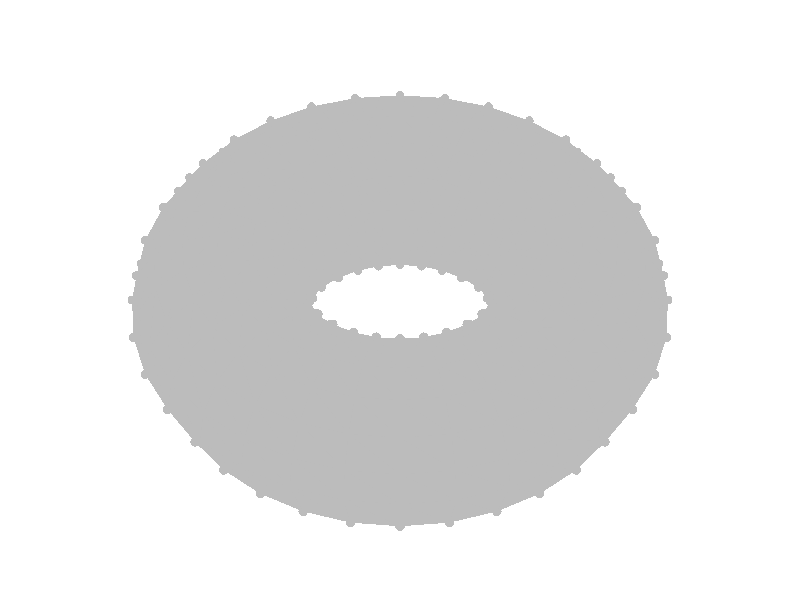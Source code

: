 #include "colors.inc"
background { rgb <1, 1, 1> }
camera {location <0, -10, 10>up <0,1,0> right <-1.33,0,0> angle 18look_at <0, 0, 0> sky <0, 1, 0> }
sphere { <1.5, 0, 0>, 0.025 texture {  pigment { rgb <0.5, 0.5, 0.5> } } }
sphere { <1.47118, 0.292635, 0>, 0.025 texture {  pigment { rgb <0.5, 0.5, 0.5> } } }
sphere { <1.38582, 0.574025, 0>, 0.025 texture {  pigment { rgb <0.5, 0.5, 0.5> } } }
sphere { <1.2472, 0.833355, 0>, 0.025 texture {  pigment { rgb <0.5, 0.5, 0.5> } } }
sphere { <1.06066, 1.06066, 0>, 0.025 texture {  pigment { rgb <0.5, 0.5, 0.5> } } }
sphere { <0.833355, 1.2472, 0>, 0.025 texture {  pigment { rgb <0.5, 0.5, 0.5> } } }
sphere { <0.574025, 1.38582, 0>, 0.025 texture {  pigment { rgb <0.5, 0.5, 0.5> } } }
sphere { <0.292635, 1.47118, 0>, 0.025 texture {  pigment { rgb <0.5, 0.5, 0.5> } } }
sphere { <9.18485e-17, 1.5, 0>, 0.025 texture {  pigment { rgb <0.5, 0.5, 0.5> } } }
sphere { <-0.292635, 1.47118, 0>, 0.025 texture {  pigment { rgb <0.5, 0.5, 0.5> } } }
sphere { <-0.574025, 1.38582, 0>, 0.025 texture {  pigment { rgb <0.5, 0.5, 0.5> } } }
sphere { <-0.833355, 1.2472, 0>, 0.025 texture {  pigment { rgb <0.5, 0.5, 0.5> } } }
sphere { <-1.06066, 1.06066, 0>, 0.025 texture {  pigment { rgb <0.5, 0.5, 0.5> } } }
sphere { <-1.2472, 0.833355, 0>, 0.025 texture {  pigment { rgb <0.5, 0.5, 0.5> } } }
sphere { <-1.38582, 0.574025, 0>, 0.025 texture {  pigment { rgb <0.5, 0.5, 0.5> } } }
sphere { <-1.47118, 0.292635, 0>, 0.025 texture {  pigment { rgb <0.5, 0.5, 0.5> } } }
sphere { <-1.5, 1.83697e-16, 0>, 0.025 texture {  pigment { rgb <0.5, 0.5, 0.5> } } }
sphere { <-1.47118, -0.292635, 0>, 0.025 texture {  pigment { rgb <0.5, 0.5, 0.5> } } }
sphere { <-1.38582, -0.574025, 0>, 0.025 texture {  pigment { rgb <0.5, 0.5, 0.5> } } }
sphere { <-1.2472, -0.833355, 0>, 0.025 texture {  pigment { rgb <0.5, 0.5, 0.5> } } }
sphere { <-1.06066, -1.06066, 0>, 0.025 texture {  pigment { rgb <0.5, 0.5, 0.5> } } }
sphere { <-0.833355, -1.2472, 0>, 0.025 texture {  pigment { rgb <0.5, 0.5, 0.5> } } }
sphere { <-0.574025, -1.38582, 0>, 0.025 texture {  pigment { rgb <0.5, 0.5, 0.5> } } }
sphere { <-0.292635, -1.47118, 0>, 0.025 texture {  pigment { rgb <0.5, 0.5, 0.5> } } }
sphere { <-2.75546e-16, -1.5, 0>, 0.025 texture {  pigment { rgb <0.5, 0.5, 0.5> } } }
sphere { <0.292635, -1.47118, 0>, 0.025 texture {  pigment { rgb <0.5, 0.5, 0.5> } } }
sphere { <0.574025, -1.38582, 0>, 0.025 texture {  pigment { rgb <0.5, 0.5, 0.5> } } }
sphere { <0.833355, -1.2472, 0>, 0.025 texture {  pigment { rgb <0.5, 0.5, 0.5> } } }
sphere { <1.06066, -1.06066, 0>, 0.025 texture {  pigment { rgb <0.5, 0.5, 0.5> } } }
sphere { <1.2472, -0.833355, 0>, 0.025 texture {  pigment { rgb <0.5, 0.5, 0.5> } } }
sphere { <1.38582, -0.574025, 0>, 0.025 texture {  pigment { rgb <0.5, 0.5, 0.5> } } }
sphere { <1.47118, -0.292635, 0>, 0.025 texture {  pigment { rgb <0.5, 0.5, 0.5> } } }
sphere { <1.46194, 0, 0.191342>, 0.025 texture {  pigment { rgb <0.5, 0.5, 0.5> } } }
sphere { <1.43385, 0.28521, 0.191342>, 0.025 texture {  pigment { rgb <0.5, 0.5, 0.5> } } }
sphere { <1.35066, 0.55946, 0.191342>, 0.025 texture {  pigment { rgb <0.5, 0.5, 0.5> } } }
sphere { <1.21556, 0.81221, 0.191342>, 0.025 texture {  pigment { rgb <0.5, 0.5, 0.5> } } }
sphere { <1.03375, 1.03375, 0.191342>, 0.025 texture {  pigment { rgb <0.5, 0.5, 0.5> } } }
sphere { <0.81221, 1.21556, 0.191342>, 0.025 texture {  pigment { rgb <0.5, 0.5, 0.5> } } }
sphere { <0.55946, 1.35066, 0.191342>, 0.025 texture {  pigment { rgb <0.5, 0.5, 0.5> } } }
sphere { <0.28521, 1.43385, 0.191342>, 0.025 texture {  pigment { rgb <0.5, 0.5, 0.5> } } }
sphere { <8.9518e-17, 1.46194, 0.191342>, 0.025 texture {  pigment { rgb <0.5, 0.5, 0.5> } } }
sphere { <-0.28521, 1.43385, 0.191342>, 0.025 texture {  pigment { rgb <0.5, 0.5, 0.5> } } }
sphere { <-0.55946, 1.35066, 0.191342>, 0.025 texture {  pigment { rgb <0.5, 0.5, 0.5> } } }
sphere { <-0.81221, 1.21556, 0.191342>, 0.025 texture {  pigment { rgb <0.5, 0.5, 0.5> } } }
sphere { <-1.03375, 1.03375, 0.191342>, 0.025 texture {  pigment { rgb <0.5, 0.5, 0.5> } } }
sphere { <-1.21556, 0.81221, 0.191342>, 0.025 texture {  pigment { rgb <0.5, 0.5, 0.5> } } }
sphere { <-1.35066, 0.55946, 0.191342>, 0.025 texture {  pigment { rgb <0.5, 0.5, 0.5> } } }
sphere { <-1.43385, 0.28521, 0.191342>, 0.025 texture {  pigment { rgb <0.5, 0.5, 0.5> } } }
sphere { <-1.46194, 1.79036e-16, 0.191342>, 0.025 texture {  pigment { rgb <0.5, 0.5, 0.5> } } }
sphere { <-1.43385, -0.28521, 0.191342>, 0.025 texture {  pigment { rgb <0.5, 0.5, 0.5> } } }
sphere { <-1.35066, -0.55946, 0.191342>, 0.025 texture {  pigment { rgb <0.5, 0.5, 0.5> } } }
sphere { <-1.21556, -0.81221, 0.191342>, 0.025 texture {  pigment { rgb <0.5, 0.5, 0.5> } } }
sphere { <-1.03375, -1.03375, 0.191342>, 0.025 texture {  pigment { rgb <0.5, 0.5, 0.5> } } }
sphere { <-0.81221, -1.21556, 0.191342>, 0.025 texture {  pigment { rgb <0.5, 0.5, 0.5> } } }
sphere { <-0.55946, -1.35066, 0.191342>, 0.025 texture {  pigment { rgb <0.5, 0.5, 0.5> } } }
sphere { <-0.28521, -1.43385, 0.191342>, 0.025 texture {  pigment { rgb <0.5, 0.5, 0.5> } } }
sphere { <-2.68554e-16, -1.46194, 0.191342>, 0.025 texture {  pigment { rgb <0.5, 0.5, 0.5> } } }
sphere { <0.28521, -1.43385, 0.191342>, 0.025 texture {  pigment { rgb <0.5, 0.5, 0.5> } } }
sphere { <0.55946, -1.35066, 0.191342>, 0.025 texture {  pigment { rgb <0.5, 0.5, 0.5> } } }
sphere { <0.81221, -1.21556, 0.191342>, 0.025 texture {  pigment { rgb <0.5, 0.5, 0.5> } } }
sphere { <1.03375, -1.03375, 0.191342>, 0.025 texture {  pigment { rgb <0.5, 0.5, 0.5> } } }
sphere { <1.21556, -0.81221, 0.191342>, 0.025 texture {  pigment { rgb <0.5, 0.5, 0.5> } } }
sphere { <1.35066, -0.55946, 0.191342>, 0.025 texture {  pigment { rgb <0.5, 0.5, 0.5> } } }
sphere { <1.43385, -0.28521, 0.191342>, 0.025 texture {  pigment { rgb <0.5, 0.5, 0.5> } } }
sphere { <1.35355, 0, 0.353553>, 0.025 texture {  pigment { rgb <0.5, 0.5, 0.5> } } }
sphere { <1.32755, 0.264065, 0.353553>, 0.025 texture {  pigment { rgb <0.5, 0.5, 0.5> } } }
sphere { <1.25052, 0.517982, 0.353553>, 0.025 texture {  pigment { rgb <0.5, 0.5, 0.5> } } }
sphere { <1.12544, 0.751994, 0.353553>, 0.025 texture {  pigment { rgb <0.5, 0.5, 0.5> } } }
sphere { <0.957107, 0.957107, 0.353553>, 0.025 texture {  pigment { rgb <0.5, 0.5, 0.5> } } }
sphere { <0.751994, 1.12544, 0.353553>, 0.025 texture {  pigment { rgb <0.5, 0.5, 0.5> } } }
sphere { <0.517982, 1.25052, 0.353553>, 0.025 texture {  pigment { rgb <0.5, 0.5, 0.5> } } }
sphere { <0.264065, 1.32755, 0.353553>, 0.025 texture {  pigment { rgb <0.5, 0.5, 0.5> } } }
sphere { <8.28812e-17, 1.35355, 0.353553>, 0.025 texture {  pigment { rgb <0.5, 0.5, 0.5> } } }
sphere { <-0.264065, 1.32755, 0.353553>, 0.025 texture {  pigment { rgb <0.5, 0.5, 0.5> } } }
sphere { <-0.517982, 1.25052, 0.353553>, 0.025 texture {  pigment { rgb <0.5, 0.5, 0.5> } } }
sphere { <-0.751994, 1.12544, 0.353553>, 0.025 texture {  pigment { rgb <0.5, 0.5, 0.5> } } }
sphere { <-0.957107, 0.957107, 0.353553>, 0.025 texture {  pigment { rgb <0.5, 0.5, 0.5> } } }
sphere { <-1.12544, 0.751994, 0.353553>, 0.025 texture {  pigment { rgb <0.5, 0.5, 0.5> } } }
sphere { <-1.25052, 0.517982, 0.353553>, 0.025 texture {  pigment { rgb <0.5, 0.5, 0.5> } } }
sphere { <-1.32755, 0.264065, 0.353553>, 0.025 texture {  pigment { rgb <0.5, 0.5, 0.5> } } }
sphere { <-1.35355, 1.65762e-16, 0.353553>, 0.025 texture {  pigment { rgb <0.5, 0.5, 0.5> } } }
sphere { <-1.32755, -0.264065, 0.353553>, 0.025 texture {  pigment { rgb <0.5, 0.5, 0.5> } } }
sphere { <-1.25052, -0.517982, 0.353553>, 0.025 texture {  pigment { rgb <0.5, 0.5, 0.5> } } }
sphere { <-1.12544, -0.751994, 0.353553>, 0.025 texture {  pigment { rgb <0.5, 0.5, 0.5> } } }
sphere { <-0.957107, -0.957107, 0.353553>, 0.025 texture {  pigment { rgb <0.5, 0.5, 0.5> } } }
sphere { <-0.751994, -1.12544, 0.353553>, 0.025 texture {  pigment { rgb <0.5, 0.5, 0.5> } } }
sphere { <-0.517982, -1.25052, 0.353553>, 0.025 texture {  pigment { rgb <0.5, 0.5, 0.5> } } }
sphere { <-0.264065, -1.32755, 0.353553>, 0.025 texture {  pigment { rgb <0.5, 0.5, 0.5> } } }
sphere { <-2.48644e-16, -1.35355, 0.353553>, 0.025 texture {  pigment { rgb <0.5, 0.5, 0.5> } } }
sphere { <0.264065, -1.32755, 0.353553>, 0.025 texture {  pigment { rgb <0.5, 0.5, 0.5> } } }
sphere { <0.517982, -1.25052, 0.353553>, 0.025 texture {  pigment { rgb <0.5, 0.5, 0.5> } } }
sphere { <0.751994, -1.12544, 0.353553>, 0.025 texture {  pigment { rgb <0.5, 0.5, 0.5> } } }
sphere { <0.957107, -0.957107, 0.353553>, 0.025 texture {  pigment { rgb <0.5, 0.5, 0.5> } } }
sphere { <1.12544, -0.751994, 0.353553>, 0.025 texture {  pigment { rgb <0.5, 0.5, 0.5> } } }
sphere { <1.25052, -0.517982, 0.353553>, 0.025 texture {  pigment { rgb <0.5, 0.5, 0.5> } } }
sphere { <1.32755, -0.264065, 0.353553>, 0.025 texture {  pigment { rgb <0.5, 0.5, 0.5> } } }
sphere { <1.19134, 0, 0.46194>, 0.025 texture {  pigment { rgb <0.5, 0.5, 0.5> } } }
sphere { <1.16845, 0.232419, 0.46194>, 0.025 texture {  pigment { rgb <0.5, 0.5, 0.5> } } }
sphere { <1.10066, 0.455907, 0.46194>, 0.025 texture {  pigment { rgb <0.5, 0.5, 0.5> } } }
sphere { <0.990564, 0.661874, 0.46194>, 0.025 texture {  pigment { rgb <0.5, 0.5, 0.5> } } }
sphere { <0.842406, 0.842406, 0.46194>, 0.025 texture {  pigment { rgb <0.5, 0.5, 0.5> } } }
sphere { <0.661874, 0.990564, 0.46194>, 0.025 texture {  pigment { rgb <0.5, 0.5, 0.5> } } }
sphere { <0.455907, 1.10066, 0.46194>, 0.025 texture {  pigment { rgb <0.5, 0.5, 0.5> } } }
sphere { <0.232419, 1.16845, 0.46194>, 0.025 texture {  pigment { rgb <0.5, 0.5, 0.5> } } }
sphere { <7.29486e-17, 1.19134, 0.46194>, 0.025 texture {  pigment { rgb <0.5, 0.5, 0.5> } } }
sphere { <-0.232419, 1.16845, 0.46194>, 0.025 texture {  pigment { rgb <0.5, 0.5, 0.5> } } }
sphere { <-0.455907, 1.10066, 0.46194>, 0.025 texture {  pigment { rgb <0.5, 0.5, 0.5> } } }
sphere { <-0.661874, 0.990564, 0.46194>, 0.025 texture {  pigment { rgb <0.5, 0.5, 0.5> } } }
sphere { <-0.842406, 0.842406, 0.46194>, 0.025 texture {  pigment { rgb <0.5, 0.5, 0.5> } } }
sphere { <-0.990564, 0.661874, 0.46194>, 0.025 texture {  pigment { rgb <0.5, 0.5, 0.5> } } }
sphere { <-1.10066, 0.455907, 0.46194>, 0.025 texture {  pigment { rgb <0.5, 0.5, 0.5> } } }
sphere { <-1.16845, 0.232419, 0.46194>, 0.025 texture {  pigment { rgb <0.5, 0.5, 0.5> } } }
sphere { <-1.19134, 1.45897e-16, 0.46194>, 0.025 texture {  pigment { rgb <0.5, 0.5, 0.5> } } }
sphere { <-1.16845, -0.232419, 0.46194>, 0.025 texture {  pigment { rgb <0.5, 0.5, 0.5> } } }
sphere { <-1.10066, -0.455907, 0.46194>, 0.025 texture {  pigment { rgb <0.5, 0.5, 0.5> } } }
sphere { <-0.990564, -0.661874, 0.46194>, 0.025 texture {  pigment { rgb <0.5, 0.5, 0.5> } } }
sphere { <-0.842406, -0.842406, 0.46194>, 0.025 texture {  pigment { rgb <0.5, 0.5, 0.5> } } }
sphere { <-0.661874, -0.990564, 0.46194>, 0.025 texture {  pigment { rgb <0.5, 0.5, 0.5> } } }
sphere { <-0.455907, -1.10066, 0.46194>, 0.025 texture {  pigment { rgb <0.5, 0.5, 0.5> } } }
sphere { <-0.232419, -1.16845, 0.46194>, 0.025 texture {  pigment { rgb <0.5, 0.5, 0.5> } } }
sphere { <-2.18846e-16, -1.19134, 0.46194>, 0.025 texture {  pigment { rgb <0.5, 0.5, 0.5> } } }
sphere { <0.232419, -1.16845, 0.46194>, 0.025 texture {  pigment { rgb <0.5, 0.5, 0.5> } } }
sphere { <0.455907, -1.10066, 0.46194>, 0.025 texture {  pigment { rgb <0.5, 0.5, 0.5> } } }
sphere { <0.661874, -0.990564, 0.46194>, 0.025 texture {  pigment { rgb <0.5, 0.5, 0.5> } } }
sphere { <0.842406, -0.842406, 0.46194>, 0.025 texture {  pigment { rgb <0.5, 0.5, 0.5> } } }
sphere { <0.990564, -0.661874, 0.46194>, 0.025 texture {  pigment { rgb <0.5, 0.5, 0.5> } } }
sphere { <1.10066, -0.455907, 0.46194>, 0.025 texture {  pigment { rgb <0.5, 0.5, 0.5> } } }
sphere { <1.16845, -0.232419, 0.46194>, 0.025 texture {  pigment { rgb <0.5, 0.5, 0.5> } } }
sphere { <1, 0, 0.5>, 0.025 texture {  pigment { rgb <0.5, 0.5, 0.5> } } }
sphere { <0.980785, 0.19509, 0.5>, 0.025 texture {  pigment { rgb <0.5, 0.5, 0.5> } } }
sphere { <0.92388, 0.382683, 0.5>, 0.025 texture {  pigment { rgb <0.5, 0.5, 0.5> } } }
sphere { <0.83147, 0.55557, 0.5>, 0.025 texture {  pigment { rgb <0.5, 0.5, 0.5> } } }
sphere { <0.707107, 0.707107, 0.5>, 0.025 texture {  pigment { rgb <0.5, 0.5, 0.5> } } }
sphere { <0.55557, 0.83147, 0.5>, 0.025 texture {  pigment { rgb <0.5, 0.5, 0.5> } } }
sphere { <0.382683, 0.92388, 0.5>, 0.025 texture {  pigment { rgb <0.5, 0.5, 0.5> } } }
sphere { <0.19509, 0.980785, 0.5>, 0.025 texture {  pigment { rgb <0.5, 0.5, 0.5> } } }
sphere { <6.12323e-17, 1, 0.5>, 0.025 texture {  pigment { rgb <0.5, 0.5, 0.5> } } }
sphere { <-0.19509, 0.980785, 0.5>, 0.025 texture {  pigment { rgb <0.5, 0.5, 0.5> } } }
sphere { <-0.382683, 0.92388, 0.5>, 0.025 texture {  pigment { rgb <0.5, 0.5, 0.5> } } }
sphere { <-0.55557, 0.83147, 0.5>, 0.025 texture {  pigment { rgb <0.5, 0.5, 0.5> } } }
sphere { <-0.707107, 0.707107, 0.5>, 0.025 texture {  pigment { rgb <0.5, 0.5, 0.5> } } }
sphere { <-0.83147, 0.55557, 0.5>, 0.025 texture {  pigment { rgb <0.5, 0.5, 0.5> } } }
sphere { <-0.92388, 0.382683, 0.5>, 0.025 texture {  pigment { rgb <0.5, 0.5, 0.5> } } }
sphere { <-0.980785, 0.19509, 0.5>, 0.025 texture {  pigment { rgb <0.5, 0.5, 0.5> } } }
sphere { <-1, 1.22465e-16, 0.5>, 0.025 texture {  pigment { rgb <0.5, 0.5, 0.5> } } }
sphere { <-0.980785, -0.19509, 0.5>, 0.025 texture {  pigment { rgb <0.5, 0.5, 0.5> } } }
sphere { <-0.92388, -0.382683, 0.5>, 0.025 texture {  pigment { rgb <0.5, 0.5, 0.5> } } }
sphere { <-0.83147, -0.55557, 0.5>, 0.025 texture {  pigment { rgb <0.5, 0.5, 0.5> } } }
sphere { <-0.707107, -0.707107, 0.5>, 0.025 texture {  pigment { rgb <0.5, 0.5, 0.5> } } }
sphere { <-0.55557, -0.83147, 0.5>, 0.025 texture {  pigment { rgb <0.5, 0.5, 0.5> } } }
sphere { <-0.382683, -0.92388, 0.5>, 0.025 texture {  pigment { rgb <0.5, 0.5, 0.5> } } }
sphere { <-0.19509, -0.980785, 0.5>, 0.025 texture {  pigment { rgb <0.5, 0.5, 0.5> } } }
sphere { <-1.83697e-16, -1, 0.5>, 0.025 texture {  pigment { rgb <0.5, 0.5, 0.5> } } }
sphere { <0.19509, -0.980785, 0.5>, 0.025 texture {  pigment { rgb <0.5, 0.5, 0.5> } } }
sphere { <0.382683, -0.92388, 0.5>, 0.025 texture {  pigment { rgb <0.5, 0.5, 0.5> } } }
sphere { <0.55557, -0.83147, 0.5>, 0.025 texture {  pigment { rgb <0.5, 0.5, 0.5> } } }
sphere { <0.707107, -0.707107, 0.5>, 0.025 texture {  pigment { rgb <0.5, 0.5, 0.5> } } }
sphere { <0.83147, -0.55557, 0.5>, 0.025 texture {  pigment { rgb <0.5, 0.5, 0.5> } } }
sphere { <0.92388, -0.382683, 0.5>, 0.025 texture {  pigment { rgb <0.5, 0.5, 0.5> } } }
sphere { <0.980785, -0.19509, 0.5>, 0.025 texture {  pigment { rgb <0.5, 0.5, 0.5> } } }
sphere { <0.808658, 0, 0.46194>, 0.025 texture {  pigment { rgb <0.5, 0.5, 0.5> } } }
sphere { <0.79312, 0.157761, 0.46194>, 0.025 texture {  pigment { rgb <0.5, 0.5, 0.5> } } }
sphere { <0.747103, 0.30946, 0.46194>, 0.025 texture {  pigment { rgb <0.5, 0.5, 0.5> } } }
sphere { <0.672375, 0.449266, 0.46194>, 0.025 texture {  pigment { rgb <0.5, 0.5, 0.5> } } }
sphere { <0.571808, 0.571808, 0.46194>, 0.025 texture {  pigment { rgb <0.5, 0.5, 0.5> } } }
sphere { <0.449266, 0.672375, 0.46194>, 0.025 texture {  pigment { rgb <0.5, 0.5, 0.5> } } }
sphere { <0.30946, 0.747103, 0.46194>, 0.025 texture {  pigment { rgb <0.5, 0.5, 0.5> } } }
sphere { <0.157761, 0.79312, 0.46194>, 0.025 texture {  pigment { rgb <0.5, 0.5, 0.5> } } }
sphere { <4.9516e-17, 0.808658, 0.46194>, 0.025 texture {  pigment { rgb <0.5, 0.5, 0.5> } } }
sphere { <-0.157761, 0.79312, 0.46194>, 0.025 texture {  pigment { rgb <0.5, 0.5, 0.5> } } }
sphere { <-0.30946, 0.747103, 0.46194>, 0.025 texture {  pigment { rgb <0.5, 0.5, 0.5> } } }
sphere { <-0.449266, 0.672375, 0.46194>, 0.025 texture {  pigment { rgb <0.5, 0.5, 0.5> } } }
sphere { <-0.571808, 0.571808, 0.46194>, 0.025 texture {  pigment { rgb <0.5, 0.5, 0.5> } } }
sphere { <-0.672375, 0.449266, 0.46194>, 0.025 texture {  pigment { rgb <0.5, 0.5, 0.5> } } }
sphere { <-0.747103, 0.30946, 0.46194>, 0.025 texture {  pigment { rgb <0.5, 0.5, 0.5> } } }
sphere { <-0.79312, 0.157761, 0.46194>, 0.025 texture {  pigment { rgb <0.5, 0.5, 0.5> } } }
sphere { <-0.808658, 9.90321e-17, 0.46194>, 0.025 texture {  pigment { rgb <0.5, 0.5, 0.5> } } }
sphere { <-0.79312, -0.157761, 0.46194>, 0.025 texture {  pigment { rgb <0.5, 0.5, 0.5> } } }
sphere { <-0.747103, -0.30946, 0.46194>, 0.025 texture {  pigment { rgb <0.5, 0.5, 0.5> } } }
sphere { <-0.672375, -0.449266, 0.46194>, 0.025 texture {  pigment { rgb <0.5, 0.5, 0.5> } } }
sphere { <-0.571808, -0.571808, 0.46194>, 0.025 texture {  pigment { rgb <0.5, 0.5, 0.5> } } }
sphere { <-0.449266, -0.672375, 0.46194>, 0.025 texture {  pigment { rgb <0.5, 0.5, 0.5> } } }
sphere { <-0.30946, -0.747103, 0.46194>, 0.025 texture {  pigment { rgb <0.5, 0.5, 0.5> } } }
sphere { <-0.157761, -0.79312, 0.46194>, 0.025 texture {  pigment { rgb <0.5, 0.5, 0.5> } } }
sphere { <-1.48548e-16, -0.808658, 0.46194>, 0.025 texture {  pigment { rgb <0.5, 0.5, 0.5> } } }
sphere { <0.157761, -0.79312, 0.46194>, 0.025 texture {  pigment { rgb <0.5, 0.5, 0.5> } } }
sphere { <0.30946, -0.747103, 0.46194>, 0.025 texture {  pigment { rgb <0.5, 0.5, 0.5> } } }
sphere { <0.449266, -0.672375, 0.46194>, 0.025 texture {  pigment { rgb <0.5, 0.5, 0.5> } } }
sphere { <0.571808, -0.571808, 0.46194>, 0.025 texture {  pigment { rgb <0.5, 0.5, 0.5> } } }
sphere { <0.672375, -0.449266, 0.46194>, 0.025 texture {  pigment { rgb <0.5, 0.5, 0.5> } } }
sphere { <0.747103, -0.30946, 0.46194>, 0.025 texture {  pigment { rgb <0.5, 0.5, 0.5> } } }
sphere { <0.79312, -0.157761, 0.46194>, 0.025 texture {  pigment { rgb <0.5, 0.5, 0.5> } } }
sphere { <0.646447, 0, 0.353553>, 0.025 texture {  pigment { rgb <0.5, 0.5, 0.5> } } }
sphere { <0.634025, 0.126115, 0.353553>, 0.025 texture {  pigment { rgb <0.5, 0.5, 0.5> } } }
sphere { <0.597239, 0.247384, 0.353553>, 0.025 texture {  pigment { rgb <0.5, 0.5, 0.5> } } }
sphere { <0.537501, 0.359146, 0.353553>, 0.025 texture {  pigment { rgb <0.5, 0.5, 0.5> } } }
sphere { <0.457107, 0.457107, 0.353553>, 0.025 texture {  pigment { rgb <0.5, 0.5, 0.5> } } }
sphere { <0.359146, 0.537501, 0.353553>, 0.025 texture {  pigment { rgb <0.5, 0.5, 0.5> } } }
sphere { <0.247384, 0.597239, 0.353553>, 0.025 texture {  pigment { rgb <0.5, 0.5, 0.5> } } }
sphere { <0.126115, 0.634025, 0.353553>, 0.025 texture {  pigment { rgb <0.5, 0.5, 0.5> } } }
sphere { <3.95834e-17, 0.646447, 0.353553>, 0.025 texture {  pigment { rgb <0.5, 0.5, 0.5> } } }
sphere { <-0.126115, 0.634025, 0.353553>, 0.025 texture {  pigment { rgb <0.5, 0.5, 0.5> } } }
sphere { <-0.247384, 0.597239, 0.353553>, 0.025 texture {  pigment { rgb <0.5, 0.5, 0.5> } } }
sphere { <-0.359146, 0.537501, 0.353553>, 0.025 texture {  pigment { rgb <0.5, 0.5, 0.5> } } }
sphere { <-0.457107, 0.457107, 0.353553>, 0.025 texture {  pigment { rgb <0.5, 0.5, 0.5> } } }
sphere { <-0.537501, 0.359146, 0.353553>, 0.025 texture {  pigment { rgb <0.5, 0.5, 0.5> } } }
sphere { <-0.597239, 0.247384, 0.353553>, 0.025 texture {  pigment { rgb <0.5, 0.5, 0.5> } } }
sphere { <-0.634025, 0.126115, 0.353553>, 0.025 texture {  pigment { rgb <0.5, 0.5, 0.5> } } }
sphere { <-0.646447, 7.91669e-17, 0.353553>, 0.025 texture {  pigment { rgb <0.5, 0.5, 0.5> } } }
sphere { <-0.634025, -0.126115, 0.353553>, 0.025 texture {  pigment { rgb <0.5, 0.5, 0.5> } } }
sphere { <-0.597239, -0.247384, 0.353553>, 0.025 texture {  pigment { rgb <0.5, 0.5, 0.5> } } }
sphere { <-0.537501, -0.359146, 0.353553>, 0.025 texture {  pigment { rgb <0.5, 0.5, 0.5> } } }
sphere { <-0.457107, -0.457107, 0.353553>, 0.025 texture {  pigment { rgb <0.5, 0.5, 0.5> } } }
sphere { <-0.359146, -0.537501, 0.353553>, 0.025 texture {  pigment { rgb <0.5, 0.5, 0.5> } } }
sphere { <-0.247384, -0.597239, 0.353553>, 0.025 texture {  pigment { rgb <0.5, 0.5, 0.5> } } }
sphere { <-0.126115, -0.634025, 0.353553>, 0.025 texture {  pigment { rgb <0.5, 0.5, 0.5> } } }
sphere { <-1.1875e-16, -0.646447, 0.353553>, 0.025 texture {  pigment { rgb <0.5, 0.5, 0.5> } } }
sphere { <0.126115, -0.634025, 0.353553>, 0.025 texture {  pigment { rgb <0.5, 0.5, 0.5> } } }
sphere { <0.247384, -0.597239, 0.353553>, 0.025 texture {  pigment { rgb <0.5, 0.5, 0.5> } } }
sphere { <0.359146, -0.537501, 0.353553>, 0.025 texture {  pigment { rgb <0.5, 0.5, 0.5> } } }
sphere { <0.457107, -0.457107, 0.353553>, 0.025 texture {  pigment { rgb <0.5, 0.5, 0.5> } } }
sphere { <0.537501, -0.359146, 0.353553>, 0.025 texture {  pigment { rgb <0.5, 0.5, 0.5> } } }
sphere { <0.597239, -0.247384, 0.353553>, 0.025 texture {  pigment { rgb <0.5, 0.5, 0.5> } } }
sphere { <0.634025, -0.126115, 0.353553>, 0.025 texture {  pigment { rgb <0.5, 0.5, 0.5> } } }
sphere { <0.53806, 0, 0.191342>, 0.025 texture {  pigment { rgb <0.5, 0.5, 0.5> } } }
sphere { <0.527722, 0.10497, 0.191342>, 0.025 texture {  pigment { rgb <0.5, 0.5, 0.5> } } }
sphere { <0.497103, 0.205907, 0.191342>, 0.025 texture {  pigment { rgb <0.5, 0.5, 0.5> } } }
sphere { <0.447381, 0.29893, 0.191342>, 0.025 texture {  pigment { rgb <0.5, 0.5, 0.5> } } }
sphere { <0.380466, 0.380466, 0.191342>, 0.025 texture {  pigment { rgb <0.5, 0.5, 0.5> } } }
sphere { <0.29893, 0.447381, 0.191342>, 0.025 texture {  pigment { rgb <0.5, 0.5, 0.5> } } }
sphere { <0.205907, 0.497103, 0.191342>, 0.025 texture {  pigment { rgb <0.5, 0.5, 0.5> } } }
sphere { <0.10497, 0.527722, 0.191342>, 0.025 texture {  pigment { rgb <0.5, 0.5, 0.5> } } }
sphere { <3.29467e-17, 0.53806, 0.191342>, 0.025 texture {  pigment { rgb <0.5, 0.5, 0.5> } } }
sphere { <-0.10497, 0.527722, 0.191342>, 0.025 texture {  pigment { rgb <0.5, 0.5, 0.5> } } }
sphere { <-0.205907, 0.497103, 0.191342>, 0.025 texture {  pigment { rgb <0.5, 0.5, 0.5> } } }
sphere { <-0.29893, 0.447381, 0.191342>, 0.025 texture {  pigment { rgb <0.5, 0.5, 0.5> } } }
sphere { <-0.380466, 0.380466, 0.191342>, 0.025 texture {  pigment { rgb <0.5, 0.5, 0.5> } } }
sphere { <-0.447381, 0.29893, 0.191342>, 0.025 texture {  pigment { rgb <0.5, 0.5, 0.5> } } }
sphere { <-0.497103, 0.205907, 0.191342>, 0.025 texture {  pigment { rgb <0.5, 0.5, 0.5> } } }
sphere { <-0.527722, 0.10497, 0.191342>, 0.025 texture {  pigment { rgb <0.5, 0.5, 0.5> } } }
sphere { <-0.53806, 6.58934e-17, 0.191342>, 0.025 texture {  pigment { rgb <0.5, 0.5, 0.5> } } }
sphere { <-0.527722, -0.10497, 0.191342>, 0.025 texture {  pigment { rgb <0.5, 0.5, 0.5> } } }
sphere { <-0.497103, -0.205907, 0.191342>, 0.025 texture {  pigment { rgb <0.5, 0.5, 0.5> } } }
sphere { <-0.447381, -0.29893, 0.191342>, 0.025 texture {  pigment { rgb <0.5, 0.5, 0.5> } } }
sphere { <-0.380466, -0.380466, 0.191342>, 0.025 texture {  pigment { rgb <0.5, 0.5, 0.5> } } }
sphere { <-0.29893, -0.447381, 0.191342>, 0.025 texture {  pigment { rgb <0.5, 0.5, 0.5> } } }
sphere { <-0.205907, -0.497103, 0.191342>, 0.025 texture {  pigment { rgb <0.5, 0.5, 0.5> } } }
sphere { <-0.10497, -0.527722, 0.191342>, 0.025 texture {  pigment { rgb <0.5, 0.5, 0.5> } } }
sphere { <-9.88401e-17, -0.53806, 0.191342>, 0.025 texture {  pigment { rgb <0.5, 0.5, 0.5> } } }
sphere { <0.10497, -0.527722, 0.191342>, 0.025 texture {  pigment { rgb <0.5, 0.5, 0.5> } } }
sphere { <0.205907, -0.497103, 0.191342>, 0.025 texture {  pigment { rgb <0.5, 0.5, 0.5> } } }
sphere { <0.29893, -0.447381, 0.191342>, 0.025 texture {  pigment { rgb <0.5, 0.5, 0.5> } } }
sphere { <0.380466, -0.380466, 0.191342>, 0.025 texture {  pigment { rgb <0.5, 0.5, 0.5> } } }
sphere { <0.447381, -0.29893, 0.191342>, 0.025 texture {  pigment { rgb <0.5, 0.5, 0.5> } } }
sphere { <0.497103, -0.205907, 0.191342>, 0.025 texture {  pigment { rgb <0.5, 0.5, 0.5> } } }
sphere { <0.527722, -0.10497, 0.191342>, 0.025 texture {  pigment { rgb <0.5, 0.5, 0.5> } } }
sphere { <0.5, 0, 6.12323e-17>, 0.025 texture {  pigment { rgb <0.5, 0.5, 0.5> } } }
sphere { <0.490393, 0.0975452, 6.12323e-17>, 0.025 texture {  pigment { rgb <0.5, 0.5, 0.5> } } }
sphere { <0.46194, 0.191342, 6.12323e-17>, 0.025 texture {  pigment { rgb <0.5, 0.5, 0.5> } } }
sphere { <0.415735, 0.277785, 6.12323e-17>, 0.025 texture {  pigment { rgb <0.5, 0.5, 0.5> } } }
sphere { <0.353553, 0.353553, 6.12323e-17>, 0.025 texture {  pigment { rgb <0.5, 0.5, 0.5> } } }
sphere { <0.277785, 0.415735, 6.12323e-17>, 0.025 texture {  pigment { rgb <0.5, 0.5, 0.5> } } }
sphere { <0.191342, 0.46194, 6.12323e-17>, 0.025 texture {  pigment { rgb <0.5, 0.5, 0.5> } } }
sphere { <0.0975452, 0.490393, 6.12323e-17>, 0.025 texture {  pigment { rgb <0.5, 0.5, 0.5> } } }
sphere { <3.06162e-17, 0.5, 6.12323e-17>, 0.025 texture {  pigment { rgb <0.5, 0.5, 0.5> } } }
sphere { <-0.0975452, 0.490393, 6.12323e-17>, 0.025 texture {  pigment { rgb <0.5, 0.5, 0.5> } } }
sphere { <-0.191342, 0.46194, 6.12323e-17>, 0.025 texture {  pigment { rgb <0.5, 0.5, 0.5> } } }
sphere { <-0.277785, 0.415735, 6.12323e-17>, 0.025 texture {  pigment { rgb <0.5, 0.5, 0.5> } } }
sphere { <-0.353553, 0.353553, 6.12323e-17>, 0.025 texture {  pigment { rgb <0.5, 0.5, 0.5> } } }
sphere { <-0.415735, 0.277785, 6.12323e-17>, 0.025 texture {  pigment { rgb <0.5, 0.5, 0.5> } } }
sphere { <-0.46194, 0.191342, 6.12323e-17>, 0.025 texture {  pigment { rgb <0.5, 0.5, 0.5> } } }
sphere { <-0.490393, 0.0975452, 6.12323e-17>, 0.025 texture {  pigment { rgb <0.5, 0.5, 0.5> } } }
sphere { <-0.5, 6.12323e-17, 6.12323e-17>, 0.025 texture {  pigment { rgb <0.5, 0.5, 0.5> } } }
sphere { <-0.490393, -0.0975452, 6.12323e-17>, 0.025 texture {  pigment { rgb <0.5, 0.5, 0.5> } } }
sphere { <-0.46194, -0.191342, 6.12323e-17>, 0.025 texture {  pigment { rgb <0.5, 0.5, 0.5> } } }
sphere { <-0.415735, -0.277785, 6.12323e-17>, 0.025 texture {  pigment { rgb <0.5, 0.5, 0.5> } } }
sphere { <-0.353553, -0.353553, 6.12323e-17>, 0.025 texture {  pigment { rgb <0.5, 0.5, 0.5> } } }
sphere { <-0.277785, -0.415735, 6.12323e-17>, 0.025 texture {  pigment { rgb <0.5, 0.5, 0.5> } } }
sphere { <-0.191342, -0.46194, 6.12323e-17>, 0.025 texture {  pigment { rgb <0.5, 0.5, 0.5> } } }
sphere { <-0.0975452, -0.490393, 6.12323e-17>, 0.025 texture {  pigment { rgb <0.5, 0.5, 0.5> } } }
sphere { <-9.18485e-17, -0.5, 6.12323e-17>, 0.025 texture {  pigment { rgb <0.5, 0.5, 0.5> } } }
sphere { <0.0975452, -0.490393, 6.12323e-17>, 0.025 texture {  pigment { rgb <0.5, 0.5, 0.5> } } }
sphere { <0.191342, -0.46194, 6.12323e-17>, 0.025 texture {  pigment { rgb <0.5, 0.5, 0.5> } } }
sphere { <0.277785, -0.415735, 6.12323e-17>, 0.025 texture {  pigment { rgb <0.5, 0.5, 0.5> } } }
sphere { <0.353553, -0.353553, 6.12323e-17>, 0.025 texture {  pigment { rgb <0.5, 0.5, 0.5> } } }
sphere { <0.415735, -0.277785, 6.12323e-17>, 0.025 texture {  pigment { rgb <0.5, 0.5, 0.5> } } }
sphere { <0.46194, -0.191342, 6.12323e-17>, 0.025 texture {  pigment { rgb <0.5, 0.5, 0.5> } } }
sphere { <0.490393, -0.0975452, 6.12323e-17>, 0.025 texture {  pigment { rgb <0.5, 0.5, 0.5> } } }
sphere { <0.53806, 0, -0.191342>, 0.025 texture {  pigment { rgb <0.5, 0.5, 0.5> } } }
sphere { <0.527722, 0.10497, -0.191342>, 0.025 texture {  pigment { rgb <0.5, 0.5, 0.5> } } }
sphere { <0.497103, 0.205907, -0.191342>, 0.025 texture {  pigment { rgb <0.5, 0.5, 0.5> } } }
sphere { <0.447381, 0.29893, -0.191342>, 0.025 texture {  pigment { rgb <0.5, 0.5, 0.5> } } }
sphere { <0.380466, 0.380466, -0.191342>, 0.025 texture {  pigment { rgb <0.5, 0.5, 0.5> } } }
sphere { <0.29893, 0.447381, -0.191342>, 0.025 texture {  pigment { rgb <0.5, 0.5, 0.5> } } }
sphere { <0.205907, 0.497103, -0.191342>, 0.025 texture {  pigment { rgb <0.5, 0.5, 0.5> } } }
sphere { <0.10497, 0.527722, -0.191342>, 0.025 texture {  pigment { rgb <0.5, 0.5, 0.5> } } }
sphere { <3.29467e-17, 0.53806, -0.191342>, 0.025 texture {  pigment { rgb <0.5, 0.5, 0.5> } } }
sphere { <-0.10497, 0.527722, -0.191342>, 0.025 texture {  pigment { rgb <0.5, 0.5, 0.5> } } }
sphere { <-0.205907, 0.497103, -0.191342>, 0.025 texture {  pigment { rgb <0.5, 0.5, 0.5> } } }
sphere { <-0.29893, 0.447381, -0.191342>, 0.025 texture {  pigment { rgb <0.5, 0.5, 0.5> } } }
sphere { <-0.380466, 0.380466, -0.191342>, 0.025 texture {  pigment { rgb <0.5, 0.5, 0.5> } } }
sphere { <-0.447381, 0.29893, -0.191342>, 0.025 texture {  pigment { rgb <0.5, 0.5, 0.5> } } }
sphere { <-0.497103, 0.205907, -0.191342>, 0.025 texture {  pigment { rgb <0.5, 0.5, 0.5> } } }
sphere { <-0.527722, 0.10497, -0.191342>, 0.025 texture {  pigment { rgb <0.5, 0.5, 0.5> } } }
sphere { <-0.53806, 6.58934e-17, -0.191342>, 0.025 texture {  pigment { rgb <0.5, 0.5, 0.5> } } }
sphere { <-0.527722, -0.10497, -0.191342>, 0.025 texture {  pigment { rgb <0.5, 0.5, 0.5> } } }
sphere { <-0.497103, -0.205907, -0.191342>, 0.025 texture {  pigment { rgb <0.5, 0.5, 0.5> } } }
sphere { <-0.447381, -0.29893, -0.191342>, 0.025 texture {  pigment { rgb <0.5, 0.5, 0.5> } } }
sphere { <-0.380466, -0.380466, -0.191342>, 0.025 texture {  pigment { rgb <0.5, 0.5, 0.5> } } }
sphere { <-0.29893, -0.447381, -0.191342>, 0.025 texture {  pigment { rgb <0.5, 0.5, 0.5> } } }
sphere { <-0.205907, -0.497103, -0.191342>, 0.025 texture {  pigment { rgb <0.5, 0.5, 0.5> } } }
sphere { <-0.10497, -0.527722, -0.191342>, 0.025 texture {  pigment { rgb <0.5, 0.5, 0.5> } } }
sphere { <-9.88401e-17, -0.53806, -0.191342>, 0.025 texture {  pigment { rgb <0.5, 0.5, 0.5> } } }
sphere { <0.10497, -0.527722, -0.191342>, 0.025 texture {  pigment { rgb <0.5, 0.5, 0.5> } } }
sphere { <0.205907, -0.497103, -0.191342>, 0.025 texture {  pigment { rgb <0.5, 0.5, 0.5> } } }
sphere { <0.29893, -0.447381, -0.191342>, 0.025 texture {  pigment { rgb <0.5, 0.5, 0.5> } } }
sphere { <0.380466, -0.380466, -0.191342>, 0.025 texture {  pigment { rgb <0.5, 0.5, 0.5> } } }
sphere { <0.447381, -0.29893, -0.191342>, 0.025 texture {  pigment { rgb <0.5, 0.5, 0.5> } } }
sphere { <0.497103, -0.205907, -0.191342>, 0.025 texture {  pigment { rgb <0.5, 0.5, 0.5> } } }
sphere { <0.527722, -0.10497, -0.191342>, 0.025 texture {  pigment { rgb <0.5, 0.5, 0.5> } } }
sphere { <0.646447, 0, -0.353553>, 0.025 texture {  pigment { rgb <0.5, 0.5, 0.5> } } }
sphere { <0.634025, 0.126115, -0.353553>, 0.025 texture {  pigment { rgb <0.5, 0.5, 0.5> } } }
sphere { <0.597239, 0.247384, -0.353553>, 0.025 texture {  pigment { rgb <0.5, 0.5, 0.5> } } }
sphere { <0.537501, 0.359146, -0.353553>, 0.025 texture {  pigment { rgb <0.5, 0.5, 0.5> } } }
sphere { <0.457107, 0.457107, -0.353553>, 0.025 texture {  pigment { rgb <0.5, 0.5, 0.5> } } }
sphere { <0.359146, 0.537501, -0.353553>, 0.025 texture {  pigment { rgb <0.5, 0.5, 0.5> } } }
sphere { <0.247384, 0.597239, -0.353553>, 0.025 texture {  pigment { rgb <0.5, 0.5, 0.5> } } }
sphere { <0.126115, 0.634025, -0.353553>, 0.025 texture {  pigment { rgb <0.5, 0.5, 0.5> } } }
sphere { <3.95834e-17, 0.646447, -0.353553>, 0.025 texture {  pigment { rgb <0.5, 0.5, 0.5> } } }
sphere { <-0.126115, 0.634025, -0.353553>, 0.025 texture {  pigment { rgb <0.5, 0.5, 0.5> } } }
sphere { <-0.247384, 0.597239, -0.353553>, 0.025 texture {  pigment { rgb <0.5, 0.5, 0.5> } } }
sphere { <-0.359146, 0.537501, -0.353553>, 0.025 texture {  pigment { rgb <0.5, 0.5, 0.5> } } }
sphere { <-0.457107, 0.457107, -0.353553>, 0.025 texture {  pigment { rgb <0.5, 0.5, 0.5> } } }
sphere { <-0.537501, 0.359146, -0.353553>, 0.025 texture {  pigment { rgb <0.5, 0.5, 0.5> } } }
sphere { <-0.597239, 0.247384, -0.353553>, 0.025 texture {  pigment { rgb <0.5, 0.5, 0.5> } } }
sphere { <-0.634025, 0.126115, -0.353553>, 0.025 texture {  pigment { rgb <0.5, 0.5, 0.5> } } }
sphere { <-0.646447, 7.91669e-17, -0.353553>, 0.025 texture {  pigment { rgb <0.5, 0.5, 0.5> } } }
sphere { <-0.634025, -0.126115, -0.353553>, 0.025 texture {  pigment { rgb <0.5, 0.5, 0.5> } } }
sphere { <-0.597239, -0.247384, -0.353553>, 0.025 texture {  pigment { rgb <0.5, 0.5, 0.5> } } }
sphere { <-0.537501, -0.359146, -0.353553>, 0.025 texture {  pigment { rgb <0.5, 0.5, 0.5> } } }
sphere { <-0.457107, -0.457107, -0.353553>, 0.025 texture {  pigment { rgb <0.5, 0.5, 0.5> } } }
sphere { <-0.359146, -0.537501, -0.353553>, 0.025 texture {  pigment { rgb <0.5, 0.5, 0.5> } } }
sphere { <-0.247384, -0.597239, -0.353553>, 0.025 texture {  pigment { rgb <0.5, 0.5, 0.5> } } }
sphere { <-0.126115, -0.634025, -0.353553>, 0.025 texture {  pigment { rgb <0.5, 0.5, 0.5> } } }
sphere { <-1.1875e-16, -0.646447, -0.353553>, 0.025 texture {  pigment { rgb <0.5, 0.5, 0.5> } } }
sphere { <0.126115, -0.634025, -0.353553>, 0.025 texture {  pigment { rgb <0.5, 0.5, 0.5> } } }
sphere { <0.247384, -0.597239, -0.353553>, 0.025 texture {  pigment { rgb <0.5, 0.5, 0.5> } } }
sphere { <0.359146, -0.537501, -0.353553>, 0.025 texture {  pigment { rgb <0.5, 0.5, 0.5> } } }
sphere { <0.457107, -0.457107, -0.353553>, 0.025 texture {  pigment { rgb <0.5, 0.5, 0.5> } } }
sphere { <0.537501, -0.359146, -0.353553>, 0.025 texture {  pigment { rgb <0.5, 0.5, 0.5> } } }
sphere { <0.597239, -0.247384, -0.353553>, 0.025 texture {  pigment { rgb <0.5, 0.5, 0.5> } } }
sphere { <0.634025, -0.126115, -0.353553>, 0.025 texture {  pigment { rgb <0.5, 0.5, 0.5> } } }
sphere { <0.808658, 0, -0.46194>, 0.025 texture {  pigment { rgb <0.5, 0.5, 0.5> } } }
sphere { <0.79312, 0.157761, -0.46194>, 0.025 texture {  pigment { rgb <0.5, 0.5, 0.5> } } }
sphere { <0.747103, 0.30946, -0.46194>, 0.025 texture {  pigment { rgb <0.5, 0.5, 0.5> } } }
sphere { <0.672375, 0.449266, -0.46194>, 0.025 texture {  pigment { rgb <0.5, 0.5, 0.5> } } }
sphere { <0.571808, 0.571808, -0.46194>, 0.025 texture {  pigment { rgb <0.5, 0.5, 0.5> } } }
sphere { <0.449266, 0.672375, -0.46194>, 0.025 texture {  pigment { rgb <0.5, 0.5, 0.5> } } }
sphere { <0.30946, 0.747103, -0.46194>, 0.025 texture {  pigment { rgb <0.5, 0.5, 0.5> } } }
sphere { <0.157761, 0.79312, -0.46194>, 0.025 texture {  pigment { rgb <0.5, 0.5, 0.5> } } }
sphere { <4.9516e-17, 0.808658, -0.46194>, 0.025 texture {  pigment { rgb <0.5, 0.5, 0.5> } } }
sphere { <-0.157761, 0.79312, -0.46194>, 0.025 texture {  pigment { rgb <0.5, 0.5, 0.5> } } }
sphere { <-0.30946, 0.747103, -0.46194>, 0.025 texture {  pigment { rgb <0.5, 0.5, 0.5> } } }
sphere { <-0.449266, 0.672375, -0.46194>, 0.025 texture {  pigment { rgb <0.5, 0.5, 0.5> } } }
sphere { <-0.571808, 0.571808, -0.46194>, 0.025 texture {  pigment { rgb <0.5, 0.5, 0.5> } } }
sphere { <-0.672375, 0.449266, -0.46194>, 0.025 texture {  pigment { rgb <0.5, 0.5, 0.5> } } }
sphere { <-0.747103, 0.30946, -0.46194>, 0.025 texture {  pigment { rgb <0.5, 0.5, 0.5> } } }
sphere { <-0.79312, 0.157761, -0.46194>, 0.025 texture {  pigment { rgb <0.5, 0.5, 0.5> } } }
sphere { <-0.808658, 9.90321e-17, -0.46194>, 0.025 texture {  pigment { rgb <0.5, 0.5, 0.5> } } }
sphere { <-0.79312, -0.157761, -0.46194>, 0.025 texture {  pigment { rgb <0.5, 0.5, 0.5> } } }
sphere { <-0.747103, -0.30946, -0.46194>, 0.025 texture {  pigment { rgb <0.5, 0.5, 0.5> } } }
sphere { <-0.672375, -0.449266, -0.46194>, 0.025 texture {  pigment { rgb <0.5, 0.5, 0.5> } } }
sphere { <-0.571808, -0.571808, -0.46194>, 0.025 texture {  pigment { rgb <0.5, 0.5, 0.5> } } }
sphere { <-0.449266, -0.672375, -0.46194>, 0.025 texture {  pigment { rgb <0.5, 0.5, 0.5> } } }
sphere { <-0.30946, -0.747103, -0.46194>, 0.025 texture {  pigment { rgb <0.5, 0.5, 0.5> } } }
sphere { <-0.157761, -0.79312, -0.46194>, 0.025 texture {  pigment { rgb <0.5, 0.5, 0.5> } } }
sphere { <-1.48548e-16, -0.808658, -0.46194>, 0.025 texture {  pigment { rgb <0.5, 0.5, 0.5> } } }
sphere { <0.157761, -0.79312, -0.46194>, 0.025 texture {  pigment { rgb <0.5, 0.5, 0.5> } } }
sphere { <0.30946, -0.747103, -0.46194>, 0.025 texture {  pigment { rgb <0.5, 0.5, 0.5> } } }
sphere { <0.449266, -0.672375, -0.46194>, 0.025 texture {  pigment { rgb <0.5, 0.5, 0.5> } } }
sphere { <0.571808, -0.571808, -0.46194>, 0.025 texture {  pigment { rgb <0.5, 0.5, 0.5> } } }
sphere { <0.672375, -0.449266, -0.46194>, 0.025 texture {  pigment { rgb <0.5, 0.5, 0.5> } } }
sphere { <0.747103, -0.30946, -0.46194>, 0.025 texture {  pigment { rgb <0.5, 0.5, 0.5> } } }
sphere { <0.79312, -0.157761, -0.46194>, 0.025 texture {  pigment { rgb <0.5, 0.5, 0.5> } } }
sphere { <1, 0, -0.5>, 0.025 texture {  pigment { rgb <0.5, 0.5, 0.5> } } }
sphere { <0.980785, 0.19509, -0.5>, 0.025 texture {  pigment { rgb <0.5, 0.5, 0.5> } } }
sphere { <0.92388, 0.382683, -0.5>, 0.025 texture {  pigment { rgb <0.5, 0.5, 0.5> } } }
sphere { <0.83147, 0.55557, -0.5>, 0.025 texture {  pigment { rgb <0.5, 0.5, 0.5> } } }
sphere { <0.707107, 0.707107, -0.5>, 0.025 texture {  pigment { rgb <0.5, 0.5, 0.5> } } }
sphere { <0.55557, 0.83147, -0.5>, 0.025 texture {  pigment { rgb <0.5, 0.5, 0.5> } } }
sphere { <0.382683, 0.92388, -0.5>, 0.025 texture {  pigment { rgb <0.5, 0.5, 0.5> } } }
sphere { <0.19509, 0.980785, -0.5>, 0.025 texture {  pigment { rgb <0.5, 0.5, 0.5> } } }
sphere { <6.12323e-17, 1, -0.5>, 0.025 texture {  pigment { rgb <0.5, 0.5, 0.5> } } }
sphere { <-0.19509, 0.980785, -0.5>, 0.025 texture {  pigment { rgb <0.5, 0.5, 0.5> } } }
sphere { <-0.382683, 0.92388, -0.5>, 0.025 texture {  pigment { rgb <0.5, 0.5, 0.5> } } }
sphere { <-0.55557, 0.83147, -0.5>, 0.025 texture {  pigment { rgb <0.5, 0.5, 0.5> } } }
sphere { <-0.707107, 0.707107, -0.5>, 0.025 texture {  pigment { rgb <0.5, 0.5, 0.5> } } }
sphere { <-0.83147, 0.55557, -0.5>, 0.025 texture {  pigment { rgb <0.5, 0.5, 0.5> } } }
sphere { <-0.92388, 0.382683, -0.5>, 0.025 texture {  pigment { rgb <0.5, 0.5, 0.5> } } }
sphere { <-0.980785, 0.19509, -0.5>, 0.025 texture {  pigment { rgb <0.5, 0.5, 0.5> } } }
sphere { <-1, 1.22465e-16, -0.5>, 0.025 texture {  pigment { rgb <0.5, 0.5, 0.5> } } }
sphere { <-0.980785, -0.19509, -0.5>, 0.025 texture {  pigment { rgb <0.5, 0.5, 0.5> } } }
sphere { <-0.92388, -0.382683, -0.5>, 0.025 texture {  pigment { rgb <0.5, 0.5, 0.5> } } }
sphere { <-0.83147, -0.55557, -0.5>, 0.025 texture {  pigment { rgb <0.5, 0.5, 0.5> } } }
sphere { <-0.707107, -0.707107, -0.5>, 0.025 texture {  pigment { rgb <0.5, 0.5, 0.5> } } }
sphere { <-0.55557, -0.83147, -0.5>, 0.025 texture {  pigment { rgb <0.5, 0.5, 0.5> } } }
sphere { <-0.382683, -0.92388, -0.5>, 0.025 texture {  pigment { rgb <0.5, 0.5, 0.5> } } }
sphere { <-0.19509, -0.980785, -0.5>, 0.025 texture {  pigment { rgb <0.5, 0.5, 0.5> } } }
sphere { <-1.83697e-16, -1, -0.5>, 0.025 texture {  pigment { rgb <0.5, 0.5, 0.5> } } }
sphere { <0.19509, -0.980785, -0.5>, 0.025 texture {  pigment { rgb <0.5, 0.5, 0.5> } } }
sphere { <0.382683, -0.92388, -0.5>, 0.025 texture {  pigment { rgb <0.5, 0.5, 0.5> } } }
sphere { <0.55557, -0.83147, -0.5>, 0.025 texture {  pigment { rgb <0.5, 0.5, 0.5> } } }
sphere { <0.707107, -0.707107, -0.5>, 0.025 texture {  pigment { rgb <0.5, 0.5, 0.5> } } }
sphere { <0.83147, -0.55557, -0.5>, 0.025 texture {  pigment { rgb <0.5, 0.5, 0.5> } } }
sphere { <0.92388, -0.382683, -0.5>, 0.025 texture {  pigment { rgb <0.5, 0.5, 0.5> } } }
sphere { <0.980785, -0.19509, -0.5>, 0.025 texture {  pigment { rgb <0.5, 0.5, 0.5> } } }
sphere { <1.19134, 0, -0.46194>, 0.025 texture {  pigment { rgb <0.5, 0.5, 0.5> } } }
sphere { <1.16845, 0.232419, -0.46194>, 0.025 texture {  pigment { rgb <0.5, 0.5, 0.5> } } }
sphere { <1.10066, 0.455907, -0.46194>, 0.025 texture {  pigment { rgb <0.5, 0.5, 0.5> } } }
sphere { <0.990564, 0.661874, -0.46194>, 0.025 texture {  pigment { rgb <0.5, 0.5, 0.5> } } }
sphere { <0.842406, 0.842406, -0.46194>, 0.025 texture {  pigment { rgb <0.5, 0.5, 0.5> } } }
sphere { <0.661874, 0.990564, -0.46194>, 0.025 texture {  pigment { rgb <0.5, 0.5, 0.5> } } }
sphere { <0.455907, 1.10066, -0.46194>, 0.025 texture {  pigment { rgb <0.5, 0.5, 0.5> } } }
sphere { <0.232419, 1.16845, -0.46194>, 0.025 texture {  pigment { rgb <0.5, 0.5, 0.5> } } }
sphere { <7.29486e-17, 1.19134, -0.46194>, 0.025 texture {  pigment { rgb <0.5, 0.5, 0.5> } } }
sphere { <-0.232419, 1.16845, -0.46194>, 0.025 texture {  pigment { rgb <0.5, 0.5, 0.5> } } }
sphere { <-0.455907, 1.10066, -0.46194>, 0.025 texture {  pigment { rgb <0.5, 0.5, 0.5> } } }
sphere { <-0.661874, 0.990564, -0.46194>, 0.025 texture {  pigment { rgb <0.5, 0.5, 0.5> } } }
sphere { <-0.842406, 0.842406, -0.46194>, 0.025 texture {  pigment { rgb <0.5, 0.5, 0.5> } } }
sphere { <-0.990564, 0.661874, -0.46194>, 0.025 texture {  pigment { rgb <0.5, 0.5, 0.5> } } }
sphere { <-1.10066, 0.455907, -0.46194>, 0.025 texture {  pigment { rgb <0.5, 0.5, 0.5> } } }
sphere { <-1.16845, 0.232419, -0.46194>, 0.025 texture {  pigment { rgb <0.5, 0.5, 0.5> } } }
sphere { <-1.19134, 1.45897e-16, -0.46194>, 0.025 texture {  pigment { rgb <0.5, 0.5, 0.5> } } }
sphere { <-1.16845, -0.232419, -0.46194>, 0.025 texture {  pigment { rgb <0.5, 0.5, 0.5> } } }
sphere { <-1.10066, -0.455907, -0.46194>, 0.025 texture {  pigment { rgb <0.5, 0.5, 0.5> } } }
sphere { <-0.990564, -0.661874, -0.46194>, 0.025 texture {  pigment { rgb <0.5, 0.5, 0.5> } } }
sphere { <-0.842406, -0.842406, -0.46194>, 0.025 texture {  pigment { rgb <0.5, 0.5, 0.5> } } }
sphere { <-0.661874, -0.990564, -0.46194>, 0.025 texture {  pigment { rgb <0.5, 0.5, 0.5> } } }
sphere { <-0.455907, -1.10066, -0.46194>, 0.025 texture {  pigment { rgb <0.5, 0.5, 0.5> } } }
sphere { <-0.232419, -1.16845, -0.46194>, 0.025 texture {  pigment { rgb <0.5, 0.5, 0.5> } } }
sphere { <-2.18846e-16, -1.19134, -0.46194>, 0.025 texture {  pigment { rgb <0.5, 0.5, 0.5> } } }
sphere { <0.232419, -1.16845, -0.46194>, 0.025 texture {  pigment { rgb <0.5, 0.5, 0.5> } } }
sphere { <0.455907, -1.10066, -0.46194>, 0.025 texture {  pigment { rgb <0.5, 0.5, 0.5> } } }
sphere { <0.661874, -0.990564, -0.46194>, 0.025 texture {  pigment { rgb <0.5, 0.5, 0.5> } } }
sphere { <0.842406, -0.842406, -0.46194>, 0.025 texture {  pigment { rgb <0.5, 0.5, 0.5> } } }
sphere { <0.990564, -0.661874, -0.46194>, 0.025 texture {  pigment { rgb <0.5, 0.5, 0.5> } } }
sphere { <1.10066, -0.455907, -0.46194>, 0.025 texture {  pigment { rgb <0.5, 0.5, 0.5> } } }
sphere { <1.16845, -0.232419, -0.46194>, 0.025 texture {  pigment { rgb <0.5, 0.5, 0.5> } } }
sphere { <1.35355, 0, -0.353553>, 0.025 texture {  pigment { rgb <0.5, 0.5, 0.5> } } }
sphere { <1.32755, 0.264065, -0.353553>, 0.025 texture {  pigment { rgb <0.5, 0.5, 0.5> } } }
sphere { <1.25052, 0.517982, -0.353553>, 0.025 texture {  pigment { rgb <0.5, 0.5, 0.5> } } }
sphere { <1.12544, 0.751994, -0.353553>, 0.025 texture {  pigment { rgb <0.5, 0.5, 0.5> } } }
sphere { <0.957107, 0.957107, -0.353553>, 0.025 texture {  pigment { rgb <0.5, 0.5, 0.5> } } }
sphere { <0.751994, 1.12544, -0.353553>, 0.025 texture {  pigment { rgb <0.5, 0.5, 0.5> } } }
sphere { <0.517982, 1.25052, -0.353553>, 0.025 texture {  pigment { rgb <0.5, 0.5, 0.5> } } }
sphere { <0.264065, 1.32755, -0.353553>, 0.025 texture {  pigment { rgb <0.5, 0.5, 0.5> } } }
sphere { <8.28812e-17, 1.35355, -0.353553>, 0.025 texture {  pigment { rgb <0.5, 0.5, 0.5> } } }
sphere { <-0.264065, 1.32755, -0.353553>, 0.025 texture {  pigment { rgb <0.5, 0.5, 0.5> } } }
sphere { <-0.517982, 1.25052, -0.353553>, 0.025 texture {  pigment { rgb <0.5, 0.5, 0.5> } } }
sphere { <-0.751994, 1.12544, -0.353553>, 0.025 texture {  pigment { rgb <0.5, 0.5, 0.5> } } }
sphere { <-0.957107, 0.957107, -0.353553>, 0.025 texture {  pigment { rgb <0.5, 0.5, 0.5> } } }
sphere { <-1.12544, 0.751994, -0.353553>, 0.025 texture {  pigment { rgb <0.5, 0.5, 0.5> } } }
sphere { <-1.25052, 0.517982, -0.353553>, 0.025 texture {  pigment { rgb <0.5, 0.5, 0.5> } } }
sphere { <-1.32755, 0.264065, -0.353553>, 0.025 texture {  pigment { rgb <0.5, 0.5, 0.5> } } }
sphere { <-1.35355, 1.65762e-16, -0.353553>, 0.025 texture {  pigment { rgb <0.5, 0.5, 0.5> } } }
sphere { <-1.32755, -0.264065, -0.353553>, 0.025 texture {  pigment { rgb <0.5, 0.5, 0.5> } } }
sphere { <-1.25052, -0.517982, -0.353553>, 0.025 texture {  pigment { rgb <0.5, 0.5, 0.5> } } }
sphere { <-1.12544, -0.751994, -0.353553>, 0.025 texture {  pigment { rgb <0.5, 0.5, 0.5> } } }
sphere { <-0.957107, -0.957107, -0.353553>, 0.025 texture {  pigment { rgb <0.5, 0.5, 0.5> } } }
sphere { <-0.751994, -1.12544, -0.353553>, 0.025 texture {  pigment { rgb <0.5, 0.5, 0.5> } } }
sphere { <-0.517982, -1.25052, -0.353553>, 0.025 texture {  pigment { rgb <0.5, 0.5, 0.5> } } }
sphere { <-0.264065, -1.32755, -0.353553>, 0.025 texture {  pigment { rgb <0.5, 0.5, 0.5> } } }
sphere { <-2.48644e-16, -1.35355, -0.353553>, 0.025 texture {  pigment { rgb <0.5, 0.5, 0.5> } } }
sphere { <0.264065, -1.32755, -0.353553>, 0.025 texture {  pigment { rgb <0.5, 0.5, 0.5> } } }
sphere { <0.517982, -1.25052, -0.353553>, 0.025 texture {  pigment { rgb <0.5, 0.5, 0.5> } } }
sphere { <0.751994, -1.12544, -0.353553>, 0.025 texture {  pigment { rgb <0.5, 0.5, 0.5> } } }
sphere { <0.957107, -0.957107, -0.353553>, 0.025 texture {  pigment { rgb <0.5, 0.5, 0.5> } } }
sphere { <1.12544, -0.751994, -0.353553>, 0.025 texture {  pigment { rgb <0.5, 0.5, 0.5> } } }
sphere { <1.25052, -0.517982, -0.353553>, 0.025 texture {  pigment { rgb <0.5, 0.5, 0.5> } } }
sphere { <1.32755, -0.264065, -0.353553>, 0.025 texture {  pigment { rgb <0.5, 0.5, 0.5> } } }
mesh2 {
vertex_vectors { 2880, 
<1.5, 0, 0>, 
<1.47118, 0.292635, 0>, 
<1.46194, 0, 0.191342>, 
<1.47118, 0.292635, 0>, 
<1.46194, 0, 0.191342>, 
<1.43385, 0.28521, 0.191342>, 
<1.47118, 0.292635, 0>, 
<1.38582, 0.574025, 0>, 
<1.43385, 0.28521, 0.191342>, 
<1.38582, 0.574025, 0>, 
<1.43385, 0.28521, 0.191342>, 
<1.35066, 0.55946, 0.191342>, 
<1.38582, 0.574025, 0>, 
<1.2472, 0.833355, 0>, 
<1.35066, 0.55946, 0.191342>, 
<1.2472, 0.833355, 0>, 
<1.35066, 0.55946, 0.191342>, 
<1.21556, 0.81221, 0.191342>, 
<1.2472, 0.833355, 0>, 
<1.06066, 1.06066, 0>, 
<1.21556, 0.81221, 0.191342>, 
<1.06066, 1.06066, 0>, 
<1.21556, 0.81221, 0.191342>, 
<1.03375, 1.03375, 0.191342>, 
<1.06066, 1.06066, 0>, 
<0.833355, 1.2472, 0>, 
<1.03375, 1.03375, 0.191342>, 
<0.833355, 1.2472, 0>, 
<1.03375, 1.03375, 0.191342>, 
<0.81221, 1.21556, 0.191342>, 
<0.833355, 1.2472, 0>, 
<0.574025, 1.38582, 0>, 
<0.81221, 1.21556, 0.191342>, 
<0.574025, 1.38582, 0>, 
<0.81221, 1.21556, 0.191342>, 
<0.55946, 1.35066, 0.191342>, 
<0.574025, 1.38582, 0>, 
<0.292635, 1.47118, 0>, 
<0.55946, 1.35066, 0.191342>, 
<0.292635, 1.47118, 0>, 
<0.55946, 1.35066, 0.191342>, 
<0.28521, 1.43385, 0.191342>, 
<0.292635, 1.47118, 0>, 
<9.18485e-17, 1.5, 0>, 
<0.28521, 1.43385, 0.191342>, 
<9.18485e-17, 1.5, 0>, 
<0.28521, 1.43385, 0.191342>, 
<8.9518e-17, 1.46194, 0.191342>, 
<9.18485e-17, 1.5, 0>, 
<-0.292635, 1.47118, 0>, 
<8.9518e-17, 1.46194, 0.191342>, 
<-0.292635, 1.47118, 0>, 
<8.9518e-17, 1.46194, 0.191342>, 
<-0.28521, 1.43385, 0.191342>, 
<-0.292635, 1.47118, 0>, 
<-0.574025, 1.38582, 0>, 
<-0.28521, 1.43385, 0.191342>, 
<-0.574025, 1.38582, 0>, 
<-0.28521, 1.43385, 0.191342>, 
<-0.55946, 1.35066, 0.191342>, 
<-0.574025, 1.38582, 0>, 
<-0.833355, 1.2472, 0>, 
<-0.55946, 1.35066, 0.191342>, 
<-0.833355, 1.2472, 0>, 
<-0.55946, 1.35066, 0.191342>, 
<-0.81221, 1.21556, 0.191342>, 
<-0.833355, 1.2472, 0>, 
<-1.06066, 1.06066, 0>, 
<-0.81221, 1.21556, 0.191342>, 
<-1.06066, 1.06066, 0>, 
<-0.81221, 1.21556, 0.191342>, 
<-1.03375, 1.03375, 0.191342>, 
<-1.06066, 1.06066, 0>, 
<-1.2472, 0.833355, 0>, 
<-1.03375, 1.03375, 0.191342>, 
<-1.2472, 0.833355, 0>, 
<-1.03375, 1.03375, 0.191342>, 
<-1.21556, 0.81221, 0.191342>, 
<-1.2472, 0.833355, 0>, 
<-1.38582, 0.574025, 0>, 
<-1.21556, 0.81221, 0.191342>, 
<-1.38582, 0.574025, 0>, 
<-1.21556, 0.81221, 0.191342>, 
<-1.35066, 0.55946, 0.191342>, 
<-1.38582, 0.574025, 0>, 
<-1.47118, 0.292635, 0>, 
<-1.35066, 0.55946, 0.191342>, 
<-1.47118, 0.292635, 0>, 
<-1.35066, 0.55946, 0.191342>, 
<-1.43385, 0.28521, 0.191342>, 
<-1.47118, 0.292635, 0>, 
<-1.5, 1.83697e-16, 0>, 
<-1.43385, 0.28521, 0.191342>, 
<-1.5, 1.83697e-16, 0>, 
<-1.43385, 0.28521, 0.191342>, 
<-1.46194, 1.79036e-16, 0.191342>, 
<-1.5, 1.83697e-16, 0>, 
<-1.47118, -0.292635, 0>, 
<-1.46194, 1.79036e-16, 0.191342>, 
<-1.47118, -0.292635, 0>, 
<-1.46194, 1.79036e-16, 0.191342>, 
<-1.43385, -0.28521, 0.191342>, 
<-1.47118, -0.292635, 0>, 
<-1.38582, -0.574025, 0>, 
<-1.43385, -0.28521, 0.191342>, 
<-1.38582, -0.574025, 0>, 
<-1.43385, -0.28521, 0.191342>, 
<-1.35066, -0.55946, 0.191342>, 
<-1.38582, -0.574025, 0>, 
<-1.2472, -0.833355, 0>, 
<-1.35066, -0.55946, 0.191342>, 
<-1.2472, -0.833355, 0>, 
<-1.35066, -0.55946, 0.191342>, 
<-1.21556, -0.81221, 0.191342>, 
<-1.2472, -0.833355, 0>, 
<-1.06066, -1.06066, 0>, 
<-1.21556, -0.81221, 0.191342>, 
<-1.06066, -1.06066, 0>, 
<-1.21556, -0.81221, 0.191342>, 
<-1.03375, -1.03375, 0.191342>, 
<-1.06066, -1.06066, 0>, 
<-0.833355, -1.2472, 0>, 
<-1.03375, -1.03375, 0.191342>, 
<-0.833355, -1.2472, 0>, 
<-1.03375, -1.03375, 0.191342>, 
<-0.81221, -1.21556, 0.191342>, 
<-0.833355, -1.2472, 0>, 
<-0.574025, -1.38582, 0>, 
<-0.81221, -1.21556, 0.191342>, 
<-0.574025, -1.38582, 0>, 
<-0.81221, -1.21556, 0.191342>, 
<-0.55946, -1.35066, 0.191342>, 
<-0.574025, -1.38582, 0>, 
<-0.292635, -1.47118, 0>, 
<-0.55946, -1.35066, 0.191342>, 
<-0.292635, -1.47118, 0>, 
<-0.55946, -1.35066, 0.191342>, 
<-0.28521, -1.43385, 0.191342>, 
<-0.292635, -1.47118, 0>, 
<-2.75546e-16, -1.5, 0>, 
<-0.28521, -1.43385, 0.191342>, 
<-2.75546e-16, -1.5, 0>, 
<-0.28521, -1.43385, 0.191342>, 
<-2.68554e-16, -1.46194, 0.191342>, 
<-2.75546e-16, -1.5, 0>, 
<0.292635, -1.47118, 0>, 
<-2.68554e-16, -1.46194, 0.191342>, 
<0.292635, -1.47118, 0>, 
<-2.68554e-16, -1.46194, 0.191342>, 
<0.28521, -1.43385, 0.191342>, 
<0.292635, -1.47118, 0>, 
<0.574025, -1.38582, 0>, 
<0.28521, -1.43385, 0.191342>, 
<0.574025, -1.38582, 0>, 
<0.28521, -1.43385, 0.191342>, 
<0.55946, -1.35066, 0.191342>, 
<0.574025, -1.38582, 0>, 
<0.833355, -1.2472, 0>, 
<0.55946, -1.35066, 0.191342>, 
<0.833355, -1.2472, 0>, 
<0.55946, -1.35066, 0.191342>, 
<0.81221, -1.21556, 0.191342>, 
<0.833355, -1.2472, 0>, 
<1.06066, -1.06066, 0>, 
<0.81221, -1.21556, 0.191342>, 
<1.06066, -1.06066, 0>, 
<0.81221, -1.21556, 0.191342>, 
<1.03375, -1.03375, 0.191342>, 
<1.06066, -1.06066, 0>, 
<1.2472, -0.833355, 0>, 
<1.03375, -1.03375, 0.191342>, 
<1.2472, -0.833355, 0>, 
<1.03375, -1.03375, 0.191342>, 
<1.21556, -0.81221, 0.191342>, 
<1.2472, -0.833355, 0>, 
<1.38582, -0.574025, 0>, 
<1.21556, -0.81221, 0.191342>, 
<1.38582, -0.574025, 0>, 
<1.21556, -0.81221, 0.191342>, 
<1.35066, -0.55946, 0.191342>, 
<1.38582, -0.574025, 0>, 
<1.47118, -0.292635, 0>, 
<1.35066, -0.55946, 0.191342>, 
<1.47118, -0.292635, 0>, 
<1.35066, -0.55946, 0.191342>, 
<1.43385, -0.28521, 0.191342>, 
<1.46194, 0, 0.191342>, 
<1.43385, 0.28521, 0.191342>, 
<1.35355, 0, 0.353553>, 
<1.43385, 0.28521, 0.191342>, 
<1.35355, 0, 0.353553>, 
<1.32755, 0.264065, 0.353553>, 
<1.43385, 0.28521, 0.191342>, 
<1.35066, 0.55946, 0.191342>, 
<1.32755, 0.264065, 0.353553>, 
<1.35066, 0.55946, 0.191342>, 
<1.32755, 0.264065, 0.353553>, 
<1.25052, 0.517982, 0.353553>, 
<1.35066, 0.55946, 0.191342>, 
<1.21556, 0.81221, 0.191342>, 
<1.25052, 0.517982, 0.353553>, 
<1.21556, 0.81221, 0.191342>, 
<1.25052, 0.517982, 0.353553>, 
<1.12544, 0.751994, 0.353553>, 
<1.21556, 0.81221, 0.191342>, 
<1.03375, 1.03375, 0.191342>, 
<1.12544, 0.751994, 0.353553>, 
<1.03375, 1.03375, 0.191342>, 
<1.12544, 0.751994, 0.353553>, 
<0.957107, 0.957107, 0.353553>, 
<1.03375, 1.03375, 0.191342>, 
<0.81221, 1.21556, 0.191342>, 
<0.957107, 0.957107, 0.353553>, 
<0.81221, 1.21556, 0.191342>, 
<0.957107, 0.957107, 0.353553>, 
<0.751994, 1.12544, 0.353553>, 
<0.81221, 1.21556, 0.191342>, 
<0.55946, 1.35066, 0.191342>, 
<0.751994, 1.12544, 0.353553>, 
<0.55946, 1.35066, 0.191342>, 
<0.751994, 1.12544, 0.353553>, 
<0.517982, 1.25052, 0.353553>, 
<0.55946, 1.35066, 0.191342>, 
<0.28521, 1.43385, 0.191342>, 
<0.517982, 1.25052, 0.353553>, 
<0.28521, 1.43385, 0.191342>, 
<0.517982, 1.25052, 0.353553>, 
<0.264065, 1.32755, 0.353553>, 
<0.28521, 1.43385, 0.191342>, 
<8.9518e-17, 1.46194, 0.191342>, 
<0.264065, 1.32755, 0.353553>, 
<8.9518e-17, 1.46194, 0.191342>, 
<0.264065, 1.32755, 0.353553>, 
<8.28812e-17, 1.35355, 0.353553>, 
<8.9518e-17, 1.46194, 0.191342>, 
<-0.28521, 1.43385, 0.191342>, 
<8.28812e-17, 1.35355, 0.353553>, 
<-0.28521, 1.43385, 0.191342>, 
<8.28812e-17, 1.35355, 0.353553>, 
<-0.264065, 1.32755, 0.353553>, 
<-0.28521, 1.43385, 0.191342>, 
<-0.55946, 1.35066, 0.191342>, 
<-0.264065, 1.32755, 0.353553>, 
<-0.55946, 1.35066, 0.191342>, 
<-0.264065, 1.32755, 0.353553>, 
<-0.517982, 1.25052, 0.353553>, 
<-0.55946, 1.35066, 0.191342>, 
<-0.81221, 1.21556, 0.191342>, 
<-0.517982, 1.25052, 0.353553>, 
<-0.81221, 1.21556, 0.191342>, 
<-0.517982, 1.25052, 0.353553>, 
<-0.751994, 1.12544, 0.353553>, 
<-0.81221, 1.21556, 0.191342>, 
<-1.03375, 1.03375, 0.191342>, 
<-0.751994, 1.12544, 0.353553>, 
<-1.03375, 1.03375, 0.191342>, 
<-0.751994, 1.12544, 0.353553>, 
<-0.957107, 0.957107, 0.353553>, 
<-1.03375, 1.03375, 0.191342>, 
<-1.21556, 0.81221, 0.191342>, 
<-0.957107, 0.957107, 0.353553>, 
<-1.21556, 0.81221, 0.191342>, 
<-0.957107, 0.957107, 0.353553>, 
<-1.12544, 0.751994, 0.353553>, 
<-1.21556, 0.81221, 0.191342>, 
<-1.35066, 0.55946, 0.191342>, 
<-1.12544, 0.751994, 0.353553>, 
<-1.35066, 0.55946, 0.191342>, 
<-1.12544, 0.751994, 0.353553>, 
<-1.25052, 0.517982, 0.353553>, 
<-1.35066, 0.55946, 0.191342>, 
<-1.43385, 0.28521, 0.191342>, 
<-1.25052, 0.517982, 0.353553>, 
<-1.43385, 0.28521, 0.191342>, 
<-1.25052, 0.517982, 0.353553>, 
<-1.32755, 0.264065, 0.353553>, 
<-1.43385, 0.28521, 0.191342>, 
<-1.46194, 1.79036e-16, 0.191342>, 
<-1.32755, 0.264065, 0.353553>, 
<-1.46194, 1.79036e-16, 0.191342>, 
<-1.32755, 0.264065, 0.353553>, 
<-1.35355, 1.65762e-16, 0.353553>, 
<-1.46194, 1.79036e-16, 0.191342>, 
<-1.43385, -0.28521, 0.191342>, 
<-1.35355, 1.65762e-16, 0.353553>, 
<-1.43385, -0.28521, 0.191342>, 
<-1.35355, 1.65762e-16, 0.353553>, 
<-1.32755, -0.264065, 0.353553>, 
<-1.43385, -0.28521, 0.191342>, 
<-1.35066, -0.55946, 0.191342>, 
<-1.32755, -0.264065, 0.353553>, 
<-1.35066, -0.55946, 0.191342>, 
<-1.32755, -0.264065, 0.353553>, 
<-1.25052, -0.517982, 0.353553>, 
<-1.35066, -0.55946, 0.191342>, 
<-1.21556, -0.81221, 0.191342>, 
<-1.25052, -0.517982, 0.353553>, 
<-1.21556, -0.81221, 0.191342>, 
<-1.25052, -0.517982, 0.353553>, 
<-1.12544, -0.751994, 0.353553>, 
<-1.21556, -0.81221, 0.191342>, 
<-1.03375, -1.03375, 0.191342>, 
<-1.12544, -0.751994, 0.353553>, 
<-1.03375, -1.03375, 0.191342>, 
<-1.12544, -0.751994, 0.353553>, 
<-0.957107, -0.957107, 0.353553>, 
<-1.03375, -1.03375, 0.191342>, 
<-0.81221, -1.21556, 0.191342>, 
<-0.957107, -0.957107, 0.353553>, 
<-0.81221, -1.21556, 0.191342>, 
<-0.957107, -0.957107, 0.353553>, 
<-0.751994, -1.12544, 0.353553>, 
<-0.81221, -1.21556, 0.191342>, 
<-0.55946, -1.35066, 0.191342>, 
<-0.751994, -1.12544, 0.353553>, 
<-0.55946, -1.35066, 0.191342>, 
<-0.751994, -1.12544, 0.353553>, 
<-0.517982, -1.25052, 0.353553>, 
<-0.55946, -1.35066, 0.191342>, 
<-0.28521, -1.43385, 0.191342>, 
<-0.517982, -1.25052, 0.353553>, 
<-0.28521, -1.43385, 0.191342>, 
<-0.517982, -1.25052, 0.353553>, 
<-0.264065, -1.32755, 0.353553>, 
<-0.28521, -1.43385, 0.191342>, 
<-2.68554e-16, -1.46194, 0.191342>, 
<-0.264065, -1.32755, 0.353553>, 
<-2.68554e-16, -1.46194, 0.191342>, 
<-0.264065, -1.32755, 0.353553>, 
<-2.48644e-16, -1.35355, 0.353553>, 
<-2.68554e-16, -1.46194, 0.191342>, 
<0.28521, -1.43385, 0.191342>, 
<-2.48644e-16, -1.35355, 0.353553>, 
<0.28521, -1.43385, 0.191342>, 
<-2.48644e-16, -1.35355, 0.353553>, 
<0.264065, -1.32755, 0.353553>, 
<0.28521, -1.43385, 0.191342>, 
<0.55946, -1.35066, 0.191342>, 
<0.264065, -1.32755, 0.353553>, 
<0.55946, -1.35066, 0.191342>, 
<0.264065, -1.32755, 0.353553>, 
<0.517982, -1.25052, 0.353553>, 
<0.55946, -1.35066, 0.191342>, 
<0.81221, -1.21556, 0.191342>, 
<0.517982, -1.25052, 0.353553>, 
<0.81221, -1.21556, 0.191342>, 
<0.517982, -1.25052, 0.353553>, 
<0.751994, -1.12544, 0.353553>, 
<0.81221, -1.21556, 0.191342>, 
<1.03375, -1.03375, 0.191342>, 
<0.751994, -1.12544, 0.353553>, 
<1.03375, -1.03375, 0.191342>, 
<0.751994, -1.12544, 0.353553>, 
<0.957107, -0.957107, 0.353553>, 
<1.03375, -1.03375, 0.191342>, 
<1.21556, -0.81221, 0.191342>, 
<0.957107, -0.957107, 0.353553>, 
<1.21556, -0.81221, 0.191342>, 
<0.957107, -0.957107, 0.353553>, 
<1.12544, -0.751994, 0.353553>, 
<1.21556, -0.81221, 0.191342>, 
<1.35066, -0.55946, 0.191342>, 
<1.12544, -0.751994, 0.353553>, 
<1.35066, -0.55946, 0.191342>, 
<1.12544, -0.751994, 0.353553>, 
<1.25052, -0.517982, 0.353553>, 
<1.35066, -0.55946, 0.191342>, 
<1.43385, -0.28521, 0.191342>, 
<1.25052, -0.517982, 0.353553>, 
<1.43385, -0.28521, 0.191342>, 
<1.25052, -0.517982, 0.353553>, 
<1.32755, -0.264065, 0.353553>, 
<1.35355, 0, 0.353553>, 
<1.32755, 0.264065, 0.353553>, 
<1.19134, 0, 0.46194>, 
<1.32755, 0.264065, 0.353553>, 
<1.19134, 0, 0.46194>, 
<1.16845, 0.232419, 0.46194>, 
<1.32755, 0.264065, 0.353553>, 
<1.25052, 0.517982, 0.353553>, 
<1.16845, 0.232419, 0.46194>, 
<1.25052, 0.517982, 0.353553>, 
<1.16845, 0.232419, 0.46194>, 
<1.10066, 0.455907, 0.46194>, 
<1.25052, 0.517982, 0.353553>, 
<1.12544, 0.751994, 0.353553>, 
<1.10066, 0.455907, 0.46194>, 
<1.12544, 0.751994, 0.353553>, 
<1.10066, 0.455907, 0.46194>, 
<0.990564, 0.661874, 0.46194>, 
<1.12544, 0.751994, 0.353553>, 
<0.957107, 0.957107, 0.353553>, 
<0.990564, 0.661874, 0.46194>, 
<0.957107, 0.957107, 0.353553>, 
<0.990564, 0.661874, 0.46194>, 
<0.842406, 0.842406, 0.46194>, 
<0.957107, 0.957107, 0.353553>, 
<0.751994, 1.12544, 0.353553>, 
<0.842406, 0.842406, 0.46194>, 
<0.751994, 1.12544, 0.353553>, 
<0.842406, 0.842406, 0.46194>, 
<0.661874, 0.990564, 0.46194>, 
<0.751994, 1.12544, 0.353553>, 
<0.517982, 1.25052, 0.353553>, 
<0.661874, 0.990564, 0.46194>, 
<0.517982, 1.25052, 0.353553>, 
<0.661874, 0.990564, 0.46194>, 
<0.455907, 1.10066, 0.46194>, 
<0.517982, 1.25052, 0.353553>, 
<0.264065, 1.32755, 0.353553>, 
<0.455907, 1.10066, 0.46194>, 
<0.264065, 1.32755, 0.353553>, 
<0.455907, 1.10066, 0.46194>, 
<0.232419, 1.16845, 0.46194>, 
<0.264065, 1.32755, 0.353553>, 
<8.28812e-17, 1.35355, 0.353553>, 
<0.232419, 1.16845, 0.46194>, 
<8.28812e-17, 1.35355, 0.353553>, 
<0.232419, 1.16845, 0.46194>, 
<7.29486e-17, 1.19134, 0.46194>, 
<8.28812e-17, 1.35355, 0.353553>, 
<-0.264065, 1.32755, 0.353553>, 
<7.29486e-17, 1.19134, 0.46194>, 
<-0.264065, 1.32755, 0.353553>, 
<7.29486e-17, 1.19134, 0.46194>, 
<-0.232419, 1.16845, 0.46194>, 
<-0.264065, 1.32755, 0.353553>, 
<-0.517982, 1.25052, 0.353553>, 
<-0.232419, 1.16845, 0.46194>, 
<-0.517982, 1.25052, 0.353553>, 
<-0.232419, 1.16845, 0.46194>, 
<-0.455907, 1.10066, 0.46194>, 
<-0.517982, 1.25052, 0.353553>, 
<-0.751994, 1.12544, 0.353553>, 
<-0.455907, 1.10066, 0.46194>, 
<-0.751994, 1.12544, 0.353553>, 
<-0.455907, 1.10066, 0.46194>, 
<-0.661874, 0.990564, 0.46194>, 
<-0.751994, 1.12544, 0.353553>, 
<-0.957107, 0.957107, 0.353553>, 
<-0.661874, 0.990564, 0.46194>, 
<-0.957107, 0.957107, 0.353553>, 
<-0.661874, 0.990564, 0.46194>, 
<-0.842406, 0.842406, 0.46194>, 
<-0.957107, 0.957107, 0.353553>, 
<-1.12544, 0.751994, 0.353553>, 
<-0.842406, 0.842406, 0.46194>, 
<-1.12544, 0.751994, 0.353553>, 
<-0.842406, 0.842406, 0.46194>, 
<-0.990564, 0.661874, 0.46194>, 
<-1.12544, 0.751994, 0.353553>, 
<-1.25052, 0.517982, 0.353553>, 
<-0.990564, 0.661874, 0.46194>, 
<-1.25052, 0.517982, 0.353553>, 
<-0.990564, 0.661874, 0.46194>, 
<-1.10066, 0.455907, 0.46194>, 
<-1.25052, 0.517982, 0.353553>, 
<-1.32755, 0.264065, 0.353553>, 
<-1.10066, 0.455907, 0.46194>, 
<-1.32755, 0.264065, 0.353553>, 
<-1.10066, 0.455907, 0.46194>, 
<-1.16845, 0.232419, 0.46194>, 
<-1.32755, 0.264065, 0.353553>, 
<-1.35355, 1.65762e-16, 0.353553>, 
<-1.16845, 0.232419, 0.46194>, 
<-1.35355, 1.65762e-16, 0.353553>, 
<-1.16845, 0.232419, 0.46194>, 
<-1.19134, 1.45897e-16, 0.46194>, 
<-1.35355, 1.65762e-16, 0.353553>, 
<-1.32755, -0.264065, 0.353553>, 
<-1.19134, 1.45897e-16, 0.46194>, 
<-1.32755, -0.264065, 0.353553>, 
<-1.19134, 1.45897e-16, 0.46194>, 
<-1.16845, -0.232419, 0.46194>, 
<-1.32755, -0.264065, 0.353553>, 
<-1.25052, -0.517982, 0.353553>, 
<-1.16845, -0.232419, 0.46194>, 
<-1.25052, -0.517982, 0.353553>, 
<-1.16845, -0.232419, 0.46194>, 
<-1.10066, -0.455907, 0.46194>, 
<-1.25052, -0.517982, 0.353553>, 
<-1.12544, -0.751994, 0.353553>, 
<-1.10066, -0.455907, 0.46194>, 
<-1.12544, -0.751994, 0.353553>, 
<-1.10066, -0.455907, 0.46194>, 
<-0.990564, -0.661874, 0.46194>, 
<-1.12544, -0.751994, 0.353553>, 
<-0.957107, -0.957107, 0.353553>, 
<-0.990564, -0.661874, 0.46194>, 
<-0.957107, -0.957107, 0.353553>, 
<-0.990564, -0.661874, 0.46194>, 
<-0.842406, -0.842406, 0.46194>, 
<-0.957107, -0.957107, 0.353553>, 
<-0.751994, -1.12544, 0.353553>, 
<-0.842406, -0.842406, 0.46194>, 
<-0.751994, -1.12544, 0.353553>, 
<-0.842406, -0.842406, 0.46194>, 
<-0.661874, -0.990564, 0.46194>, 
<-0.751994, -1.12544, 0.353553>, 
<-0.517982, -1.25052, 0.353553>, 
<-0.661874, -0.990564, 0.46194>, 
<-0.517982, -1.25052, 0.353553>, 
<-0.661874, -0.990564, 0.46194>, 
<-0.455907, -1.10066, 0.46194>, 
<-0.517982, -1.25052, 0.353553>, 
<-0.264065, -1.32755, 0.353553>, 
<-0.455907, -1.10066, 0.46194>, 
<-0.264065, -1.32755, 0.353553>, 
<-0.455907, -1.10066, 0.46194>, 
<-0.232419, -1.16845, 0.46194>, 
<-0.264065, -1.32755, 0.353553>, 
<-2.48644e-16, -1.35355, 0.353553>, 
<-0.232419, -1.16845, 0.46194>, 
<-2.48644e-16, -1.35355, 0.353553>, 
<-0.232419, -1.16845, 0.46194>, 
<-2.18846e-16, -1.19134, 0.46194>, 
<-2.48644e-16, -1.35355, 0.353553>, 
<0.264065, -1.32755, 0.353553>, 
<-2.18846e-16, -1.19134, 0.46194>, 
<0.264065, -1.32755, 0.353553>, 
<-2.18846e-16, -1.19134, 0.46194>, 
<0.232419, -1.16845, 0.46194>, 
<0.264065, -1.32755, 0.353553>, 
<0.517982, -1.25052, 0.353553>, 
<0.232419, -1.16845, 0.46194>, 
<0.517982, -1.25052, 0.353553>, 
<0.232419, -1.16845, 0.46194>, 
<0.455907, -1.10066, 0.46194>, 
<0.517982, -1.25052, 0.353553>, 
<0.751994, -1.12544, 0.353553>, 
<0.455907, -1.10066, 0.46194>, 
<0.751994, -1.12544, 0.353553>, 
<0.455907, -1.10066, 0.46194>, 
<0.661874, -0.990564, 0.46194>, 
<0.751994, -1.12544, 0.353553>, 
<0.957107, -0.957107, 0.353553>, 
<0.661874, -0.990564, 0.46194>, 
<0.957107, -0.957107, 0.353553>, 
<0.661874, -0.990564, 0.46194>, 
<0.842406, -0.842406, 0.46194>, 
<0.957107, -0.957107, 0.353553>, 
<1.12544, -0.751994, 0.353553>, 
<0.842406, -0.842406, 0.46194>, 
<1.12544, -0.751994, 0.353553>, 
<0.842406, -0.842406, 0.46194>, 
<0.990564, -0.661874, 0.46194>, 
<1.12544, -0.751994, 0.353553>, 
<1.25052, -0.517982, 0.353553>, 
<0.990564, -0.661874, 0.46194>, 
<1.25052, -0.517982, 0.353553>, 
<0.990564, -0.661874, 0.46194>, 
<1.10066, -0.455907, 0.46194>, 
<1.25052, -0.517982, 0.353553>, 
<1.32755, -0.264065, 0.353553>, 
<1.10066, -0.455907, 0.46194>, 
<1.32755, -0.264065, 0.353553>, 
<1.10066, -0.455907, 0.46194>, 
<1.16845, -0.232419, 0.46194>, 
<1.19134, 0, 0.46194>, 
<1.16845, 0.232419, 0.46194>, 
<1, 0, 0.5>, 
<1.16845, 0.232419, 0.46194>, 
<1, 0, 0.5>, 
<0.980785, 0.19509, 0.5>, 
<1.16845, 0.232419, 0.46194>, 
<1.10066, 0.455907, 0.46194>, 
<0.980785, 0.19509, 0.5>, 
<1.10066, 0.455907, 0.46194>, 
<0.980785, 0.19509, 0.5>, 
<0.92388, 0.382683, 0.5>, 
<1.10066, 0.455907, 0.46194>, 
<0.990564, 0.661874, 0.46194>, 
<0.92388, 0.382683, 0.5>, 
<0.990564, 0.661874, 0.46194>, 
<0.92388, 0.382683, 0.5>, 
<0.83147, 0.55557, 0.5>, 
<0.990564, 0.661874, 0.46194>, 
<0.842406, 0.842406, 0.46194>, 
<0.83147, 0.55557, 0.5>, 
<0.842406, 0.842406, 0.46194>, 
<0.83147, 0.55557, 0.5>, 
<0.707107, 0.707107, 0.5>, 
<0.842406, 0.842406, 0.46194>, 
<0.661874, 0.990564, 0.46194>, 
<0.707107, 0.707107, 0.5>, 
<0.661874, 0.990564, 0.46194>, 
<0.707107, 0.707107, 0.5>, 
<0.55557, 0.83147, 0.5>, 
<0.661874, 0.990564, 0.46194>, 
<0.455907, 1.10066, 0.46194>, 
<0.55557, 0.83147, 0.5>, 
<0.455907, 1.10066, 0.46194>, 
<0.55557, 0.83147, 0.5>, 
<0.382683, 0.92388, 0.5>, 
<0.455907, 1.10066, 0.46194>, 
<0.232419, 1.16845, 0.46194>, 
<0.382683, 0.92388, 0.5>, 
<0.232419, 1.16845, 0.46194>, 
<0.382683, 0.92388, 0.5>, 
<0.19509, 0.980785, 0.5>, 
<0.232419, 1.16845, 0.46194>, 
<7.29486e-17, 1.19134, 0.46194>, 
<0.19509, 0.980785, 0.5>, 
<7.29486e-17, 1.19134, 0.46194>, 
<0.19509, 0.980785, 0.5>, 
<6.12323e-17, 1, 0.5>, 
<7.29486e-17, 1.19134, 0.46194>, 
<-0.232419, 1.16845, 0.46194>, 
<6.12323e-17, 1, 0.5>, 
<-0.232419, 1.16845, 0.46194>, 
<6.12323e-17, 1, 0.5>, 
<-0.19509, 0.980785, 0.5>, 
<-0.232419, 1.16845, 0.46194>, 
<-0.455907, 1.10066, 0.46194>, 
<-0.19509, 0.980785, 0.5>, 
<-0.455907, 1.10066, 0.46194>, 
<-0.19509, 0.980785, 0.5>, 
<-0.382683, 0.92388, 0.5>, 
<-0.455907, 1.10066, 0.46194>, 
<-0.661874, 0.990564, 0.46194>, 
<-0.382683, 0.92388, 0.5>, 
<-0.661874, 0.990564, 0.46194>, 
<-0.382683, 0.92388, 0.5>, 
<-0.55557, 0.83147, 0.5>, 
<-0.661874, 0.990564, 0.46194>, 
<-0.842406, 0.842406, 0.46194>, 
<-0.55557, 0.83147, 0.5>, 
<-0.842406, 0.842406, 0.46194>, 
<-0.55557, 0.83147, 0.5>, 
<-0.707107, 0.707107, 0.5>, 
<-0.842406, 0.842406, 0.46194>, 
<-0.990564, 0.661874, 0.46194>, 
<-0.707107, 0.707107, 0.5>, 
<-0.990564, 0.661874, 0.46194>, 
<-0.707107, 0.707107, 0.5>, 
<-0.83147, 0.55557, 0.5>, 
<-0.990564, 0.661874, 0.46194>, 
<-1.10066, 0.455907, 0.46194>, 
<-0.83147, 0.55557, 0.5>, 
<-1.10066, 0.455907, 0.46194>, 
<-0.83147, 0.55557, 0.5>, 
<-0.92388, 0.382683, 0.5>, 
<-1.10066, 0.455907, 0.46194>, 
<-1.16845, 0.232419, 0.46194>, 
<-0.92388, 0.382683, 0.5>, 
<-1.16845, 0.232419, 0.46194>, 
<-0.92388, 0.382683, 0.5>, 
<-0.980785, 0.19509, 0.5>, 
<-1.16845, 0.232419, 0.46194>, 
<-1.19134, 1.45897e-16, 0.46194>, 
<-0.980785, 0.19509, 0.5>, 
<-1.19134, 1.45897e-16, 0.46194>, 
<-0.980785, 0.19509, 0.5>, 
<-1, 1.22465e-16, 0.5>, 
<-1.19134, 1.45897e-16, 0.46194>, 
<-1.16845, -0.232419, 0.46194>, 
<-1, 1.22465e-16, 0.5>, 
<-1.16845, -0.232419, 0.46194>, 
<-1, 1.22465e-16, 0.5>, 
<-0.980785, -0.19509, 0.5>, 
<-1.16845, -0.232419, 0.46194>, 
<-1.10066, -0.455907, 0.46194>, 
<-0.980785, -0.19509, 0.5>, 
<-1.10066, -0.455907, 0.46194>, 
<-0.980785, -0.19509, 0.5>, 
<-0.92388, -0.382683, 0.5>, 
<-1.10066, -0.455907, 0.46194>, 
<-0.990564, -0.661874, 0.46194>, 
<-0.92388, -0.382683, 0.5>, 
<-0.990564, -0.661874, 0.46194>, 
<-0.92388, -0.382683, 0.5>, 
<-0.83147, -0.55557, 0.5>, 
<-0.990564, -0.661874, 0.46194>, 
<-0.842406, -0.842406, 0.46194>, 
<-0.83147, -0.55557, 0.5>, 
<-0.842406, -0.842406, 0.46194>, 
<-0.83147, -0.55557, 0.5>, 
<-0.707107, -0.707107, 0.5>, 
<-0.842406, -0.842406, 0.46194>, 
<-0.661874, -0.990564, 0.46194>, 
<-0.707107, -0.707107, 0.5>, 
<-0.661874, -0.990564, 0.46194>, 
<-0.707107, -0.707107, 0.5>, 
<-0.55557, -0.83147, 0.5>, 
<-0.661874, -0.990564, 0.46194>, 
<-0.455907, -1.10066, 0.46194>, 
<-0.55557, -0.83147, 0.5>, 
<-0.455907, -1.10066, 0.46194>, 
<-0.55557, -0.83147, 0.5>, 
<-0.382683, -0.92388, 0.5>, 
<-0.455907, -1.10066, 0.46194>, 
<-0.232419, -1.16845, 0.46194>, 
<-0.382683, -0.92388, 0.5>, 
<-0.232419, -1.16845, 0.46194>, 
<-0.382683, -0.92388, 0.5>, 
<-0.19509, -0.980785, 0.5>, 
<-0.232419, -1.16845, 0.46194>, 
<-2.18846e-16, -1.19134, 0.46194>, 
<-0.19509, -0.980785, 0.5>, 
<-2.18846e-16, -1.19134, 0.46194>, 
<-0.19509, -0.980785, 0.5>, 
<-1.83697e-16, -1, 0.5>, 
<-2.18846e-16, -1.19134, 0.46194>, 
<0.232419, -1.16845, 0.46194>, 
<-1.83697e-16, -1, 0.5>, 
<0.232419, -1.16845, 0.46194>, 
<-1.83697e-16, -1, 0.5>, 
<0.19509, -0.980785, 0.5>, 
<0.232419, -1.16845, 0.46194>, 
<0.455907, -1.10066, 0.46194>, 
<0.19509, -0.980785, 0.5>, 
<0.455907, -1.10066, 0.46194>, 
<0.19509, -0.980785, 0.5>, 
<0.382683, -0.92388, 0.5>, 
<0.455907, -1.10066, 0.46194>, 
<0.661874, -0.990564, 0.46194>, 
<0.382683, -0.92388, 0.5>, 
<0.661874, -0.990564, 0.46194>, 
<0.382683, -0.92388, 0.5>, 
<0.55557, -0.83147, 0.5>, 
<0.661874, -0.990564, 0.46194>, 
<0.842406, -0.842406, 0.46194>, 
<0.55557, -0.83147, 0.5>, 
<0.842406, -0.842406, 0.46194>, 
<0.55557, -0.83147, 0.5>, 
<0.707107, -0.707107, 0.5>, 
<0.842406, -0.842406, 0.46194>, 
<0.990564, -0.661874, 0.46194>, 
<0.707107, -0.707107, 0.5>, 
<0.990564, -0.661874, 0.46194>, 
<0.707107, -0.707107, 0.5>, 
<0.83147, -0.55557, 0.5>, 
<0.990564, -0.661874, 0.46194>, 
<1.10066, -0.455907, 0.46194>, 
<0.83147, -0.55557, 0.5>, 
<1.10066, -0.455907, 0.46194>, 
<0.83147, -0.55557, 0.5>, 
<0.92388, -0.382683, 0.5>, 
<1.10066, -0.455907, 0.46194>, 
<1.16845, -0.232419, 0.46194>, 
<0.92388, -0.382683, 0.5>, 
<1.16845, -0.232419, 0.46194>, 
<0.92388, -0.382683, 0.5>, 
<0.980785, -0.19509, 0.5>, 
<1, 0, 0.5>, 
<0.980785, 0.19509, 0.5>, 
<0.808658, 0, 0.46194>, 
<0.980785, 0.19509, 0.5>, 
<0.808658, 0, 0.46194>, 
<0.79312, 0.157761, 0.46194>, 
<0.980785, 0.19509, 0.5>, 
<0.92388, 0.382683, 0.5>, 
<0.79312, 0.157761, 0.46194>, 
<0.92388, 0.382683, 0.5>, 
<0.79312, 0.157761, 0.46194>, 
<0.747103, 0.30946, 0.46194>, 
<0.92388, 0.382683, 0.5>, 
<0.83147, 0.55557, 0.5>, 
<0.747103, 0.30946, 0.46194>, 
<0.83147, 0.55557, 0.5>, 
<0.747103, 0.30946, 0.46194>, 
<0.672375, 0.449266, 0.46194>, 
<0.83147, 0.55557, 0.5>, 
<0.707107, 0.707107, 0.5>, 
<0.672375, 0.449266, 0.46194>, 
<0.707107, 0.707107, 0.5>, 
<0.672375, 0.449266, 0.46194>, 
<0.571808, 0.571808, 0.46194>, 
<0.707107, 0.707107, 0.5>, 
<0.55557, 0.83147, 0.5>, 
<0.571808, 0.571808, 0.46194>, 
<0.55557, 0.83147, 0.5>, 
<0.571808, 0.571808, 0.46194>, 
<0.449266, 0.672375, 0.46194>, 
<0.55557, 0.83147, 0.5>, 
<0.382683, 0.92388, 0.5>, 
<0.449266, 0.672375, 0.46194>, 
<0.382683, 0.92388, 0.5>, 
<0.449266, 0.672375, 0.46194>, 
<0.30946, 0.747103, 0.46194>, 
<0.382683, 0.92388, 0.5>, 
<0.19509, 0.980785, 0.5>, 
<0.30946, 0.747103, 0.46194>, 
<0.19509, 0.980785, 0.5>, 
<0.30946, 0.747103, 0.46194>, 
<0.157761, 0.79312, 0.46194>, 
<0.19509, 0.980785, 0.5>, 
<6.12323e-17, 1, 0.5>, 
<0.157761, 0.79312, 0.46194>, 
<6.12323e-17, 1, 0.5>, 
<0.157761, 0.79312, 0.46194>, 
<4.9516e-17, 0.808658, 0.46194>, 
<6.12323e-17, 1, 0.5>, 
<-0.19509, 0.980785, 0.5>, 
<4.9516e-17, 0.808658, 0.46194>, 
<-0.19509, 0.980785, 0.5>, 
<4.9516e-17, 0.808658, 0.46194>, 
<-0.157761, 0.79312, 0.46194>, 
<-0.19509, 0.980785, 0.5>, 
<-0.382683, 0.92388, 0.5>, 
<-0.157761, 0.79312, 0.46194>, 
<-0.382683, 0.92388, 0.5>, 
<-0.157761, 0.79312, 0.46194>, 
<-0.30946, 0.747103, 0.46194>, 
<-0.382683, 0.92388, 0.5>, 
<-0.55557, 0.83147, 0.5>, 
<-0.30946, 0.747103, 0.46194>, 
<-0.55557, 0.83147, 0.5>, 
<-0.30946, 0.747103, 0.46194>, 
<-0.449266, 0.672375, 0.46194>, 
<-0.55557, 0.83147, 0.5>, 
<-0.707107, 0.707107, 0.5>, 
<-0.449266, 0.672375, 0.46194>, 
<-0.707107, 0.707107, 0.5>, 
<-0.449266, 0.672375, 0.46194>, 
<-0.571808, 0.571808, 0.46194>, 
<-0.707107, 0.707107, 0.5>, 
<-0.83147, 0.55557, 0.5>, 
<-0.571808, 0.571808, 0.46194>, 
<-0.83147, 0.55557, 0.5>, 
<-0.571808, 0.571808, 0.46194>, 
<-0.672375, 0.449266, 0.46194>, 
<-0.83147, 0.55557, 0.5>, 
<-0.92388, 0.382683, 0.5>, 
<-0.672375, 0.449266, 0.46194>, 
<-0.92388, 0.382683, 0.5>, 
<-0.672375, 0.449266, 0.46194>, 
<-0.747103, 0.30946, 0.46194>, 
<-0.92388, 0.382683, 0.5>, 
<-0.980785, 0.19509, 0.5>, 
<-0.747103, 0.30946, 0.46194>, 
<-0.980785, 0.19509, 0.5>, 
<-0.747103, 0.30946, 0.46194>, 
<-0.79312, 0.157761, 0.46194>, 
<-0.980785, 0.19509, 0.5>, 
<-1, 1.22465e-16, 0.5>, 
<-0.79312, 0.157761, 0.46194>, 
<-1, 1.22465e-16, 0.5>, 
<-0.79312, 0.157761, 0.46194>, 
<-0.808658, 9.90321e-17, 0.46194>, 
<-1, 1.22465e-16, 0.5>, 
<-0.980785, -0.19509, 0.5>, 
<-0.808658, 9.90321e-17, 0.46194>, 
<-0.980785, -0.19509, 0.5>, 
<-0.808658, 9.90321e-17, 0.46194>, 
<-0.79312, -0.157761, 0.46194>, 
<-0.980785, -0.19509, 0.5>, 
<-0.92388, -0.382683, 0.5>, 
<-0.79312, -0.157761, 0.46194>, 
<-0.92388, -0.382683, 0.5>, 
<-0.79312, -0.157761, 0.46194>, 
<-0.747103, -0.30946, 0.46194>, 
<-0.92388, -0.382683, 0.5>, 
<-0.83147, -0.55557, 0.5>, 
<-0.747103, -0.30946, 0.46194>, 
<-0.83147, -0.55557, 0.5>, 
<-0.747103, -0.30946, 0.46194>, 
<-0.672375, -0.449266, 0.46194>, 
<-0.83147, -0.55557, 0.5>, 
<-0.707107, -0.707107, 0.5>, 
<-0.672375, -0.449266, 0.46194>, 
<-0.707107, -0.707107, 0.5>, 
<-0.672375, -0.449266, 0.46194>, 
<-0.571808, -0.571808, 0.46194>, 
<-0.707107, -0.707107, 0.5>, 
<-0.55557, -0.83147, 0.5>, 
<-0.571808, -0.571808, 0.46194>, 
<-0.55557, -0.83147, 0.5>, 
<-0.571808, -0.571808, 0.46194>, 
<-0.449266, -0.672375, 0.46194>, 
<-0.55557, -0.83147, 0.5>, 
<-0.382683, -0.92388, 0.5>, 
<-0.449266, -0.672375, 0.46194>, 
<-0.382683, -0.92388, 0.5>, 
<-0.449266, -0.672375, 0.46194>, 
<-0.30946, -0.747103, 0.46194>, 
<-0.382683, -0.92388, 0.5>, 
<-0.19509, -0.980785, 0.5>, 
<-0.30946, -0.747103, 0.46194>, 
<-0.19509, -0.980785, 0.5>, 
<-0.30946, -0.747103, 0.46194>, 
<-0.157761, -0.79312, 0.46194>, 
<-0.19509, -0.980785, 0.5>, 
<-1.83697e-16, -1, 0.5>, 
<-0.157761, -0.79312, 0.46194>, 
<-1.83697e-16, -1, 0.5>, 
<-0.157761, -0.79312, 0.46194>, 
<-1.48548e-16, -0.808658, 0.46194>, 
<-1.83697e-16, -1, 0.5>, 
<0.19509, -0.980785, 0.5>, 
<-1.48548e-16, -0.808658, 0.46194>, 
<0.19509, -0.980785, 0.5>, 
<-1.48548e-16, -0.808658, 0.46194>, 
<0.157761, -0.79312, 0.46194>, 
<0.19509, -0.980785, 0.5>, 
<0.382683, -0.92388, 0.5>, 
<0.157761, -0.79312, 0.46194>, 
<0.382683, -0.92388, 0.5>, 
<0.157761, -0.79312, 0.46194>, 
<0.30946, -0.747103, 0.46194>, 
<0.382683, -0.92388, 0.5>, 
<0.55557, -0.83147, 0.5>, 
<0.30946, -0.747103, 0.46194>, 
<0.55557, -0.83147, 0.5>, 
<0.30946, -0.747103, 0.46194>, 
<0.449266, -0.672375, 0.46194>, 
<0.55557, -0.83147, 0.5>, 
<0.707107, -0.707107, 0.5>, 
<0.449266, -0.672375, 0.46194>, 
<0.707107, -0.707107, 0.5>, 
<0.449266, -0.672375, 0.46194>, 
<0.571808, -0.571808, 0.46194>, 
<0.707107, -0.707107, 0.5>, 
<0.83147, -0.55557, 0.5>, 
<0.571808, -0.571808, 0.46194>, 
<0.83147, -0.55557, 0.5>, 
<0.571808, -0.571808, 0.46194>, 
<0.672375, -0.449266, 0.46194>, 
<0.83147, -0.55557, 0.5>, 
<0.92388, -0.382683, 0.5>, 
<0.672375, -0.449266, 0.46194>, 
<0.92388, -0.382683, 0.5>, 
<0.672375, -0.449266, 0.46194>, 
<0.747103, -0.30946, 0.46194>, 
<0.92388, -0.382683, 0.5>, 
<0.980785, -0.19509, 0.5>, 
<0.747103, -0.30946, 0.46194>, 
<0.980785, -0.19509, 0.5>, 
<0.747103, -0.30946, 0.46194>, 
<0.79312, -0.157761, 0.46194>, 
<0.808658, 0, 0.46194>, 
<0.79312, 0.157761, 0.46194>, 
<0.646447, 0, 0.353553>, 
<0.79312, 0.157761, 0.46194>, 
<0.646447, 0, 0.353553>, 
<0.634025, 0.126115, 0.353553>, 
<0.79312, 0.157761, 0.46194>, 
<0.747103, 0.30946, 0.46194>, 
<0.634025, 0.126115, 0.353553>, 
<0.747103, 0.30946, 0.46194>, 
<0.634025, 0.126115, 0.353553>, 
<0.597239, 0.247384, 0.353553>, 
<0.747103, 0.30946, 0.46194>, 
<0.672375, 0.449266, 0.46194>, 
<0.597239, 0.247384, 0.353553>, 
<0.672375, 0.449266, 0.46194>, 
<0.597239, 0.247384, 0.353553>, 
<0.537501, 0.359146, 0.353553>, 
<0.672375, 0.449266, 0.46194>, 
<0.571808, 0.571808, 0.46194>, 
<0.537501, 0.359146, 0.353553>, 
<0.571808, 0.571808, 0.46194>, 
<0.537501, 0.359146, 0.353553>, 
<0.457107, 0.457107, 0.353553>, 
<0.571808, 0.571808, 0.46194>, 
<0.449266, 0.672375, 0.46194>, 
<0.457107, 0.457107, 0.353553>, 
<0.449266, 0.672375, 0.46194>, 
<0.457107, 0.457107, 0.353553>, 
<0.359146, 0.537501, 0.353553>, 
<0.449266, 0.672375, 0.46194>, 
<0.30946, 0.747103, 0.46194>, 
<0.359146, 0.537501, 0.353553>, 
<0.30946, 0.747103, 0.46194>, 
<0.359146, 0.537501, 0.353553>, 
<0.247384, 0.597239, 0.353553>, 
<0.30946, 0.747103, 0.46194>, 
<0.157761, 0.79312, 0.46194>, 
<0.247384, 0.597239, 0.353553>, 
<0.157761, 0.79312, 0.46194>, 
<0.247384, 0.597239, 0.353553>, 
<0.126115, 0.634025, 0.353553>, 
<0.157761, 0.79312, 0.46194>, 
<4.9516e-17, 0.808658, 0.46194>, 
<0.126115, 0.634025, 0.353553>, 
<4.9516e-17, 0.808658, 0.46194>, 
<0.126115, 0.634025, 0.353553>, 
<3.95834e-17, 0.646447, 0.353553>, 
<4.9516e-17, 0.808658, 0.46194>, 
<-0.157761, 0.79312, 0.46194>, 
<3.95834e-17, 0.646447, 0.353553>, 
<-0.157761, 0.79312, 0.46194>, 
<3.95834e-17, 0.646447, 0.353553>, 
<-0.126115, 0.634025, 0.353553>, 
<-0.157761, 0.79312, 0.46194>, 
<-0.30946, 0.747103, 0.46194>, 
<-0.126115, 0.634025, 0.353553>, 
<-0.30946, 0.747103, 0.46194>, 
<-0.126115, 0.634025, 0.353553>, 
<-0.247384, 0.597239, 0.353553>, 
<-0.30946, 0.747103, 0.46194>, 
<-0.449266, 0.672375, 0.46194>, 
<-0.247384, 0.597239, 0.353553>, 
<-0.449266, 0.672375, 0.46194>, 
<-0.247384, 0.597239, 0.353553>, 
<-0.359146, 0.537501, 0.353553>, 
<-0.449266, 0.672375, 0.46194>, 
<-0.571808, 0.571808, 0.46194>, 
<-0.359146, 0.537501, 0.353553>, 
<-0.571808, 0.571808, 0.46194>, 
<-0.359146, 0.537501, 0.353553>, 
<-0.457107, 0.457107, 0.353553>, 
<-0.571808, 0.571808, 0.46194>, 
<-0.672375, 0.449266, 0.46194>, 
<-0.457107, 0.457107, 0.353553>, 
<-0.672375, 0.449266, 0.46194>, 
<-0.457107, 0.457107, 0.353553>, 
<-0.537501, 0.359146, 0.353553>, 
<-0.672375, 0.449266, 0.46194>, 
<-0.747103, 0.30946, 0.46194>, 
<-0.537501, 0.359146, 0.353553>, 
<-0.747103, 0.30946, 0.46194>, 
<-0.537501, 0.359146, 0.353553>, 
<-0.597239, 0.247384, 0.353553>, 
<-0.747103, 0.30946, 0.46194>, 
<-0.79312, 0.157761, 0.46194>, 
<-0.597239, 0.247384, 0.353553>, 
<-0.79312, 0.157761, 0.46194>, 
<-0.597239, 0.247384, 0.353553>, 
<-0.634025, 0.126115, 0.353553>, 
<-0.79312, 0.157761, 0.46194>, 
<-0.808658, 9.90321e-17, 0.46194>, 
<-0.634025, 0.126115, 0.353553>, 
<-0.808658, 9.90321e-17, 0.46194>, 
<-0.634025, 0.126115, 0.353553>, 
<-0.646447, 7.91669e-17, 0.353553>, 
<-0.808658, 9.90321e-17, 0.46194>, 
<-0.79312, -0.157761, 0.46194>, 
<-0.646447, 7.91669e-17, 0.353553>, 
<-0.79312, -0.157761, 0.46194>, 
<-0.646447, 7.91669e-17, 0.353553>, 
<-0.634025, -0.126115, 0.353553>, 
<-0.79312, -0.157761, 0.46194>, 
<-0.747103, -0.30946, 0.46194>, 
<-0.634025, -0.126115, 0.353553>, 
<-0.747103, -0.30946, 0.46194>, 
<-0.634025, -0.126115, 0.353553>, 
<-0.597239, -0.247384, 0.353553>, 
<-0.747103, -0.30946, 0.46194>, 
<-0.672375, -0.449266, 0.46194>, 
<-0.597239, -0.247384, 0.353553>, 
<-0.672375, -0.449266, 0.46194>, 
<-0.597239, -0.247384, 0.353553>, 
<-0.537501, -0.359146, 0.353553>, 
<-0.672375, -0.449266, 0.46194>, 
<-0.571808, -0.571808, 0.46194>, 
<-0.537501, -0.359146, 0.353553>, 
<-0.571808, -0.571808, 0.46194>, 
<-0.537501, -0.359146, 0.353553>, 
<-0.457107, -0.457107, 0.353553>, 
<-0.571808, -0.571808, 0.46194>, 
<-0.449266, -0.672375, 0.46194>, 
<-0.457107, -0.457107, 0.353553>, 
<-0.449266, -0.672375, 0.46194>, 
<-0.457107, -0.457107, 0.353553>, 
<-0.359146, -0.537501, 0.353553>, 
<-0.449266, -0.672375, 0.46194>, 
<-0.30946, -0.747103, 0.46194>, 
<-0.359146, -0.537501, 0.353553>, 
<-0.30946, -0.747103, 0.46194>, 
<-0.359146, -0.537501, 0.353553>, 
<-0.247384, -0.597239, 0.353553>, 
<-0.30946, -0.747103, 0.46194>, 
<-0.157761, -0.79312, 0.46194>, 
<-0.247384, -0.597239, 0.353553>, 
<-0.157761, -0.79312, 0.46194>, 
<-0.247384, -0.597239, 0.353553>, 
<-0.126115, -0.634025, 0.353553>, 
<-0.157761, -0.79312, 0.46194>, 
<-1.48548e-16, -0.808658, 0.46194>, 
<-0.126115, -0.634025, 0.353553>, 
<-1.48548e-16, -0.808658, 0.46194>, 
<-0.126115, -0.634025, 0.353553>, 
<-1.1875e-16, -0.646447, 0.353553>, 
<-1.48548e-16, -0.808658, 0.46194>, 
<0.157761, -0.79312, 0.46194>, 
<-1.1875e-16, -0.646447, 0.353553>, 
<0.157761, -0.79312, 0.46194>, 
<-1.1875e-16, -0.646447, 0.353553>, 
<0.126115, -0.634025, 0.353553>, 
<0.157761, -0.79312, 0.46194>, 
<0.30946, -0.747103, 0.46194>, 
<0.126115, -0.634025, 0.353553>, 
<0.30946, -0.747103, 0.46194>, 
<0.126115, -0.634025, 0.353553>, 
<0.247384, -0.597239, 0.353553>, 
<0.30946, -0.747103, 0.46194>, 
<0.449266, -0.672375, 0.46194>, 
<0.247384, -0.597239, 0.353553>, 
<0.449266, -0.672375, 0.46194>, 
<0.247384, -0.597239, 0.353553>, 
<0.359146, -0.537501, 0.353553>, 
<0.449266, -0.672375, 0.46194>, 
<0.571808, -0.571808, 0.46194>, 
<0.359146, -0.537501, 0.353553>, 
<0.571808, -0.571808, 0.46194>, 
<0.359146, -0.537501, 0.353553>, 
<0.457107, -0.457107, 0.353553>, 
<0.571808, -0.571808, 0.46194>, 
<0.672375, -0.449266, 0.46194>, 
<0.457107, -0.457107, 0.353553>, 
<0.672375, -0.449266, 0.46194>, 
<0.457107, -0.457107, 0.353553>, 
<0.537501, -0.359146, 0.353553>, 
<0.672375, -0.449266, 0.46194>, 
<0.747103, -0.30946, 0.46194>, 
<0.537501, -0.359146, 0.353553>, 
<0.747103, -0.30946, 0.46194>, 
<0.537501, -0.359146, 0.353553>, 
<0.597239, -0.247384, 0.353553>, 
<0.747103, -0.30946, 0.46194>, 
<0.79312, -0.157761, 0.46194>, 
<0.597239, -0.247384, 0.353553>, 
<0.79312, -0.157761, 0.46194>, 
<0.597239, -0.247384, 0.353553>, 
<0.634025, -0.126115, 0.353553>, 
<0.646447, 0, 0.353553>, 
<0.634025, 0.126115, 0.353553>, 
<0.53806, 0, 0.191342>, 
<0.634025, 0.126115, 0.353553>, 
<0.53806, 0, 0.191342>, 
<0.527722, 0.10497, 0.191342>, 
<0.634025, 0.126115, 0.353553>, 
<0.597239, 0.247384, 0.353553>, 
<0.527722, 0.10497, 0.191342>, 
<0.597239, 0.247384, 0.353553>, 
<0.527722, 0.10497, 0.191342>, 
<0.497103, 0.205907, 0.191342>, 
<0.597239, 0.247384, 0.353553>, 
<0.537501, 0.359146, 0.353553>, 
<0.497103, 0.205907, 0.191342>, 
<0.537501, 0.359146, 0.353553>, 
<0.497103, 0.205907, 0.191342>, 
<0.447381, 0.29893, 0.191342>, 
<0.537501, 0.359146, 0.353553>, 
<0.457107, 0.457107, 0.353553>, 
<0.447381, 0.29893, 0.191342>, 
<0.457107, 0.457107, 0.353553>, 
<0.447381, 0.29893, 0.191342>, 
<0.380466, 0.380466, 0.191342>, 
<0.457107, 0.457107, 0.353553>, 
<0.359146, 0.537501, 0.353553>, 
<0.380466, 0.380466, 0.191342>, 
<0.359146, 0.537501, 0.353553>, 
<0.380466, 0.380466, 0.191342>, 
<0.29893, 0.447381, 0.191342>, 
<0.359146, 0.537501, 0.353553>, 
<0.247384, 0.597239, 0.353553>, 
<0.29893, 0.447381, 0.191342>, 
<0.247384, 0.597239, 0.353553>, 
<0.29893, 0.447381, 0.191342>, 
<0.205907, 0.497103, 0.191342>, 
<0.247384, 0.597239, 0.353553>, 
<0.126115, 0.634025, 0.353553>, 
<0.205907, 0.497103, 0.191342>, 
<0.126115, 0.634025, 0.353553>, 
<0.205907, 0.497103, 0.191342>, 
<0.10497, 0.527722, 0.191342>, 
<0.126115, 0.634025, 0.353553>, 
<3.95834e-17, 0.646447, 0.353553>, 
<0.10497, 0.527722, 0.191342>, 
<3.95834e-17, 0.646447, 0.353553>, 
<0.10497, 0.527722, 0.191342>, 
<3.29467e-17, 0.53806, 0.191342>, 
<3.95834e-17, 0.646447, 0.353553>, 
<-0.126115, 0.634025, 0.353553>, 
<3.29467e-17, 0.53806, 0.191342>, 
<-0.126115, 0.634025, 0.353553>, 
<3.29467e-17, 0.53806, 0.191342>, 
<-0.10497, 0.527722, 0.191342>, 
<-0.126115, 0.634025, 0.353553>, 
<-0.247384, 0.597239, 0.353553>, 
<-0.10497, 0.527722, 0.191342>, 
<-0.247384, 0.597239, 0.353553>, 
<-0.10497, 0.527722, 0.191342>, 
<-0.205907, 0.497103, 0.191342>, 
<-0.247384, 0.597239, 0.353553>, 
<-0.359146, 0.537501, 0.353553>, 
<-0.205907, 0.497103, 0.191342>, 
<-0.359146, 0.537501, 0.353553>, 
<-0.205907, 0.497103, 0.191342>, 
<-0.29893, 0.447381, 0.191342>, 
<-0.359146, 0.537501, 0.353553>, 
<-0.457107, 0.457107, 0.353553>, 
<-0.29893, 0.447381, 0.191342>, 
<-0.457107, 0.457107, 0.353553>, 
<-0.29893, 0.447381, 0.191342>, 
<-0.380466, 0.380466, 0.191342>, 
<-0.457107, 0.457107, 0.353553>, 
<-0.537501, 0.359146, 0.353553>, 
<-0.380466, 0.380466, 0.191342>, 
<-0.537501, 0.359146, 0.353553>, 
<-0.380466, 0.380466, 0.191342>, 
<-0.447381, 0.29893, 0.191342>, 
<-0.537501, 0.359146, 0.353553>, 
<-0.597239, 0.247384, 0.353553>, 
<-0.447381, 0.29893, 0.191342>, 
<-0.597239, 0.247384, 0.353553>, 
<-0.447381, 0.29893, 0.191342>, 
<-0.497103, 0.205907, 0.191342>, 
<-0.597239, 0.247384, 0.353553>, 
<-0.634025, 0.126115, 0.353553>, 
<-0.497103, 0.205907, 0.191342>, 
<-0.634025, 0.126115, 0.353553>, 
<-0.497103, 0.205907, 0.191342>, 
<-0.527722, 0.10497, 0.191342>, 
<-0.634025, 0.126115, 0.353553>, 
<-0.646447, 7.91669e-17, 0.353553>, 
<-0.527722, 0.10497, 0.191342>, 
<-0.646447, 7.91669e-17, 0.353553>, 
<-0.527722, 0.10497, 0.191342>, 
<-0.53806, 6.58934e-17, 0.191342>, 
<-0.646447, 7.91669e-17, 0.353553>, 
<-0.634025, -0.126115, 0.353553>, 
<-0.53806, 6.58934e-17, 0.191342>, 
<-0.634025, -0.126115, 0.353553>, 
<-0.53806, 6.58934e-17, 0.191342>, 
<-0.527722, -0.10497, 0.191342>, 
<-0.634025, -0.126115, 0.353553>, 
<-0.597239, -0.247384, 0.353553>, 
<-0.527722, -0.10497, 0.191342>, 
<-0.597239, -0.247384, 0.353553>, 
<-0.527722, -0.10497, 0.191342>, 
<-0.497103, -0.205907, 0.191342>, 
<-0.597239, -0.247384, 0.353553>, 
<-0.537501, -0.359146, 0.353553>, 
<-0.497103, -0.205907, 0.191342>, 
<-0.537501, -0.359146, 0.353553>, 
<-0.497103, -0.205907, 0.191342>, 
<-0.447381, -0.29893, 0.191342>, 
<-0.537501, -0.359146, 0.353553>, 
<-0.457107, -0.457107, 0.353553>, 
<-0.447381, -0.29893, 0.191342>, 
<-0.457107, -0.457107, 0.353553>, 
<-0.447381, -0.29893, 0.191342>, 
<-0.380466, -0.380466, 0.191342>, 
<-0.457107, -0.457107, 0.353553>, 
<-0.359146, -0.537501, 0.353553>, 
<-0.380466, -0.380466, 0.191342>, 
<-0.359146, -0.537501, 0.353553>, 
<-0.380466, -0.380466, 0.191342>, 
<-0.29893, -0.447381, 0.191342>, 
<-0.359146, -0.537501, 0.353553>, 
<-0.247384, -0.597239, 0.353553>, 
<-0.29893, -0.447381, 0.191342>, 
<-0.247384, -0.597239, 0.353553>, 
<-0.29893, -0.447381, 0.191342>, 
<-0.205907, -0.497103, 0.191342>, 
<-0.247384, -0.597239, 0.353553>, 
<-0.126115, -0.634025, 0.353553>, 
<-0.205907, -0.497103, 0.191342>, 
<-0.126115, -0.634025, 0.353553>, 
<-0.205907, -0.497103, 0.191342>, 
<-0.10497, -0.527722, 0.191342>, 
<-0.126115, -0.634025, 0.353553>, 
<-1.1875e-16, -0.646447, 0.353553>, 
<-0.10497, -0.527722, 0.191342>, 
<-1.1875e-16, -0.646447, 0.353553>, 
<-0.10497, -0.527722, 0.191342>, 
<-9.88401e-17, -0.53806, 0.191342>, 
<-1.1875e-16, -0.646447, 0.353553>, 
<0.126115, -0.634025, 0.353553>, 
<-9.88401e-17, -0.53806, 0.191342>, 
<0.126115, -0.634025, 0.353553>, 
<-9.88401e-17, -0.53806, 0.191342>, 
<0.10497, -0.527722, 0.191342>, 
<0.126115, -0.634025, 0.353553>, 
<0.247384, -0.597239, 0.353553>, 
<0.10497, -0.527722, 0.191342>, 
<0.247384, -0.597239, 0.353553>, 
<0.10497, -0.527722, 0.191342>, 
<0.205907, -0.497103, 0.191342>, 
<0.247384, -0.597239, 0.353553>, 
<0.359146, -0.537501, 0.353553>, 
<0.205907, -0.497103, 0.191342>, 
<0.359146, -0.537501, 0.353553>, 
<0.205907, -0.497103, 0.191342>, 
<0.29893, -0.447381, 0.191342>, 
<0.359146, -0.537501, 0.353553>, 
<0.457107, -0.457107, 0.353553>, 
<0.29893, -0.447381, 0.191342>, 
<0.457107, -0.457107, 0.353553>, 
<0.29893, -0.447381, 0.191342>, 
<0.380466, -0.380466, 0.191342>, 
<0.457107, -0.457107, 0.353553>, 
<0.537501, -0.359146, 0.353553>, 
<0.380466, -0.380466, 0.191342>, 
<0.537501, -0.359146, 0.353553>, 
<0.380466, -0.380466, 0.191342>, 
<0.447381, -0.29893, 0.191342>, 
<0.537501, -0.359146, 0.353553>, 
<0.597239, -0.247384, 0.353553>, 
<0.447381, -0.29893, 0.191342>, 
<0.597239, -0.247384, 0.353553>, 
<0.447381, -0.29893, 0.191342>, 
<0.497103, -0.205907, 0.191342>, 
<0.597239, -0.247384, 0.353553>, 
<0.634025, -0.126115, 0.353553>, 
<0.497103, -0.205907, 0.191342>, 
<0.634025, -0.126115, 0.353553>, 
<0.497103, -0.205907, 0.191342>, 
<0.527722, -0.10497, 0.191342>, 
<0.53806, 0, 0.191342>, 
<0.527722, 0.10497, 0.191342>, 
<0.5, 0, 6.12323e-17>, 
<0.527722, 0.10497, 0.191342>, 
<0.5, 0, 6.12323e-17>, 
<0.490393, 0.0975452, 6.12323e-17>, 
<0.527722, 0.10497, 0.191342>, 
<0.497103, 0.205907, 0.191342>, 
<0.490393, 0.0975452, 6.12323e-17>, 
<0.497103, 0.205907, 0.191342>, 
<0.490393, 0.0975452, 6.12323e-17>, 
<0.46194, 0.191342, 6.12323e-17>, 
<0.497103, 0.205907, 0.191342>, 
<0.447381, 0.29893, 0.191342>, 
<0.46194, 0.191342, 6.12323e-17>, 
<0.447381, 0.29893, 0.191342>, 
<0.46194, 0.191342, 6.12323e-17>, 
<0.415735, 0.277785, 6.12323e-17>, 
<0.447381, 0.29893, 0.191342>, 
<0.380466, 0.380466, 0.191342>, 
<0.415735, 0.277785, 6.12323e-17>, 
<0.380466, 0.380466, 0.191342>, 
<0.415735, 0.277785, 6.12323e-17>, 
<0.353553, 0.353553, 6.12323e-17>, 
<0.380466, 0.380466, 0.191342>, 
<0.29893, 0.447381, 0.191342>, 
<0.353553, 0.353553, 6.12323e-17>, 
<0.29893, 0.447381, 0.191342>, 
<0.353553, 0.353553, 6.12323e-17>, 
<0.277785, 0.415735, 6.12323e-17>, 
<0.29893, 0.447381, 0.191342>, 
<0.205907, 0.497103, 0.191342>, 
<0.277785, 0.415735, 6.12323e-17>, 
<0.205907, 0.497103, 0.191342>, 
<0.277785, 0.415735, 6.12323e-17>, 
<0.191342, 0.46194, 6.12323e-17>, 
<0.205907, 0.497103, 0.191342>, 
<0.10497, 0.527722, 0.191342>, 
<0.191342, 0.46194, 6.12323e-17>, 
<0.10497, 0.527722, 0.191342>, 
<0.191342, 0.46194, 6.12323e-17>, 
<0.0975452, 0.490393, 6.12323e-17>, 
<0.10497, 0.527722, 0.191342>, 
<3.29467e-17, 0.53806, 0.191342>, 
<0.0975452, 0.490393, 6.12323e-17>, 
<3.29467e-17, 0.53806, 0.191342>, 
<0.0975452, 0.490393, 6.12323e-17>, 
<3.06162e-17, 0.5, 6.12323e-17>, 
<3.29467e-17, 0.53806, 0.191342>, 
<-0.10497, 0.527722, 0.191342>, 
<3.06162e-17, 0.5, 6.12323e-17>, 
<-0.10497, 0.527722, 0.191342>, 
<3.06162e-17, 0.5, 6.12323e-17>, 
<-0.0975452, 0.490393, 6.12323e-17>, 
<-0.10497, 0.527722, 0.191342>, 
<-0.205907, 0.497103, 0.191342>, 
<-0.0975452, 0.490393, 6.12323e-17>, 
<-0.205907, 0.497103, 0.191342>, 
<-0.0975452, 0.490393, 6.12323e-17>, 
<-0.191342, 0.46194, 6.12323e-17>, 
<-0.205907, 0.497103, 0.191342>, 
<-0.29893, 0.447381, 0.191342>, 
<-0.191342, 0.46194, 6.12323e-17>, 
<-0.29893, 0.447381, 0.191342>, 
<-0.191342, 0.46194, 6.12323e-17>, 
<-0.277785, 0.415735, 6.12323e-17>, 
<-0.29893, 0.447381, 0.191342>, 
<-0.380466, 0.380466, 0.191342>, 
<-0.277785, 0.415735, 6.12323e-17>, 
<-0.380466, 0.380466, 0.191342>, 
<-0.277785, 0.415735, 6.12323e-17>, 
<-0.353553, 0.353553, 6.12323e-17>, 
<-0.380466, 0.380466, 0.191342>, 
<-0.447381, 0.29893, 0.191342>, 
<-0.353553, 0.353553, 6.12323e-17>, 
<-0.447381, 0.29893, 0.191342>, 
<-0.353553, 0.353553, 6.12323e-17>, 
<-0.415735, 0.277785, 6.12323e-17>, 
<-0.447381, 0.29893, 0.191342>, 
<-0.497103, 0.205907, 0.191342>, 
<-0.415735, 0.277785, 6.12323e-17>, 
<-0.497103, 0.205907, 0.191342>, 
<-0.415735, 0.277785, 6.12323e-17>, 
<-0.46194, 0.191342, 6.12323e-17>, 
<-0.497103, 0.205907, 0.191342>, 
<-0.527722, 0.10497, 0.191342>, 
<-0.46194, 0.191342, 6.12323e-17>, 
<-0.527722, 0.10497, 0.191342>, 
<-0.46194, 0.191342, 6.12323e-17>, 
<-0.490393, 0.0975452, 6.12323e-17>, 
<-0.527722, 0.10497, 0.191342>, 
<-0.53806, 6.58934e-17, 0.191342>, 
<-0.490393, 0.0975452, 6.12323e-17>, 
<-0.53806, 6.58934e-17, 0.191342>, 
<-0.490393, 0.0975452, 6.12323e-17>, 
<-0.5, 6.12323e-17, 6.12323e-17>, 
<-0.53806, 6.58934e-17, 0.191342>, 
<-0.527722, -0.10497, 0.191342>, 
<-0.5, 6.12323e-17, 6.12323e-17>, 
<-0.527722, -0.10497, 0.191342>, 
<-0.5, 6.12323e-17, 6.12323e-17>, 
<-0.490393, -0.0975452, 6.12323e-17>, 
<-0.527722, -0.10497, 0.191342>, 
<-0.497103, -0.205907, 0.191342>, 
<-0.490393, -0.0975452, 6.12323e-17>, 
<-0.497103, -0.205907, 0.191342>, 
<-0.490393, -0.0975452, 6.12323e-17>, 
<-0.46194, -0.191342, 6.12323e-17>, 
<-0.497103, -0.205907, 0.191342>, 
<-0.447381, -0.29893, 0.191342>, 
<-0.46194, -0.191342, 6.12323e-17>, 
<-0.447381, -0.29893, 0.191342>, 
<-0.46194, -0.191342, 6.12323e-17>, 
<-0.415735, -0.277785, 6.12323e-17>, 
<-0.447381, -0.29893, 0.191342>, 
<-0.380466, -0.380466, 0.191342>, 
<-0.415735, -0.277785, 6.12323e-17>, 
<-0.380466, -0.380466, 0.191342>, 
<-0.415735, -0.277785, 6.12323e-17>, 
<-0.353553, -0.353553, 6.12323e-17>, 
<-0.380466, -0.380466, 0.191342>, 
<-0.29893, -0.447381, 0.191342>, 
<-0.353553, -0.353553, 6.12323e-17>, 
<-0.29893, -0.447381, 0.191342>, 
<-0.353553, -0.353553, 6.12323e-17>, 
<-0.277785, -0.415735, 6.12323e-17>, 
<-0.29893, -0.447381, 0.191342>, 
<-0.205907, -0.497103, 0.191342>, 
<-0.277785, -0.415735, 6.12323e-17>, 
<-0.205907, -0.497103, 0.191342>, 
<-0.277785, -0.415735, 6.12323e-17>, 
<-0.191342, -0.46194, 6.12323e-17>, 
<-0.205907, -0.497103, 0.191342>, 
<-0.10497, -0.527722, 0.191342>, 
<-0.191342, -0.46194, 6.12323e-17>, 
<-0.10497, -0.527722, 0.191342>, 
<-0.191342, -0.46194, 6.12323e-17>, 
<-0.0975452, -0.490393, 6.12323e-17>, 
<-0.10497, -0.527722, 0.191342>, 
<-9.88401e-17, -0.53806, 0.191342>, 
<-0.0975452, -0.490393, 6.12323e-17>, 
<-9.88401e-17, -0.53806, 0.191342>, 
<-0.0975452, -0.490393, 6.12323e-17>, 
<-9.18485e-17, -0.5, 6.12323e-17>, 
<-9.88401e-17, -0.53806, 0.191342>, 
<0.10497, -0.527722, 0.191342>, 
<-9.18485e-17, -0.5, 6.12323e-17>, 
<0.10497, -0.527722, 0.191342>, 
<-9.18485e-17, -0.5, 6.12323e-17>, 
<0.0975452, -0.490393, 6.12323e-17>, 
<0.10497, -0.527722, 0.191342>, 
<0.205907, -0.497103, 0.191342>, 
<0.0975452, -0.490393, 6.12323e-17>, 
<0.205907, -0.497103, 0.191342>, 
<0.0975452, -0.490393, 6.12323e-17>, 
<0.191342, -0.46194, 6.12323e-17>, 
<0.205907, -0.497103, 0.191342>, 
<0.29893, -0.447381, 0.191342>, 
<0.191342, -0.46194, 6.12323e-17>, 
<0.29893, -0.447381, 0.191342>, 
<0.191342, -0.46194, 6.12323e-17>, 
<0.277785, -0.415735, 6.12323e-17>, 
<0.29893, -0.447381, 0.191342>, 
<0.380466, -0.380466, 0.191342>, 
<0.277785, -0.415735, 6.12323e-17>, 
<0.380466, -0.380466, 0.191342>, 
<0.277785, -0.415735, 6.12323e-17>, 
<0.353553, -0.353553, 6.12323e-17>, 
<0.380466, -0.380466, 0.191342>, 
<0.447381, -0.29893, 0.191342>, 
<0.353553, -0.353553, 6.12323e-17>, 
<0.447381, -0.29893, 0.191342>, 
<0.353553, -0.353553, 6.12323e-17>, 
<0.415735, -0.277785, 6.12323e-17>, 
<0.447381, -0.29893, 0.191342>, 
<0.497103, -0.205907, 0.191342>, 
<0.415735, -0.277785, 6.12323e-17>, 
<0.497103, -0.205907, 0.191342>, 
<0.415735, -0.277785, 6.12323e-17>, 
<0.46194, -0.191342, 6.12323e-17>, 
<0.497103, -0.205907, 0.191342>, 
<0.527722, -0.10497, 0.191342>, 
<0.46194, -0.191342, 6.12323e-17>, 
<0.527722, -0.10497, 0.191342>, 
<0.46194, -0.191342, 6.12323e-17>, 
<0.490393, -0.0975452, 6.12323e-17>, 
<0.5, 0, 6.12323e-17>, 
<0.490393, 0.0975452, 6.12323e-17>, 
<0.53806, 0, -0.191342>, 
<0.490393, 0.0975452, 6.12323e-17>, 
<0.53806, 0, -0.191342>, 
<0.527722, 0.10497, -0.191342>, 
<0.490393, 0.0975452, 6.12323e-17>, 
<0.46194, 0.191342, 6.12323e-17>, 
<0.527722, 0.10497, -0.191342>, 
<0.46194, 0.191342, 6.12323e-17>, 
<0.527722, 0.10497, -0.191342>, 
<0.497103, 0.205907, -0.191342>, 
<0.46194, 0.191342, 6.12323e-17>, 
<0.415735, 0.277785, 6.12323e-17>, 
<0.497103, 0.205907, -0.191342>, 
<0.415735, 0.277785, 6.12323e-17>, 
<0.497103, 0.205907, -0.191342>, 
<0.447381, 0.29893, -0.191342>, 
<0.415735, 0.277785, 6.12323e-17>, 
<0.353553, 0.353553, 6.12323e-17>, 
<0.447381, 0.29893, -0.191342>, 
<0.353553, 0.353553, 6.12323e-17>, 
<0.447381, 0.29893, -0.191342>, 
<0.380466, 0.380466, -0.191342>, 
<0.353553, 0.353553, 6.12323e-17>, 
<0.277785, 0.415735, 6.12323e-17>, 
<0.380466, 0.380466, -0.191342>, 
<0.277785, 0.415735, 6.12323e-17>, 
<0.380466, 0.380466, -0.191342>, 
<0.29893, 0.447381, -0.191342>, 
<0.277785, 0.415735, 6.12323e-17>, 
<0.191342, 0.46194, 6.12323e-17>, 
<0.29893, 0.447381, -0.191342>, 
<0.191342, 0.46194, 6.12323e-17>, 
<0.29893, 0.447381, -0.191342>, 
<0.205907, 0.497103, -0.191342>, 
<0.191342, 0.46194, 6.12323e-17>, 
<0.0975452, 0.490393, 6.12323e-17>, 
<0.205907, 0.497103, -0.191342>, 
<0.0975452, 0.490393, 6.12323e-17>, 
<0.205907, 0.497103, -0.191342>, 
<0.10497, 0.527722, -0.191342>, 
<0.0975452, 0.490393, 6.12323e-17>, 
<3.06162e-17, 0.5, 6.12323e-17>, 
<0.10497, 0.527722, -0.191342>, 
<3.06162e-17, 0.5, 6.12323e-17>, 
<0.10497, 0.527722, -0.191342>, 
<3.29467e-17, 0.53806, -0.191342>, 
<3.06162e-17, 0.5, 6.12323e-17>, 
<-0.0975452, 0.490393, 6.12323e-17>, 
<3.29467e-17, 0.53806, -0.191342>, 
<-0.0975452, 0.490393, 6.12323e-17>, 
<3.29467e-17, 0.53806, -0.191342>, 
<-0.10497, 0.527722, -0.191342>, 
<-0.0975452, 0.490393, 6.12323e-17>, 
<-0.191342, 0.46194, 6.12323e-17>, 
<-0.10497, 0.527722, -0.191342>, 
<-0.191342, 0.46194, 6.12323e-17>, 
<-0.10497, 0.527722, -0.191342>, 
<-0.205907, 0.497103, -0.191342>, 
<-0.191342, 0.46194, 6.12323e-17>, 
<-0.277785, 0.415735, 6.12323e-17>, 
<-0.205907, 0.497103, -0.191342>, 
<-0.277785, 0.415735, 6.12323e-17>, 
<-0.205907, 0.497103, -0.191342>, 
<-0.29893, 0.447381, -0.191342>, 
<-0.277785, 0.415735, 6.12323e-17>, 
<-0.353553, 0.353553, 6.12323e-17>, 
<-0.29893, 0.447381, -0.191342>, 
<-0.353553, 0.353553, 6.12323e-17>, 
<-0.29893, 0.447381, -0.191342>, 
<-0.380466, 0.380466, -0.191342>, 
<-0.353553, 0.353553, 6.12323e-17>, 
<-0.415735, 0.277785, 6.12323e-17>, 
<-0.380466, 0.380466, -0.191342>, 
<-0.415735, 0.277785, 6.12323e-17>, 
<-0.380466, 0.380466, -0.191342>, 
<-0.447381, 0.29893, -0.191342>, 
<-0.415735, 0.277785, 6.12323e-17>, 
<-0.46194, 0.191342, 6.12323e-17>, 
<-0.447381, 0.29893, -0.191342>, 
<-0.46194, 0.191342, 6.12323e-17>, 
<-0.447381, 0.29893, -0.191342>, 
<-0.497103, 0.205907, -0.191342>, 
<-0.46194, 0.191342, 6.12323e-17>, 
<-0.490393, 0.0975452, 6.12323e-17>, 
<-0.497103, 0.205907, -0.191342>, 
<-0.490393, 0.0975452, 6.12323e-17>, 
<-0.497103, 0.205907, -0.191342>, 
<-0.527722, 0.10497, -0.191342>, 
<-0.490393, 0.0975452, 6.12323e-17>, 
<-0.5, 6.12323e-17, 6.12323e-17>, 
<-0.527722, 0.10497, -0.191342>, 
<-0.5, 6.12323e-17, 6.12323e-17>, 
<-0.527722, 0.10497, -0.191342>, 
<-0.53806, 6.58934e-17, -0.191342>, 
<-0.5, 6.12323e-17, 6.12323e-17>, 
<-0.490393, -0.0975452, 6.12323e-17>, 
<-0.53806, 6.58934e-17, -0.191342>, 
<-0.490393, -0.0975452, 6.12323e-17>, 
<-0.53806, 6.58934e-17, -0.191342>, 
<-0.527722, -0.10497, -0.191342>, 
<-0.490393, -0.0975452, 6.12323e-17>, 
<-0.46194, -0.191342, 6.12323e-17>, 
<-0.527722, -0.10497, -0.191342>, 
<-0.46194, -0.191342, 6.12323e-17>, 
<-0.527722, -0.10497, -0.191342>, 
<-0.497103, -0.205907, -0.191342>, 
<-0.46194, -0.191342, 6.12323e-17>, 
<-0.415735, -0.277785, 6.12323e-17>, 
<-0.497103, -0.205907, -0.191342>, 
<-0.415735, -0.277785, 6.12323e-17>, 
<-0.497103, -0.205907, -0.191342>, 
<-0.447381, -0.29893, -0.191342>, 
<-0.415735, -0.277785, 6.12323e-17>, 
<-0.353553, -0.353553, 6.12323e-17>, 
<-0.447381, -0.29893, -0.191342>, 
<-0.353553, -0.353553, 6.12323e-17>, 
<-0.447381, -0.29893, -0.191342>, 
<-0.380466, -0.380466, -0.191342>, 
<-0.353553, -0.353553, 6.12323e-17>, 
<-0.277785, -0.415735, 6.12323e-17>, 
<-0.380466, -0.380466, -0.191342>, 
<-0.277785, -0.415735, 6.12323e-17>, 
<-0.380466, -0.380466, -0.191342>, 
<-0.29893, -0.447381, -0.191342>, 
<-0.277785, -0.415735, 6.12323e-17>, 
<-0.191342, -0.46194, 6.12323e-17>, 
<-0.29893, -0.447381, -0.191342>, 
<-0.191342, -0.46194, 6.12323e-17>, 
<-0.29893, -0.447381, -0.191342>, 
<-0.205907, -0.497103, -0.191342>, 
<-0.191342, -0.46194, 6.12323e-17>, 
<-0.0975452, -0.490393, 6.12323e-17>, 
<-0.205907, -0.497103, -0.191342>, 
<-0.0975452, -0.490393, 6.12323e-17>, 
<-0.205907, -0.497103, -0.191342>, 
<-0.10497, -0.527722, -0.191342>, 
<-0.0975452, -0.490393, 6.12323e-17>, 
<-9.18485e-17, -0.5, 6.12323e-17>, 
<-0.10497, -0.527722, -0.191342>, 
<-9.18485e-17, -0.5, 6.12323e-17>, 
<-0.10497, -0.527722, -0.191342>, 
<-9.88401e-17, -0.53806, -0.191342>, 
<-9.18485e-17, -0.5, 6.12323e-17>, 
<0.0975452, -0.490393, 6.12323e-17>, 
<-9.88401e-17, -0.53806, -0.191342>, 
<0.0975452, -0.490393, 6.12323e-17>, 
<-9.88401e-17, -0.53806, -0.191342>, 
<0.10497, -0.527722, -0.191342>, 
<0.0975452, -0.490393, 6.12323e-17>, 
<0.191342, -0.46194, 6.12323e-17>, 
<0.10497, -0.527722, -0.191342>, 
<0.191342, -0.46194, 6.12323e-17>, 
<0.10497, -0.527722, -0.191342>, 
<0.205907, -0.497103, -0.191342>, 
<0.191342, -0.46194, 6.12323e-17>, 
<0.277785, -0.415735, 6.12323e-17>, 
<0.205907, -0.497103, -0.191342>, 
<0.277785, -0.415735, 6.12323e-17>, 
<0.205907, -0.497103, -0.191342>, 
<0.29893, -0.447381, -0.191342>, 
<0.277785, -0.415735, 6.12323e-17>, 
<0.353553, -0.353553, 6.12323e-17>, 
<0.29893, -0.447381, -0.191342>, 
<0.353553, -0.353553, 6.12323e-17>, 
<0.29893, -0.447381, -0.191342>, 
<0.380466, -0.380466, -0.191342>, 
<0.353553, -0.353553, 6.12323e-17>, 
<0.415735, -0.277785, 6.12323e-17>, 
<0.380466, -0.380466, -0.191342>, 
<0.415735, -0.277785, 6.12323e-17>, 
<0.380466, -0.380466, -0.191342>, 
<0.447381, -0.29893, -0.191342>, 
<0.415735, -0.277785, 6.12323e-17>, 
<0.46194, -0.191342, 6.12323e-17>, 
<0.447381, -0.29893, -0.191342>, 
<0.46194, -0.191342, 6.12323e-17>, 
<0.447381, -0.29893, -0.191342>, 
<0.497103, -0.205907, -0.191342>, 
<0.46194, -0.191342, 6.12323e-17>, 
<0.490393, -0.0975452, 6.12323e-17>, 
<0.497103, -0.205907, -0.191342>, 
<0.490393, -0.0975452, 6.12323e-17>, 
<0.497103, -0.205907, -0.191342>, 
<0.527722, -0.10497, -0.191342>, 
<0.53806, 0, -0.191342>, 
<0.527722, 0.10497, -0.191342>, 
<0.646447, 0, -0.353553>, 
<0.527722, 0.10497, -0.191342>, 
<0.646447, 0, -0.353553>, 
<0.634025, 0.126115, -0.353553>, 
<0.527722, 0.10497, -0.191342>, 
<0.497103, 0.205907, -0.191342>, 
<0.634025, 0.126115, -0.353553>, 
<0.497103, 0.205907, -0.191342>, 
<0.634025, 0.126115, -0.353553>, 
<0.597239, 0.247384, -0.353553>, 
<0.497103, 0.205907, -0.191342>, 
<0.447381, 0.29893, -0.191342>, 
<0.597239, 0.247384, -0.353553>, 
<0.447381, 0.29893, -0.191342>, 
<0.597239, 0.247384, -0.353553>, 
<0.537501, 0.359146, -0.353553>, 
<0.447381, 0.29893, -0.191342>, 
<0.380466, 0.380466, -0.191342>, 
<0.537501, 0.359146, -0.353553>, 
<0.380466, 0.380466, -0.191342>, 
<0.537501, 0.359146, -0.353553>, 
<0.457107, 0.457107, -0.353553>, 
<0.380466, 0.380466, -0.191342>, 
<0.29893, 0.447381, -0.191342>, 
<0.457107, 0.457107, -0.353553>, 
<0.29893, 0.447381, -0.191342>, 
<0.457107, 0.457107, -0.353553>, 
<0.359146, 0.537501, -0.353553>, 
<0.29893, 0.447381, -0.191342>, 
<0.205907, 0.497103, -0.191342>, 
<0.359146, 0.537501, -0.353553>, 
<0.205907, 0.497103, -0.191342>, 
<0.359146, 0.537501, -0.353553>, 
<0.247384, 0.597239, -0.353553>, 
<0.205907, 0.497103, -0.191342>, 
<0.10497, 0.527722, -0.191342>, 
<0.247384, 0.597239, -0.353553>, 
<0.10497, 0.527722, -0.191342>, 
<0.247384, 0.597239, -0.353553>, 
<0.126115, 0.634025, -0.353553>, 
<0.10497, 0.527722, -0.191342>, 
<3.29467e-17, 0.53806, -0.191342>, 
<0.126115, 0.634025, -0.353553>, 
<3.29467e-17, 0.53806, -0.191342>, 
<0.126115, 0.634025, -0.353553>, 
<3.95834e-17, 0.646447, -0.353553>, 
<3.29467e-17, 0.53806, -0.191342>, 
<-0.10497, 0.527722, -0.191342>, 
<3.95834e-17, 0.646447, -0.353553>, 
<-0.10497, 0.527722, -0.191342>, 
<3.95834e-17, 0.646447, -0.353553>, 
<-0.126115, 0.634025, -0.353553>, 
<-0.10497, 0.527722, -0.191342>, 
<-0.205907, 0.497103, -0.191342>, 
<-0.126115, 0.634025, -0.353553>, 
<-0.205907, 0.497103, -0.191342>, 
<-0.126115, 0.634025, -0.353553>, 
<-0.247384, 0.597239, -0.353553>, 
<-0.205907, 0.497103, -0.191342>, 
<-0.29893, 0.447381, -0.191342>, 
<-0.247384, 0.597239, -0.353553>, 
<-0.29893, 0.447381, -0.191342>, 
<-0.247384, 0.597239, -0.353553>, 
<-0.359146, 0.537501, -0.353553>, 
<-0.29893, 0.447381, -0.191342>, 
<-0.380466, 0.380466, -0.191342>, 
<-0.359146, 0.537501, -0.353553>, 
<-0.380466, 0.380466, -0.191342>, 
<-0.359146, 0.537501, -0.353553>, 
<-0.457107, 0.457107, -0.353553>, 
<-0.380466, 0.380466, -0.191342>, 
<-0.447381, 0.29893, -0.191342>, 
<-0.457107, 0.457107, -0.353553>, 
<-0.447381, 0.29893, -0.191342>, 
<-0.457107, 0.457107, -0.353553>, 
<-0.537501, 0.359146, -0.353553>, 
<-0.447381, 0.29893, -0.191342>, 
<-0.497103, 0.205907, -0.191342>, 
<-0.537501, 0.359146, -0.353553>, 
<-0.497103, 0.205907, -0.191342>, 
<-0.537501, 0.359146, -0.353553>, 
<-0.597239, 0.247384, -0.353553>, 
<-0.497103, 0.205907, -0.191342>, 
<-0.527722, 0.10497, -0.191342>, 
<-0.597239, 0.247384, -0.353553>, 
<-0.527722, 0.10497, -0.191342>, 
<-0.597239, 0.247384, -0.353553>, 
<-0.634025, 0.126115, -0.353553>, 
<-0.527722, 0.10497, -0.191342>, 
<-0.53806, 6.58934e-17, -0.191342>, 
<-0.634025, 0.126115, -0.353553>, 
<-0.53806, 6.58934e-17, -0.191342>, 
<-0.634025, 0.126115, -0.353553>, 
<-0.646447, 7.91669e-17, -0.353553>, 
<-0.53806, 6.58934e-17, -0.191342>, 
<-0.527722, -0.10497, -0.191342>, 
<-0.646447, 7.91669e-17, -0.353553>, 
<-0.527722, -0.10497, -0.191342>, 
<-0.646447, 7.91669e-17, -0.353553>, 
<-0.634025, -0.126115, -0.353553>, 
<-0.527722, -0.10497, -0.191342>, 
<-0.497103, -0.205907, -0.191342>, 
<-0.634025, -0.126115, -0.353553>, 
<-0.497103, -0.205907, -0.191342>, 
<-0.634025, -0.126115, -0.353553>, 
<-0.597239, -0.247384, -0.353553>, 
<-0.497103, -0.205907, -0.191342>, 
<-0.447381, -0.29893, -0.191342>, 
<-0.597239, -0.247384, -0.353553>, 
<-0.447381, -0.29893, -0.191342>, 
<-0.597239, -0.247384, -0.353553>, 
<-0.537501, -0.359146, -0.353553>, 
<-0.447381, -0.29893, -0.191342>, 
<-0.380466, -0.380466, -0.191342>, 
<-0.537501, -0.359146, -0.353553>, 
<-0.380466, -0.380466, -0.191342>, 
<-0.537501, -0.359146, -0.353553>, 
<-0.457107, -0.457107, -0.353553>, 
<-0.380466, -0.380466, -0.191342>, 
<-0.29893, -0.447381, -0.191342>, 
<-0.457107, -0.457107, -0.353553>, 
<-0.29893, -0.447381, -0.191342>, 
<-0.457107, -0.457107, -0.353553>, 
<-0.359146, -0.537501, -0.353553>, 
<-0.29893, -0.447381, -0.191342>, 
<-0.205907, -0.497103, -0.191342>, 
<-0.359146, -0.537501, -0.353553>, 
<-0.205907, -0.497103, -0.191342>, 
<-0.359146, -0.537501, -0.353553>, 
<-0.247384, -0.597239, -0.353553>, 
<-0.205907, -0.497103, -0.191342>, 
<-0.10497, -0.527722, -0.191342>, 
<-0.247384, -0.597239, -0.353553>, 
<-0.10497, -0.527722, -0.191342>, 
<-0.247384, -0.597239, -0.353553>, 
<-0.126115, -0.634025, -0.353553>, 
<-0.10497, -0.527722, -0.191342>, 
<-9.88401e-17, -0.53806, -0.191342>, 
<-0.126115, -0.634025, -0.353553>, 
<-9.88401e-17, -0.53806, -0.191342>, 
<-0.126115, -0.634025, -0.353553>, 
<-1.1875e-16, -0.646447, -0.353553>, 
<-9.88401e-17, -0.53806, -0.191342>, 
<0.10497, -0.527722, -0.191342>, 
<-1.1875e-16, -0.646447, -0.353553>, 
<0.10497, -0.527722, -0.191342>, 
<-1.1875e-16, -0.646447, -0.353553>, 
<0.126115, -0.634025, -0.353553>, 
<0.10497, -0.527722, -0.191342>, 
<0.205907, -0.497103, -0.191342>, 
<0.126115, -0.634025, -0.353553>, 
<0.205907, -0.497103, -0.191342>, 
<0.126115, -0.634025, -0.353553>, 
<0.247384, -0.597239, -0.353553>, 
<0.205907, -0.497103, -0.191342>, 
<0.29893, -0.447381, -0.191342>, 
<0.247384, -0.597239, -0.353553>, 
<0.29893, -0.447381, -0.191342>, 
<0.247384, -0.597239, -0.353553>, 
<0.359146, -0.537501, -0.353553>, 
<0.29893, -0.447381, -0.191342>, 
<0.380466, -0.380466, -0.191342>, 
<0.359146, -0.537501, -0.353553>, 
<0.380466, -0.380466, -0.191342>, 
<0.359146, -0.537501, -0.353553>, 
<0.457107, -0.457107, -0.353553>, 
<0.380466, -0.380466, -0.191342>, 
<0.447381, -0.29893, -0.191342>, 
<0.457107, -0.457107, -0.353553>, 
<0.447381, -0.29893, -0.191342>, 
<0.457107, -0.457107, -0.353553>, 
<0.537501, -0.359146, -0.353553>, 
<0.447381, -0.29893, -0.191342>, 
<0.497103, -0.205907, -0.191342>, 
<0.537501, -0.359146, -0.353553>, 
<0.497103, -0.205907, -0.191342>, 
<0.537501, -0.359146, -0.353553>, 
<0.597239, -0.247384, -0.353553>, 
<0.497103, -0.205907, -0.191342>, 
<0.527722, -0.10497, -0.191342>, 
<0.597239, -0.247384, -0.353553>, 
<0.527722, -0.10497, -0.191342>, 
<0.597239, -0.247384, -0.353553>, 
<0.634025, -0.126115, -0.353553>, 
<0.646447, 0, -0.353553>, 
<0.634025, 0.126115, -0.353553>, 
<0.808658, 0, -0.46194>, 
<0.634025, 0.126115, -0.353553>, 
<0.808658, 0, -0.46194>, 
<0.79312, 0.157761, -0.46194>, 
<0.634025, 0.126115, -0.353553>, 
<0.597239, 0.247384, -0.353553>, 
<0.79312, 0.157761, -0.46194>, 
<0.597239, 0.247384, -0.353553>, 
<0.79312, 0.157761, -0.46194>, 
<0.747103, 0.30946, -0.46194>, 
<0.597239, 0.247384, -0.353553>, 
<0.537501, 0.359146, -0.353553>, 
<0.747103, 0.30946, -0.46194>, 
<0.537501, 0.359146, -0.353553>, 
<0.747103, 0.30946, -0.46194>, 
<0.672375, 0.449266, -0.46194>, 
<0.537501, 0.359146, -0.353553>, 
<0.457107, 0.457107, -0.353553>, 
<0.672375, 0.449266, -0.46194>, 
<0.457107, 0.457107, -0.353553>, 
<0.672375, 0.449266, -0.46194>, 
<0.571808, 0.571808, -0.46194>, 
<0.457107, 0.457107, -0.353553>, 
<0.359146, 0.537501, -0.353553>, 
<0.571808, 0.571808, -0.46194>, 
<0.359146, 0.537501, -0.353553>, 
<0.571808, 0.571808, -0.46194>, 
<0.449266, 0.672375, -0.46194>, 
<0.359146, 0.537501, -0.353553>, 
<0.247384, 0.597239, -0.353553>, 
<0.449266, 0.672375, -0.46194>, 
<0.247384, 0.597239, -0.353553>, 
<0.449266, 0.672375, -0.46194>, 
<0.30946, 0.747103, -0.46194>, 
<0.247384, 0.597239, -0.353553>, 
<0.126115, 0.634025, -0.353553>, 
<0.30946, 0.747103, -0.46194>, 
<0.126115, 0.634025, -0.353553>, 
<0.30946, 0.747103, -0.46194>, 
<0.157761, 0.79312, -0.46194>, 
<0.126115, 0.634025, -0.353553>, 
<3.95834e-17, 0.646447, -0.353553>, 
<0.157761, 0.79312, -0.46194>, 
<3.95834e-17, 0.646447, -0.353553>, 
<0.157761, 0.79312, -0.46194>, 
<4.9516e-17, 0.808658, -0.46194>, 
<3.95834e-17, 0.646447, -0.353553>, 
<-0.126115, 0.634025, -0.353553>, 
<4.9516e-17, 0.808658, -0.46194>, 
<-0.126115, 0.634025, -0.353553>, 
<4.9516e-17, 0.808658, -0.46194>, 
<-0.157761, 0.79312, -0.46194>, 
<-0.126115, 0.634025, -0.353553>, 
<-0.247384, 0.597239, -0.353553>, 
<-0.157761, 0.79312, -0.46194>, 
<-0.247384, 0.597239, -0.353553>, 
<-0.157761, 0.79312, -0.46194>, 
<-0.30946, 0.747103, -0.46194>, 
<-0.247384, 0.597239, -0.353553>, 
<-0.359146, 0.537501, -0.353553>, 
<-0.30946, 0.747103, -0.46194>, 
<-0.359146, 0.537501, -0.353553>, 
<-0.30946, 0.747103, -0.46194>, 
<-0.449266, 0.672375, -0.46194>, 
<-0.359146, 0.537501, -0.353553>, 
<-0.457107, 0.457107, -0.353553>, 
<-0.449266, 0.672375, -0.46194>, 
<-0.457107, 0.457107, -0.353553>, 
<-0.449266, 0.672375, -0.46194>, 
<-0.571808, 0.571808, -0.46194>, 
<-0.457107, 0.457107, -0.353553>, 
<-0.537501, 0.359146, -0.353553>, 
<-0.571808, 0.571808, -0.46194>, 
<-0.537501, 0.359146, -0.353553>, 
<-0.571808, 0.571808, -0.46194>, 
<-0.672375, 0.449266, -0.46194>, 
<-0.537501, 0.359146, -0.353553>, 
<-0.597239, 0.247384, -0.353553>, 
<-0.672375, 0.449266, -0.46194>, 
<-0.597239, 0.247384, -0.353553>, 
<-0.672375, 0.449266, -0.46194>, 
<-0.747103, 0.30946, -0.46194>, 
<-0.597239, 0.247384, -0.353553>, 
<-0.634025, 0.126115, -0.353553>, 
<-0.747103, 0.30946, -0.46194>, 
<-0.634025, 0.126115, -0.353553>, 
<-0.747103, 0.30946, -0.46194>, 
<-0.79312, 0.157761, -0.46194>, 
<-0.634025, 0.126115, -0.353553>, 
<-0.646447, 7.91669e-17, -0.353553>, 
<-0.79312, 0.157761, -0.46194>, 
<-0.646447, 7.91669e-17, -0.353553>, 
<-0.79312, 0.157761, -0.46194>, 
<-0.808658, 9.90321e-17, -0.46194>, 
<-0.646447, 7.91669e-17, -0.353553>, 
<-0.634025, -0.126115, -0.353553>, 
<-0.808658, 9.90321e-17, -0.46194>, 
<-0.634025, -0.126115, -0.353553>, 
<-0.808658, 9.90321e-17, -0.46194>, 
<-0.79312, -0.157761, -0.46194>, 
<-0.634025, -0.126115, -0.353553>, 
<-0.597239, -0.247384, -0.353553>, 
<-0.79312, -0.157761, -0.46194>, 
<-0.597239, -0.247384, -0.353553>, 
<-0.79312, -0.157761, -0.46194>, 
<-0.747103, -0.30946, -0.46194>, 
<-0.597239, -0.247384, -0.353553>, 
<-0.537501, -0.359146, -0.353553>, 
<-0.747103, -0.30946, -0.46194>, 
<-0.537501, -0.359146, -0.353553>, 
<-0.747103, -0.30946, -0.46194>, 
<-0.672375, -0.449266, -0.46194>, 
<-0.537501, -0.359146, -0.353553>, 
<-0.457107, -0.457107, -0.353553>, 
<-0.672375, -0.449266, -0.46194>, 
<-0.457107, -0.457107, -0.353553>, 
<-0.672375, -0.449266, -0.46194>, 
<-0.571808, -0.571808, -0.46194>, 
<-0.457107, -0.457107, -0.353553>, 
<-0.359146, -0.537501, -0.353553>, 
<-0.571808, -0.571808, -0.46194>, 
<-0.359146, -0.537501, -0.353553>, 
<-0.571808, -0.571808, -0.46194>, 
<-0.449266, -0.672375, -0.46194>, 
<-0.359146, -0.537501, -0.353553>, 
<-0.247384, -0.597239, -0.353553>, 
<-0.449266, -0.672375, -0.46194>, 
<-0.247384, -0.597239, -0.353553>, 
<-0.449266, -0.672375, -0.46194>, 
<-0.30946, -0.747103, -0.46194>, 
<-0.247384, -0.597239, -0.353553>, 
<-0.126115, -0.634025, -0.353553>, 
<-0.30946, -0.747103, -0.46194>, 
<-0.126115, -0.634025, -0.353553>, 
<-0.30946, -0.747103, -0.46194>, 
<-0.157761, -0.79312, -0.46194>, 
<-0.126115, -0.634025, -0.353553>, 
<-1.1875e-16, -0.646447, -0.353553>, 
<-0.157761, -0.79312, -0.46194>, 
<-1.1875e-16, -0.646447, -0.353553>, 
<-0.157761, -0.79312, -0.46194>, 
<-1.48548e-16, -0.808658, -0.46194>, 
<-1.1875e-16, -0.646447, -0.353553>, 
<0.126115, -0.634025, -0.353553>, 
<-1.48548e-16, -0.808658, -0.46194>, 
<0.126115, -0.634025, -0.353553>, 
<-1.48548e-16, -0.808658, -0.46194>, 
<0.157761, -0.79312, -0.46194>, 
<0.126115, -0.634025, -0.353553>, 
<0.247384, -0.597239, -0.353553>, 
<0.157761, -0.79312, -0.46194>, 
<0.247384, -0.597239, -0.353553>, 
<0.157761, -0.79312, -0.46194>, 
<0.30946, -0.747103, -0.46194>, 
<0.247384, -0.597239, -0.353553>, 
<0.359146, -0.537501, -0.353553>, 
<0.30946, -0.747103, -0.46194>, 
<0.359146, -0.537501, -0.353553>, 
<0.30946, -0.747103, -0.46194>, 
<0.449266, -0.672375, -0.46194>, 
<0.359146, -0.537501, -0.353553>, 
<0.457107, -0.457107, -0.353553>, 
<0.449266, -0.672375, -0.46194>, 
<0.457107, -0.457107, -0.353553>, 
<0.449266, -0.672375, -0.46194>, 
<0.571808, -0.571808, -0.46194>, 
<0.457107, -0.457107, -0.353553>, 
<0.537501, -0.359146, -0.353553>, 
<0.571808, -0.571808, -0.46194>, 
<0.537501, -0.359146, -0.353553>, 
<0.571808, -0.571808, -0.46194>, 
<0.672375, -0.449266, -0.46194>, 
<0.537501, -0.359146, -0.353553>, 
<0.597239, -0.247384, -0.353553>, 
<0.672375, -0.449266, -0.46194>, 
<0.597239, -0.247384, -0.353553>, 
<0.672375, -0.449266, -0.46194>, 
<0.747103, -0.30946, -0.46194>, 
<0.597239, -0.247384, -0.353553>, 
<0.634025, -0.126115, -0.353553>, 
<0.747103, -0.30946, -0.46194>, 
<0.634025, -0.126115, -0.353553>, 
<0.747103, -0.30946, -0.46194>, 
<0.79312, -0.157761, -0.46194>, 
<0.808658, 0, -0.46194>, 
<0.79312, 0.157761, -0.46194>, 
<1, 0, -0.5>, 
<0.79312, 0.157761, -0.46194>, 
<1, 0, -0.5>, 
<0.980785, 0.19509, -0.5>, 
<0.79312, 0.157761, -0.46194>, 
<0.747103, 0.30946, -0.46194>, 
<0.980785, 0.19509, -0.5>, 
<0.747103, 0.30946, -0.46194>, 
<0.980785, 0.19509, -0.5>, 
<0.92388, 0.382683, -0.5>, 
<0.747103, 0.30946, -0.46194>, 
<0.672375, 0.449266, -0.46194>, 
<0.92388, 0.382683, -0.5>, 
<0.672375, 0.449266, -0.46194>, 
<0.92388, 0.382683, -0.5>, 
<0.83147, 0.55557, -0.5>, 
<0.672375, 0.449266, -0.46194>, 
<0.571808, 0.571808, -0.46194>, 
<0.83147, 0.55557, -0.5>, 
<0.571808, 0.571808, -0.46194>, 
<0.83147, 0.55557, -0.5>, 
<0.707107, 0.707107, -0.5>, 
<0.571808, 0.571808, -0.46194>, 
<0.449266, 0.672375, -0.46194>, 
<0.707107, 0.707107, -0.5>, 
<0.449266, 0.672375, -0.46194>, 
<0.707107, 0.707107, -0.5>, 
<0.55557, 0.83147, -0.5>, 
<0.449266, 0.672375, -0.46194>, 
<0.30946, 0.747103, -0.46194>, 
<0.55557, 0.83147, -0.5>, 
<0.30946, 0.747103, -0.46194>, 
<0.55557, 0.83147, -0.5>, 
<0.382683, 0.92388, -0.5>, 
<0.30946, 0.747103, -0.46194>, 
<0.157761, 0.79312, -0.46194>, 
<0.382683, 0.92388, -0.5>, 
<0.157761, 0.79312, -0.46194>, 
<0.382683, 0.92388, -0.5>, 
<0.19509, 0.980785, -0.5>, 
<0.157761, 0.79312, -0.46194>, 
<4.9516e-17, 0.808658, -0.46194>, 
<0.19509, 0.980785, -0.5>, 
<4.9516e-17, 0.808658, -0.46194>, 
<0.19509, 0.980785, -0.5>, 
<6.12323e-17, 1, -0.5>, 
<4.9516e-17, 0.808658, -0.46194>, 
<-0.157761, 0.79312, -0.46194>, 
<6.12323e-17, 1, -0.5>, 
<-0.157761, 0.79312, -0.46194>, 
<6.12323e-17, 1, -0.5>, 
<-0.19509, 0.980785, -0.5>, 
<-0.157761, 0.79312, -0.46194>, 
<-0.30946, 0.747103, -0.46194>, 
<-0.19509, 0.980785, -0.5>, 
<-0.30946, 0.747103, -0.46194>, 
<-0.19509, 0.980785, -0.5>, 
<-0.382683, 0.92388, -0.5>, 
<-0.30946, 0.747103, -0.46194>, 
<-0.449266, 0.672375, -0.46194>, 
<-0.382683, 0.92388, -0.5>, 
<-0.449266, 0.672375, -0.46194>, 
<-0.382683, 0.92388, -0.5>, 
<-0.55557, 0.83147, -0.5>, 
<-0.449266, 0.672375, -0.46194>, 
<-0.571808, 0.571808, -0.46194>, 
<-0.55557, 0.83147, -0.5>, 
<-0.571808, 0.571808, -0.46194>, 
<-0.55557, 0.83147, -0.5>, 
<-0.707107, 0.707107, -0.5>, 
<-0.571808, 0.571808, -0.46194>, 
<-0.672375, 0.449266, -0.46194>, 
<-0.707107, 0.707107, -0.5>, 
<-0.672375, 0.449266, -0.46194>, 
<-0.707107, 0.707107, -0.5>, 
<-0.83147, 0.55557, -0.5>, 
<-0.672375, 0.449266, -0.46194>, 
<-0.747103, 0.30946, -0.46194>, 
<-0.83147, 0.55557, -0.5>, 
<-0.747103, 0.30946, -0.46194>, 
<-0.83147, 0.55557, -0.5>, 
<-0.92388, 0.382683, -0.5>, 
<-0.747103, 0.30946, -0.46194>, 
<-0.79312, 0.157761, -0.46194>, 
<-0.92388, 0.382683, -0.5>, 
<-0.79312, 0.157761, -0.46194>, 
<-0.92388, 0.382683, -0.5>, 
<-0.980785, 0.19509, -0.5>, 
<-0.79312, 0.157761, -0.46194>, 
<-0.808658, 9.90321e-17, -0.46194>, 
<-0.980785, 0.19509, -0.5>, 
<-0.808658, 9.90321e-17, -0.46194>, 
<-0.980785, 0.19509, -0.5>, 
<-1, 1.22465e-16, -0.5>, 
<-0.808658, 9.90321e-17, -0.46194>, 
<-0.79312, -0.157761, -0.46194>, 
<-1, 1.22465e-16, -0.5>, 
<-0.79312, -0.157761, -0.46194>, 
<-1, 1.22465e-16, -0.5>, 
<-0.980785, -0.19509, -0.5>, 
<-0.79312, -0.157761, -0.46194>, 
<-0.747103, -0.30946, -0.46194>, 
<-0.980785, -0.19509, -0.5>, 
<-0.747103, -0.30946, -0.46194>, 
<-0.980785, -0.19509, -0.5>, 
<-0.92388, -0.382683, -0.5>, 
<-0.747103, -0.30946, -0.46194>, 
<-0.672375, -0.449266, -0.46194>, 
<-0.92388, -0.382683, -0.5>, 
<-0.672375, -0.449266, -0.46194>, 
<-0.92388, -0.382683, -0.5>, 
<-0.83147, -0.55557, -0.5>, 
<-0.672375, -0.449266, -0.46194>, 
<-0.571808, -0.571808, -0.46194>, 
<-0.83147, -0.55557, -0.5>, 
<-0.571808, -0.571808, -0.46194>, 
<-0.83147, -0.55557, -0.5>, 
<-0.707107, -0.707107, -0.5>, 
<-0.571808, -0.571808, -0.46194>, 
<-0.449266, -0.672375, -0.46194>, 
<-0.707107, -0.707107, -0.5>, 
<-0.449266, -0.672375, -0.46194>, 
<-0.707107, -0.707107, -0.5>, 
<-0.55557, -0.83147, -0.5>, 
<-0.449266, -0.672375, -0.46194>, 
<-0.30946, -0.747103, -0.46194>, 
<-0.55557, -0.83147, -0.5>, 
<-0.30946, -0.747103, -0.46194>, 
<-0.55557, -0.83147, -0.5>, 
<-0.382683, -0.92388, -0.5>, 
<-0.30946, -0.747103, -0.46194>, 
<-0.157761, -0.79312, -0.46194>, 
<-0.382683, -0.92388, -0.5>, 
<-0.157761, -0.79312, -0.46194>, 
<-0.382683, -0.92388, -0.5>, 
<-0.19509, -0.980785, -0.5>, 
<-0.157761, -0.79312, -0.46194>, 
<-1.48548e-16, -0.808658, -0.46194>, 
<-0.19509, -0.980785, -0.5>, 
<-1.48548e-16, -0.808658, -0.46194>, 
<-0.19509, -0.980785, -0.5>, 
<-1.83697e-16, -1, -0.5>, 
<-1.48548e-16, -0.808658, -0.46194>, 
<0.157761, -0.79312, -0.46194>, 
<-1.83697e-16, -1, -0.5>, 
<0.157761, -0.79312, -0.46194>, 
<-1.83697e-16, -1, -0.5>, 
<0.19509, -0.980785, -0.5>, 
<0.157761, -0.79312, -0.46194>, 
<0.30946, -0.747103, -0.46194>, 
<0.19509, -0.980785, -0.5>, 
<0.30946, -0.747103, -0.46194>, 
<0.19509, -0.980785, -0.5>, 
<0.382683, -0.92388, -0.5>, 
<0.30946, -0.747103, -0.46194>, 
<0.449266, -0.672375, -0.46194>, 
<0.382683, -0.92388, -0.5>, 
<0.449266, -0.672375, -0.46194>, 
<0.382683, -0.92388, -0.5>, 
<0.55557, -0.83147, -0.5>, 
<0.449266, -0.672375, -0.46194>, 
<0.571808, -0.571808, -0.46194>, 
<0.55557, -0.83147, -0.5>, 
<0.571808, -0.571808, -0.46194>, 
<0.55557, -0.83147, -0.5>, 
<0.707107, -0.707107, -0.5>, 
<0.571808, -0.571808, -0.46194>, 
<0.672375, -0.449266, -0.46194>, 
<0.707107, -0.707107, -0.5>, 
<0.672375, -0.449266, -0.46194>, 
<0.707107, -0.707107, -0.5>, 
<0.83147, -0.55557, -0.5>, 
<0.672375, -0.449266, -0.46194>, 
<0.747103, -0.30946, -0.46194>, 
<0.83147, -0.55557, -0.5>, 
<0.747103, -0.30946, -0.46194>, 
<0.83147, -0.55557, -0.5>, 
<0.92388, -0.382683, -0.5>, 
<0.747103, -0.30946, -0.46194>, 
<0.79312, -0.157761, -0.46194>, 
<0.92388, -0.382683, -0.5>, 
<0.79312, -0.157761, -0.46194>, 
<0.92388, -0.382683, -0.5>, 
<0.980785, -0.19509, -0.5>, 
<1, 0, -0.5>, 
<0.980785, 0.19509, -0.5>, 
<1.19134, 0, -0.46194>, 
<0.980785, 0.19509, -0.5>, 
<1.19134, 0, -0.46194>, 
<1.16845, 0.232419, -0.46194>, 
<0.980785, 0.19509, -0.5>, 
<0.92388, 0.382683, -0.5>, 
<1.16845, 0.232419, -0.46194>, 
<0.92388, 0.382683, -0.5>, 
<1.16845, 0.232419, -0.46194>, 
<1.10066, 0.455907, -0.46194>, 
<0.92388, 0.382683, -0.5>, 
<0.83147, 0.55557, -0.5>, 
<1.10066, 0.455907, -0.46194>, 
<0.83147, 0.55557, -0.5>, 
<1.10066, 0.455907, -0.46194>, 
<0.990564, 0.661874, -0.46194>, 
<0.83147, 0.55557, -0.5>, 
<0.707107, 0.707107, -0.5>, 
<0.990564, 0.661874, -0.46194>, 
<0.707107, 0.707107, -0.5>, 
<0.990564, 0.661874, -0.46194>, 
<0.842406, 0.842406, -0.46194>, 
<0.707107, 0.707107, -0.5>, 
<0.55557, 0.83147, -0.5>, 
<0.842406, 0.842406, -0.46194>, 
<0.55557, 0.83147, -0.5>, 
<0.842406, 0.842406, -0.46194>, 
<0.661874, 0.990564, -0.46194>, 
<0.55557, 0.83147, -0.5>, 
<0.382683, 0.92388, -0.5>, 
<0.661874, 0.990564, -0.46194>, 
<0.382683, 0.92388, -0.5>, 
<0.661874, 0.990564, -0.46194>, 
<0.455907, 1.10066, -0.46194>, 
<0.382683, 0.92388, -0.5>, 
<0.19509, 0.980785, -0.5>, 
<0.455907, 1.10066, -0.46194>, 
<0.19509, 0.980785, -0.5>, 
<0.455907, 1.10066, -0.46194>, 
<0.232419, 1.16845, -0.46194>, 
<0.19509, 0.980785, -0.5>, 
<6.12323e-17, 1, -0.5>, 
<0.232419, 1.16845, -0.46194>, 
<6.12323e-17, 1, -0.5>, 
<0.232419, 1.16845, -0.46194>, 
<7.29486e-17, 1.19134, -0.46194>, 
<6.12323e-17, 1, -0.5>, 
<-0.19509, 0.980785, -0.5>, 
<7.29486e-17, 1.19134, -0.46194>, 
<-0.19509, 0.980785, -0.5>, 
<7.29486e-17, 1.19134, -0.46194>, 
<-0.232419, 1.16845, -0.46194>, 
<-0.19509, 0.980785, -0.5>, 
<-0.382683, 0.92388, -0.5>, 
<-0.232419, 1.16845, -0.46194>, 
<-0.382683, 0.92388, -0.5>, 
<-0.232419, 1.16845, -0.46194>, 
<-0.455907, 1.10066, -0.46194>, 
<-0.382683, 0.92388, -0.5>, 
<-0.55557, 0.83147, -0.5>, 
<-0.455907, 1.10066, -0.46194>, 
<-0.55557, 0.83147, -0.5>, 
<-0.455907, 1.10066, -0.46194>, 
<-0.661874, 0.990564, -0.46194>, 
<-0.55557, 0.83147, -0.5>, 
<-0.707107, 0.707107, -0.5>, 
<-0.661874, 0.990564, -0.46194>, 
<-0.707107, 0.707107, -0.5>, 
<-0.661874, 0.990564, -0.46194>, 
<-0.842406, 0.842406, -0.46194>, 
<-0.707107, 0.707107, -0.5>, 
<-0.83147, 0.55557, -0.5>, 
<-0.842406, 0.842406, -0.46194>, 
<-0.83147, 0.55557, -0.5>, 
<-0.842406, 0.842406, -0.46194>, 
<-0.990564, 0.661874, -0.46194>, 
<-0.83147, 0.55557, -0.5>, 
<-0.92388, 0.382683, -0.5>, 
<-0.990564, 0.661874, -0.46194>, 
<-0.92388, 0.382683, -0.5>, 
<-0.990564, 0.661874, -0.46194>, 
<-1.10066, 0.455907, -0.46194>, 
<-0.92388, 0.382683, -0.5>, 
<-0.980785, 0.19509, -0.5>, 
<-1.10066, 0.455907, -0.46194>, 
<-0.980785, 0.19509, -0.5>, 
<-1.10066, 0.455907, -0.46194>, 
<-1.16845, 0.232419, -0.46194>, 
<-0.980785, 0.19509, -0.5>, 
<-1, 1.22465e-16, -0.5>, 
<-1.16845, 0.232419, -0.46194>, 
<-1, 1.22465e-16, -0.5>, 
<-1.16845, 0.232419, -0.46194>, 
<-1.19134, 1.45897e-16, -0.46194>, 
<-1, 1.22465e-16, -0.5>, 
<-0.980785, -0.19509, -0.5>, 
<-1.19134, 1.45897e-16, -0.46194>, 
<-0.980785, -0.19509, -0.5>, 
<-1.19134, 1.45897e-16, -0.46194>, 
<-1.16845, -0.232419, -0.46194>, 
<-0.980785, -0.19509, -0.5>, 
<-0.92388, -0.382683, -0.5>, 
<-1.16845, -0.232419, -0.46194>, 
<-0.92388, -0.382683, -0.5>, 
<-1.16845, -0.232419, -0.46194>, 
<-1.10066, -0.455907, -0.46194>, 
<-0.92388, -0.382683, -0.5>, 
<-0.83147, -0.55557, -0.5>, 
<-1.10066, -0.455907, -0.46194>, 
<-0.83147, -0.55557, -0.5>, 
<-1.10066, -0.455907, -0.46194>, 
<-0.990564, -0.661874, -0.46194>, 
<-0.83147, -0.55557, -0.5>, 
<-0.707107, -0.707107, -0.5>, 
<-0.990564, -0.661874, -0.46194>, 
<-0.707107, -0.707107, -0.5>, 
<-0.990564, -0.661874, -0.46194>, 
<-0.842406, -0.842406, -0.46194>, 
<-0.707107, -0.707107, -0.5>, 
<-0.55557, -0.83147, -0.5>, 
<-0.842406, -0.842406, -0.46194>, 
<-0.55557, -0.83147, -0.5>, 
<-0.842406, -0.842406, -0.46194>, 
<-0.661874, -0.990564, -0.46194>, 
<-0.55557, -0.83147, -0.5>, 
<-0.382683, -0.92388, -0.5>, 
<-0.661874, -0.990564, -0.46194>, 
<-0.382683, -0.92388, -0.5>, 
<-0.661874, -0.990564, -0.46194>, 
<-0.455907, -1.10066, -0.46194>, 
<-0.382683, -0.92388, -0.5>, 
<-0.19509, -0.980785, -0.5>, 
<-0.455907, -1.10066, -0.46194>, 
<-0.19509, -0.980785, -0.5>, 
<-0.455907, -1.10066, -0.46194>, 
<-0.232419, -1.16845, -0.46194>, 
<-0.19509, -0.980785, -0.5>, 
<-1.83697e-16, -1, -0.5>, 
<-0.232419, -1.16845, -0.46194>, 
<-1.83697e-16, -1, -0.5>, 
<-0.232419, -1.16845, -0.46194>, 
<-2.18846e-16, -1.19134, -0.46194>, 
<-1.83697e-16, -1, -0.5>, 
<0.19509, -0.980785, -0.5>, 
<-2.18846e-16, -1.19134, -0.46194>, 
<0.19509, -0.980785, -0.5>, 
<-2.18846e-16, -1.19134, -0.46194>, 
<0.232419, -1.16845, -0.46194>, 
<0.19509, -0.980785, -0.5>, 
<0.382683, -0.92388, -0.5>, 
<0.232419, -1.16845, -0.46194>, 
<0.382683, -0.92388, -0.5>, 
<0.232419, -1.16845, -0.46194>, 
<0.455907, -1.10066, -0.46194>, 
<0.382683, -0.92388, -0.5>, 
<0.55557, -0.83147, -0.5>, 
<0.455907, -1.10066, -0.46194>, 
<0.55557, -0.83147, -0.5>, 
<0.455907, -1.10066, -0.46194>, 
<0.661874, -0.990564, -0.46194>, 
<0.55557, -0.83147, -0.5>, 
<0.707107, -0.707107, -0.5>, 
<0.661874, -0.990564, -0.46194>, 
<0.707107, -0.707107, -0.5>, 
<0.661874, -0.990564, -0.46194>, 
<0.842406, -0.842406, -0.46194>, 
<0.707107, -0.707107, -0.5>, 
<0.83147, -0.55557, -0.5>, 
<0.842406, -0.842406, -0.46194>, 
<0.83147, -0.55557, -0.5>, 
<0.842406, -0.842406, -0.46194>, 
<0.990564, -0.661874, -0.46194>, 
<0.83147, -0.55557, -0.5>, 
<0.92388, -0.382683, -0.5>, 
<0.990564, -0.661874, -0.46194>, 
<0.92388, -0.382683, -0.5>, 
<0.990564, -0.661874, -0.46194>, 
<1.10066, -0.455907, -0.46194>, 
<0.92388, -0.382683, -0.5>, 
<0.980785, -0.19509, -0.5>, 
<1.10066, -0.455907, -0.46194>, 
<0.980785, -0.19509, -0.5>, 
<1.10066, -0.455907, -0.46194>, 
<1.16845, -0.232419, -0.46194>, 
<1.19134, 0, -0.46194>, 
<1.16845, 0.232419, -0.46194>, 
<1.35355, 0, -0.353553>, 
<1.16845, 0.232419, -0.46194>, 
<1.35355, 0, -0.353553>, 
<1.32755, 0.264065, -0.353553>, 
<1.16845, 0.232419, -0.46194>, 
<1.10066, 0.455907, -0.46194>, 
<1.32755, 0.264065, -0.353553>, 
<1.10066, 0.455907, -0.46194>, 
<1.32755, 0.264065, -0.353553>, 
<1.25052, 0.517982, -0.353553>, 
<1.10066, 0.455907, -0.46194>, 
<0.990564, 0.661874, -0.46194>, 
<1.25052, 0.517982, -0.353553>, 
<0.990564, 0.661874, -0.46194>, 
<1.25052, 0.517982, -0.353553>, 
<1.12544, 0.751994, -0.353553>, 
<0.990564, 0.661874, -0.46194>, 
<0.842406, 0.842406, -0.46194>, 
<1.12544, 0.751994, -0.353553>, 
<0.842406, 0.842406, -0.46194>, 
<1.12544, 0.751994, -0.353553>, 
<0.957107, 0.957107, -0.353553>, 
<0.842406, 0.842406, -0.46194>, 
<0.661874, 0.990564, -0.46194>, 
<0.957107, 0.957107, -0.353553>, 
<0.661874, 0.990564, -0.46194>, 
<0.957107, 0.957107, -0.353553>, 
<0.751994, 1.12544, -0.353553>, 
<0.661874, 0.990564, -0.46194>, 
<0.455907, 1.10066, -0.46194>, 
<0.751994, 1.12544, -0.353553>, 
<0.455907, 1.10066, -0.46194>, 
<0.751994, 1.12544, -0.353553>, 
<0.517982, 1.25052, -0.353553>, 
<0.455907, 1.10066, -0.46194>, 
<0.232419, 1.16845, -0.46194>, 
<0.517982, 1.25052, -0.353553>, 
<0.232419, 1.16845, -0.46194>, 
<0.517982, 1.25052, -0.353553>, 
<0.264065, 1.32755, -0.353553>, 
<0.232419, 1.16845, -0.46194>, 
<7.29486e-17, 1.19134, -0.46194>, 
<0.264065, 1.32755, -0.353553>, 
<7.29486e-17, 1.19134, -0.46194>, 
<0.264065, 1.32755, -0.353553>, 
<8.28812e-17, 1.35355, -0.353553>, 
<7.29486e-17, 1.19134, -0.46194>, 
<-0.232419, 1.16845, -0.46194>, 
<8.28812e-17, 1.35355, -0.353553>, 
<-0.232419, 1.16845, -0.46194>, 
<8.28812e-17, 1.35355, -0.353553>, 
<-0.264065, 1.32755, -0.353553>, 
<-0.232419, 1.16845, -0.46194>, 
<-0.455907, 1.10066, -0.46194>, 
<-0.264065, 1.32755, -0.353553>, 
<-0.455907, 1.10066, -0.46194>, 
<-0.264065, 1.32755, -0.353553>, 
<-0.517982, 1.25052, -0.353553>, 
<-0.455907, 1.10066, -0.46194>, 
<-0.661874, 0.990564, -0.46194>, 
<-0.517982, 1.25052, -0.353553>, 
<-0.661874, 0.990564, -0.46194>, 
<-0.517982, 1.25052, -0.353553>, 
<-0.751994, 1.12544, -0.353553>, 
<-0.661874, 0.990564, -0.46194>, 
<-0.842406, 0.842406, -0.46194>, 
<-0.751994, 1.12544, -0.353553>, 
<-0.842406, 0.842406, -0.46194>, 
<-0.751994, 1.12544, -0.353553>, 
<-0.957107, 0.957107, -0.353553>, 
<-0.842406, 0.842406, -0.46194>, 
<-0.990564, 0.661874, -0.46194>, 
<-0.957107, 0.957107, -0.353553>, 
<-0.990564, 0.661874, -0.46194>, 
<-0.957107, 0.957107, -0.353553>, 
<-1.12544, 0.751994, -0.353553>, 
<-0.990564, 0.661874, -0.46194>, 
<-1.10066, 0.455907, -0.46194>, 
<-1.12544, 0.751994, -0.353553>, 
<-1.10066, 0.455907, -0.46194>, 
<-1.12544, 0.751994, -0.353553>, 
<-1.25052, 0.517982, -0.353553>, 
<-1.10066, 0.455907, -0.46194>, 
<-1.16845, 0.232419, -0.46194>, 
<-1.25052, 0.517982, -0.353553>, 
<-1.16845, 0.232419, -0.46194>, 
<-1.25052, 0.517982, -0.353553>, 
<-1.32755, 0.264065, -0.353553>, 
<-1.16845, 0.232419, -0.46194>, 
<-1.19134, 1.45897e-16, -0.46194>, 
<-1.32755, 0.264065, -0.353553>, 
<-1.19134, 1.45897e-16, -0.46194>, 
<-1.32755, 0.264065, -0.353553>, 
<-1.35355, 1.65762e-16, -0.353553>, 
<-1.19134, 1.45897e-16, -0.46194>, 
<-1.16845, -0.232419, -0.46194>, 
<-1.35355, 1.65762e-16, -0.353553>, 
<-1.16845, -0.232419, -0.46194>, 
<-1.35355, 1.65762e-16, -0.353553>, 
<-1.32755, -0.264065, -0.353553>, 
<-1.16845, -0.232419, -0.46194>, 
<-1.10066, -0.455907, -0.46194>, 
<-1.32755, -0.264065, -0.353553>, 
<-1.10066, -0.455907, -0.46194>, 
<-1.32755, -0.264065, -0.353553>, 
<-1.25052, -0.517982, -0.353553>, 
<-1.10066, -0.455907, -0.46194>, 
<-0.990564, -0.661874, -0.46194>, 
<-1.25052, -0.517982, -0.353553>, 
<-0.990564, -0.661874, -0.46194>, 
<-1.25052, -0.517982, -0.353553>, 
<-1.12544, -0.751994, -0.353553>, 
<-0.990564, -0.661874, -0.46194>, 
<-0.842406, -0.842406, -0.46194>, 
<-1.12544, -0.751994, -0.353553>, 
<-0.842406, -0.842406, -0.46194>, 
<-1.12544, -0.751994, -0.353553>, 
<-0.957107, -0.957107, -0.353553>, 
<-0.842406, -0.842406, -0.46194>, 
<-0.661874, -0.990564, -0.46194>, 
<-0.957107, -0.957107, -0.353553>, 
<-0.661874, -0.990564, -0.46194>, 
<-0.957107, -0.957107, -0.353553>, 
<-0.751994, -1.12544, -0.353553>, 
<-0.661874, -0.990564, -0.46194>, 
<-0.455907, -1.10066, -0.46194>, 
<-0.751994, -1.12544, -0.353553>, 
<-0.455907, -1.10066, -0.46194>, 
<-0.751994, -1.12544, -0.353553>, 
<-0.517982, -1.25052, -0.353553>, 
<-0.455907, -1.10066, -0.46194>, 
<-0.232419, -1.16845, -0.46194>, 
<-0.517982, -1.25052, -0.353553>, 
<-0.232419, -1.16845, -0.46194>, 
<-0.517982, -1.25052, -0.353553>, 
<-0.264065, -1.32755, -0.353553>, 
<-0.232419, -1.16845, -0.46194>, 
<-2.18846e-16, -1.19134, -0.46194>, 
<-0.264065, -1.32755, -0.353553>, 
<-2.18846e-16, -1.19134, -0.46194>, 
<-0.264065, -1.32755, -0.353553>, 
<-2.48644e-16, -1.35355, -0.353553>, 
<-2.18846e-16, -1.19134, -0.46194>, 
<0.232419, -1.16845, -0.46194>, 
<-2.48644e-16, -1.35355, -0.353553>, 
<0.232419, -1.16845, -0.46194>, 
<-2.48644e-16, -1.35355, -0.353553>, 
<0.264065, -1.32755, -0.353553>, 
<0.232419, -1.16845, -0.46194>, 
<0.455907, -1.10066, -0.46194>, 
<0.264065, -1.32755, -0.353553>, 
<0.455907, -1.10066, -0.46194>, 
<0.264065, -1.32755, -0.353553>, 
<0.517982, -1.25052, -0.353553>, 
<0.455907, -1.10066, -0.46194>, 
<0.661874, -0.990564, -0.46194>, 
<0.517982, -1.25052, -0.353553>, 
<0.661874, -0.990564, -0.46194>, 
<0.517982, -1.25052, -0.353553>, 
<0.751994, -1.12544, -0.353553>, 
<0.661874, -0.990564, -0.46194>, 
<0.842406, -0.842406, -0.46194>, 
<0.751994, -1.12544, -0.353553>, 
<0.842406, -0.842406, -0.46194>, 
<0.751994, -1.12544, -0.353553>, 
<0.957107, -0.957107, -0.353553>, 
<0.842406, -0.842406, -0.46194>, 
<0.990564, -0.661874, -0.46194>, 
<0.957107, -0.957107, -0.353553>, 
<0.990564, -0.661874, -0.46194>, 
<0.957107, -0.957107, -0.353553>, 
<1.12544, -0.751994, -0.353553>, 
<0.990564, -0.661874, -0.46194>, 
<1.10066, -0.455907, -0.46194>, 
<1.12544, -0.751994, -0.353553>, 
<1.10066, -0.455907, -0.46194>, 
<1.12544, -0.751994, -0.353553>, 
<1.25052, -0.517982, -0.353553>, 
<1.10066, -0.455907, -0.46194>, 
<1.16845, -0.232419, -0.46194>, 
<1.25052, -0.517982, -0.353553>, 
<1.16845, -0.232419, -0.46194>, 
<1.25052, -0.517982, -0.353553>, 
<1.32755, -0.264065, -0.353553>, 
<1.5, 0, 0>, 
<1.47118, -0.292635, 0>, 
<1.46194, 0, 0.191342>, 
<1.47118, -0.292635, 0>, 
<1.46194, 0, 0.191342>, 
<1.43385, -0.28521, 0.191342>, 
<1.46194, 0, 0.191342>, 
<1.43385, -0.28521, 0.191342>, 
<1.35355, 0, 0.353553>, 
<1.43385, -0.28521, 0.191342>, 
<1.35355, 0, 0.353553>, 
<1.32755, -0.264065, 0.353553>, 
<1.35355, 0, 0.353553>, 
<1.32755, -0.264065, 0.353553>, 
<1.19134, 0, 0.46194>, 
<1.32755, -0.264065, 0.353553>, 
<1.19134, 0, 0.46194>, 
<1.16845, -0.232419, 0.46194>, 
<1.19134, 0, 0.46194>, 
<1.16845, -0.232419, 0.46194>, 
<1, 0, 0.5>, 
<1.16845, -0.232419, 0.46194>, 
<1, 0, 0.5>, 
<0.980785, -0.19509, 0.5>, 
<1, 0, 0.5>, 
<0.980785, -0.19509, 0.5>, 
<0.808658, 0, 0.46194>, 
<0.980785, -0.19509, 0.5>, 
<0.808658, 0, 0.46194>, 
<0.79312, -0.157761, 0.46194>, 
<0.808658, 0, 0.46194>, 
<0.79312, -0.157761, 0.46194>, 
<0.646447, 0, 0.353553>, 
<0.79312, -0.157761, 0.46194>, 
<0.646447, 0, 0.353553>, 
<0.634025, -0.126115, 0.353553>, 
<0.646447, 0, 0.353553>, 
<0.634025, -0.126115, 0.353553>, 
<0.53806, 0, 0.191342>, 
<0.634025, -0.126115, 0.353553>, 
<0.53806, 0, 0.191342>, 
<0.527722, -0.10497, 0.191342>, 
<0.53806, 0, 0.191342>, 
<0.527722, -0.10497, 0.191342>, 
<0.5, 0, 6.12323e-17>, 
<0.527722, -0.10497, 0.191342>, 
<0.5, 0, 6.12323e-17>, 
<0.490393, -0.0975452, 6.12323e-17>, 
<0.5, 0, 6.12323e-17>, 
<0.490393, -0.0975452, 6.12323e-17>, 
<0.53806, 0, -0.191342>, 
<0.490393, -0.0975452, 6.12323e-17>, 
<0.53806, 0, -0.191342>, 
<0.527722, -0.10497, -0.191342>, 
<0.53806, 0, -0.191342>, 
<0.527722, -0.10497, -0.191342>, 
<0.646447, 0, -0.353553>, 
<0.527722, -0.10497, -0.191342>, 
<0.646447, 0, -0.353553>, 
<0.634025, -0.126115, -0.353553>, 
<0.646447, 0, -0.353553>, 
<0.634025, -0.126115, -0.353553>, 
<0.808658, 0, -0.46194>, 
<0.634025, -0.126115, -0.353553>, 
<0.808658, 0, -0.46194>, 
<0.79312, -0.157761, -0.46194>, 
<0.808658, 0, -0.46194>, 
<0.79312, -0.157761, -0.46194>, 
<1, 0, -0.5>, 
<0.79312, -0.157761, -0.46194>, 
<1, 0, -0.5>, 
<0.980785, -0.19509, -0.5>, 
<1, 0, -0.5>, 
<0.980785, -0.19509, -0.5>, 
<1.19134, 0, -0.46194>, 
<0.980785, -0.19509, -0.5>, 
<1.19134, 0, -0.46194>, 
<1.16845, -0.232419, -0.46194>, 
<1.19134, 0, -0.46194>, 
<1.16845, -0.232419, -0.46194>, 
<1.35355, 0, -0.353553>, 
<1.16845, -0.232419, -0.46194>, 
<1.35355, 0, -0.353553>, 
<1.32755, -0.264065, -0.353553>, 
<1.5, 0, 0>, 
<1.35355, 0, -0.353553>, 
<1.32755, 0.264065, -0.353553>, 
<1.5, 0, 0>, 
<1.47118, 0.292635, 0>, 
<1.32755, 0.264065, -0.353553>, 
<1.47118, 0.292635, 0>, 
<1.32755, 0.264065, -0.353553>, 
<1.25052, 0.517982, -0.353553>, 
<1.47118, 0.292635, 0>, 
<1.38582, 0.574025, 0>, 
<1.25052, 0.517982, -0.353553>, 
<1.38582, 0.574025, 0>, 
<1.25052, 0.517982, -0.353553>, 
<1.12544, 0.751994, -0.353553>, 
<1.38582, 0.574025, 0>, 
<1.2472, 0.833355, 0>, 
<1.12544, 0.751994, -0.353553>, 
<1.2472, 0.833355, 0>, 
<1.12544, 0.751994, -0.353553>, 
<0.957107, 0.957107, -0.353553>, 
<1.2472, 0.833355, 0>, 
<1.06066, 1.06066, 0>, 
<0.957107, 0.957107, -0.353553>, 
<1.06066, 1.06066, 0>, 
<0.957107, 0.957107, -0.353553>, 
<0.751994, 1.12544, -0.353553>, 
<1.06066, 1.06066, 0>, 
<0.833355, 1.2472, 0>, 
<0.751994, 1.12544, -0.353553>, 
<0.833355, 1.2472, 0>, 
<0.751994, 1.12544, -0.353553>, 
<0.517982, 1.25052, -0.353553>, 
<0.833355, 1.2472, 0>, 
<0.574025, 1.38582, 0>, 
<0.517982, 1.25052, -0.353553>, 
<0.574025, 1.38582, 0>, 
<0.517982, 1.25052, -0.353553>, 
<0.264065, 1.32755, -0.353553>, 
<0.574025, 1.38582, 0>, 
<0.292635, 1.47118, 0>, 
<0.264065, 1.32755, -0.353553>, 
<0.292635, 1.47118, 0>, 
<0.264065, 1.32755, -0.353553>, 
<8.28812e-17, 1.35355, -0.353553>, 
<0.292635, 1.47118, 0>, 
<9.18485e-17, 1.5, 0>, 
<8.28812e-17, 1.35355, -0.353553>, 
<9.18485e-17, 1.5, 0>, 
<8.28812e-17, 1.35355, -0.353553>, 
<-0.264065, 1.32755, -0.353553>, 
<9.18485e-17, 1.5, 0>, 
<-0.292635, 1.47118, 0>, 
<-0.264065, 1.32755, -0.353553>, 
<-0.292635, 1.47118, 0>, 
<-0.264065, 1.32755, -0.353553>, 
<-0.517982, 1.25052, -0.353553>, 
<-0.292635, 1.47118, 0>, 
<-0.574025, 1.38582, 0>, 
<-0.517982, 1.25052, -0.353553>, 
<-0.574025, 1.38582, 0>, 
<-0.517982, 1.25052, -0.353553>, 
<-0.751994, 1.12544, -0.353553>, 
<-0.574025, 1.38582, 0>, 
<-0.833355, 1.2472, 0>, 
<-0.751994, 1.12544, -0.353553>, 
<-0.833355, 1.2472, 0>, 
<-0.751994, 1.12544, -0.353553>, 
<-0.957107, 0.957107, -0.353553>, 
<-0.833355, 1.2472, 0>, 
<-1.06066, 1.06066, 0>, 
<-0.957107, 0.957107, -0.353553>, 
<-1.06066, 1.06066, 0>, 
<-0.957107, 0.957107, -0.353553>, 
<-1.12544, 0.751994, -0.353553>, 
<-1.06066, 1.06066, 0>, 
<-1.2472, 0.833355, 0>, 
<-1.12544, 0.751994, -0.353553>, 
<-1.2472, 0.833355, 0>, 
<-1.12544, 0.751994, -0.353553>, 
<-1.25052, 0.517982, -0.353553>, 
<-1.2472, 0.833355, 0>, 
<-1.38582, 0.574025, 0>, 
<-1.25052, 0.517982, -0.353553>, 
<-1.38582, 0.574025, 0>, 
<-1.25052, 0.517982, -0.353553>, 
<-1.32755, 0.264065, -0.353553>, 
<-1.38582, 0.574025, 0>, 
<-1.47118, 0.292635, 0>, 
<-1.32755, 0.264065, -0.353553>, 
<-1.47118, 0.292635, 0>, 
<-1.32755, 0.264065, -0.353553>, 
<-1.35355, 1.65762e-16, -0.353553>, 
<-1.47118, 0.292635, 0>, 
<-1.5, 1.83697e-16, 0>, 
<-1.35355, 1.65762e-16, -0.353553>, 
<-1.5, 1.83697e-16, 0>, 
<-1.35355, 1.65762e-16, -0.353553>, 
<-1.32755, -0.264065, -0.353553>, 
<-1.5, 1.83697e-16, 0>, 
<-1.47118, -0.292635, 0>, 
<-1.32755, -0.264065, -0.353553>, 
<-1.47118, -0.292635, 0>, 
<-1.32755, -0.264065, -0.353553>, 
<-1.25052, -0.517982, -0.353553>, 
<-1.47118, -0.292635, 0>, 
<-1.38582, -0.574025, 0>, 
<-1.25052, -0.517982, -0.353553>, 
<-1.38582, -0.574025, 0>, 
<-1.25052, -0.517982, -0.353553>, 
<-1.12544, -0.751994, -0.353553>, 
<-1.38582, -0.574025, 0>, 
<-1.2472, -0.833355, 0>, 
<-1.12544, -0.751994, -0.353553>, 
<-1.2472, -0.833355, 0>, 
<-1.12544, -0.751994, -0.353553>, 
<-0.957107, -0.957107, -0.353553>, 
<-1.2472, -0.833355, 0>, 
<-1.06066, -1.06066, 0>, 
<-0.957107, -0.957107, -0.353553>, 
<-1.06066, -1.06066, 0>, 
<-0.957107, -0.957107, -0.353553>, 
<-0.751994, -1.12544, -0.353553>, 
<-1.06066, -1.06066, 0>, 
<-0.833355, -1.2472, 0>, 
<-0.751994, -1.12544, -0.353553>, 
<-0.833355, -1.2472, 0>, 
<-0.751994, -1.12544, -0.353553>, 
<-0.517982, -1.25052, -0.353553>, 
<-0.833355, -1.2472, 0>, 
<-0.574025, -1.38582, 0>, 
<-0.517982, -1.25052, -0.353553>, 
<-0.574025, -1.38582, 0>, 
<-0.517982, -1.25052, -0.353553>, 
<-0.264065, -1.32755, -0.353553>, 
<-0.574025, -1.38582, 0>, 
<-0.292635, -1.47118, 0>, 
<-0.264065, -1.32755, -0.353553>, 
<-0.292635, -1.47118, 0>, 
<-0.264065, -1.32755, -0.353553>, 
<-2.48644e-16, -1.35355, -0.353553>, 
<-0.292635, -1.47118, 0>, 
<-2.75546e-16, -1.5, 0>, 
<-2.48644e-16, -1.35355, -0.353553>, 
<-2.75546e-16, -1.5, 0>, 
<-2.48644e-16, -1.35355, -0.353553>, 
<0.264065, -1.32755, -0.353553>, 
<-2.75546e-16, -1.5, 0>, 
<0.292635, -1.47118, 0>, 
<0.264065, -1.32755, -0.353553>, 
<0.292635, -1.47118, 0>, 
<0.264065, -1.32755, -0.353553>, 
<0.517982, -1.25052, -0.353553>, 
<0.292635, -1.47118, 0>, 
<0.574025, -1.38582, 0>, 
<0.517982, -1.25052, -0.353553>, 
<0.574025, -1.38582, 0>, 
<0.517982, -1.25052, -0.353553>, 
<0.751994, -1.12544, -0.353553>, 
<0.574025, -1.38582, 0>, 
<0.833355, -1.2472, 0>, 
<0.751994, -1.12544, -0.353553>, 
<0.833355, -1.2472, 0>, 
<0.751994, -1.12544, -0.353553>, 
<0.957107, -0.957107, -0.353553>, 
<0.833355, -1.2472, 0>, 
<1.06066, -1.06066, 0>, 
<0.957107, -0.957107, -0.353553>, 
<1.06066, -1.06066, 0>, 
<0.957107, -0.957107, -0.353553>, 
<1.12544, -0.751994, -0.353553>, 
<1.06066, -1.06066, 0>, 
<1.2472, -0.833355, 0>, 
<1.12544, -0.751994, -0.353553>, 
<1.2472, -0.833355, 0>, 
<1.12544, -0.751994, -0.353553>, 
<1.25052, -0.517982, -0.353553>, 
<1.2472, -0.833355, 0>, 
<1.38582, -0.574025, 0>, 
<1.25052, -0.517982, -0.353553>, 
<1.38582, -0.574025, 0>, 
<1.25052, -0.517982, -0.353553>, 
<1.32755, -0.264065, -0.353553>, 
<1.38582, -0.574025, 0>, 
<1.47118, -0.292635, 0>, 
<1.32755, -0.264065, -0.353553>, 
<1.47118, -0.292635, 0>, 
<1.35355, 0, -0.353553>, 
<1.32755, -0.264065, -0.353553>, 
<1.5, 0, 0>, 
<1.47118, -0.292635, 0>, 
<1.35355, 0, -0.353553>
}
normal_vectors { 2880, 
<0.0559934, 0.00551487, 0.0111378>, 
<0.0559934, 0.00551487, 0.0111378>, 
<0.0559934, 0.00551487, 0.0111378>, 
<0.0545726, 0.00537493, 0.0108552>, 
<0.0545726, 0.00537493, 0.0108552>, 
<0.0545726, 0.00537493, 0.0108552>, 
<0.0538416, 0.0163327, 0.0111378>, 
<0.0538416, 0.0163327, 0.0111378>, 
<0.0538416, 0.0163327, 0.0111378>, 
<0.0524754, 0.0159182, 0.0108552>, 
<0.0524754, 0.0159182, 0.0108552>, 
<0.0524754, 0.0159182, 0.0108552>, 
<0.0496207, 0.0265228, 0.0111378>, 
<0.0496207, 0.0265228, 0.0111378>, 
<0.0496207, 0.0265228, 0.0111378>, 
<0.0483616, 0.0258498, 0.0108552>, 
<0.0483616, 0.0258498, 0.0108552>, 
<0.0483616, 0.0258498, 0.0108552>, 
<0.0434929, 0.0356937, 0.0111378>, 
<0.0434929, 0.0356937, 0.0111378>, 
<0.0434929, 0.0356937, 0.0111378>, 
<0.0423893, 0.034788, 0.0108552>, 
<0.0423893, 0.034788, 0.0108552>, 
<0.0423893, 0.034788, 0.0108552>, 
<0.0356937, 0.0434929, 0.0111378>, 
<0.0356937, 0.0434929, 0.0111378>, 
<0.0356937, 0.0434929, 0.0111378>, 
<0.034788, 0.0423893, 0.0108552>, 
<0.034788, 0.0423893, 0.0108552>, 
<0.034788, 0.0423893, 0.0108552>, 
<0.0265228, 0.0496207, 0.0111378>, 
<0.0265228, 0.0496207, 0.0111378>, 
<0.0265228, 0.0496207, 0.0111378>, 
<0.0258498, 0.0483616, 0.0108552>, 
<0.0258498, 0.0483616, 0.0108552>, 
<0.0258498, 0.0483616, 0.0108552>, 
<0.0163327, 0.0538416, 0.0111378>, 
<0.0163327, 0.0538416, 0.0111378>, 
<0.0163327, 0.0538416, 0.0111378>, 
<0.0159182, 0.0524754, 0.0108552>, 
<0.0159182, 0.0524754, 0.0108552>, 
<0.0159182, 0.0524754, 0.0108552>, 
<0.00551487, 0.0559934, 0.0111378>, 
<0.00551487, 0.0559934, 0.0111378>, 
<0.00551487, 0.0559934, 0.0111378>, 
<0.00537493, 0.0545726, 0.0108552>, 
<0.00537493, 0.0545726, 0.0108552>, 
<0.00537493, 0.0545726, 0.0108552>, 
<-0.00551487, 0.0559934, 0.0111378>, 
<-0.00551487, 0.0559934, 0.0111378>, 
<-0.00551487, 0.0559934, 0.0111378>, 
<-0.00537493, 0.0545726, 0.0108552>, 
<-0.00537493, 0.0545726, 0.0108552>, 
<-0.00537493, 0.0545726, 0.0108552>, 
<-0.0163327, 0.0538416, 0.0111378>, 
<-0.0163327, 0.0538416, 0.0111378>, 
<-0.0163327, 0.0538416, 0.0111378>, 
<-0.0159182, 0.0524754, 0.0108552>, 
<-0.0159182, 0.0524754, 0.0108552>, 
<-0.0159182, 0.0524754, 0.0108552>, 
<-0.0265228, 0.0496207, 0.0111378>, 
<-0.0265228, 0.0496207, 0.0111378>, 
<-0.0265228, 0.0496207, 0.0111378>, 
<-0.0258498, 0.0483616, 0.0108552>, 
<-0.0258498, 0.0483616, 0.0108552>, 
<-0.0258498, 0.0483616, 0.0108552>, 
<-0.0356937, 0.0434929, 0.0111378>, 
<-0.0356937, 0.0434929, 0.0111378>, 
<-0.0356937, 0.0434929, 0.0111378>, 
<-0.034788, 0.0423893, 0.0108552>, 
<-0.034788, 0.0423893, 0.0108552>, 
<-0.034788, 0.0423893, 0.0108552>, 
<-0.0434929, 0.0356937, 0.0111378>, 
<-0.0434929, 0.0356937, 0.0111378>, 
<-0.0434929, 0.0356937, 0.0111378>, 
<-0.0423893, 0.034788, 0.0108552>, 
<-0.0423893, 0.034788, 0.0108552>, 
<-0.0423893, 0.034788, 0.0108552>, 
<-0.0496207, 0.0265228, 0.0111378>, 
<-0.0496207, 0.0265228, 0.0111378>, 
<-0.0496207, 0.0265228, 0.0111378>, 
<-0.0483616, 0.0258498, 0.0108552>, 
<-0.0483616, 0.0258498, 0.0108552>, 
<-0.0483616, 0.0258498, 0.0108552>, 
<-0.0538416, 0.0163327, 0.0111378>, 
<-0.0538416, 0.0163327, 0.0111378>, 
<-0.0538416, 0.0163327, 0.0111378>, 
<-0.0524754, 0.0159182, 0.0108552>, 
<-0.0524754, 0.0159182, 0.0108552>, 
<-0.0524754, 0.0159182, 0.0108552>, 
<-0.0559934, 0.00551487, 0.0111378>, 
<-0.0559934, 0.00551487, 0.0111378>, 
<-0.0559934, 0.00551487, 0.0111378>, 
<-0.0545726, 0.00537493, 0.0108552>, 
<-0.0545726, 0.00537493, 0.0108552>, 
<-0.0545726, 0.00537493, 0.0108552>, 
<-0.0559934, -0.00551487, 0.0111378>, 
<-0.0559934, -0.00551487, 0.0111378>, 
<-0.0559934, -0.00551487, 0.0111378>, 
<-0.0545726, -0.00537493, 0.0108552>, 
<-0.0545726, -0.00537493, 0.0108552>, 
<-0.0545726, -0.00537493, 0.0108552>, 
<-0.0538416, -0.0163327, 0.0111378>, 
<-0.0538416, -0.0163327, 0.0111378>, 
<-0.0538416, -0.0163327, 0.0111378>, 
<-0.0524754, -0.0159182, 0.0108552>, 
<-0.0524754, -0.0159182, 0.0108552>, 
<-0.0524754, -0.0159182, 0.0108552>, 
<-0.0496207, -0.0265228, 0.0111378>, 
<-0.0496207, -0.0265228, 0.0111378>, 
<-0.0496207, -0.0265228, 0.0111378>, 
<-0.0483616, -0.0258498, 0.0108552>, 
<-0.0483616, -0.0258498, 0.0108552>, 
<-0.0483616, -0.0258498, 0.0108552>, 
<-0.0434929, -0.0356937, 0.0111378>, 
<-0.0434929, -0.0356937, 0.0111378>, 
<-0.0434929, -0.0356937, 0.0111378>, 
<-0.0423893, -0.034788, 0.0108552>, 
<-0.0423893, -0.034788, 0.0108552>, 
<-0.0423893, -0.034788, 0.0108552>, 
<-0.0356937, -0.0434929, 0.0111378>, 
<-0.0356937, -0.0434929, 0.0111378>, 
<-0.0356937, -0.0434929, 0.0111378>, 
<-0.034788, -0.0423893, 0.0108552>, 
<-0.034788, -0.0423893, 0.0108552>, 
<-0.034788, -0.0423893, 0.0108552>, 
<-0.0265228, -0.0496207, 0.0111378>, 
<-0.0265228, -0.0496207, 0.0111378>, 
<-0.0265228, -0.0496207, 0.0111378>, 
<-0.0258498, -0.0483616, 0.0108552>, 
<-0.0258498, -0.0483616, 0.0108552>, 
<-0.0258498, -0.0483616, 0.0108552>, 
<-0.0163327, -0.0538416, 0.0111378>, 
<-0.0163327, -0.0538416, 0.0111378>, 
<-0.0163327, -0.0538416, 0.0111378>, 
<-0.0159182, -0.0524754, 0.0108552>, 
<-0.0159182, -0.0524754, 0.0108552>, 
<-0.0159182, -0.0524754, 0.0108552>, 
<-0.00551487, -0.0559934, 0.0111378>, 
<-0.00551487, -0.0559934, 0.0111378>, 
<-0.00551487, -0.0559934, 0.0111378>, 
<-0.00537493, -0.0545726, 0.0108552>, 
<-0.00537493, -0.0545726, 0.0108552>, 
<-0.00537493, -0.0545726, 0.0108552>, 
<0.00551487, -0.0559934, 0.0111378>, 
<0.00551487, -0.0559934, 0.0111378>, 
<0.00551487, -0.0559934, 0.0111378>, 
<0.00537493, -0.0545726, 0.0108552>, 
<0.00537493, -0.0545726, 0.0108552>, 
<0.00537493, -0.0545726, 0.0108552>, 
<0.0163327, -0.0538416, 0.0111378>, 
<0.0163327, -0.0538416, 0.0111378>, 
<0.0163327, -0.0538416, 0.0111378>, 
<0.0159182, -0.0524754, 0.0108552>, 
<0.0159182, -0.0524754, 0.0108552>, 
<0.0159182, -0.0524754, 0.0108552>, 
<0.0265228, -0.0496207, 0.0111378>, 
<0.0265228, -0.0496207, 0.0111378>, 
<0.0265228, -0.0496207, 0.0111378>, 
<0.0258498, -0.0483616, 0.0108552>, 
<0.0258498, -0.0483616, 0.0108552>, 
<0.0258498, -0.0483616, 0.0108552>, 
<0.0356937, -0.0434929, 0.0111378>, 
<0.0356937, -0.0434929, 0.0111378>, 
<0.0356937, -0.0434929, 0.0111378>, 
<0.034788, -0.0423893, 0.0108552>, 
<0.034788, -0.0423893, 0.0108552>, 
<0.034788, -0.0423893, 0.0108552>, 
<0.0434929, -0.0356937, 0.0111378>, 
<0.0434929, -0.0356937, 0.0111378>, 
<0.0434929, -0.0356937, 0.0111378>, 
<0.0423893, -0.034788, 0.0108552>, 
<0.0423893, -0.034788, 0.0108552>, 
<0.0423893, -0.034788, 0.0108552>, 
<0.0496207, -0.0265228, 0.0111378>, 
<0.0496207, -0.0265228, 0.0111378>, 
<0.0496207, -0.0265228, 0.0111378>, 
<0.0483616, -0.0258498, 0.0108552>, 
<0.0483616, -0.0258498, 0.0108552>, 
<0.0483616, -0.0258498, 0.0108552>, 
<0.0538416, -0.0163327, 0.0111378>, 
<0.0538416, -0.0163327, 0.0111378>, 
<0.0538416, -0.0163327, 0.0111378>, 
<0.0524754, -0.0159182, 0.0108552>, 
<0.0524754, -0.0159182, 0.0108552>, 
<0.0524754, -0.0159182, 0.0108552>, 
<0.0462644, 0.00455665, 0.0309129>, 
<0.0462644, 0.00455665, 0.0309129>, 
<0.0462644, 0.00455665, 0.0309129>, 
<0.0428345, 0.00421883, 0.0286211>, 
<0.0428345, 0.00421883, 0.0286211>, 
<0.0428345, 0.00421883, 0.0286211>, 
<0.0444865, 0.0134948, 0.0309129>, 
<0.0444865, 0.0134948, 0.0309129>, 
<0.0444865, 0.0134948, 0.0309129>, 
<0.0411883, 0.0124943, 0.0286211>, 
<0.0411883, 0.0124943, 0.0286211>, 
<0.0411883, 0.0124943, 0.0286211>, 
<0.040999, 0.0219144, 0.0309129>, 
<0.040999, 0.0219144, 0.0309129>, 
<0.040999, 0.0219144, 0.0309129>, 
<0.0379594, 0.0202897, 0.0286211>, 
<0.0379594, 0.0202897, 0.0286211>, 
<0.0379594, 0.0202897, 0.0286211>, 
<0.0359359, 0.0294919, 0.0309129>, 
<0.0359359, 0.0294919, 0.0309129>, 
<0.0359359, 0.0294919, 0.0309129>, 
<0.0332717, 0.0273054, 0.0286211>, 
<0.0332717, 0.0273054, 0.0286211>, 
<0.0332717, 0.0273054, 0.0286211>, 
<0.0294919, 0.0359359, 0.0309129>, 
<0.0294919, 0.0359359, 0.0309129>, 
<0.0294919, 0.0359359, 0.0309129>, 
<0.0273054, 0.0332717, 0.0286211>, 
<0.0273054, 0.0332717, 0.0286211>, 
<0.0273054, 0.0332717, 0.0286211>, 
<0.0219144, 0.040999, 0.0309129>, 
<0.0219144, 0.040999, 0.0309129>, 
<0.0219144, 0.040999, 0.0309129>, 
<0.0202897, 0.0379594, 0.0286211>, 
<0.0202897, 0.0379594, 0.0286211>, 
<0.0202897, 0.0379594, 0.0286211>, 
<0.0134948, 0.0444865, 0.0309129>, 
<0.0134948, 0.0444865, 0.0309129>, 
<0.0134948, 0.0444865, 0.0309129>, 
<0.0124943, 0.0411883, 0.0286211>, 
<0.0124943, 0.0411883, 0.0286211>, 
<0.0124943, 0.0411883, 0.0286211>, 
<0.00455665, 0.0462644, 0.0309129>, 
<0.00455665, 0.0462644, 0.0309129>, 
<0.00455665, 0.0462644, 0.0309129>, 
<0.00421883, 0.0428345, 0.0286211>, 
<0.00421883, 0.0428345, 0.0286211>, 
<0.00421883, 0.0428345, 0.0286211>, 
<-0.00455665, 0.0462644, 0.0309129>, 
<-0.00455665, 0.0462644, 0.0309129>, 
<-0.00455665, 0.0462644, 0.0309129>, 
<-0.00421883, 0.0428345, 0.0286211>, 
<-0.00421883, 0.0428345, 0.0286211>, 
<-0.00421883, 0.0428345, 0.0286211>, 
<-0.0134948, 0.0444865, 0.0309129>, 
<-0.0134948, 0.0444865, 0.0309129>, 
<-0.0134948, 0.0444865, 0.0309129>, 
<-0.0124943, 0.0411883, 0.0286211>, 
<-0.0124943, 0.0411883, 0.0286211>, 
<-0.0124943, 0.0411883, 0.0286211>, 
<-0.0219144, 0.040999, 0.0309129>, 
<-0.0219144, 0.040999, 0.0309129>, 
<-0.0219144, 0.040999, 0.0309129>, 
<-0.0202897, 0.0379594, 0.0286211>, 
<-0.0202897, 0.0379594, 0.0286211>, 
<-0.0202897, 0.0379594, 0.0286211>, 
<-0.0294919, 0.0359359, 0.0309129>, 
<-0.0294919, 0.0359359, 0.0309129>, 
<-0.0294919, 0.0359359, 0.0309129>, 
<-0.0273054, 0.0332717, 0.0286211>, 
<-0.0273054, 0.0332717, 0.0286211>, 
<-0.0273054, 0.0332717, 0.0286211>, 
<-0.0359359, 0.0294919, 0.0309129>, 
<-0.0359359, 0.0294919, 0.0309129>, 
<-0.0359359, 0.0294919, 0.0309129>, 
<-0.0332717, 0.0273054, 0.0286211>, 
<-0.0332717, 0.0273054, 0.0286211>, 
<-0.0332717, 0.0273054, 0.0286211>, 
<-0.040999, 0.0219144, 0.0309129>, 
<-0.040999, 0.0219144, 0.0309129>, 
<-0.040999, 0.0219144, 0.0309129>, 
<-0.0379594, 0.0202897, 0.0286211>, 
<-0.0379594, 0.0202897, 0.0286211>, 
<-0.0379594, 0.0202897, 0.0286211>, 
<-0.0444865, 0.0134948, 0.0309129>, 
<-0.0444865, 0.0134948, 0.0309129>, 
<-0.0444865, 0.0134948, 0.0309129>, 
<-0.0411883, 0.0124943, 0.0286211>, 
<-0.0411883, 0.0124943, 0.0286211>, 
<-0.0411883, 0.0124943, 0.0286211>, 
<-0.0462644, 0.00455665, 0.0309129>, 
<-0.0462644, 0.00455665, 0.0309129>, 
<-0.0462644, 0.00455665, 0.0309129>, 
<-0.0428345, 0.00421883, 0.0286211>, 
<-0.0428345, 0.00421883, 0.0286211>, 
<-0.0428345, 0.00421883, 0.0286211>, 
<-0.0462644, -0.00455665, 0.0309129>, 
<-0.0462644, -0.00455665, 0.0309129>, 
<-0.0462644, -0.00455665, 0.0309129>, 
<-0.0428345, -0.00421883, 0.0286211>, 
<-0.0428345, -0.00421883, 0.0286211>, 
<-0.0428345, -0.00421883, 0.0286211>, 
<-0.0444865, -0.0134948, 0.0309129>, 
<-0.0444865, -0.0134948, 0.0309129>, 
<-0.0444865, -0.0134948, 0.0309129>, 
<-0.0411883, -0.0124943, 0.0286211>, 
<-0.0411883, -0.0124943, 0.0286211>, 
<-0.0411883, -0.0124943, 0.0286211>, 
<-0.040999, -0.0219144, 0.0309129>, 
<-0.040999, -0.0219144, 0.0309129>, 
<-0.040999, -0.0219144, 0.0309129>, 
<-0.0379594, -0.0202897, 0.0286211>, 
<-0.0379594, -0.0202897, 0.0286211>, 
<-0.0379594, -0.0202897, 0.0286211>, 
<-0.0359359, -0.0294919, 0.0309129>, 
<-0.0359359, -0.0294919, 0.0309129>, 
<-0.0359359, -0.0294919, 0.0309129>, 
<-0.0332717, -0.0273054, 0.0286211>, 
<-0.0332717, -0.0273054, 0.0286211>, 
<-0.0332717, -0.0273054, 0.0286211>, 
<-0.0294919, -0.0359359, 0.0309129>, 
<-0.0294919, -0.0359359, 0.0309129>, 
<-0.0294919, -0.0359359, 0.0309129>, 
<-0.0273054, -0.0332717, 0.0286211>, 
<-0.0273054, -0.0332717, 0.0286211>, 
<-0.0273054, -0.0332717, 0.0286211>, 
<-0.0219144, -0.040999, 0.0309129>, 
<-0.0219144, -0.040999, 0.0309129>, 
<-0.0219144, -0.040999, 0.0309129>, 
<-0.0202897, -0.0379594, 0.0286211>, 
<-0.0202897, -0.0379594, 0.0286211>, 
<-0.0202897, -0.0379594, 0.0286211>, 
<-0.0134948, -0.0444865, 0.0309129>, 
<-0.0134948, -0.0444865, 0.0309129>, 
<-0.0134948, -0.0444865, 0.0309129>, 
<-0.0124943, -0.0411883, 0.0286211>, 
<-0.0124943, -0.0411883, 0.0286211>, 
<-0.0124943, -0.0411883, 0.0286211>, 
<-0.00455665, -0.0462644, 0.0309129>, 
<-0.00455665, -0.0462644, 0.0309129>, 
<-0.00455665, -0.0462644, 0.0309129>, 
<-0.00421883, -0.0428345, 0.0286211>, 
<-0.00421883, -0.0428345, 0.0286211>, 
<-0.00421883, -0.0428345, 0.0286211>, 
<0.00455665, -0.0462644, 0.0309129>, 
<0.00455665, -0.0462644, 0.0309129>, 
<0.00455665, -0.0462644, 0.0309129>, 
<0.00421883, -0.0428345, 0.0286211>, 
<0.00421883, -0.0428345, 0.0286211>, 
<0.00421883, -0.0428345, 0.0286211>, 
<0.0134948, -0.0444865, 0.0309129>, 
<0.0134948, -0.0444865, 0.0309129>, 
<0.0134948, -0.0444865, 0.0309129>, 
<0.0124943, -0.0411883, 0.0286211>, 
<0.0124943, -0.0411883, 0.0286211>, 
<0.0124943, -0.0411883, 0.0286211>, 
<0.0219144, -0.040999, 0.0309129>, 
<0.0219144, -0.040999, 0.0309129>, 
<0.0219144, -0.040999, 0.0309129>, 
<0.0202897, -0.0379594, 0.0286211>, 
<0.0202897, -0.0379594, 0.0286211>, 
<0.0202897, -0.0379594, 0.0286211>, 
<0.0294919, -0.0359359, 0.0309129>, 
<0.0294919, -0.0359359, 0.0309129>, 
<0.0294919, -0.0359359, 0.0309129>, 
<0.0273054, -0.0332717, 0.0286211>, 
<0.0273054, -0.0332717, 0.0286211>, 
<0.0273054, -0.0332717, 0.0286211>, 
<0.0359359, -0.0294919, 0.0309129>, 
<0.0359359, -0.0294919, 0.0309129>, 
<0.0359359, -0.0294919, 0.0309129>, 
<0.0332717, -0.0273054, 0.0286211>, 
<0.0332717, -0.0273054, 0.0286211>, 
<0.0332717, -0.0273054, 0.0286211>, 
<0.040999, -0.0219144, 0.0309129>, 
<0.040999, -0.0219144, 0.0309129>, 
<0.040999, -0.0219144, 0.0309129>, 
<0.0379594, -0.0202897, 0.0286211>, 
<0.0379594, -0.0202897, 0.0286211>, 
<0.0379594, -0.0202897, 0.0286211>, 
<0.0444865, -0.0134948, 0.0309129>, 
<0.0444865, -0.0134948, 0.0309129>, 
<0.0444865, -0.0134948, 0.0309129>, 
<0.0411883, -0.0124943, 0.0286211>, 
<0.0411883, -0.0124943, 0.0286211>, 
<0.0411883, -0.0124943, 0.0286211>, 
<0.0286211, 0.00281893, 0.0428345>, 
<0.0286211, 0.00281893, 0.0428345>, 
<0.0286211, 0.00281893, 0.0428345>, 
<0.0251911, 0.0024811, 0.0377011>, 
<0.0251911, 0.0024811, 0.0377011>, 
<0.0251911, 0.0024811, 0.0377011>, 
<0.0275212, 0.00834846, 0.0428345>, 
<0.0275212, 0.00834846, 0.0428345>, 
<0.0275212, 0.00834846, 0.0428345>, 
<0.024223, 0.00734797, 0.0377011>, 
<0.024223, 0.00734797, 0.0377011>, 
<0.024223, 0.00734797, 0.0377011>, 
<0.0253637, 0.0135572, 0.0428345>, 
<0.0253637, 0.0135572, 0.0428345>, 
<0.0253637, 0.0135572, 0.0428345>, 
<0.022324, 0.0119325, 0.0377011>, 
<0.022324, 0.0119325, 0.0377011>, 
<0.022324, 0.0119325, 0.0377011>, 
<0.0222314, 0.0182449, 0.0428345>, 
<0.0222314, 0.0182449, 0.0428345>, 
<0.0222314, 0.0182449, 0.0428345>, 
<0.0195672, 0.0160584, 0.0377011>, 
<0.0195672, 0.0160584, 0.0377011>, 
<0.0195672, 0.0160584, 0.0377011>, 
<0.0182449, 0.0222314, 0.0428345>, 
<0.0182449, 0.0222314, 0.0428345>, 
<0.0182449, 0.0222314, 0.0428345>, 
<0.0160584, 0.0195672, 0.0377011>, 
<0.0160584, 0.0195672, 0.0377011>, 
<0.0160584, 0.0195672, 0.0377011>, 
<0.0135572, 0.0253637, 0.0428345>, 
<0.0135572, 0.0253637, 0.0428345>, 
<0.0135572, 0.0253637, 0.0428345>, 
<0.0119325, 0.022324, 0.0377011>, 
<0.0119325, 0.022324, 0.0377011>, 
<0.0119325, 0.022324, 0.0377011>, 
<0.00834846, 0.0275212, 0.0428345>, 
<0.00834846, 0.0275212, 0.0428345>, 
<0.00834846, 0.0275212, 0.0428345>, 
<0.00734797, 0.024223, 0.0377011>, 
<0.00734797, 0.024223, 0.0377011>, 
<0.00734797, 0.024223, 0.0377011>, 
<0.00281893, 0.0286211, 0.0428345>, 
<0.00281893, 0.0286211, 0.0428345>, 
<0.00281893, 0.0286211, 0.0428345>, 
<0.0024811, 0.0251911, 0.0377011>, 
<0.0024811, 0.0251911, 0.0377011>, 
<0.0024811, 0.0251911, 0.0377011>, 
<-0.00281893, 0.0286211, 0.0428345>, 
<-0.00281893, 0.0286211, 0.0428345>, 
<-0.00281893, 0.0286211, 0.0428345>, 
<-0.0024811, 0.0251911, 0.0377011>, 
<-0.0024811, 0.0251911, 0.0377011>, 
<-0.0024811, 0.0251911, 0.0377011>, 
<-0.00834846, 0.0275212, 0.0428345>, 
<-0.00834846, 0.0275212, 0.0428345>, 
<-0.00834846, 0.0275212, 0.0428345>, 
<-0.00734797, 0.024223, 0.0377011>, 
<-0.00734797, 0.024223, 0.0377011>, 
<-0.00734797, 0.024223, 0.0377011>, 
<-0.0135572, 0.0253637, 0.0428345>, 
<-0.0135572, 0.0253637, 0.0428345>, 
<-0.0135572, 0.0253637, 0.0428345>, 
<-0.0119325, 0.022324, 0.0377011>, 
<-0.0119325, 0.022324, 0.0377011>, 
<-0.0119325, 0.022324, 0.0377011>, 
<-0.0182449, 0.0222314, 0.0428345>, 
<-0.0182449, 0.0222314, 0.0428345>, 
<-0.0182449, 0.0222314, 0.0428345>, 
<-0.0160584, 0.0195672, 0.0377011>, 
<-0.0160584, 0.0195672, 0.0377011>, 
<-0.0160584, 0.0195672, 0.0377011>, 
<-0.0222314, 0.0182449, 0.0428345>, 
<-0.0222314, 0.0182449, 0.0428345>, 
<-0.0222314, 0.0182449, 0.0428345>, 
<-0.0195672, 0.0160584, 0.0377011>, 
<-0.0195672, 0.0160584, 0.0377011>, 
<-0.0195672, 0.0160584, 0.0377011>, 
<-0.0253637, 0.0135572, 0.0428345>, 
<-0.0253637, 0.0135572, 0.0428345>, 
<-0.0253637, 0.0135572, 0.0428345>, 
<-0.022324, 0.0119325, 0.0377011>, 
<-0.022324, 0.0119325, 0.0377011>, 
<-0.022324, 0.0119325, 0.0377011>, 
<-0.0275212, 0.00834846, 0.0428345>, 
<-0.0275212, 0.00834846, 0.0428345>, 
<-0.0275212, 0.00834846, 0.0428345>, 
<-0.024223, 0.00734797, 0.0377011>, 
<-0.024223, 0.00734797, 0.0377011>, 
<-0.024223, 0.00734797, 0.0377011>, 
<-0.0286211, 0.00281893, 0.0428345>, 
<-0.0286211, 0.00281893, 0.0428345>, 
<-0.0286211, 0.00281893, 0.0428345>, 
<-0.0251911, 0.0024811, 0.0377011>, 
<-0.0251911, 0.0024811, 0.0377011>, 
<-0.0251911, 0.0024811, 0.0377011>, 
<-0.0286211, -0.00281893, 0.0428345>, 
<-0.0286211, -0.00281893, 0.0428345>, 
<-0.0286211, -0.00281893, 0.0428345>, 
<-0.0251911, -0.0024811, 0.0377011>, 
<-0.0251911, -0.0024811, 0.0377011>, 
<-0.0251911, -0.0024811, 0.0377011>, 
<-0.0275212, -0.00834846, 0.0428345>, 
<-0.0275212, -0.00834846, 0.0428345>, 
<-0.0275212, -0.00834846, 0.0428345>, 
<-0.024223, -0.00734797, 0.0377011>, 
<-0.024223, -0.00734797, 0.0377011>, 
<-0.024223, -0.00734797, 0.0377011>, 
<-0.0253637, -0.0135572, 0.0428345>, 
<-0.0253637, -0.0135572, 0.0428345>, 
<-0.0253637, -0.0135572, 0.0428345>, 
<-0.022324, -0.0119325, 0.0377011>, 
<-0.022324, -0.0119325, 0.0377011>, 
<-0.022324, -0.0119325, 0.0377011>, 
<-0.0222314, -0.0182449, 0.0428345>, 
<-0.0222314, -0.0182449, 0.0428345>, 
<-0.0222314, -0.0182449, 0.0428345>, 
<-0.0195672, -0.0160584, 0.0377011>, 
<-0.0195672, -0.0160584, 0.0377011>, 
<-0.0195672, -0.0160584, 0.0377011>, 
<-0.0182449, -0.0222314, 0.0428345>, 
<-0.0182449, -0.0222314, 0.0428345>, 
<-0.0182449, -0.0222314, 0.0428345>, 
<-0.0160584, -0.0195672, 0.0377011>, 
<-0.0160584, -0.0195672, 0.0377011>, 
<-0.0160584, -0.0195672, 0.0377011>, 
<-0.0135572, -0.0253637, 0.0428345>, 
<-0.0135572, -0.0253637, 0.0428345>, 
<-0.0135572, -0.0253637, 0.0428345>, 
<-0.0119325, -0.022324, 0.0377011>, 
<-0.0119325, -0.022324, 0.0377011>, 
<-0.0119325, -0.022324, 0.0377011>, 
<-0.00834846, -0.0275212, 0.0428345>, 
<-0.00834846, -0.0275212, 0.0428345>, 
<-0.00834846, -0.0275212, 0.0428345>, 
<-0.00734797, -0.024223, 0.0377011>, 
<-0.00734797, -0.024223, 0.0377011>, 
<-0.00734797, -0.024223, 0.0377011>, 
<-0.00281893, -0.0286211, 0.0428345>, 
<-0.00281893, -0.0286211, 0.0428345>, 
<-0.00281893, -0.0286211, 0.0428345>, 
<-0.0024811, -0.0251911, 0.0377011>, 
<-0.0024811, -0.0251911, 0.0377011>, 
<-0.0024811, -0.0251911, 0.0377011>, 
<0.00281893, -0.0286211, 0.0428345>, 
<0.00281893, -0.0286211, 0.0428345>, 
<0.00281893, -0.0286211, 0.0428345>, 
<0.0024811, -0.0251911, 0.0377011>, 
<0.0024811, -0.0251911, 0.0377011>, 
<0.0024811, -0.0251911, 0.0377011>, 
<0.00834846, -0.0275212, 0.0428345>, 
<0.00834846, -0.0275212, 0.0428345>, 
<0.00834846, -0.0275212, 0.0428345>, 
<0.00734797, -0.024223, 0.0377011>, 
<0.00734797, -0.024223, 0.0377011>, 
<0.00734797, -0.024223, 0.0377011>, 
<0.0135572, -0.0253637, 0.0428345>, 
<0.0135572, -0.0253637, 0.0428345>, 
<0.0135572, -0.0253637, 0.0428345>, 
<0.0119325, -0.022324, 0.0377011>, 
<0.0119325, -0.022324, 0.0377011>, 
<0.0119325, -0.022324, 0.0377011>, 
<0.0182449, -0.0222314, 0.0428345>, 
<0.0182449, -0.0222314, 0.0428345>, 
<0.0182449, -0.0222314, 0.0428345>, 
<0.0160584, -0.0195672, 0.0377011>, 
<0.0160584, -0.0195672, 0.0377011>, 
<0.0160584, -0.0195672, 0.0377011>, 
<0.0222314, -0.0182449, 0.0428345>, 
<0.0222314, -0.0182449, 0.0428345>, 
<0.0222314, -0.0182449, 0.0428345>, 
<0.0195672, -0.0160584, 0.0377011>, 
<0.0195672, -0.0160584, 0.0377011>, 
<0.0195672, -0.0160584, 0.0377011>, 
<0.0253637, -0.0135572, 0.0428345>, 
<0.0253637, -0.0135572, 0.0428345>, 
<0.0253637, -0.0135572, 0.0428345>, 
<0.022324, -0.0119325, 0.0377011>, 
<0.022324, -0.0119325, 0.0377011>, 
<0.022324, -0.0119325, 0.0377011>, 
<0.0275212, -0.00834846, 0.0428345>, 
<0.0275212, -0.00834846, 0.0428345>, 
<0.0275212, -0.00834846, 0.0428345>, 
<0.024223, -0.00734797, 0.0377011>, 
<0.024223, -0.00734797, 0.0377011>, 
<0.024223, -0.00734797, 0.0377011>, 
<0.00884593, 0.000871248, 0.0444715>, 
<0.00884593, 0.000871248, 0.0444715>, 
<0.00884593, 0.000871248, 0.0444715>, 
<0.00742518, 0.000731317, 0.0373289>, 
<0.00742518, 0.000731317, 0.0373289>, 
<0.00742518, 0.000731317, 0.0373289>, 
<0.00850599, 0.00258026, 0.0444715>, 
<0.00850599, 0.00258026, 0.0444715>, 
<0.00850599, 0.00258026, 0.0444715>, 
<0.00713984, 0.00216585, 0.0373289>, 
<0.00713984, 0.00216585, 0.0373289>, 
<0.00713984, 0.00216585, 0.0373289>, 
<0.00783916, 0.00419012, 0.0444715>, 
<0.00783916, 0.00419012, 0.0444715>, 
<0.00783916, 0.00419012, 0.0444715>, 
<0.00658011, 0.00351714, 0.0373289>, 
<0.00658011, 0.00351714, 0.0373289>, 
<0.00658011, 0.00351714, 0.0373289>, 
<0.00687108, 0.00563895, 0.0444715>, 
<0.00687108, 0.00563895, 0.0444715>, 
<0.00687108, 0.00563895, 0.0444715>, 
<0.00576752, 0.00473328, 0.0373289>, 
<0.00576752, 0.00473328, 0.0373289>, 
<0.00576752, 0.00473328, 0.0373289>, 
<0.00563895, 0.00687108, 0.0444715>, 
<0.00563895, 0.00687108, 0.0444715>, 
<0.00563895, 0.00687108, 0.0444715>, 
<0.00473328, 0.00576752, 0.0373289>, 
<0.00473328, 0.00576752, 0.0373289>, 
<0.00473328, 0.00576752, 0.0373289>, 
<0.00419012, 0.00783916, 0.0444715>, 
<0.00419012, 0.00783916, 0.0444715>, 
<0.00419012, 0.00783916, 0.0444715>, 
<0.00351714, 0.00658011, 0.0373289>, 
<0.00351714, 0.00658011, 0.0373289>, 
<0.00351714, 0.00658011, 0.0373289>, 
<0.00258026, 0.00850599, 0.0444715>, 
<0.00258026, 0.00850599, 0.0444715>, 
<0.00258026, 0.00850599, 0.0444715>, 
<0.00216585, 0.00713984, 0.0373289>, 
<0.00216585, 0.00713984, 0.0373289>, 
<0.00216585, 0.00713984, 0.0373289>, 
<0.000871248, 0.00884593, 0.0444715>, 
<0.000871248, 0.00884593, 0.0444715>, 
<0.000871248, 0.00884593, 0.0444715>, 
<0.000731317, 0.00742518, 0.0373289>, 
<0.000731317, 0.00742518, 0.0373289>, 
<0.000731317, 0.00742518, 0.0373289>, 
<-0.000871248, 0.00884593, 0.0444715>, 
<-0.000871248, 0.00884593, 0.0444715>, 
<-0.000871248, 0.00884593, 0.0444715>, 
<-0.000731317, 0.00742518, 0.0373289>, 
<-0.000731317, 0.00742518, 0.0373289>, 
<-0.000731317, 0.00742518, 0.0373289>, 
<-0.00258026, 0.00850599, 0.0444715>, 
<-0.00258026, 0.00850599, 0.0444715>, 
<-0.00258026, 0.00850599, 0.0444715>, 
<-0.00216585, 0.00713984, 0.0373289>, 
<-0.00216585, 0.00713984, 0.0373289>, 
<-0.00216585, 0.00713984, 0.0373289>, 
<-0.00419012, 0.00783916, 0.0444715>, 
<-0.00419012, 0.00783916, 0.0444715>, 
<-0.00419012, 0.00783916, 0.0444715>, 
<-0.00351714, 0.00658011, 0.0373289>, 
<-0.00351714, 0.00658011, 0.0373289>, 
<-0.00351714, 0.00658011, 0.0373289>, 
<-0.00563895, 0.00687108, 0.0444715>, 
<-0.00563895, 0.00687108, 0.0444715>, 
<-0.00563895, 0.00687108, 0.0444715>, 
<-0.00473328, 0.00576752, 0.0373289>, 
<-0.00473328, 0.00576752, 0.0373289>, 
<-0.00473328, 0.00576752, 0.0373289>, 
<-0.00687108, 0.00563895, 0.0444715>, 
<-0.00687108, 0.00563895, 0.0444715>, 
<-0.00687108, 0.00563895, 0.0444715>, 
<-0.00576752, 0.00473328, 0.0373289>, 
<-0.00576752, 0.00473328, 0.0373289>, 
<-0.00576752, 0.00473328, 0.0373289>, 
<-0.00783916, 0.00419012, 0.0444715>, 
<-0.00783916, 0.00419012, 0.0444715>, 
<-0.00783916, 0.00419012, 0.0444715>, 
<-0.00658011, 0.00351714, 0.0373289>, 
<-0.00658011, 0.00351714, 0.0373289>, 
<-0.00658011, 0.00351714, 0.0373289>, 
<-0.00850599, 0.00258026, 0.0444715>, 
<-0.00850599, 0.00258026, 0.0444715>, 
<-0.00850599, 0.00258026, 0.0444715>, 
<-0.00713984, 0.00216585, 0.0373289>, 
<-0.00713984, 0.00216585, 0.0373289>, 
<-0.00713984, 0.00216585, 0.0373289>, 
<-0.00884593, 0.000871248, 0.0444715>, 
<-0.00884593, 0.000871248, 0.0444715>, 
<-0.00884593, 0.000871248, 0.0444715>, 
<-0.00742518, 0.000731317, 0.0373289>, 
<-0.00742518, 0.000731317, 0.0373289>, 
<-0.00742518, 0.000731317, 0.0373289>, 
<-0.00884593, -0.000871248, 0.0444715>, 
<-0.00884593, -0.000871248, 0.0444715>, 
<-0.00884593, -0.000871248, 0.0444715>, 
<-0.00742518, -0.000731317, 0.0373289>, 
<-0.00742518, -0.000731317, 0.0373289>, 
<-0.00742518, -0.000731317, 0.0373289>, 
<-0.00850599, -0.00258026, 0.0444715>, 
<-0.00850599, -0.00258026, 0.0444715>, 
<-0.00850599, -0.00258026, 0.0444715>, 
<-0.00713984, -0.00216585, 0.0373289>, 
<-0.00713984, -0.00216585, 0.0373289>, 
<-0.00713984, -0.00216585, 0.0373289>, 
<-0.00783916, -0.00419012, 0.0444715>, 
<-0.00783916, -0.00419012, 0.0444715>, 
<-0.00783916, -0.00419012, 0.0444715>, 
<-0.00658011, -0.00351714, 0.0373289>, 
<-0.00658011, -0.00351714, 0.0373289>, 
<-0.00658011, -0.00351714, 0.0373289>, 
<-0.00687108, -0.00563895, 0.0444715>, 
<-0.00687108, -0.00563895, 0.0444715>, 
<-0.00687108, -0.00563895, 0.0444715>, 
<-0.00576752, -0.00473328, 0.0373289>, 
<-0.00576752, -0.00473328, 0.0373289>, 
<-0.00576752, -0.00473328, 0.0373289>, 
<-0.00563895, -0.00687108, 0.0444715>, 
<-0.00563895, -0.00687108, 0.0444715>, 
<-0.00563895, -0.00687108, 0.0444715>, 
<-0.00473328, -0.00576752, 0.0373289>, 
<-0.00473328, -0.00576752, 0.0373289>, 
<-0.00473328, -0.00576752, 0.0373289>, 
<-0.00419012, -0.00783916, 0.0444715>, 
<-0.00419012, -0.00783916, 0.0444715>, 
<-0.00419012, -0.00783916, 0.0444715>, 
<-0.00351714, -0.00658011, 0.0373289>, 
<-0.00351714, -0.00658011, 0.0373289>, 
<-0.00351714, -0.00658011, 0.0373289>, 
<-0.00258026, -0.00850599, 0.0444715>, 
<-0.00258026, -0.00850599, 0.0444715>, 
<-0.00258026, -0.00850599, 0.0444715>, 
<-0.00216585, -0.00713984, 0.0373289>, 
<-0.00216585, -0.00713984, 0.0373289>, 
<-0.00216585, -0.00713984, 0.0373289>, 
<-0.000871248, -0.00884593, 0.0444715>, 
<-0.000871248, -0.00884593, 0.0444715>, 
<-0.000871248, -0.00884593, 0.0444715>, 
<-0.000731317, -0.00742518, 0.0373289>, 
<-0.000731317, -0.00742518, 0.0373289>, 
<-0.000731317, -0.00742518, 0.0373289>, 
<0.000871248, -0.00884593, 0.0444715>, 
<0.000871248, -0.00884593, 0.0444715>, 
<0.000871248, -0.00884593, 0.0444715>, 
<0.000731317, -0.00742518, 0.0373289>, 
<0.000731317, -0.00742518, 0.0373289>, 
<0.000731317, -0.00742518, 0.0373289>, 
<0.00258026, -0.00850599, 0.0444715>, 
<0.00258026, -0.00850599, 0.0444715>, 
<0.00258026, -0.00850599, 0.0444715>, 
<0.00216585, -0.00713984, 0.0373289>, 
<0.00216585, -0.00713984, 0.0373289>, 
<0.00216585, -0.00713984, 0.0373289>, 
<0.00419012, -0.00783916, 0.0444715>, 
<0.00419012, -0.00783916, 0.0444715>, 
<0.00419012, -0.00783916, 0.0444715>, 
<0.00351714, -0.00658011, 0.0373289>, 
<0.00351714, -0.00658011, 0.0373289>, 
<0.00351714, -0.00658011, 0.0373289>, 
<0.00563895, -0.00687108, 0.0444715>, 
<0.00563895, -0.00687108, 0.0444715>, 
<0.00563895, -0.00687108, 0.0444715>, 
<0.00473328, -0.00576752, 0.0373289>, 
<0.00473328, -0.00576752, 0.0373289>, 
<0.00473328, -0.00576752, 0.0373289>, 
<0.00687108, -0.00563895, 0.0444715>, 
<0.00687108, -0.00563895, 0.0444715>, 
<0.00687108, -0.00563895, 0.0444715>, 
<0.00576752, -0.00473328, 0.0373289>, 
<0.00576752, -0.00473328, 0.0373289>, 
<0.00576752, -0.00473328, 0.0373289>, 
<0.00783916, -0.00419012, 0.0444715>, 
<0.00783916, -0.00419012, 0.0444715>, 
<0.00783916, -0.00419012, 0.0444715>, 
<0.00658011, -0.00351714, 0.0373289>, 
<0.00658011, -0.00351714, 0.0373289>, 
<0.00658011, -0.00351714, 0.0373289>, 
<0.00850599, -0.00258026, 0.0444715>, 
<0.00850599, -0.00258026, 0.0444715>, 
<0.00850599, -0.00258026, 0.0444715>, 
<0.00713984, -0.00216585, 0.0373289>, 
<0.00713984, -0.00216585, 0.0373289>, 
<0.00713984, -0.00216585, 0.0373289>, 
<-0.00742518, -0.000731317, 0.0373289>, 
<-0.00742518, -0.000731317, 0.0373289>, 
<-0.00742518, -0.000731317, 0.0373289>, 
<-0.00600444, -0.000591385, 0.0301863>, 
<-0.00600444, -0.000591385, 0.0301863>, 
<-0.00600444, -0.000591385, 0.0301863>, 
<-0.00713984, -0.00216585, 0.0373289>, 
<-0.00713984, -0.00216585, 0.0373289>, 
<-0.00713984, -0.00216585, 0.0373289>, 
<-0.00577369, -0.00175143, 0.0301863>, 
<-0.00577369, -0.00175143, 0.0301863>, 
<-0.00577369, -0.00175143, 0.0301863>, 
<-0.00658011, -0.00351714, 0.0373289>, 
<-0.00658011, -0.00351714, 0.0373289>, 
<-0.00658011, -0.00351714, 0.0373289>, 
<-0.00532106, -0.00284417, 0.0301863>, 
<-0.00532106, -0.00284417, 0.0301863>, 
<-0.00532106, -0.00284417, 0.0301863>, 
<-0.00576752, -0.00473328, 0.0373289>, 
<-0.00576752, -0.00473328, 0.0373289>, 
<-0.00576752, -0.00473328, 0.0373289>, 
<-0.00466395, -0.0038276, 0.0301863>, 
<-0.00466395, -0.0038276, 0.0301863>, 
<-0.00466395, -0.0038276, 0.0301863>, 
<-0.00473328, -0.00576752, 0.0373289>, 
<-0.00473328, -0.00576752, 0.0373289>, 
<-0.00473328, -0.00576752, 0.0373289>, 
<-0.0038276, -0.00466395, 0.0301863>, 
<-0.0038276, -0.00466395, 0.0301863>, 
<-0.0038276, -0.00466395, 0.0301863>, 
<-0.00351714, -0.00658011, 0.0373289>, 
<-0.00351714, -0.00658011, 0.0373289>, 
<-0.00351714, -0.00658011, 0.0373289>, 
<-0.00284417, -0.00532106, 0.0301863>, 
<-0.00284417, -0.00532106, 0.0301863>, 
<-0.00284417, -0.00532106, 0.0301863>, 
<-0.00216585, -0.00713984, 0.0373289>, 
<-0.00216585, -0.00713984, 0.0373289>, 
<-0.00216585, -0.00713984, 0.0373289>, 
<-0.00175143, -0.00577369, 0.0301863>, 
<-0.00175143, -0.00577369, 0.0301863>, 
<-0.00175143, -0.00577369, 0.0301863>, 
<-0.000731317, -0.00742518, 0.0373289>, 
<-0.000731317, -0.00742518, 0.0373289>, 
<-0.000731317, -0.00742518, 0.0373289>, 
<-0.000591385, -0.00600444, 0.0301863>, 
<-0.000591385, -0.00600444, 0.0301863>, 
<-0.000591385, -0.00600444, 0.0301863>, 
<0.000731317, -0.00742518, 0.0373289>, 
<0.000731317, -0.00742518, 0.0373289>, 
<0.000731317, -0.00742518, 0.0373289>, 
<0.000591385, -0.00600444, 0.0301863>, 
<0.000591385, -0.00600444, 0.0301863>, 
<0.000591385, -0.00600444, 0.0301863>, 
<0.00216585, -0.00713984, 0.0373289>, 
<0.00216585, -0.00713984, 0.0373289>, 
<0.00216585, -0.00713984, 0.0373289>, 
<0.00175143, -0.00577369, 0.0301863>, 
<0.00175143, -0.00577369, 0.0301863>, 
<0.00175143, -0.00577369, 0.0301863>, 
<0.00351714, -0.00658011, 0.0373289>, 
<0.00351714, -0.00658011, 0.0373289>, 
<0.00351714, -0.00658011, 0.0373289>, 
<0.00284417, -0.00532106, 0.0301863>, 
<0.00284417, -0.00532106, 0.0301863>, 
<0.00284417, -0.00532106, 0.0301863>, 
<0.00473328, -0.00576752, 0.0373289>, 
<0.00473328, -0.00576752, 0.0373289>, 
<0.00473328, -0.00576752, 0.0373289>, 
<0.0038276, -0.00466395, 0.0301863>, 
<0.0038276, -0.00466395, 0.0301863>, 
<0.0038276, -0.00466395, 0.0301863>, 
<0.00576752, -0.00473328, 0.0373289>, 
<0.00576752, -0.00473328, 0.0373289>, 
<0.00576752, -0.00473328, 0.0373289>, 
<0.00466395, -0.0038276, 0.0301863>, 
<0.00466395, -0.0038276, 0.0301863>, 
<0.00466395, -0.0038276, 0.0301863>, 
<0.00658011, -0.00351714, 0.0373289>, 
<0.00658011, -0.00351714, 0.0373289>, 
<0.00658011, -0.00351714, 0.0373289>, 
<0.00532106, -0.00284417, 0.0301863>, 
<0.00532106, -0.00284417, 0.0301863>, 
<0.00532106, -0.00284417, 0.0301863>, 
<0.00713984, -0.00216585, 0.0373289>, 
<0.00713984, -0.00216585, 0.0373289>, 
<0.00713984, -0.00216585, 0.0373289>, 
<0.00577369, -0.00175143, 0.0301863>, 
<0.00577369, -0.00175143, 0.0301863>, 
<0.00577369, -0.00175143, 0.0301863>, 
<0.00742518, -0.000731317, 0.0373289>, 
<0.00742518, -0.000731317, 0.0373289>, 
<0.00742518, -0.000731317, 0.0373289>, 
<0.00600444, -0.000591385, 0.0301863>, 
<0.00600444, -0.000591385, 0.0301863>, 
<0.00600444, -0.000591385, 0.0301863>, 
<0.00742518, 0.000731317, 0.0373289>, 
<0.00742518, 0.000731317, 0.0373289>, 
<0.00742518, 0.000731317, 0.0373289>, 
<0.00600444, 0.000591385, 0.0301863>, 
<0.00600444, 0.000591385, 0.0301863>, 
<0.00600444, 0.000591385, 0.0301863>, 
<0.00713984, 0.00216585, 0.0373289>, 
<0.00713984, 0.00216585, 0.0373289>, 
<0.00713984, 0.00216585, 0.0373289>, 
<0.00577369, 0.00175143, 0.0301863>, 
<0.00577369, 0.00175143, 0.0301863>, 
<0.00577369, 0.00175143, 0.0301863>, 
<0.00658011, 0.00351714, 0.0373289>, 
<0.00658011, 0.00351714, 0.0373289>, 
<0.00658011, 0.00351714, 0.0373289>, 
<0.00532106, 0.00284417, 0.0301863>, 
<0.00532106, 0.00284417, 0.0301863>, 
<0.00532106, 0.00284417, 0.0301863>, 
<0.00576752, 0.00473328, 0.0373289>, 
<0.00576752, 0.00473328, 0.0373289>, 
<0.00576752, 0.00473328, 0.0373289>, 
<0.00466395, 0.0038276, 0.0301863>, 
<0.00466395, 0.0038276, 0.0301863>, 
<0.00466395, 0.0038276, 0.0301863>, 
<0.00473328, 0.00576752, 0.0373289>, 
<0.00473328, 0.00576752, 0.0373289>, 
<0.00473328, 0.00576752, 0.0373289>, 
<0.0038276, 0.00466395, 0.0301863>, 
<0.0038276, 0.00466395, 0.0301863>, 
<0.0038276, 0.00466395, 0.0301863>, 
<0.00351714, 0.00658011, 0.0373289>, 
<0.00351714, 0.00658011, 0.0373289>, 
<0.00351714, 0.00658011, 0.0373289>, 
<0.00284417, 0.00532106, 0.0301863>, 
<0.00284417, 0.00532106, 0.0301863>, 
<0.00284417, 0.00532106, 0.0301863>, 
<0.00216585, 0.00713984, 0.0373289>, 
<0.00216585, 0.00713984, 0.0373289>, 
<0.00216585, 0.00713984, 0.0373289>, 
<0.00175143, 0.00577369, 0.0301863>, 
<0.00175143, 0.00577369, 0.0301863>, 
<0.00175143, 0.00577369, 0.0301863>, 
<0.000731317, 0.00742518, 0.0373289>, 
<0.000731317, 0.00742518, 0.0373289>, 
<0.000731317, 0.00742518, 0.0373289>, 
<0.000591385, 0.00600444, 0.0301863>, 
<0.000591385, 0.00600444, 0.0301863>, 
<0.000591385, 0.00600444, 0.0301863>, 
<-0.000731317, 0.00742518, 0.0373289>, 
<-0.000731317, 0.00742518, 0.0373289>, 
<-0.000731317, 0.00742518, 0.0373289>, 
<-0.000591385, 0.00600444, 0.0301863>, 
<-0.000591385, 0.00600444, 0.0301863>, 
<-0.000591385, 0.00600444, 0.0301863>, 
<-0.00216585, 0.00713984, 0.0373289>, 
<-0.00216585, 0.00713984, 0.0373289>, 
<-0.00216585, 0.00713984, 0.0373289>, 
<-0.00175143, 0.00577369, 0.0301863>, 
<-0.00175143, 0.00577369, 0.0301863>, 
<-0.00175143, 0.00577369, 0.0301863>, 
<-0.00351714, 0.00658011, 0.0373289>, 
<-0.00351714, 0.00658011, 0.0373289>, 
<-0.00351714, 0.00658011, 0.0373289>, 
<-0.00284417, 0.00532106, 0.0301863>, 
<-0.00284417, 0.00532106, 0.0301863>, 
<-0.00284417, 0.00532106, 0.0301863>, 
<-0.00473328, 0.00576752, 0.0373289>, 
<-0.00473328, 0.00576752, 0.0373289>, 
<-0.00473328, 0.00576752, 0.0373289>, 
<-0.0038276, 0.00466395, 0.0301863>, 
<-0.0038276, 0.00466395, 0.0301863>, 
<-0.0038276, 0.00466395, 0.0301863>, 
<-0.00576752, 0.00473328, 0.0373289>, 
<-0.00576752, 0.00473328, 0.0373289>, 
<-0.00576752, 0.00473328, 0.0373289>, 
<-0.00466395, 0.0038276, 0.0301863>, 
<-0.00466395, 0.0038276, 0.0301863>, 
<-0.00466395, 0.0038276, 0.0301863>, 
<-0.00658011, 0.00351714, 0.0373289>, 
<-0.00658011, 0.00351714, 0.0373289>, 
<-0.00658011, 0.00351714, 0.0373289>, 
<-0.00532106, 0.00284417, 0.0301863>, 
<-0.00532106, 0.00284417, 0.0301863>, 
<-0.00532106, 0.00284417, 0.0301863>, 
<-0.00713984, 0.00216585, 0.0373289>, 
<-0.00713984, 0.00216585, 0.0373289>, 
<-0.00713984, 0.00216585, 0.0373289>, 
<-0.00577369, 0.00175143, 0.0301863>, 
<-0.00577369, 0.00175143, 0.0301863>, 
<-0.00577369, 0.00175143, 0.0301863>, 
<0.0170992, 0.00168412, -0.0255907>, 
<0.0170992, 0.00168412, -0.0255907>, 
<0.0170992, 0.00168412, -0.0255907>, 
<0.0136692, 0.0013463, -0.0204574>, 
<0.0136692, 0.0013463, -0.0204574>, 
<0.0136692, 0.0013463, -0.0204574>, 
<0.0164421, 0.00498765, -0.0255907>, 
<0.0164421, 0.00498765, -0.0255907>, 
<0.0164421, 0.00498765, -0.0255907>, 
<0.0131439, 0.00398716, -0.0204574>, 
<0.0131439, 0.00398716, -0.0204574>, 
<0.0131439, 0.00398716, -0.0204574>, 
<0.0151531, 0.0080995, -0.0255907>, 
<0.0151531, 0.0080995, -0.0255907>, 
<0.0151531, 0.0080995, -0.0255907>, 
<0.0121135, 0.00647479, -0.0204574>, 
<0.0121135, 0.00647479, -0.0204574>, 
<0.0121135, 0.00647479, -0.0204574>, 
<0.0132818, 0.0109001, -0.0255907>, 
<0.0132818, 0.0109001, -0.0255907>, 
<0.0132818, 0.0109001, -0.0255907>, 
<0.0106176, 0.00871361, -0.0204574>, 
<0.0106176, 0.00871361, -0.0204574>, 
<0.0106176, 0.00871361, -0.0204574>, 
<0.0109001, 0.0132818, -0.0255907>, 
<0.0109001, 0.0132818, -0.0255907>, 
<0.0109001, 0.0132818, -0.0255907>, 
<0.00871361, 0.0106176, -0.0204574>, 
<0.00871361, 0.0106176, -0.0204574>, 
<0.00871361, 0.0106176, -0.0204574>, 
<0.0080995, 0.0151531, -0.0255907>, 
<0.0080995, 0.0151531, -0.0255907>, 
<0.0080995, 0.0151531, -0.0255907>, 
<0.00647479, 0.0121135, -0.0204574>, 
<0.00647479, 0.0121135, -0.0204574>, 
<0.00647479, 0.0121135, -0.0204574>, 
<0.00498765, 0.0164421, -0.0255907>, 
<0.00498765, 0.0164421, -0.0255907>, 
<0.00498765, 0.0164421, -0.0255907>, 
<0.00398716, 0.0131439, -0.0204574>, 
<0.00398716, 0.0131439, -0.0204574>, 
<0.00398716, 0.0131439, -0.0204574>, 
<0.00168412, 0.0170992, -0.0255907>, 
<0.00168412, 0.0170992, -0.0255907>, 
<0.00168412, 0.0170992, -0.0255907>, 
<0.0013463, 0.0136692, -0.0204574>, 
<0.0013463, 0.0136692, -0.0204574>, 
<0.0013463, 0.0136692, -0.0204574>, 
<-0.00168412, 0.0170992, -0.0255907>, 
<-0.00168412, 0.0170992, -0.0255907>, 
<-0.00168412, 0.0170992, -0.0255907>, 
<-0.0013463, 0.0136692, -0.0204574>, 
<-0.0013463, 0.0136692, -0.0204574>, 
<-0.0013463, 0.0136692, -0.0204574>, 
<-0.00498765, 0.0164421, -0.0255907>, 
<-0.00498765, 0.0164421, -0.0255907>, 
<-0.00498765, 0.0164421, -0.0255907>, 
<-0.00398716, 0.0131439, -0.0204574>, 
<-0.00398716, 0.0131439, -0.0204574>, 
<-0.00398716, 0.0131439, -0.0204574>, 
<-0.0080995, 0.0151531, -0.0255907>, 
<-0.0080995, 0.0151531, -0.0255907>, 
<-0.0080995, 0.0151531, -0.0255907>, 
<-0.00647479, 0.0121135, -0.0204574>, 
<-0.00647479, 0.0121135, -0.0204574>, 
<-0.00647479, 0.0121135, -0.0204574>, 
<-0.0109001, 0.0132818, -0.0255907>, 
<-0.0109001, 0.0132818, -0.0255907>, 
<-0.0109001, 0.0132818, -0.0255907>, 
<-0.00871361, 0.0106176, -0.0204574>, 
<-0.00871361, 0.0106176, -0.0204574>, 
<-0.00871361, 0.0106176, -0.0204574>, 
<-0.0132818, 0.0109001, -0.0255907>, 
<-0.0132818, 0.0109001, -0.0255907>, 
<-0.0132818, 0.0109001, -0.0255907>, 
<-0.0106176, 0.00871361, -0.0204574>, 
<-0.0106176, 0.00871361, -0.0204574>, 
<-0.0106176, 0.00871361, -0.0204574>, 
<-0.0151531, 0.0080995, -0.0255907>, 
<-0.0151531, 0.0080995, -0.0255907>, 
<-0.0151531, 0.0080995, -0.0255907>, 
<-0.0121135, 0.00647479, -0.0204574>, 
<-0.0121135, 0.00647479, -0.0204574>, 
<-0.0121135, 0.00647479, -0.0204574>, 
<-0.0164421, 0.00498765, -0.0255907>, 
<-0.0164421, 0.00498765, -0.0255907>, 
<-0.0164421, 0.00498765, -0.0255907>, 
<-0.0131439, 0.00398716, -0.0204574>, 
<-0.0131439, 0.00398716, -0.0204574>, 
<-0.0131439, 0.00398716, -0.0204574>, 
<-0.0170992, 0.00168412, -0.0255907>, 
<-0.0170992, 0.00168412, -0.0255907>, 
<-0.0170992, 0.00168412, -0.0255907>, 
<-0.0136692, 0.0013463, -0.0204574>, 
<-0.0136692, 0.0013463, -0.0204574>, 
<-0.0136692, 0.0013463, -0.0204574>, 
<-0.0170992, -0.00168412, -0.0255907>, 
<-0.0170992, -0.00168412, -0.0255907>, 
<-0.0170992, -0.00168412, -0.0255907>, 
<-0.0136692, -0.0013463, -0.0204574>, 
<-0.0136692, -0.0013463, -0.0204574>, 
<-0.0136692, -0.0013463, -0.0204574>, 
<-0.0164421, -0.00498765, -0.0255907>, 
<-0.0164421, -0.00498765, -0.0255907>, 
<-0.0164421, -0.00498765, -0.0255907>, 
<-0.0131439, -0.00398716, -0.0204574>, 
<-0.0131439, -0.00398716, -0.0204574>, 
<-0.0131439, -0.00398716, -0.0204574>, 
<-0.0151531, -0.0080995, -0.0255907>, 
<-0.0151531, -0.0080995, -0.0255907>, 
<-0.0151531, -0.0080995, -0.0255907>, 
<-0.0121135, -0.00647479, -0.0204574>, 
<-0.0121135, -0.00647479, -0.0204574>, 
<-0.0121135, -0.00647479, -0.0204574>, 
<-0.0132818, -0.0109001, -0.0255907>, 
<-0.0132818, -0.0109001, -0.0255907>, 
<-0.0132818, -0.0109001, -0.0255907>, 
<-0.0106176, -0.00871361, -0.0204574>, 
<-0.0106176, -0.00871361, -0.0204574>, 
<-0.0106176, -0.00871361, -0.0204574>, 
<-0.0109001, -0.0132818, -0.0255907>, 
<-0.0109001, -0.0132818, -0.0255907>, 
<-0.0109001, -0.0132818, -0.0255907>, 
<-0.00871361, -0.0106176, -0.0204574>, 
<-0.00871361, -0.0106176, -0.0204574>, 
<-0.00871361, -0.0106176, -0.0204574>, 
<-0.0080995, -0.0151531, -0.0255907>, 
<-0.0080995, -0.0151531, -0.0255907>, 
<-0.0080995, -0.0151531, -0.0255907>, 
<-0.00647479, -0.0121135, -0.0204574>, 
<-0.00647479, -0.0121135, -0.0204574>, 
<-0.00647479, -0.0121135, -0.0204574>, 
<-0.00498765, -0.0164421, -0.0255907>, 
<-0.00498765, -0.0164421, -0.0255907>, 
<-0.00498765, -0.0164421, -0.0255907>, 
<-0.00398716, -0.0131439, -0.0204574>, 
<-0.00398716, -0.0131439, -0.0204574>, 
<-0.00398716, -0.0131439, -0.0204574>, 
<-0.00168412, -0.0170992, -0.0255907>, 
<-0.00168412, -0.0170992, -0.0255907>, 
<-0.00168412, -0.0170992, -0.0255907>, 
<-0.0013463, -0.0136692, -0.0204574>, 
<-0.0013463, -0.0136692, -0.0204574>, 
<-0.0013463, -0.0136692, -0.0204574>, 
<0.00168412, -0.0170992, -0.0255907>, 
<0.00168412, -0.0170992, -0.0255907>, 
<0.00168412, -0.0170992, -0.0255907>, 
<0.0013463, -0.0136692, -0.0204574>, 
<0.0013463, -0.0136692, -0.0204574>, 
<0.0013463, -0.0136692, -0.0204574>, 
<0.00498765, -0.0164421, -0.0255907>, 
<0.00498765, -0.0164421, -0.0255907>, 
<0.00498765, -0.0164421, -0.0255907>, 
<0.00398716, -0.0131439, -0.0204574>, 
<0.00398716, -0.0131439, -0.0204574>, 
<0.00398716, -0.0131439, -0.0204574>, 
<0.0080995, -0.0151531, -0.0255907>, 
<0.0080995, -0.0151531, -0.0255907>, 
<0.0080995, -0.0151531, -0.0255907>, 
<0.00647479, -0.0121135, -0.0204574>, 
<0.00647479, -0.0121135, -0.0204574>, 
<0.00647479, -0.0121135, -0.0204574>, 
<0.0109001, -0.0132818, -0.0255907>, 
<0.0109001, -0.0132818, -0.0255907>, 
<0.0109001, -0.0132818, -0.0255907>, 
<0.00871361, -0.0106176, -0.0204574>, 
<0.00871361, -0.0106176, -0.0204574>, 
<0.00871361, -0.0106176, -0.0204574>, 
<0.0132818, -0.0109001, -0.0255907>, 
<0.0132818, -0.0109001, -0.0255907>, 
<0.0132818, -0.0109001, -0.0255907>, 
<0.0106176, -0.00871361, -0.0204574>, 
<0.0106176, -0.00871361, -0.0204574>, 
<0.0106176, -0.00871361, -0.0204574>, 
<0.0151531, -0.0080995, -0.0255907>, 
<0.0151531, -0.0080995, -0.0255907>, 
<0.0151531, -0.0080995, -0.0255907>, 
<0.0121135, -0.00647479, -0.0204574>, 
<0.0121135, -0.00647479, -0.0204574>, 
<0.0121135, -0.00647479, -0.0204574>, 
<0.0164421, -0.00498765, -0.0255907>, 
<0.0164421, -0.00498765, -0.0255907>, 
<0.0164421, -0.00498765, -0.0255907>, 
<0.0131439, -0.00398716, -0.0204574>, 
<0.0131439, -0.00398716, -0.0204574>, 
<0.0131439, -0.00398716, -0.0204574>, 
<0.0204574, 0.00201488, -0.0136692>, 
<0.0204574, 0.00201488, -0.0136692>, 
<0.0204574, 0.00201488, -0.0136692>, 
<0.0170274, 0.00167705, -0.0113774>, 
<0.0170274, 0.00167705, -0.0113774>, 
<0.0170274, 0.00167705, -0.0113774>, 
<0.0196712, 0.0059672, -0.0136692>, 
<0.0196712, 0.0059672, -0.0136692>, 
<0.0196712, 0.0059672, -0.0136692>, 
<0.0163731, 0.00496671, -0.0113774>, 
<0.0163731, 0.00496671, -0.0113774>, 
<0.0163731, 0.00496671, -0.0113774>, 
<0.0181291, 0.00969021, -0.0136692>, 
<0.0181291, 0.00969021, -0.0136692>, 
<0.0181291, 0.00969021, -0.0136692>, 
<0.0150895, 0.00806551, -0.0113774>, 
<0.0150895, 0.00806551, -0.0113774>, 
<0.0150895, 0.00806551, -0.0113774>, 
<0.0158903, 0.0130408, -0.0136692>, 
<0.0158903, 0.0130408, -0.0136692>, 
<0.0158903, 0.0130408, -0.0136692>, 
<0.0132261, 0.0108543, -0.0113774>, 
<0.0132261, 0.0108543, -0.0113774>, 
<0.0132261, 0.0108543, -0.0113774>, 
<0.0130408, 0.0158903, -0.0136692>, 
<0.0130408, 0.0158903, -0.0136692>, 
<0.0130408, 0.0158903, -0.0136692>, 
<0.0108543, 0.0132261, -0.0113774>, 
<0.0108543, 0.0132261, -0.0113774>, 
<0.0108543, 0.0132261, -0.0113774>, 
<0.00969021, 0.0181291, -0.0136692>, 
<0.00969021, 0.0181291, -0.0136692>, 
<0.00969021, 0.0181291, -0.0136692>, 
<0.00806551, 0.0150895, -0.0113774>, 
<0.00806551, 0.0150895, -0.0113774>, 
<0.00806551, 0.0150895, -0.0113774>, 
<0.0059672, 0.0196712, -0.0136692>, 
<0.0059672, 0.0196712, -0.0136692>, 
<0.0059672, 0.0196712, -0.0136692>, 
<0.00496671, 0.0163731, -0.0113774>, 
<0.00496671, 0.0163731, -0.0113774>, 
<0.00496671, 0.0163731, -0.0113774>, 
<0.00201488, 0.0204574, -0.0136692>, 
<0.00201488, 0.0204574, -0.0136692>, 
<0.00201488, 0.0204574, -0.0136692>, 
<0.00167705, 0.0170274, -0.0113774>, 
<0.00167705, 0.0170274, -0.0113774>, 
<0.00167705, 0.0170274, -0.0113774>, 
<-0.00201488, 0.0204574, -0.0136692>, 
<-0.00201488, 0.0204574, -0.0136692>, 
<-0.00201488, 0.0204574, -0.0136692>, 
<-0.00167705, 0.0170274, -0.0113774>, 
<-0.00167705, 0.0170274, -0.0113774>, 
<-0.00167705, 0.0170274, -0.0113774>, 
<-0.0059672, 0.0196712, -0.0136692>, 
<-0.0059672, 0.0196712, -0.0136692>, 
<-0.0059672, 0.0196712, -0.0136692>, 
<-0.00496671, 0.0163731, -0.0113774>, 
<-0.00496671, 0.0163731, -0.0113774>, 
<-0.00496671, 0.0163731, -0.0113774>, 
<-0.00969021, 0.0181291, -0.0136692>, 
<-0.00969021, 0.0181291, -0.0136692>, 
<-0.00969021, 0.0181291, -0.0136692>, 
<-0.00806551, 0.0150895, -0.0113774>, 
<-0.00806551, 0.0150895, -0.0113774>, 
<-0.00806551, 0.0150895, -0.0113774>, 
<-0.0130408, 0.0158903, -0.0136692>, 
<-0.0130408, 0.0158903, -0.0136692>, 
<-0.0130408, 0.0158903, -0.0136692>, 
<-0.0108543, 0.0132261, -0.0113774>, 
<-0.0108543, 0.0132261, -0.0113774>, 
<-0.0108543, 0.0132261, -0.0113774>, 
<-0.0158903, 0.0130408, -0.0136692>, 
<-0.0158903, 0.0130408, -0.0136692>, 
<-0.0158903, 0.0130408, -0.0136692>, 
<-0.0132261, 0.0108543, -0.0113774>, 
<-0.0132261, 0.0108543, -0.0113774>, 
<-0.0132261, 0.0108543, -0.0113774>, 
<-0.0181291, 0.00969021, -0.0136692>, 
<-0.0181291, 0.00969021, -0.0136692>, 
<-0.0181291, 0.00969021, -0.0136692>, 
<-0.0150895, 0.00806551, -0.0113774>, 
<-0.0150895, 0.00806551, -0.0113774>, 
<-0.0150895, 0.00806551, -0.0113774>, 
<-0.0196712, 0.0059672, -0.0136692>, 
<-0.0196712, 0.0059672, -0.0136692>, 
<-0.0196712, 0.0059672, -0.0136692>, 
<-0.0163731, 0.00496671, -0.0113774>, 
<-0.0163731, 0.00496671, -0.0113774>, 
<-0.0163731, 0.00496671, -0.0113774>, 
<-0.0204574, 0.00201488, -0.0136692>, 
<-0.0204574, 0.00201488, -0.0136692>, 
<-0.0204574, 0.00201488, -0.0136692>, 
<-0.0170274, 0.00167705, -0.0113774>, 
<-0.0170274, 0.00167705, -0.0113774>, 
<-0.0170274, 0.00167705, -0.0113774>, 
<-0.0204574, -0.00201488, -0.0136692>, 
<-0.0204574, -0.00201488, -0.0136692>, 
<-0.0204574, -0.00201488, -0.0136692>, 
<-0.0170274, -0.00167705, -0.0113774>, 
<-0.0170274, -0.00167705, -0.0113774>, 
<-0.0170274, -0.00167705, -0.0113774>, 
<-0.0196712, -0.0059672, -0.0136692>, 
<-0.0196712, -0.0059672, -0.0136692>, 
<-0.0196712, -0.0059672, -0.0136692>, 
<-0.0163731, -0.00496671, -0.0113774>, 
<-0.0163731, -0.00496671, -0.0113774>, 
<-0.0163731, -0.00496671, -0.0113774>, 
<-0.0181291, -0.00969021, -0.0136692>, 
<-0.0181291, -0.00969021, -0.0136692>, 
<-0.0181291, -0.00969021, -0.0136692>, 
<-0.0150895, -0.00806551, -0.0113774>, 
<-0.0150895, -0.00806551, -0.0113774>, 
<-0.0150895, -0.00806551, -0.0113774>, 
<-0.0158903, -0.0130408, -0.0136692>, 
<-0.0158903, -0.0130408, -0.0136692>, 
<-0.0158903, -0.0130408, -0.0136692>, 
<-0.0132261, -0.0108543, -0.0113774>, 
<-0.0132261, -0.0108543, -0.0113774>, 
<-0.0132261, -0.0108543, -0.0113774>, 
<-0.0130408, -0.0158903, -0.0136692>, 
<-0.0130408, -0.0158903, -0.0136692>, 
<-0.0130408, -0.0158903, -0.0136692>, 
<-0.0108543, -0.0132261, -0.0113774>, 
<-0.0108543, -0.0132261, -0.0113774>, 
<-0.0108543, -0.0132261, -0.0113774>, 
<-0.00969021, -0.0181291, -0.0136692>, 
<-0.00969021, -0.0181291, -0.0136692>, 
<-0.00969021, -0.0181291, -0.0136692>, 
<-0.00806551, -0.0150895, -0.0113774>, 
<-0.00806551, -0.0150895, -0.0113774>, 
<-0.00806551, -0.0150895, -0.0113774>, 
<-0.0059672, -0.0196712, -0.0136692>, 
<-0.0059672, -0.0196712, -0.0136692>, 
<-0.0059672, -0.0196712, -0.0136692>, 
<-0.00496671, -0.0163731, -0.0113774>, 
<-0.00496671, -0.0163731, -0.0113774>, 
<-0.00496671, -0.0163731, -0.0113774>, 
<-0.00201488, -0.0204574, -0.0136692>, 
<-0.00201488, -0.0204574, -0.0136692>, 
<-0.00201488, -0.0204574, -0.0136692>, 
<-0.00167705, -0.0170274, -0.0113774>, 
<-0.00167705, -0.0170274, -0.0113774>, 
<-0.00167705, -0.0170274, -0.0113774>, 
<0.00201488, -0.0204574, -0.0136692>, 
<0.00201488, -0.0204574, -0.0136692>, 
<0.00201488, -0.0204574, -0.0136692>, 
<0.00167705, -0.0170274, -0.0113774>, 
<0.00167705, -0.0170274, -0.0113774>, 
<0.00167705, -0.0170274, -0.0113774>, 
<0.0059672, -0.0196712, -0.0136692>, 
<0.0059672, -0.0196712, -0.0136692>, 
<0.0059672, -0.0196712, -0.0136692>, 
<0.00496671, -0.0163731, -0.0113774>, 
<0.00496671, -0.0163731, -0.0113774>, 
<0.00496671, -0.0163731, -0.0113774>, 
<0.00969021, -0.0181291, -0.0136692>, 
<0.00969021, -0.0181291, -0.0136692>, 
<0.00969021, -0.0181291, -0.0136692>, 
<0.00806551, -0.0150895, -0.0113774>, 
<0.00806551, -0.0150895, -0.0113774>, 
<0.00806551, -0.0150895, -0.0113774>, 
<0.0130408, -0.0158903, -0.0136692>, 
<0.0130408, -0.0158903, -0.0136692>, 
<0.0130408, -0.0158903, -0.0136692>, 
<0.0108543, -0.0132261, -0.0113774>, 
<0.0108543, -0.0132261, -0.0113774>, 
<0.0108543, -0.0132261, -0.0113774>, 
<0.0158903, -0.0130408, -0.0136692>, 
<0.0158903, -0.0130408, -0.0136692>, 
<0.0158903, -0.0130408, -0.0136692>, 
<0.0132261, -0.0108543, -0.0113774>, 
<0.0132261, -0.0108543, -0.0113774>, 
<0.0132261, -0.0108543, -0.0113774>, 
<0.0181291, -0.00969021, -0.0136692>, 
<0.0181291, -0.00969021, -0.0136692>, 
<0.0181291, -0.00969021, -0.0136692>, 
<0.0150895, -0.00806551, -0.0113774>, 
<0.0150895, -0.00806551, -0.0113774>, 
<0.0150895, -0.00806551, -0.0113774>, 
<0.0196712, -0.0059672, -0.0136692>, 
<0.0196712, -0.0059672, -0.0136692>, 
<0.0196712, -0.0059672, -0.0136692>, 
<0.0163731, -0.00496671, -0.0113774>, 
<0.0163731, -0.00496671, -0.0113774>, 
<0.0163731, -0.00496671, -0.0113774>, 
<0.0200852, 0.00197822, -0.0039952>, 
<0.0200852, 0.00197822, -0.0039952>, 
<0.0200852, 0.00197822, -0.0039952>, 
<0.0186645, 0.00183829, -0.00371259>, 
<0.0186645, 0.00183829, -0.00371259>, 
<0.0186645, 0.00183829, -0.00371259>, 
<0.0193133, 0.00585864, -0.0039952>, 
<0.0193133, 0.00585864, -0.0039952>, 
<0.0193133, 0.00585864, -0.0039952>, 
<0.0179472, 0.00544422, -0.00371259>, 
<0.0179472, 0.00544422, -0.00371259>, 
<0.0179472, 0.00544422, -0.00371259>, 
<0.0177993, 0.00951391, -0.0039952>, 
<0.0177993, 0.00951391, -0.0039952>, 
<0.0177993, 0.00951391, -0.0039952>, 
<0.0165402, 0.00884094, -0.00371259>, 
<0.0165402, 0.00884094, -0.00371259>, 
<0.0165402, 0.00884094, -0.00371259>, 
<0.0156012, 0.0128036, -0.0039952>, 
<0.0156012, 0.0128036, -0.0039952>, 
<0.0156012, 0.0128036, -0.0039952>, 
<0.0144976, 0.0118979, -0.00371259>, 
<0.0144976, 0.0118979, -0.00371259>, 
<0.0144976, 0.0118979, -0.00371259>, 
<0.0128036, 0.0156012, -0.0039952>, 
<0.0128036, 0.0156012, -0.0039952>, 
<0.0128036, 0.0156012, -0.0039952>, 
<0.0118979, 0.0144976, -0.00371259>, 
<0.0118979, 0.0144976, -0.00371259>, 
<0.0118979, 0.0144976, -0.00371259>, 
<0.00951391, 0.0177993, -0.0039952>, 
<0.00951391, 0.0177993, -0.0039952>, 
<0.00951391, 0.0177993, -0.0039952>, 
<0.00884094, 0.0165402, -0.00371259>, 
<0.00884094, 0.0165402, -0.00371259>, 
<0.00884094, 0.0165402, -0.00371259>, 
<0.00585864, 0.0193133, -0.0039952>, 
<0.00585864, 0.0193133, -0.0039952>, 
<0.00585864, 0.0193133, -0.0039952>, 
<0.00544422, 0.0179472, -0.00371259>, 
<0.00544422, 0.0179472, -0.00371259>, 
<0.00544422, 0.0179472, -0.00371259>, 
<0.00197822, 0.0200852, -0.0039952>, 
<0.00197822, 0.0200852, -0.0039952>, 
<0.00197822, 0.0200852, -0.0039952>, 
<0.00183829, 0.0186645, -0.00371259>, 
<0.00183829, 0.0186645, -0.00371259>, 
<0.00183829, 0.0186645, -0.00371259>, 
<-0.00197822, 0.0200852, -0.0039952>, 
<-0.00197822, 0.0200852, -0.0039952>, 
<-0.00197822, 0.0200852, -0.0039952>, 
<-0.00183829, 0.0186645, -0.00371259>, 
<-0.00183829, 0.0186645, -0.00371259>, 
<-0.00183829, 0.0186645, -0.00371259>, 
<-0.00585864, 0.0193133, -0.0039952>, 
<-0.00585864, 0.0193133, -0.0039952>, 
<-0.00585864, 0.0193133, -0.0039952>, 
<-0.00544422, 0.0179472, -0.00371259>, 
<-0.00544422, 0.0179472, -0.00371259>, 
<-0.00544422, 0.0179472, -0.00371259>, 
<-0.00951391, 0.0177993, -0.0039952>, 
<-0.00951391, 0.0177993, -0.0039952>, 
<-0.00951391, 0.0177993, -0.0039952>, 
<-0.00884094, 0.0165402, -0.00371259>, 
<-0.00884094, 0.0165402, -0.00371259>, 
<-0.00884094, 0.0165402, -0.00371259>, 
<-0.0128036, 0.0156012, -0.0039952>, 
<-0.0128036, 0.0156012, -0.0039952>, 
<-0.0128036, 0.0156012, -0.0039952>, 
<-0.0118979, 0.0144976, -0.00371259>, 
<-0.0118979, 0.0144976, -0.00371259>, 
<-0.0118979, 0.0144976, -0.00371259>, 
<-0.0156012, 0.0128036, -0.0039952>, 
<-0.0156012, 0.0128036, -0.0039952>, 
<-0.0156012, 0.0128036, -0.0039952>, 
<-0.0144976, 0.0118979, -0.00371259>, 
<-0.0144976, 0.0118979, -0.00371259>, 
<-0.0144976, 0.0118979, -0.00371259>, 
<-0.0177993, 0.00951391, -0.0039952>, 
<-0.0177993, 0.00951391, -0.0039952>, 
<-0.0177993, 0.00951391, -0.0039952>, 
<-0.0165402, 0.00884094, -0.00371259>, 
<-0.0165402, 0.00884094, -0.00371259>, 
<-0.0165402, 0.00884094, -0.00371259>, 
<-0.0193133, 0.00585864, -0.0039952>, 
<-0.0193133, 0.00585864, -0.0039952>, 
<-0.0193133, 0.00585864, -0.0039952>, 
<-0.0179472, 0.00544422, -0.00371259>, 
<-0.0179472, 0.00544422, -0.00371259>, 
<-0.0179472, 0.00544422, -0.00371259>, 
<-0.0200852, 0.00197822, -0.0039952>, 
<-0.0200852, 0.00197822, -0.0039952>, 
<-0.0200852, 0.00197822, -0.0039952>, 
<-0.0186645, 0.00183829, -0.00371259>, 
<-0.0186645, 0.00183829, -0.00371259>, 
<-0.0186645, 0.00183829, -0.00371259>, 
<-0.0200852, -0.00197822, -0.0039952>, 
<-0.0200852, -0.00197822, -0.0039952>, 
<-0.0200852, -0.00197822, -0.0039952>, 
<-0.0186645, -0.00183829, -0.00371259>, 
<-0.0186645, -0.00183829, -0.00371259>, 
<-0.0186645, -0.00183829, -0.00371259>, 
<-0.0193133, -0.00585864, -0.0039952>, 
<-0.0193133, -0.00585864, -0.0039952>, 
<-0.0193133, -0.00585864, -0.0039952>, 
<-0.0179472, -0.00544422, -0.00371259>, 
<-0.0179472, -0.00544422, -0.00371259>, 
<-0.0179472, -0.00544422, -0.00371259>, 
<-0.0177993, -0.00951391, -0.0039952>, 
<-0.0177993, -0.00951391, -0.0039952>, 
<-0.0177993, -0.00951391, -0.0039952>, 
<-0.0165402, -0.00884094, -0.00371259>, 
<-0.0165402, -0.00884094, -0.00371259>, 
<-0.0165402, -0.00884094, -0.00371259>, 
<-0.0156012, -0.0128036, -0.0039952>, 
<-0.0156012, -0.0128036, -0.0039952>, 
<-0.0156012, -0.0128036, -0.0039952>, 
<-0.0144976, -0.0118979, -0.00371259>, 
<-0.0144976, -0.0118979, -0.00371259>, 
<-0.0144976, -0.0118979, -0.00371259>, 
<-0.0128036, -0.0156012, -0.0039952>, 
<-0.0128036, -0.0156012, -0.0039952>, 
<-0.0128036, -0.0156012, -0.0039952>, 
<-0.0118979, -0.0144976, -0.00371259>, 
<-0.0118979, -0.0144976, -0.00371259>, 
<-0.0118979, -0.0144976, -0.00371259>, 
<-0.00951391, -0.0177993, -0.0039952>, 
<-0.00951391, -0.0177993, -0.0039952>, 
<-0.00951391, -0.0177993, -0.0039952>, 
<-0.00884094, -0.0165402, -0.00371259>, 
<-0.00884094, -0.0165402, -0.00371259>, 
<-0.00884094, -0.0165402, -0.00371259>, 
<-0.00585864, -0.0193133, -0.0039952>, 
<-0.00585864, -0.0193133, -0.0039952>, 
<-0.00585864, -0.0193133, -0.0039952>, 
<-0.00544422, -0.0179472, -0.00371259>, 
<-0.00544422, -0.0179472, -0.00371259>, 
<-0.00544422, -0.0179472, -0.00371259>, 
<-0.00197822, -0.0200852, -0.0039952>, 
<-0.00197822, -0.0200852, -0.0039952>, 
<-0.00197822, -0.0200852, -0.0039952>, 
<-0.00183829, -0.0186645, -0.00371259>, 
<-0.00183829, -0.0186645, -0.00371259>, 
<-0.00183829, -0.0186645, -0.00371259>, 
<0.00197822, -0.0200852, -0.0039952>, 
<0.00197822, -0.0200852, -0.0039952>, 
<0.00197822, -0.0200852, -0.0039952>, 
<0.00183829, -0.0186645, -0.00371259>, 
<0.00183829, -0.0186645, -0.00371259>, 
<0.00183829, -0.0186645, -0.00371259>, 
<0.00585864, -0.0193133, -0.0039952>, 
<0.00585864, -0.0193133, -0.0039952>, 
<0.00585864, -0.0193133, -0.0039952>, 
<0.00544422, -0.0179472, -0.00371259>, 
<0.00544422, -0.0179472, -0.00371259>, 
<0.00544422, -0.0179472, -0.00371259>, 
<0.00951391, -0.0177993, -0.0039952>, 
<0.00951391, -0.0177993, -0.0039952>, 
<0.00951391, -0.0177993, -0.0039952>, 
<0.00884094, -0.0165402, -0.00371259>, 
<0.00884094, -0.0165402, -0.00371259>, 
<0.00884094, -0.0165402, -0.00371259>, 
<0.0128036, -0.0156012, -0.0039952>, 
<0.0128036, -0.0156012, -0.0039952>, 
<0.0128036, -0.0156012, -0.0039952>, 
<0.0118979, -0.0144976, -0.00371259>, 
<0.0118979, -0.0144976, -0.00371259>, 
<0.0118979, -0.0144976, -0.00371259>, 
<0.0156012, -0.0128036, -0.0039952>, 
<0.0156012, -0.0128036, -0.0039952>, 
<0.0156012, -0.0128036, -0.0039952>, 
<0.0144976, -0.0118979, -0.00371259>, 
<0.0144976, -0.0118979, -0.00371259>, 
<0.0144976, -0.0118979, -0.00371259>, 
<0.0177993, -0.00951391, -0.0039952>, 
<0.0177993, -0.00951391, -0.0039952>, 
<0.0177993, -0.00951391, -0.0039952>, 
<0.0165402, -0.00884094, -0.00371259>, 
<0.0165402, -0.00884094, -0.00371259>, 
<0.0165402, -0.00884094, -0.00371259>, 
<0.0193133, -0.00585864, -0.0039952>, 
<0.0193133, -0.00585864, -0.0039952>, 
<0.0193133, -0.00585864, -0.0039952>, 
<0.0179472, -0.00544422, -0.00371259>, 
<0.0179472, -0.00544422, -0.00371259>, 
<0.0179472, -0.00544422, -0.00371259>, 
<0.0186645, 0.00183829, 0.00371259>, 
<0.0186645, 0.00183829, 0.00371259>, 
<0.0186645, 0.00183829, 0.00371259>, 
<0.0200852, 0.00197822, 0.0039952>, 
<0.0200852, 0.00197822, 0.0039952>, 
<0.0200852, 0.00197822, 0.0039952>, 
<0.0179472, 0.00544422, 0.00371259>, 
<0.0179472, 0.00544422, 0.00371259>, 
<0.0179472, 0.00544422, 0.00371259>, 
<0.0193133, 0.00585864, 0.0039952>, 
<0.0193133, 0.00585864, 0.0039952>, 
<0.0193133, 0.00585864, 0.0039952>, 
<0.0165402, 0.00884094, 0.00371259>, 
<0.0165402, 0.00884094, 0.00371259>, 
<0.0165402, 0.00884094, 0.00371259>, 
<0.0177993, 0.00951391, 0.0039952>, 
<0.0177993, 0.00951391, 0.0039952>, 
<0.0177993, 0.00951391, 0.0039952>, 
<0.0144976, 0.0118979, 0.00371259>, 
<0.0144976, 0.0118979, 0.00371259>, 
<0.0144976, 0.0118979, 0.00371259>, 
<0.0156012, 0.0128036, 0.0039952>, 
<0.0156012, 0.0128036, 0.0039952>, 
<0.0156012, 0.0128036, 0.0039952>, 
<0.0118979, 0.0144976, 0.00371259>, 
<0.0118979, 0.0144976, 0.00371259>, 
<0.0118979, 0.0144976, 0.00371259>, 
<0.0128036, 0.0156012, 0.0039952>, 
<0.0128036, 0.0156012, 0.0039952>, 
<0.0128036, 0.0156012, 0.0039952>, 
<0.00884094, 0.0165402, 0.00371259>, 
<0.00884094, 0.0165402, 0.00371259>, 
<0.00884094, 0.0165402, 0.00371259>, 
<0.00951391, 0.0177993, 0.0039952>, 
<0.00951391, 0.0177993, 0.0039952>, 
<0.00951391, 0.0177993, 0.0039952>, 
<0.00544422, 0.0179472, 0.00371259>, 
<0.00544422, 0.0179472, 0.00371259>, 
<0.00544422, 0.0179472, 0.00371259>, 
<0.00585864, 0.0193133, 0.0039952>, 
<0.00585864, 0.0193133, 0.0039952>, 
<0.00585864, 0.0193133, 0.0039952>, 
<0.00183829, 0.0186645, 0.00371259>, 
<0.00183829, 0.0186645, 0.00371259>, 
<0.00183829, 0.0186645, 0.00371259>, 
<0.00197822, 0.0200852, 0.0039952>, 
<0.00197822, 0.0200852, 0.0039952>, 
<0.00197822, 0.0200852, 0.0039952>, 
<-0.00183829, 0.0186645, 0.00371259>, 
<-0.00183829, 0.0186645, 0.00371259>, 
<-0.00183829, 0.0186645, 0.00371259>, 
<-0.00197822, 0.0200852, 0.0039952>, 
<-0.00197822, 0.0200852, 0.0039952>, 
<-0.00197822, 0.0200852, 0.0039952>, 
<-0.00544422, 0.0179472, 0.00371259>, 
<-0.00544422, 0.0179472, 0.00371259>, 
<-0.00544422, 0.0179472, 0.00371259>, 
<-0.00585864, 0.0193133, 0.0039952>, 
<-0.00585864, 0.0193133, 0.0039952>, 
<-0.00585864, 0.0193133, 0.0039952>, 
<-0.00884094, 0.0165402, 0.00371259>, 
<-0.00884094, 0.0165402, 0.00371259>, 
<-0.00884094, 0.0165402, 0.00371259>, 
<-0.00951391, 0.0177993, 0.0039952>, 
<-0.00951391, 0.0177993, 0.0039952>, 
<-0.00951391, 0.0177993, 0.0039952>, 
<-0.0118979, 0.0144976, 0.00371259>, 
<-0.0118979, 0.0144976, 0.00371259>, 
<-0.0118979, 0.0144976, 0.00371259>, 
<-0.0128036, 0.0156012, 0.0039952>, 
<-0.0128036, 0.0156012, 0.0039952>, 
<-0.0128036, 0.0156012, 0.0039952>, 
<-0.0144976, 0.0118979, 0.00371259>, 
<-0.0144976, 0.0118979, 0.00371259>, 
<-0.0144976, 0.0118979, 0.00371259>, 
<-0.0156012, 0.0128036, 0.0039952>, 
<-0.0156012, 0.0128036, 0.0039952>, 
<-0.0156012, 0.0128036, 0.0039952>, 
<-0.0165402, 0.00884094, 0.00371259>, 
<-0.0165402, 0.00884094, 0.00371259>, 
<-0.0165402, 0.00884094, 0.00371259>, 
<-0.0177993, 0.00951391, 0.0039952>, 
<-0.0177993, 0.00951391, 0.0039952>, 
<-0.0177993, 0.00951391, 0.0039952>, 
<-0.0179472, 0.00544422, 0.00371259>, 
<-0.0179472, 0.00544422, 0.00371259>, 
<-0.0179472, 0.00544422, 0.00371259>, 
<-0.0193133, 0.00585864, 0.0039952>, 
<-0.0193133, 0.00585864, 0.0039952>, 
<-0.0193133, 0.00585864, 0.0039952>, 
<-0.0186645, 0.00183829, 0.00371259>, 
<-0.0186645, 0.00183829, 0.00371259>, 
<-0.0186645, 0.00183829, 0.00371259>, 
<-0.0200852, 0.00197822, 0.0039952>, 
<-0.0200852, 0.00197822, 0.0039952>, 
<-0.0200852, 0.00197822, 0.0039952>, 
<-0.0186645, -0.00183829, 0.00371259>, 
<-0.0186645, -0.00183829, 0.00371259>, 
<-0.0186645, -0.00183829, 0.00371259>, 
<-0.0200852, -0.00197822, 0.0039952>, 
<-0.0200852, -0.00197822, 0.0039952>, 
<-0.0200852, -0.00197822, 0.0039952>, 
<-0.0179472, -0.00544422, 0.00371259>, 
<-0.0179472, -0.00544422, 0.00371259>, 
<-0.0179472, -0.00544422, 0.00371259>, 
<-0.0193133, -0.00585864, 0.0039952>, 
<-0.0193133, -0.00585864, 0.0039952>, 
<-0.0193133, -0.00585864, 0.0039952>, 
<-0.0165402, -0.00884094, 0.00371259>, 
<-0.0165402, -0.00884094, 0.00371259>, 
<-0.0165402, -0.00884094, 0.00371259>, 
<-0.0177993, -0.00951391, 0.0039952>, 
<-0.0177993, -0.00951391, 0.0039952>, 
<-0.0177993, -0.00951391, 0.0039952>, 
<-0.0144976, -0.0118979, 0.00371259>, 
<-0.0144976, -0.0118979, 0.00371259>, 
<-0.0144976, -0.0118979, 0.00371259>, 
<-0.0156012, -0.0128036, 0.0039952>, 
<-0.0156012, -0.0128036, 0.0039952>, 
<-0.0156012, -0.0128036, 0.0039952>, 
<-0.0118979, -0.0144976, 0.00371259>, 
<-0.0118979, -0.0144976, 0.00371259>, 
<-0.0118979, -0.0144976, 0.00371259>, 
<-0.0128036, -0.0156012, 0.0039952>, 
<-0.0128036, -0.0156012, 0.0039952>, 
<-0.0128036, -0.0156012, 0.0039952>, 
<-0.00884094, -0.0165402, 0.00371259>, 
<-0.00884094, -0.0165402, 0.00371259>, 
<-0.00884094, -0.0165402, 0.00371259>, 
<-0.00951391, -0.0177993, 0.0039952>, 
<-0.00951391, -0.0177993, 0.0039952>, 
<-0.00951391, -0.0177993, 0.0039952>, 
<-0.00544422, -0.0179472, 0.00371259>, 
<-0.00544422, -0.0179472, 0.00371259>, 
<-0.00544422, -0.0179472, 0.00371259>, 
<-0.00585864, -0.0193133, 0.0039952>, 
<-0.00585864, -0.0193133, 0.0039952>, 
<-0.00585864, -0.0193133, 0.0039952>, 
<-0.00183829, -0.0186645, 0.00371259>, 
<-0.00183829, -0.0186645, 0.00371259>, 
<-0.00183829, -0.0186645, 0.00371259>, 
<-0.00197822, -0.0200852, 0.0039952>, 
<-0.00197822, -0.0200852, 0.0039952>, 
<-0.00197822, -0.0200852, 0.0039952>, 
<0.00183829, -0.0186645, 0.00371259>, 
<0.00183829, -0.0186645, 0.00371259>, 
<0.00183829, -0.0186645, 0.00371259>, 
<0.00197822, -0.0200852, 0.0039952>, 
<0.00197822, -0.0200852, 0.0039952>, 
<0.00197822, -0.0200852, 0.0039952>, 
<0.00544422, -0.0179472, 0.00371259>, 
<0.00544422, -0.0179472, 0.00371259>, 
<0.00544422, -0.0179472, 0.00371259>, 
<0.00585864, -0.0193133, 0.0039952>, 
<0.00585864, -0.0193133, 0.0039952>, 
<0.00585864, -0.0193133, 0.0039952>, 
<0.00884094, -0.0165402, 0.00371259>, 
<0.00884094, -0.0165402, 0.00371259>, 
<0.00884094, -0.0165402, 0.00371259>, 
<0.00951391, -0.0177993, 0.0039952>, 
<0.00951391, -0.0177993, 0.0039952>, 
<0.00951391, -0.0177993, 0.0039952>, 
<0.0118979, -0.0144976, 0.00371259>, 
<0.0118979, -0.0144976, 0.00371259>, 
<0.0118979, -0.0144976, 0.00371259>, 
<0.0128036, -0.0156012, 0.0039952>, 
<0.0128036, -0.0156012, 0.0039952>, 
<0.0128036, -0.0156012, 0.0039952>, 
<0.0144976, -0.0118979, 0.00371259>, 
<0.0144976, -0.0118979, 0.00371259>, 
<0.0144976, -0.0118979, 0.00371259>, 
<0.0156012, -0.0128036, 0.0039952>, 
<0.0156012, -0.0128036, 0.0039952>, 
<0.0156012, -0.0128036, 0.0039952>, 
<0.0165402, -0.00884094, 0.00371259>, 
<0.0165402, -0.00884094, 0.00371259>, 
<0.0165402, -0.00884094, 0.00371259>, 
<0.0177993, -0.00951391, 0.0039952>, 
<0.0177993, -0.00951391, 0.0039952>, 
<0.0177993, -0.00951391, 0.0039952>, 
<0.0179472, -0.00544422, 0.00371259>, 
<0.0179472, -0.00544422, 0.00371259>, 
<0.0179472, -0.00544422, 0.00371259>, 
<0.0193133, -0.00585864, 0.0039952>, 
<0.0193133, -0.00585864, 0.0039952>, 
<0.0193133, -0.00585864, 0.0039952>, 
<0.0170274, 0.00167705, 0.0113774>, 
<0.0170274, 0.00167705, 0.0113774>, 
<0.0170274, 0.00167705, 0.0113774>, 
<0.0204574, 0.00201488, 0.0136692>, 
<0.0204574, 0.00201488, 0.0136692>, 
<0.0204574, 0.00201488, 0.0136692>, 
<0.0163731, 0.00496671, 0.0113774>, 
<0.0163731, 0.00496671, 0.0113774>, 
<0.0163731, 0.00496671, 0.0113774>, 
<0.0196712, 0.0059672, 0.0136692>, 
<0.0196712, 0.0059672, 0.0136692>, 
<0.0196712, 0.0059672, 0.0136692>, 
<0.0150895, 0.00806551, 0.0113774>, 
<0.0150895, 0.00806551, 0.0113774>, 
<0.0150895, 0.00806551, 0.0113774>, 
<0.0181291, 0.00969021, 0.0136692>, 
<0.0181291, 0.00969021, 0.0136692>, 
<0.0181291, 0.00969021, 0.0136692>, 
<0.0132261, 0.0108543, 0.0113774>, 
<0.0132261, 0.0108543, 0.0113774>, 
<0.0132261, 0.0108543, 0.0113774>, 
<0.0158903, 0.0130408, 0.0136692>, 
<0.0158903, 0.0130408, 0.0136692>, 
<0.0158903, 0.0130408, 0.0136692>, 
<0.0108543, 0.0132261, 0.0113774>, 
<0.0108543, 0.0132261, 0.0113774>, 
<0.0108543, 0.0132261, 0.0113774>, 
<0.0130408, 0.0158903, 0.0136692>, 
<0.0130408, 0.0158903, 0.0136692>, 
<0.0130408, 0.0158903, 0.0136692>, 
<0.00806551, 0.0150895, 0.0113774>, 
<0.00806551, 0.0150895, 0.0113774>, 
<0.00806551, 0.0150895, 0.0113774>, 
<0.00969021, 0.0181291, 0.0136692>, 
<0.00969021, 0.0181291, 0.0136692>, 
<0.00969021, 0.0181291, 0.0136692>, 
<0.00496671, 0.0163731, 0.0113774>, 
<0.00496671, 0.0163731, 0.0113774>, 
<0.00496671, 0.0163731, 0.0113774>, 
<0.0059672, 0.0196712, 0.0136692>, 
<0.0059672, 0.0196712, 0.0136692>, 
<0.0059672, 0.0196712, 0.0136692>, 
<0.00167705, 0.0170274, 0.0113774>, 
<0.00167705, 0.0170274, 0.0113774>, 
<0.00167705, 0.0170274, 0.0113774>, 
<0.00201488, 0.0204574, 0.0136692>, 
<0.00201488, 0.0204574, 0.0136692>, 
<0.00201488, 0.0204574, 0.0136692>, 
<-0.00167705, 0.0170274, 0.0113774>, 
<-0.00167705, 0.0170274, 0.0113774>, 
<-0.00167705, 0.0170274, 0.0113774>, 
<-0.00201488, 0.0204574, 0.0136692>, 
<-0.00201488, 0.0204574, 0.0136692>, 
<-0.00201488, 0.0204574, 0.0136692>, 
<-0.00496671, 0.0163731, 0.0113774>, 
<-0.00496671, 0.0163731, 0.0113774>, 
<-0.00496671, 0.0163731, 0.0113774>, 
<-0.0059672, 0.0196712, 0.0136692>, 
<-0.0059672, 0.0196712, 0.0136692>, 
<-0.0059672, 0.0196712, 0.0136692>, 
<-0.00806551, 0.0150895, 0.0113774>, 
<-0.00806551, 0.0150895, 0.0113774>, 
<-0.00806551, 0.0150895, 0.0113774>, 
<-0.00969021, 0.0181291, 0.0136692>, 
<-0.00969021, 0.0181291, 0.0136692>, 
<-0.00969021, 0.0181291, 0.0136692>, 
<-0.0108543, 0.0132261, 0.0113774>, 
<-0.0108543, 0.0132261, 0.0113774>, 
<-0.0108543, 0.0132261, 0.0113774>, 
<-0.0130408, 0.0158903, 0.0136692>, 
<-0.0130408, 0.0158903, 0.0136692>, 
<-0.0130408, 0.0158903, 0.0136692>, 
<-0.0132261, 0.0108543, 0.0113774>, 
<-0.0132261, 0.0108543, 0.0113774>, 
<-0.0132261, 0.0108543, 0.0113774>, 
<-0.0158903, 0.0130408, 0.0136692>, 
<-0.0158903, 0.0130408, 0.0136692>, 
<-0.0158903, 0.0130408, 0.0136692>, 
<-0.0150895, 0.00806551, 0.0113774>, 
<-0.0150895, 0.00806551, 0.0113774>, 
<-0.0150895, 0.00806551, 0.0113774>, 
<-0.0181291, 0.00969021, 0.0136692>, 
<-0.0181291, 0.00969021, 0.0136692>, 
<-0.0181291, 0.00969021, 0.0136692>, 
<-0.0163731, 0.00496671, 0.0113774>, 
<-0.0163731, 0.00496671, 0.0113774>, 
<-0.0163731, 0.00496671, 0.0113774>, 
<-0.0196712, 0.0059672, 0.0136692>, 
<-0.0196712, 0.0059672, 0.0136692>, 
<-0.0196712, 0.0059672, 0.0136692>, 
<-0.0170274, 0.00167705, 0.0113774>, 
<-0.0170274, 0.00167705, 0.0113774>, 
<-0.0170274, 0.00167705, 0.0113774>, 
<-0.0204574, 0.00201488, 0.0136692>, 
<-0.0204574, 0.00201488, 0.0136692>, 
<-0.0204574, 0.00201488, 0.0136692>, 
<-0.0170274, -0.00167705, 0.0113774>, 
<-0.0170274, -0.00167705, 0.0113774>, 
<-0.0170274, -0.00167705, 0.0113774>, 
<-0.0204574, -0.00201488, 0.0136692>, 
<-0.0204574, -0.00201488, 0.0136692>, 
<-0.0204574, -0.00201488, 0.0136692>, 
<-0.0163731, -0.00496671, 0.0113774>, 
<-0.0163731, -0.00496671, 0.0113774>, 
<-0.0163731, -0.00496671, 0.0113774>, 
<-0.0196712, -0.0059672, 0.0136692>, 
<-0.0196712, -0.0059672, 0.0136692>, 
<-0.0196712, -0.0059672, 0.0136692>, 
<-0.0150895, -0.00806551, 0.0113774>, 
<-0.0150895, -0.00806551, 0.0113774>, 
<-0.0150895, -0.00806551, 0.0113774>, 
<-0.0181291, -0.00969021, 0.0136692>, 
<-0.0181291, -0.00969021, 0.0136692>, 
<-0.0181291, -0.00969021, 0.0136692>, 
<-0.0132261, -0.0108543, 0.0113774>, 
<-0.0132261, -0.0108543, 0.0113774>, 
<-0.0132261, -0.0108543, 0.0113774>, 
<-0.0158903, -0.0130408, 0.0136692>, 
<-0.0158903, -0.0130408, 0.0136692>, 
<-0.0158903, -0.0130408, 0.0136692>, 
<-0.0108543, -0.0132261, 0.0113774>, 
<-0.0108543, -0.0132261, 0.0113774>, 
<-0.0108543, -0.0132261, 0.0113774>, 
<-0.0130408, -0.0158903, 0.0136692>, 
<-0.0130408, -0.0158903, 0.0136692>, 
<-0.0130408, -0.0158903, 0.0136692>, 
<-0.00806551, -0.0150895, 0.0113774>, 
<-0.00806551, -0.0150895, 0.0113774>, 
<-0.00806551, -0.0150895, 0.0113774>, 
<-0.00969021, -0.0181291, 0.0136692>, 
<-0.00969021, -0.0181291, 0.0136692>, 
<-0.00969021, -0.0181291, 0.0136692>, 
<-0.00496671, -0.0163731, 0.0113774>, 
<-0.00496671, -0.0163731, 0.0113774>, 
<-0.00496671, -0.0163731, 0.0113774>, 
<-0.0059672, -0.0196712, 0.0136692>, 
<-0.0059672, -0.0196712, 0.0136692>, 
<-0.0059672, -0.0196712, 0.0136692>, 
<-0.00167705, -0.0170274, 0.0113774>, 
<-0.00167705, -0.0170274, 0.0113774>, 
<-0.00167705, -0.0170274, 0.0113774>, 
<-0.00201488, -0.0204574, 0.0136692>, 
<-0.00201488, -0.0204574, 0.0136692>, 
<-0.00201488, -0.0204574, 0.0136692>, 
<0.00167705, -0.0170274, 0.0113774>, 
<0.00167705, -0.0170274, 0.0113774>, 
<0.00167705, -0.0170274, 0.0113774>, 
<0.00201488, -0.0204574, 0.0136692>, 
<0.00201488, -0.0204574, 0.0136692>, 
<0.00201488, -0.0204574, 0.0136692>, 
<0.00496671, -0.0163731, 0.0113774>, 
<0.00496671, -0.0163731, 0.0113774>, 
<0.00496671, -0.0163731, 0.0113774>, 
<0.0059672, -0.0196712, 0.0136692>, 
<0.0059672, -0.0196712, 0.0136692>, 
<0.0059672, -0.0196712, 0.0136692>, 
<0.00806551, -0.0150895, 0.0113774>, 
<0.00806551, -0.0150895, 0.0113774>, 
<0.00806551, -0.0150895, 0.0113774>, 
<0.00969021, -0.0181291, 0.0136692>, 
<0.00969021, -0.0181291, 0.0136692>, 
<0.00969021, -0.0181291, 0.0136692>, 
<0.0108543, -0.0132261, 0.0113774>, 
<0.0108543, -0.0132261, 0.0113774>, 
<0.0108543, -0.0132261, 0.0113774>, 
<0.0130408, -0.0158903, 0.0136692>, 
<0.0130408, -0.0158903, 0.0136692>, 
<0.0130408, -0.0158903, 0.0136692>, 
<0.0132261, -0.0108543, 0.0113774>, 
<0.0132261, -0.0108543, 0.0113774>, 
<0.0132261, -0.0108543, 0.0113774>, 
<0.0158903, -0.0130408, 0.0136692>, 
<0.0158903, -0.0130408, 0.0136692>, 
<0.0158903, -0.0130408, 0.0136692>, 
<0.0150895, -0.00806551, 0.0113774>, 
<0.0150895, -0.00806551, 0.0113774>, 
<0.0150895, -0.00806551, 0.0113774>, 
<0.0181291, -0.00969021, 0.0136692>, 
<0.0181291, -0.00969021, 0.0136692>, 
<0.0181291, -0.00969021, 0.0136692>, 
<0.0163731, -0.00496671, 0.0113774>, 
<0.0163731, -0.00496671, 0.0113774>, 
<0.0163731, -0.00496671, 0.0113774>, 
<0.0196712, -0.0059672, 0.0136692>, 
<0.0196712, -0.0059672, 0.0136692>, 
<0.0196712, -0.0059672, 0.0136692>, 
<0.0136692, 0.0013463, 0.0204574>, 
<0.0136692, 0.0013463, 0.0204574>, 
<0.0136692, 0.0013463, 0.0204574>, 
<0.0170992, 0.00168412, 0.0255907>, 
<0.0170992, 0.00168412, 0.0255907>, 
<0.0170992, 0.00168412, 0.0255907>, 
<0.0131439, 0.00398716, 0.0204574>, 
<0.0131439, 0.00398716, 0.0204574>, 
<0.0131439, 0.00398716, 0.0204574>, 
<0.0164421, 0.00498765, 0.0255907>, 
<0.0164421, 0.00498765, 0.0255907>, 
<0.0164421, 0.00498765, 0.0255907>, 
<0.0121135, 0.00647479, 0.0204574>, 
<0.0121135, 0.00647479, 0.0204574>, 
<0.0121135, 0.00647479, 0.0204574>, 
<0.0151531, 0.0080995, 0.0255907>, 
<0.0151531, 0.0080995, 0.0255907>, 
<0.0151531, 0.0080995, 0.0255907>, 
<0.0106176, 0.00871361, 0.0204574>, 
<0.0106176, 0.00871361, 0.0204574>, 
<0.0106176, 0.00871361, 0.0204574>, 
<0.0132818, 0.0109001, 0.0255907>, 
<0.0132818, 0.0109001, 0.0255907>, 
<0.0132818, 0.0109001, 0.0255907>, 
<0.00871361, 0.0106176, 0.0204574>, 
<0.00871361, 0.0106176, 0.0204574>, 
<0.00871361, 0.0106176, 0.0204574>, 
<0.0109001, 0.0132818, 0.0255907>, 
<0.0109001, 0.0132818, 0.0255907>, 
<0.0109001, 0.0132818, 0.0255907>, 
<0.00647479, 0.0121135, 0.0204574>, 
<0.00647479, 0.0121135, 0.0204574>, 
<0.00647479, 0.0121135, 0.0204574>, 
<0.0080995, 0.0151531, 0.0255907>, 
<0.0080995, 0.0151531, 0.0255907>, 
<0.0080995, 0.0151531, 0.0255907>, 
<0.00398716, 0.0131439, 0.0204574>, 
<0.00398716, 0.0131439, 0.0204574>, 
<0.00398716, 0.0131439, 0.0204574>, 
<0.00498765, 0.0164421, 0.0255907>, 
<0.00498765, 0.0164421, 0.0255907>, 
<0.00498765, 0.0164421, 0.0255907>, 
<0.0013463, 0.0136692, 0.0204574>, 
<0.0013463, 0.0136692, 0.0204574>, 
<0.0013463, 0.0136692, 0.0204574>, 
<0.00168412, 0.0170992, 0.0255907>, 
<0.00168412, 0.0170992, 0.0255907>, 
<0.00168412, 0.0170992, 0.0255907>, 
<-0.0013463, 0.0136692, 0.0204574>, 
<-0.0013463, 0.0136692, 0.0204574>, 
<-0.0013463, 0.0136692, 0.0204574>, 
<-0.00168412, 0.0170992, 0.0255907>, 
<-0.00168412, 0.0170992, 0.0255907>, 
<-0.00168412, 0.0170992, 0.0255907>, 
<-0.00398716, 0.0131439, 0.0204574>, 
<-0.00398716, 0.0131439, 0.0204574>, 
<-0.00398716, 0.0131439, 0.0204574>, 
<-0.00498765, 0.0164421, 0.0255907>, 
<-0.00498765, 0.0164421, 0.0255907>, 
<-0.00498765, 0.0164421, 0.0255907>, 
<-0.00647479, 0.0121135, 0.0204574>, 
<-0.00647479, 0.0121135, 0.0204574>, 
<-0.00647479, 0.0121135, 0.0204574>, 
<-0.0080995, 0.0151531, 0.0255907>, 
<-0.0080995, 0.0151531, 0.0255907>, 
<-0.0080995, 0.0151531, 0.0255907>, 
<-0.00871361, 0.0106176, 0.0204574>, 
<-0.00871361, 0.0106176, 0.0204574>, 
<-0.00871361, 0.0106176, 0.0204574>, 
<-0.0109001, 0.0132818, 0.0255907>, 
<-0.0109001, 0.0132818, 0.0255907>, 
<-0.0109001, 0.0132818, 0.0255907>, 
<-0.0106176, 0.00871361, 0.0204574>, 
<-0.0106176, 0.00871361, 0.0204574>, 
<-0.0106176, 0.00871361, 0.0204574>, 
<-0.0132818, 0.0109001, 0.0255907>, 
<-0.0132818, 0.0109001, 0.0255907>, 
<-0.0132818, 0.0109001, 0.0255907>, 
<-0.0121135, 0.00647479, 0.0204574>, 
<-0.0121135, 0.00647479, 0.0204574>, 
<-0.0121135, 0.00647479, 0.0204574>, 
<-0.0151531, 0.0080995, 0.0255907>, 
<-0.0151531, 0.0080995, 0.0255907>, 
<-0.0151531, 0.0080995, 0.0255907>, 
<-0.0131439, 0.00398716, 0.0204574>, 
<-0.0131439, 0.00398716, 0.0204574>, 
<-0.0131439, 0.00398716, 0.0204574>, 
<-0.0164421, 0.00498765, 0.0255907>, 
<-0.0164421, 0.00498765, 0.0255907>, 
<-0.0164421, 0.00498765, 0.0255907>, 
<-0.0136692, 0.0013463, 0.0204574>, 
<-0.0136692, 0.0013463, 0.0204574>, 
<-0.0136692, 0.0013463, 0.0204574>, 
<-0.0170992, 0.00168412, 0.0255907>, 
<-0.0170992, 0.00168412, 0.0255907>, 
<-0.0170992, 0.00168412, 0.0255907>, 
<-0.0136692, -0.0013463, 0.0204574>, 
<-0.0136692, -0.0013463, 0.0204574>, 
<-0.0136692, -0.0013463, 0.0204574>, 
<-0.0170992, -0.00168412, 0.0255907>, 
<-0.0170992, -0.00168412, 0.0255907>, 
<-0.0170992, -0.00168412, 0.0255907>, 
<-0.0131439, -0.00398716, 0.0204574>, 
<-0.0131439, -0.00398716, 0.0204574>, 
<-0.0131439, -0.00398716, 0.0204574>, 
<-0.0164421, -0.00498765, 0.0255907>, 
<-0.0164421, -0.00498765, 0.0255907>, 
<-0.0164421, -0.00498765, 0.0255907>, 
<-0.0121135, -0.00647479, 0.0204574>, 
<-0.0121135, -0.00647479, 0.0204574>, 
<-0.0121135, -0.00647479, 0.0204574>, 
<-0.0151531, -0.0080995, 0.0255907>, 
<-0.0151531, -0.0080995, 0.0255907>, 
<-0.0151531, -0.0080995, 0.0255907>, 
<-0.0106176, -0.00871361, 0.0204574>, 
<-0.0106176, -0.00871361, 0.0204574>, 
<-0.0106176, -0.00871361, 0.0204574>, 
<-0.0132818, -0.0109001, 0.0255907>, 
<-0.0132818, -0.0109001, 0.0255907>, 
<-0.0132818, -0.0109001, 0.0255907>, 
<-0.00871361, -0.0106176, 0.0204574>, 
<-0.00871361, -0.0106176, 0.0204574>, 
<-0.00871361, -0.0106176, 0.0204574>, 
<-0.0109001, -0.0132818, 0.0255907>, 
<-0.0109001, -0.0132818, 0.0255907>, 
<-0.0109001, -0.0132818, 0.0255907>, 
<-0.00647479, -0.0121135, 0.0204574>, 
<-0.00647479, -0.0121135, 0.0204574>, 
<-0.00647479, -0.0121135, 0.0204574>, 
<-0.0080995, -0.0151531, 0.0255907>, 
<-0.0080995, -0.0151531, 0.0255907>, 
<-0.0080995, -0.0151531, 0.0255907>, 
<-0.00398716, -0.0131439, 0.0204574>, 
<-0.00398716, -0.0131439, 0.0204574>, 
<-0.00398716, -0.0131439, 0.0204574>, 
<-0.00498765, -0.0164421, 0.0255907>, 
<-0.00498765, -0.0164421, 0.0255907>, 
<-0.00498765, -0.0164421, 0.0255907>, 
<-0.0013463, -0.0136692, 0.0204574>, 
<-0.0013463, -0.0136692, 0.0204574>, 
<-0.0013463, -0.0136692, 0.0204574>, 
<-0.00168412, -0.0170992, 0.0255907>, 
<-0.00168412, -0.0170992, 0.0255907>, 
<-0.00168412, -0.0170992, 0.0255907>, 
<0.0013463, -0.0136692, 0.0204574>, 
<0.0013463, -0.0136692, 0.0204574>, 
<0.0013463, -0.0136692, 0.0204574>, 
<0.00168412, -0.0170992, 0.0255907>, 
<0.00168412, -0.0170992, 0.0255907>, 
<0.00168412, -0.0170992, 0.0255907>, 
<0.00398716, -0.0131439, 0.0204574>, 
<0.00398716, -0.0131439, 0.0204574>, 
<0.00398716, -0.0131439, 0.0204574>, 
<0.00498765, -0.0164421, 0.0255907>, 
<0.00498765, -0.0164421, 0.0255907>, 
<0.00498765, -0.0164421, 0.0255907>, 
<0.00647479, -0.0121135, 0.0204574>, 
<0.00647479, -0.0121135, 0.0204574>, 
<0.00647479, -0.0121135, 0.0204574>, 
<0.0080995, -0.0151531, 0.0255907>, 
<0.0080995, -0.0151531, 0.0255907>, 
<0.0080995, -0.0151531, 0.0255907>, 
<0.00871361, -0.0106176, 0.0204574>, 
<0.00871361, -0.0106176, 0.0204574>, 
<0.00871361, -0.0106176, 0.0204574>, 
<0.0109001, -0.0132818, 0.0255907>, 
<0.0109001, -0.0132818, 0.0255907>, 
<0.0109001, -0.0132818, 0.0255907>, 
<0.0106176, -0.00871361, 0.0204574>, 
<0.0106176, -0.00871361, 0.0204574>, 
<0.0106176, -0.00871361, 0.0204574>, 
<0.0132818, -0.0109001, 0.0255907>, 
<0.0132818, -0.0109001, 0.0255907>, 
<0.0132818, -0.0109001, 0.0255907>, 
<0.0121135, -0.00647479, 0.0204574>, 
<0.0121135, -0.00647479, 0.0204574>, 
<0.0121135, -0.00647479, 0.0204574>, 
<0.0151531, -0.0080995, 0.0255907>, 
<0.0151531, -0.0080995, 0.0255907>, 
<0.0151531, -0.0080995, 0.0255907>, 
<0.0131439, -0.00398716, 0.0204574>, 
<0.0131439, -0.00398716, 0.0204574>, 
<0.0131439, -0.00398716, 0.0204574>, 
<0.0164421, -0.00498765, 0.0255907>, 
<0.0164421, -0.00498765, 0.0255907>, 
<0.0164421, -0.00498765, 0.0255907>, 
<-0.00600444, -0.000591385, -0.0301863>, 
<-0.00600444, -0.000591385, -0.0301863>, 
<-0.00600444, -0.000591385, -0.0301863>, 
<-0.00742518, -0.000731317, -0.0373289>, 
<-0.00742518, -0.000731317, -0.0373289>, 
<-0.00742518, -0.000731317, -0.0373289>, 
<-0.00577369, -0.00175143, -0.0301863>, 
<-0.00577369, -0.00175143, -0.0301863>, 
<-0.00577369, -0.00175143, -0.0301863>, 
<-0.00713984, -0.00216585, -0.0373289>, 
<-0.00713984, -0.00216585, -0.0373289>, 
<-0.00713984, -0.00216585, -0.0373289>, 
<-0.00532106, -0.00284417, -0.0301863>, 
<-0.00532106, -0.00284417, -0.0301863>, 
<-0.00532106, -0.00284417, -0.0301863>, 
<-0.00658011, -0.00351714, -0.0373289>, 
<-0.00658011, -0.00351714, -0.0373289>, 
<-0.00658011, -0.00351714, -0.0373289>, 
<-0.00466395, -0.0038276, -0.0301863>, 
<-0.00466395, -0.0038276, -0.0301863>, 
<-0.00466395, -0.0038276, -0.0301863>, 
<-0.00576752, -0.00473328, -0.0373289>, 
<-0.00576752, -0.00473328, -0.0373289>, 
<-0.00576752, -0.00473328, -0.0373289>, 
<-0.0038276, -0.00466395, -0.0301863>, 
<-0.0038276, -0.00466395, -0.0301863>, 
<-0.0038276, -0.00466395, -0.0301863>, 
<-0.00473328, -0.00576752, -0.0373289>, 
<-0.00473328, -0.00576752, -0.0373289>, 
<-0.00473328, -0.00576752, -0.0373289>, 
<-0.00284417, -0.00532106, -0.0301863>, 
<-0.00284417, -0.00532106, -0.0301863>, 
<-0.00284417, -0.00532106, -0.0301863>, 
<-0.00351714, -0.00658011, -0.0373289>, 
<-0.00351714, -0.00658011, -0.0373289>, 
<-0.00351714, -0.00658011, -0.0373289>, 
<-0.00175143, -0.00577369, -0.0301863>, 
<-0.00175143, -0.00577369, -0.0301863>, 
<-0.00175143, -0.00577369, -0.0301863>, 
<-0.00216585, -0.00713984, -0.0373289>, 
<-0.00216585, -0.00713984, -0.0373289>, 
<-0.00216585, -0.00713984, -0.0373289>, 
<-0.000591385, -0.00600444, -0.0301863>, 
<-0.000591385, -0.00600444, -0.0301863>, 
<-0.000591385, -0.00600444, -0.0301863>, 
<-0.000731317, -0.00742518, -0.0373289>, 
<-0.000731317, -0.00742518, -0.0373289>, 
<-0.000731317, -0.00742518, -0.0373289>, 
<0.000591385, -0.00600444, -0.0301863>, 
<0.000591385, -0.00600444, -0.0301863>, 
<0.000591385, -0.00600444, -0.0301863>, 
<0.000731317, -0.00742518, -0.0373289>, 
<0.000731317, -0.00742518, -0.0373289>, 
<0.000731317, -0.00742518, -0.0373289>, 
<0.00175143, -0.00577369, -0.0301863>, 
<0.00175143, -0.00577369, -0.0301863>, 
<0.00175143, -0.00577369, -0.0301863>, 
<0.00216585, -0.00713984, -0.0373289>, 
<0.00216585, -0.00713984, -0.0373289>, 
<0.00216585, -0.00713984, -0.0373289>, 
<0.00284417, -0.00532106, -0.0301863>, 
<0.00284417, -0.00532106, -0.0301863>, 
<0.00284417, -0.00532106, -0.0301863>, 
<0.00351714, -0.00658011, -0.0373289>, 
<0.00351714, -0.00658011, -0.0373289>, 
<0.00351714, -0.00658011, -0.0373289>, 
<0.0038276, -0.00466395, -0.0301863>, 
<0.0038276, -0.00466395, -0.0301863>, 
<0.0038276, -0.00466395, -0.0301863>, 
<0.00473328, -0.00576752, -0.0373289>, 
<0.00473328, -0.00576752, -0.0373289>, 
<0.00473328, -0.00576752, -0.0373289>, 
<0.00466395, -0.0038276, -0.0301863>, 
<0.00466395, -0.0038276, -0.0301863>, 
<0.00466395, -0.0038276, -0.0301863>, 
<0.00576752, -0.00473328, -0.0373289>, 
<0.00576752, -0.00473328, -0.0373289>, 
<0.00576752, -0.00473328, -0.0373289>, 
<0.00532106, -0.00284417, -0.0301863>, 
<0.00532106, -0.00284417, -0.0301863>, 
<0.00532106, -0.00284417, -0.0301863>, 
<0.00658011, -0.00351714, -0.0373289>, 
<0.00658011, -0.00351714, -0.0373289>, 
<0.00658011, -0.00351714, -0.0373289>, 
<0.00577369, -0.00175143, -0.0301863>, 
<0.00577369, -0.00175143, -0.0301863>, 
<0.00577369, -0.00175143, -0.0301863>, 
<0.00713984, -0.00216585, -0.0373289>, 
<0.00713984, -0.00216585, -0.0373289>, 
<0.00713984, -0.00216585, -0.0373289>, 
<0.00600444, -0.000591385, -0.0301863>, 
<0.00600444, -0.000591385, -0.0301863>, 
<0.00600444, -0.000591385, -0.0301863>, 
<0.00742518, -0.000731317, -0.0373289>, 
<0.00742518, -0.000731317, -0.0373289>, 
<0.00742518, -0.000731317, -0.0373289>, 
<0.00600444, 0.000591385, -0.0301863>, 
<0.00600444, 0.000591385, -0.0301863>, 
<0.00600444, 0.000591385, -0.0301863>, 
<0.00742518, 0.000731317, -0.0373289>, 
<0.00742518, 0.000731317, -0.0373289>, 
<0.00742518, 0.000731317, -0.0373289>, 
<0.00577369, 0.00175143, -0.0301863>, 
<0.00577369, 0.00175143, -0.0301863>, 
<0.00577369, 0.00175143, -0.0301863>, 
<0.00713984, 0.00216585, -0.0373289>, 
<0.00713984, 0.00216585, -0.0373289>, 
<0.00713984, 0.00216585, -0.0373289>, 
<0.00532106, 0.00284417, -0.0301863>, 
<0.00532106, 0.00284417, -0.0301863>, 
<0.00532106, 0.00284417, -0.0301863>, 
<0.00658011, 0.00351714, -0.0373289>, 
<0.00658011, 0.00351714, -0.0373289>, 
<0.00658011, 0.00351714, -0.0373289>, 
<0.00466395, 0.0038276, -0.0301863>, 
<0.00466395, 0.0038276, -0.0301863>, 
<0.00466395, 0.0038276, -0.0301863>, 
<0.00576752, 0.00473328, -0.0373289>, 
<0.00576752, 0.00473328, -0.0373289>, 
<0.00576752, 0.00473328, -0.0373289>, 
<0.0038276, 0.00466395, -0.0301863>, 
<0.0038276, 0.00466395, -0.0301863>, 
<0.0038276, 0.00466395, -0.0301863>, 
<0.00473328, 0.00576752, -0.0373289>, 
<0.00473328, 0.00576752, -0.0373289>, 
<0.00473328, 0.00576752, -0.0373289>, 
<0.00284417, 0.00532106, -0.0301863>, 
<0.00284417, 0.00532106, -0.0301863>, 
<0.00284417, 0.00532106, -0.0301863>, 
<0.00351714, 0.00658011, -0.0373289>, 
<0.00351714, 0.00658011, -0.0373289>, 
<0.00351714, 0.00658011, -0.0373289>, 
<0.00175143, 0.00577369, -0.0301863>, 
<0.00175143, 0.00577369, -0.0301863>, 
<0.00175143, 0.00577369, -0.0301863>, 
<0.00216585, 0.00713984, -0.0373289>, 
<0.00216585, 0.00713984, -0.0373289>, 
<0.00216585, 0.00713984, -0.0373289>, 
<0.000591385, 0.00600444, -0.0301863>, 
<0.000591385, 0.00600444, -0.0301863>, 
<0.000591385, 0.00600444, -0.0301863>, 
<0.000731317, 0.00742518, -0.0373289>, 
<0.000731317, 0.00742518, -0.0373289>, 
<0.000731317, 0.00742518, -0.0373289>, 
<-0.000591385, 0.00600444, -0.0301863>, 
<-0.000591385, 0.00600444, -0.0301863>, 
<-0.000591385, 0.00600444, -0.0301863>, 
<-0.000731317, 0.00742518, -0.0373289>, 
<-0.000731317, 0.00742518, -0.0373289>, 
<-0.000731317, 0.00742518, -0.0373289>, 
<-0.00175143, 0.00577369, -0.0301863>, 
<-0.00175143, 0.00577369, -0.0301863>, 
<-0.00175143, 0.00577369, -0.0301863>, 
<-0.00216585, 0.00713984, -0.0373289>, 
<-0.00216585, 0.00713984, -0.0373289>, 
<-0.00216585, 0.00713984, -0.0373289>, 
<-0.00284417, 0.00532106, -0.0301863>, 
<-0.00284417, 0.00532106, -0.0301863>, 
<-0.00284417, 0.00532106, -0.0301863>, 
<-0.00351714, 0.00658011, -0.0373289>, 
<-0.00351714, 0.00658011, -0.0373289>, 
<-0.00351714, 0.00658011, -0.0373289>, 
<-0.0038276, 0.00466395, -0.0301863>, 
<-0.0038276, 0.00466395, -0.0301863>, 
<-0.0038276, 0.00466395, -0.0301863>, 
<-0.00473328, 0.00576752, -0.0373289>, 
<-0.00473328, 0.00576752, -0.0373289>, 
<-0.00473328, 0.00576752, -0.0373289>, 
<-0.00466395, 0.0038276, -0.0301863>, 
<-0.00466395, 0.0038276, -0.0301863>, 
<-0.00466395, 0.0038276, -0.0301863>, 
<-0.00576752, 0.00473328, -0.0373289>, 
<-0.00576752, 0.00473328, -0.0373289>, 
<-0.00576752, 0.00473328, -0.0373289>, 
<-0.00532106, 0.00284417, -0.0301863>, 
<-0.00532106, 0.00284417, -0.0301863>, 
<-0.00532106, 0.00284417, -0.0301863>, 
<-0.00658011, 0.00351714, -0.0373289>, 
<-0.00658011, 0.00351714, -0.0373289>, 
<-0.00658011, 0.00351714, -0.0373289>, 
<-0.00577369, 0.00175143, -0.0301863>, 
<-0.00577369, 0.00175143, -0.0301863>, 
<-0.00577369, 0.00175143, -0.0301863>, 
<-0.00713984, 0.00216585, -0.0373289>, 
<-0.00713984, 0.00216585, -0.0373289>, 
<-0.00713984, 0.00216585, -0.0373289>, 
<0.00742518, 0.000731317, -0.0373289>, 
<0.00742518, 0.000731317, -0.0373289>, 
<0.00742518, 0.000731317, -0.0373289>, 
<0.00884593, 0.000871248, -0.0444715>, 
<0.00884593, 0.000871248, -0.0444715>, 
<0.00884593, 0.000871248, -0.0444715>, 
<0.00713984, 0.00216585, -0.0373289>, 
<0.00713984, 0.00216585, -0.0373289>, 
<0.00713984, 0.00216585, -0.0373289>, 
<0.00850599, 0.00258026, -0.0444715>, 
<0.00850599, 0.00258026, -0.0444715>, 
<0.00850599, 0.00258026, -0.0444715>, 
<0.00658011, 0.00351714, -0.0373289>, 
<0.00658011, 0.00351714, -0.0373289>, 
<0.00658011, 0.00351714, -0.0373289>, 
<0.00783916, 0.00419012, -0.0444715>, 
<0.00783916, 0.00419012, -0.0444715>, 
<0.00783916, 0.00419012, -0.0444715>, 
<0.00576752, 0.00473328, -0.0373289>, 
<0.00576752, 0.00473328, -0.0373289>, 
<0.00576752, 0.00473328, -0.0373289>, 
<0.00687108, 0.00563895, -0.0444715>, 
<0.00687108, 0.00563895, -0.0444715>, 
<0.00687108, 0.00563895, -0.0444715>, 
<0.00473328, 0.00576752, -0.0373289>, 
<0.00473328, 0.00576752, -0.0373289>, 
<0.00473328, 0.00576752, -0.0373289>, 
<0.00563895, 0.00687108, -0.0444715>, 
<0.00563895, 0.00687108, -0.0444715>, 
<0.00563895, 0.00687108, -0.0444715>, 
<0.00351714, 0.00658011, -0.0373289>, 
<0.00351714, 0.00658011, -0.0373289>, 
<0.00351714, 0.00658011, -0.0373289>, 
<0.00419012, 0.00783916, -0.0444715>, 
<0.00419012, 0.00783916, -0.0444715>, 
<0.00419012, 0.00783916, -0.0444715>, 
<0.00216585, 0.00713984, -0.0373289>, 
<0.00216585, 0.00713984, -0.0373289>, 
<0.00216585, 0.00713984, -0.0373289>, 
<0.00258026, 0.00850599, -0.0444715>, 
<0.00258026, 0.00850599, -0.0444715>, 
<0.00258026, 0.00850599, -0.0444715>, 
<0.000731317, 0.00742518, -0.0373289>, 
<0.000731317, 0.00742518, -0.0373289>, 
<0.000731317, 0.00742518, -0.0373289>, 
<0.000871248, 0.00884593, -0.0444715>, 
<0.000871248, 0.00884593, -0.0444715>, 
<0.000871248, 0.00884593, -0.0444715>, 
<-0.000731317, 0.00742518, -0.0373289>, 
<-0.000731317, 0.00742518, -0.0373289>, 
<-0.000731317, 0.00742518, -0.0373289>, 
<-0.000871248, 0.00884593, -0.0444715>, 
<-0.000871248, 0.00884593, -0.0444715>, 
<-0.000871248, 0.00884593, -0.0444715>, 
<-0.00216585, 0.00713984, -0.0373289>, 
<-0.00216585, 0.00713984, -0.0373289>, 
<-0.00216585, 0.00713984, -0.0373289>, 
<-0.00258026, 0.00850599, -0.0444715>, 
<-0.00258026, 0.00850599, -0.0444715>, 
<-0.00258026, 0.00850599, -0.0444715>, 
<-0.00351714, 0.00658011, -0.0373289>, 
<-0.00351714, 0.00658011, -0.0373289>, 
<-0.00351714, 0.00658011, -0.0373289>, 
<-0.00419012, 0.00783916, -0.0444715>, 
<-0.00419012, 0.00783916, -0.0444715>, 
<-0.00419012, 0.00783916, -0.0444715>, 
<-0.00473328, 0.00576752, -0.0373289>, 
<-0.00473328, 0.00576752, -0.0373289>, 
<-0.00473328, 0.00576752, -0.0373289>, 
<-0.00563895, 0.00687108, -0.0444715>, 
<-0.00563895, 0.00687108, -0.0444715>, 
<-0.00563895, 0.00687108, -0.0444715>, 
<-0.00576752, 0.00473328, -0.0373289>, 
<-0.00576752, 0.00473328, -0.0373289>, 
<-0.00576752, 0.00473328, -0.0373289>, 
<-0.00687108, 0.00563895, -0.0444715>, 
<-0.00687108, 0.00563895, -0.0444715>, 
<-0.00687108, 0.00563895, -0.0444715>, 
<-0.00658011, 0.00351714, -0.0373289>, 
<-0.00658011, 0.00351714, -0.0373289>, 
<-0.00658011, 0.00351714, -0.0373289>, 
<-0.00783916, 0.00419012, -0.0444715>, 
<-0.00783916, 0.00419012, -0.0444715>, 
<-0.00783916, 0.00419012, -0.0444715>, 
<-0.00713984, 0.00216585, -0.0373289>, 
<-0.00713984, 0.00216585, -0.0373289>, 
<-0.00713984, 0.00216585, -0.0373289>, 
<-0.00850599, 0.00258026, -0.0444715>, 
<-0.00850599, 0.00258026, -0.0444715>, 
<-0.00850599, 0.00258026, -0.0444715>, 
<-0.00742518, 0.000731317, -0.0373289>, 
<-0.00742518, 0.000731317, -0.0373289>, 
<-0.00742518, 0.000731317, -0.0373289>, 
<-0.00884593, 0.000871248, -0.0444715>, 
<-0.00884593, 0.000871248, -0.0444715>, 
<-0.00884593, 0.000871248, -0.0444715>, 
<-0.00742518, -0.000731317, -0.0373289>, 
<-0.00742518, -0.000731317, -0.0373289>, 
<-0.00742518, -0.000731317, -0.0373289>, 
<-0.00884593, -0.000871248, -0.0444715>, 
<-0.00884593, -0.000871248, -0.0444715>, 
<-0.00884593, -0.000871248, -0.0444715>, 
<-0.00713984, -0.00216585, -0.0373289>, 
<-0.00713984, -0.00216585, -0.0373289>, 
<-0.00713984, -0.00216585, -0.0373289>, 
<-0.00850599, -0.00258026, -0.0444715>, 
<-0.00850599, -0.00258026, -0.0444715>, 
<-0.00850599, -0.00258026, -0.0444715>, 
<-0.00658011, -0.00351714, -0.0373289>, 
<-0.00658011, -0.00351714, -0.0373289>, 
<-0.00658011, -0.00351714, -0.0373289>, 
<-0.00783916, -0.00419012, -0.0444715>, 
<-0.00783916, -0.00419012, -0.0444715>, 
<-0.00783916, -0.00419012, -0.0444715>, 
<-0.00576752, -0.00473328, -0.0373289>, 
<-0.00576752, -0.00473328, -0.0373289>, 
<-0.00576752, -0.00473328, -0.0373289>, 
<-0.00687108, -0.00563895, -0.0444715>, 
<-0.00687108, -0.00563895, -0.0444715>, 
<-0.00687108, -0.00563895, -0.0444715>, 
<-0.00473328, -0.00576752, -0.0373289>, 
<-0.00473328, -0.00576752, -0.0373289>, 
<-0.00473328, -0.00576752, -0.0373289>, 
<-0.00563895, -0.00687108, -0.0444715>, 
<-0.00563895, -0.00687108, -0.0444715>, 
<-0.00563895, -0.00687108, -0.0444715>, 
<-0.00351714, -0.00658011, -0.0373289>, 
<-0.00351714, -0.00658011, -0.0373289>, 
<-0.00351714, -0.00658011, -0.0373289>, 
<-0.00419012, -0.00783916, -0.0444715>, 
<-0.00419012, -0.00783916, -0.0444715>, 
<-0.00419012, -0.00783916, -0.0444715>, 
<-0.00216585, -0.00713984, -0.0373289>, 
<-0.00216585, -0.00713984, -0.0373289>, 
<-0.00216585, -0.00713984, -0.0373289>, 
<-0.00258026, -0.00850599, -0.0444715>, 
<-0.00258026, -0.00850599, -0.0444715>, 
<-0.00258026, -0.00850599, -0.0444715>, 
<-0.000731317, -0.00742518, -0.0373289>, 
<-0.000731317, -0.00742518, -0.0373289>, 
<-0.000731317, -0.00742518, -0.0373289>, 
<-0.000871248, -0.00884593, -0.0444715>, 
<-0.000871248, -0.00884593, -0.0444715>, 
<-0.000871248, -0.00884593, -0.0444715>, 
<0.000731317, -0.00742518, -0.0373289>, 
<0.000731317, -0.00742518, -0.0373289>, 
<0.000731317, -0.00742518, -0.0373289>, 
<0.000871248, -0.00884593, -0.0444715>, 
<0.000871248, -0.00884593, -0.0444715>, 
<0.000871248, -0.00884593, -0.0444715>, 
<0.00216585, -0.00713984, -0.0373289>, 
<0.00216585, -0.00713984, -0.0373289>, 
<0.00216585, -0.00713984, -0.0373289>, 
<0.00258026, -0.00850599, -0.0444715>, 
<0.00258026, -0.00850599, -0.0444715>, 
<0.00258026, -0.00850599, -0.0444715>, 
<0.00351714, -0.00658011, -0.0373289>, 
<0.00351714, -0.00658011, -0.0373289>, 
<0.00351714, -0.00658011, -0.0373289>, 
<0.00419012, -0.00783916, -0.0444715>, 
<0.00419012, -0.00783916, -0.0444715>, 
<0.00419012, -0.00783916, -0.0444715>, 
<0.00473328, -0.00576752, -0.0373289>, 
<0.00473328, -0.00576752, -0.0373289>, 
<0.00473328, -0.00576752, -0.0373289>, 
<0.00563895, -0.00687108, -0.0444715>, 
<0.00563895, -0.00687108, -0.0444715>, 
<0.00563895, -0.00687108, -0.0444715>, 
<0.00576752, -0.00473328, -0.0373289>, 
<0.00576752, -0.00473328, -0.0373289>, 
<0.00576752, -0.00473328, -0.0373289>, 
<0.00687108, -0.00563895, -0.0444715>, 
<0.00687108, -0.00563895, -0.0444715>, 
<0.00687108, -0.00563895, -0.0444715>, 
<0.00658011, -0.00351714, -0.0373289>, 
<0.00658011, -0.00351714, -0.0373289>, 
<0.00658011, -0.00351714, -0.0373289>, 
<0.00783916, -0.00419012, -0.0444715>, 
<0.00783916, -0.00419012, -0.0444715>, 
<0.00783916, -0.00419012, -0.0444715>, 
<0.00713984, -0.00216585, -0.0373289>, 
<0.00713984, -0.00216585, -0.0373289>, 
<0.00713984, -0.00216585, -0.0373289>, 
<0.00850599, -0.00258026, -0.0444715>, 
<0.00850599, -0.00258026, -0.0444715>, 
<0.00850599, -0.00258026, -0.0444715>, 
<0.0251911, 0.0024811, -0.0377011>, 
<0.0251911, 0.0024811, -0.0377011>, 
<0.0251911, 0.0024811, -0.0377011>, 
<0.0286211, 0.00281893, -0.0428345>, 
<0.0286211, 0.00281893, -0.0428345>, 
<0.0286211, 0.00281893, -0.0428345>, 
<0.024223, 0.00734797, -0.0377011>, 
<0.024223, 0.00734797, -0.0377011>, 
<0.024223, 0.00734797, -0.0377011>, 
<0.0275212, 0.00834846, -0.0428345>, 
<0.0275212, 0.00834846, -0.0428345>, 
<0.0275212, 0.00834846, -0.0428345>, 
<0.022324, 0.0119325, -0.0377011>, 
<0.022324, 0.0119325, -0.0377011>, 
<0.022324, 0.0119325, -0.0377011>, 
<0.0253637, 0.0135572, -0.0428345>, 
<0.0253637, 0.0135572, -0.0428345>, 
<0.0253637, 0.0135572, -0.0428345>, 
<0.0195672, 0.0160584, -0.0377011>, 
<0.0195672, 0.0160584, -0.0377011>, 
<0.0195672, 0.0160584, -0.0377011>, 
<0.0222314, 0.0182449, -0.0428345>, 
<0.0222314, 0.0182449, -0.0428345>, 
<0.0222314, 0.0182449, -0.0428345>, 
<0.0160584, 0.0195672, -0.0377011>, 
<0.0160584, 0.0195672, -0.0377011>, 
<0.0160584, 0.0195672, -0.0377011>, 
<0.0182449, 0.0222314, -0.0428345>, 
<0.0182449, 0.0222314, -0.0428345>, 
<0.0182449, 0.0222314, -0.0428345>, 
<0.0119325, 0.022324, -0.0377011>, 
<0.0119325, 0.022324, -0.0377011>, 
<0.0119325, 0.022324, -0.0377011>, 
<0.0135572, 0.0253637, -0.0428345>, 
<0.0135572, 0.0253637, -0.0428345>, 
<0.0135572, 0.0253637, -0.0428345>, 
<0.00734797, 0.024223, -0.0377011>, 
<0.00734797, 0.024223, -0.0377011>, 
<0.00734797, 0.024223, -0.0377011>, 
<0.00834846, 0.0275212, -0.0428345>, 
<0.00834846, 0.0275212, -0.0428345>, 
<0.00834846, 0.0275212, -0.0428345>, 
<0.0024811, 0.0251911, -0.0377011>, 
<0.0024811, 0.0251911, -0.0377011>, 
<0.0024811, 0.0251911, -0.0377011>, 
<0.00281893, 0.0286211, -0.0428345>, 
<0.00281893, 0.0286211, -0.0428345>, 
<0.00281893, 0.0286211, -0.0428345>, 
<-0.0024811, 0.0251911, -0.0377011>, 
<-0.0024811, 0.0251911, -0.0377011>, 
<-0.0024811, 0.0251911, -0.0377011>, 
<-0.00281893, 0.0286211, -0.0428345>, 
<-0.00281893, 0.0286211, -0.0428345>, 
<-0.00281893, 0.0286211, -0.0428345>, 
<-0.00734797, 0.024223, -0.0377011>, 
<-0.00734797, 0.024223, -0.0377011>, 
<-0.00734797, 0.024223, -0.0377011>, 
<-0.00834846, 0.0275212, -0.0428345>, 
<-0.00834846, 0.0275212, -0.0428345>, 
<-0.00834846, 0.0275212, -0.0428345>, 
<-0.0119325, 0.022324, -0.0377011>, 
<-0.0119325, 0.022324, -0.0377011>, 
<-0.0119325, 0.022324, -0.0377011>, 
<-0.0135572, 0.0253637, -0.0428345>, 
<-0.0135572, 0.0253637, -0.0428345>, 
<-0.0135572, 0.0253637, -0.0428345>, 
<-0.0160584, 0.0195672, -0.0377011>, 
<-0.0160584, 0.0195672, -0.0377011>, 
<-0.0160584, 0.0195672, -0.0377011>, 
<-0.0182449, 0.0222314, -0.0428345>, 
<-0.0182449, 0.0222314, -0.0428345>, 
<-0.0182449, 0.0222314, -0.0428345>, 
<-0.0195672, 0.0160584, -0.0377011>, 
<-0.0195672, 0.0160584, -0.0377011>, 
<-0.0195672, 0.0160584, -0.0377011>, 
<-0.0222314, 0.0182449, -0.0428345>, 
<-0.0222314, 0.0182449, -0.0428345>, 
<-0.0222314, 0.0182449, -0.0428345>, 
<-0.022324, 0.0119325, -0.0377011>, 
<-0.022324, 0.0119325, -0.0377011>, 
<-0.022324, 0.0119325, -0.0377011>, 
<-0.0253637, 0.0135572, -0.0428345>, 
<-0.0253637, 0.0135572, -0.0428345>, 
<-0.0253637, 0.0135572, -0.0428345>, 
<-0.024223, 0.00734797, -0.0377011>, 
<-0.024223, 0.00734797, -0.0377011>, 
<-0.024223, 0.00734797, -0.0377011>, 
<-0.0275212, 0.00834846, -0.0428345>, 
<-0.0275212, 0.00834846, -0.0428345>, 
<-0.0275212, 0.00834846, -0.0428345>, 
<-0.0251911, 0.0024811, -0.0377011>, 
<-0.0251911, 0.0024811, -0.0377011>, 
<-0.0251911, 0.0024811, -0.0377011>, 
<-0.0286211, 0.00281893, -0.0428345>, 
<-0.0286211, 0.00281893, -0.0428345>, 
<-0.0286211, 0.00281893, -0.0428345>, 
<-0.0251911, -0.0024811, -0.0377011>, 
<-0.0251911, -0.0024811, -0.0377011>, 
<-0.0251911, -0.0024811, -0.0377011>, 
<-0.0286211, -0.00281893, -0.0428345>, 
<-0.0286211, -0.00281893, -0.0428345>, 
<-0.0286211, -0.00281893, -0.0428345>, 
<-0.024223, -0.00734797, -0.0377011>, 
<-0.024223, -0.00734797, -0.0377011>, 
<-0.024223, -0.00734797, -0.0377011>, 
<-0.0275212, -0.00834846, -0.0428345>, 
<-0.0275212, -0.00834846, -0.0428345>, 
<-0.0275212, -0.00834846, -0.0428345>, 
<-0.022324, -0.0119325, -0.0377011>, 
<-0.022324, -0.0119325, -0.0377011>, 
<-0.022324, -0.0119325, -0.0377011>, 
<-0.0253637, -0.0135572, -0.0428345>, 
<-0.0253637, -0.0135572, -0.0428345>, 
<-0.0253637, -0.0135572, -0.0428345>, 
<-0.0195672, -0.0160584, -0.0377011>, 
<-0.0195672, -0.0160584, -0.0377011>, 
<-0.0195672, -0.0160584, -0.0377011>, 
<-0.0222314, -0.0182449, -0.0428345>, 
<-0.0222314, -0.0182449, -0.0428345>, 
<-0.0222314, -0.0182449, -0.0428345>, 
<-0.0160584, -0.0195672, -0.0377011>, 
<-0.0160584, -0.0195672, -0.0377011>, 
<-0.0160584, -0.0195672, -0.0377011>, 
<-0.0182449, -0.0222314, -0.0428345>, 
<-0.0182449, -0.0222314, -0.0428345>, 
<-0.0182449, -0.0222314, -0.0428345>, 
<-0.0119325, -0.022324, -0.0377011>, 
<-0.0119325, -0.022324, -0.0377011>, 
<-0.0119325, -0.022324, -0.0377011>, 
<-0.0135572, -0.0253637, -0.0428345>, 
<-0.0135572, -0.0253637, -0.0428345>, 
<-0.0135572, -0.0253637, -0.0428345>, 
<-0.00734797, -0.024223, -0.0377011>, 
<-0.00734797, -0.024223, -0.0377011>, 
<-0.00734797, -0.024223, -0.0377011>, 
<-0.00834846, -0.0275212, -0.0428345>, 
<-0.00834846, -0.0275212, -0.0428345>, 
<-0.00834846, -0.0275212, -0.0428345>, 
<-0.0024811, -0.0251911, -0.0377011>, 
<-0.0024811, -0.0251911, -0.0377011>, 
<-0.0024811, -0.0251911, -0.0377011>, 
<-0.00281893, -0.0286211, -0.0428345>, 
<-0.00281893, -0.0286211, -0.0428345>, 
<-0.00281893, -0.0286211, -0.0428345>, 
<0.0024811, -0.0251911, -0.0377011>, 
<0.0024811, -0.0251911, -0.0377011>, 
<0.0024811, -0.0251911, -0.0377011>, 
<0.00281893, -0.0286211, -0.0428345>, 
<0.00281893, -0.0286211, -0.0428345>, 
<0.00281893, -0.0286211, -0.0428345>, 
<0.00734797, -0.024223, -0.0377011>, 
<0.00734797, -0.024223, -0.0377011>, 
<0.00734797, -0.024223, -0.0377011>, 
<0.00834846, -0.0275212, -0.0428345>, 
<0.00834846, -0.0275212, -0.0428345>, 
<0.00834846, -0.0275212, -0.0428345>, 
<0.0119325, -0.022324, -0.0377011>, 
<0.0119325, -0.022324, -0.0377011>, 
<0.0119325, -0.022324, -0.0377011>, 
<0.0135572, -0.0253637, -0.0428345>, 
<0.0135572, -0.0253637, -0.0428345>, 
<0.0135572, -0.0253637, -0.0428345>, 
<0.0160584, -0.0195672, -0.0377011>, 
<0.0160584, -0.0195672, -0.0377011>, 
<0.0160584, -0.0195672, -0.0377011>, 
<0.0182449, -0.0222314, -0.0428345>, 
<0.0182449, -0.0222314, -0.0428345>, 
<0.0182449, -0.0222314, -0.0428345>, 
<0.0195672, -0.0160584, -0.0377011>, 
<0.0195672, -0.0160584, -0.0377011>, 
<0.0195672, -0.0160584, -0.0377011>, 
<0.0222314, -0.0182449, -0.0428345>, 
<0.0222314, -0.0182449, -0.0428345>, 
<0.0222314, -0.0182449, -0.0428345>, 
<0.022324, -0.0119325, -0.0377011>, 
<0.022324, -0.0119325, -0.0377011>, 
<0.022324, -0.0119325, -0.0377011>, 
<0.0253637, -0.0135572, -0.0428345>, 
<0.0253637, -0.0135572, -0.0428345>, 
<0.0253637, -0.0135572, -0.0428345>, 
<0.024223, -0.00734797, -0.0377011>, 
<0.024223, -0.00734797, -0.0377011>, 
<0.024223, -0.00734797, -0.0377011>, 
<0.0275212, -0.00834846, -0.0428345>, 
<0.0275212, -0.00834846, -0.0428345>, 
<0.0275212, -0.00834846, -0.0428345>, 
<0.0559934, -0.00551487, 0.0111378>, 
<0.0559934, -0.00551487, 0.0111378>, 
<0.0559934, -0.00551487, 0.0111378>, 
<0.0545726, -0.00537493, 0.0108552>, 
<0.0545726, -0.00537493, 0.0108552>, 
<0.0545726, -0.00537493, 0.0108552>, 
<0.0462644, -0.00455665, 0.0309129>, 
<0.0462644, -0.00455665, 0.0309129>, 
<0.0462644, -0.00455665, 0.0309129>, 
<0.0428345, -0.00421883, 0.0286211>, 
<0.0428345, -0.00421883, 0.0286211>, 
<0.0428345, -0.00421883, 0.0286211>, 
<0.0286211, -0.00281893, 0.0428345>, 
<0.0286211, -0.00281893, 0.0428345>, 
<0.0286211, -0.00281893, 0.0428345>, 
<0.0251911, -0.0024811, 0.0377011>, 
<0.0251911, -0.0024811, 0.0377011>, 
<0.0251911, -0.0024811, 0.0377011>, 
<0.00884593, -0.000871248, 0.0444715>, 
<0.00884593, -0.000871248, 0.0444715>, 
<0.00884593, -0.000871248, 0.0444715>, 
<0.00742518, -0.000731317, 0.0373289>, 
<0.00742518, -0.000731317, 0.0373289>, 
<0.00742518, -0.000731317, 0.0373289>, 
<-0.00742518, 0.000731317, 0.0373289>, 
<-0.00742518, 0.000731317, 0.0373289>, 
<-0.00742518, 0.000731317, 0.0373289>, 
<-0.00600444, 0.000591385, 0.0301863>, 
<-0.00600444, 0.000591385, 0.0301863>, 
<-0.00600444, 0.000591385, 0.0301863>, 
<0.0170992, -0.00168412, -0.0255907>, 
<0.0170992, -0.00168412, -0.0255907>, 
<0.0170992, -0.00168412, -0.0255907>, 
<0.0136692, -0.0013463, -0.0204574>, 
<0.0136692, -0.0013463, -0.0204574>, 
<0.0136692, -0.0013463, -0.0204574>, 
<0.0204574, -0.00201488, -0.0136692>, 
<0.0204574, -0.00201488, -0.0136692>, 
<0.0204574, -0.00201488, -0.0136692>, 
<0.0170274, -0.00167705, -0.0113774>, 
<0.0170274, -0.00167705, -0.0113774>, 
<0.0170274, -0.00167705, -0.0113774>, 
<0.0200852, -0.00197822, -0.0039952>, 
<0.0200852, -0.00197822, -0.0039952>, 
<0.0200852, -0.00197822, -0.0039952>, 
<0.0186645, -0.00183829, -0.00371259>, 
<0.0186645, -0.00183829, -0.00371259>, 
<0.0186645, -0.00183829, -0.00371259>, 
<0.0186645, -0.00183829, 0.00371259>, 
<0.0186645, -0.00183829, 0.00371259>, 
<0.0186645, -0.00183829, 0.00371259>, 
<0.0200852, -0.00197822, 0.0039952>, 
<0.0200852, -0.00197822, 0.0039952>, 
<0.0200852, -0.00197822, 0.0039952>, 
<0.0170274, -0.00167705, 0.0113774>, 
<0.0170274, -0.00167705, 0.0113774>, 
<0.0170274, -0.00167705, 0.0113774>, 
<0.0204574, -0.00201488, 0.0136692>, 
<0.0204574, -0.00201488, 0.0136692>, 
<0.0204574, -0.00201488, 0.0136692>, 
<0.0136692, -0.0013463, 0.0204574>, 
<0.0136692, -0.0013463, 0.0204574>, 
<0.0136692, -0.0013463, 0.0204574>, 
<0.0170992, -0.00168412, 0.0255907>, 
<0.0170992, -0.00168412, 0.0255907>, 
<0.0170992, -0.00168412, 0.0255907>, 
<-0.00600444, 0.000591385, -0.0301863>, 
<-0.00600444, 0.000591385, -0.0301863>, 
<-0.00600444, 0.000591385, -0.0301863>, 
<-0.00742518, 0.000731317, -0.0373289>, 
<-0.00742518, 0.000731317, -0.0373289>, 
<-0.00742518, 0.000731317, -0.0373289>, 
<0.00742518, -0.000731317, -0.0373289>, 
<0.00742518, -0.000731317, -0.0373289>, 
<0.00742518, -0.000731317, -0.0373289>, 
<0.00884593, -0.000871248, -0.0444715>, 
<0.00884593, -0.000871248, -0.0444715>, 
<0.00884593, -0.000871248, -0.0444715>, 
<0.0251911, -0.0024811, -0.0377011>, 
<0.0251911, -0.0024811, -0.0377011>, 
<0.0251911, -0.0024811, -0.0377011>, 
<0.0286211, -0.00281893, -0.0428345>, 
<0.0286211, -0.00281893, -0.0428345>, 
<0.0286211, -0.00281893, -0.0428345>, 
<0.0933611, 0.00919527, -0.0386714>, 
<0.0933611, 0.00919527, -0.0386714>, 
<0.0933611, 0.00919527, -0.0386714>, 
<0.103462, 0.0101901, -0.0428555>, 
<0.103462, 0.0101901, -0.0428555>, 
<0.103462, 0.0101901, -0.0428555>, 
<0.0897733, 0.0272324, -0.0386714>, 
<0.0897733, 0.0272324, -0.0386714>, 
<0.0897733, 0.0272324, -0.0386714>, 
<0.0994863, 0.0301788, -0.0428555>, 
<0.0994863, 0.0301788, -0.0428555>, 
<0.0994863, 0.0301788, -0.0428555>, 
<0.0827356, 0.0442231, -0.0386714>, 
<0.0827356, 0.0442231, -0.0386714>, 
<0.0827356, 0.0442231, -0.0386714>, 
<0.0916871, 0.0490078, -0.0428555>, 
<0.0916871, 0.0490078, -0.0428555>, 
<0.0916871, 0.0490078, -0.0428555>, 
<0.0725183, 0.0595143, -0.0386714>, 
<0.0725183, 0.0595143, -0.0386714>, 
<0.0725183, 0.0595143, -0.0386714>, 
<0.0803644, 0.0659534, -0.0428555>, 
<0.0803644, 0.0659534, -0.0428555>, 
<0.0803644, 0.0659534, -0.0428555>, 
<0.0595143, 0.0725183, -0.0386714>, 
<0.0595143, 0.0725183, -0.0386714>, 
<0.0595143, 0.0725183, -0.0386714>, 
<0.0659534, 0.0803644, -0.0428555>, 
<0.0659534, 0.0803644, -0.0428555>, 
<0.0659534, 0.0803644, -0.0428555>, 
<0.0442231, 0.0827356, -0.0386714>, 
<0.0442231, 0.0827356, -0.0386714>, 
<0.0442231, 0.0827356, -0.0386714>, 
<0.0490078, 0.0916871, -0.0428555>, 
<0.0490078, 0.0916871, -0.0428555>, 
<0.0490078, 0.0916871, -0.0428555>, 
<0.0272324, 0.0897733, -0.0386714>, 
<0.0272324, 0.0897733, -0.0386714>, 
<0.0272324, 0.0897733, -0.0386714>, 
<0.0301788, 0.0994863, -0.0428555>, 
<0.0301788, 0.0994863, -0.0428555>, 
<0.0301788, 0.0994863, -0.0428555>, 
<0.00919527, 0.0933611, -0.0386714>, 
<0.00919527, 0.0933611, -0.0386714>, 
<0.00919527, 0.0933611, -0.0386714>, 
<0.0101901, 0.103462, -0.0428555>, 
<0.0101901, 0.103462, -0.0428555>, 
<0.0101901, 0.103462, -0.0428555>, 
<-0.00919527, 0.0933611, -0.0386714>, 
<-0.00919527, 0.0933611, -0.0386714>, 
<-0.00919527, 0.0933611, -0.0386714>, 
<-0.0101901, 0.103462, -0.0428555>, 
<-0.0101901, 0.103462, -0.0428555>, 
<-0.0101901, 0.103462, -0.0428555>, 
<-0.0272324, 0.0897733, -0.0386714>, 
<-0.0272324, 0.0897733, -0.0386714>, 
<-0.0272324, 0.0897733, -0.0386714>, 
<-0.0301788, 0.0994863, -0.0428555>, 
<-0.0301788, 0.0994863, -0.0428555>, 
<-0.0301788, 0.0994863, -0.0428555>, 
<-0.0442231, 0.0827356, -0.0386714>, 
<-0.0442231, 0.0827356, -0.0386714>, 
<-0.0442231, 0.0827356, -0.0386714>, 
<-0.0490078, 0.0916871, -0.0428555>, 
<-0.0490078, 0.0916871, -0.0428555>, 
<-0.0490078, 0.0916871, -0.0428555>, 
<-0.0595143, 0.0725183, -0.0386714>, 
<-0.0595143, 0.0725183, -0.0386714>, 
<-0.0595143, 0.0725183, -0.0386714>, 
<-0.0659534, 0.0803644, -0.0428555>, 
<-0.0659534, 0.0803644, -0.0428555>, 
<-0.0659534, 0.0803644, -0.0428555>, 
<-0.0725183, 0.0595143, -0.0386714>, 
<-0.0725183, 0.0595143, -0.0386714>, 
<-0.0725183, 0.0595143, -0.0386714>, 
<-0.0803644, 0.0659534, -0.0428555>, 
<-0.0803644, 0.0659534, -0.0428555>, 
<-0.0803644, 0.0659534, -0.0428555>, 
<-0.0827356, 0.0442231, -0.0386714>, 
<-0.0827356, 0.0442231, -0.0386714>, 
<-0.0827356, 0.0442231, -0.0386714>, 
<-0.0916871, 0.0490078, -0.0428555>, 
<-0.0916871, 0.0490078, -0.0428555>, 
<-0.0916871, 0.0490078, -0.0428555>, 
<-0.0897733, 0.0272324, -0.0386714>, 
<-0.0897733, 0.0272324, -0.0386714>, 
<-0.0897733, 0.0272324, -0.0386714>, 
<-0.0994863, 0.0301788, -0.0428555>, 
<-0.0994863, 0.0301788, -0.0428555>, 
<-0.0994863, 0.0301788, -0.0428555>, 
<-0.0933611, 0.00919527, -0.0386714>, 
<-0.0933611, 0.00919527, -0.0386714>, 
<-0.0933611, 0.00919527, -0.0386714>, 
<-0.103462, 0.0101901, -0.0428555>, 
<-0.103462, 0.0101901, -0.0428555>, 
<-0.103462, 0.0101901, -0.0428555>, 
<-0.0933611, -0.00919527, -0.0386714>, 
<-0.0933611, -0.00919527, -0.0386714>, 
<-0.0933611, -0.00919527, -0.0386714>, 
<-0.103462, -0.0101901, -0.0428555>, 
<-0.103462, -0.0101901, -0.0428555>, 
<-0.103462, -0.0101901, -0.0428555>, 
<-0.0897733, -0.0272324, -0.0386714>, 
<-0.0897733, -0.0272324, -0.0386714>, 
<-0.0897733, -0.0272324, -0.0386714>, 
<-0.0994863, -0.0301788, -0.0428555>, 
<-0.0994863, -0.0301788, -0.0428555>, 
<-0.0994863, -0.0301788, -0.0428555>, 
<-0.0827356, -0.0442231, -0.0386714>, 
<-0.0827356, -0.0442231, -0.0386714>, 
<-0.0827356, -0.0442231, -0.0386714>, 
<-0.0916871, -0.0490078, -0.0428555>, 
<-0.0916871, -0.0490078, -0.0428555>, 
<-0.0916871, -0.0490078, -0.0428555>, 
<-0.0725183, -0.0595143, -0.0386714>, 
<-0.0725183, -0.0595143, -0.0386714>, 
<-0.0725183, -0.0595143, -0.0386714>, 
<-0.0803644, -0.0659534, -0.0428555>, 
<-0.0803644, -0.0659534, -0.0428555>, 
<-0.0803644, -0.0659534, -0.0428555>, 
<-0.0595143, -0.0725183, -0.0386714>, 
<-0.0595143, -0.0725183, -0.0386714>, 
<-0.0595143, -0.0725183, -0.0386714>, 
<-0.0659534, -0.0803644, -0.0428555>, 
<-0.0659534, -0.0803644, -0.0428555>, 
<-0.0659534, -0.0803644, -0.0428555>, 
<-0.0442231, -0.0827356, -0.0386714>, 
<-0.0442231, -0.0827356, -0.0386714>, 
<-0.0442231, -0.0827356, -0.0386714>, 
<-0.0490078, -0.0916871, -0.0428555>, 
<-0.0490078, -0.0916871, -0.0428555>, 
<-0.0490078, -0.0916871, -0.0428555>, 
<-0.0272324, -0.0897733, -0.0386714>, 
<-0.0272324, -0.0897733, -0.0386714>, 
<-0.0272324, -0.0897733, -0.0386714>, 
<-0.0301788, -0.0994863, -0.0428555>, 
<-0.0301788, -0.0994863, -0.0428555>, 
<-0.0301788, -0.0994863, -0.0428555>, 
<-0.00919527, -0.0933611, -0.0386714>, 
<-0.00919527, -0.0933611, -0.0386714>, 
<-0.00919527, -0.0933611, -0.0386714>, 
<-0.0101901, -0.103462, -0.0428555>, 
<-0.0101901, -0.103462, -0.0428555>, 
<-0.0101901, -0.103462, -0.0428555>, 
<0.00919527, -0.0933611, -0.0386714>, 
<0.00919527, -0.0933611, -0.0386714>, 
<0.00919527, -0.0933611, -0.0386714>, 
<0.0101901, -0.103462, -0.0428555>, 
<0.0101901, -0.103462, -0.0428555>, 
<0.0101901, -0.103462, -0.0428555>, 
<0.0272324, -0.0897733, -0.0386714>, 
<0.0272324, -0.0897733, -0.0386714>, 
<0.0272324, -0.0897733, -0.0386714>, 
<0.0301788, -0.0994863, -0.0428555>, 
<0.0301788, -0.0994863, -0.0428555>, 
<0.0301788, -0.0994863, -0.0428555>, 
<0.0442231, -0.0827356, -0.0386714>, 
<0.0442231, -0.0827356, -0.0386714>, 
<0.0442231, -0.0827356, -0.0386714>, 
<0.0490078, -0.0916871, -0.0428555>, 
<0.0490078, -0.0916871, -0.0428555>, 
<0.0490078, -0.0916871, -0.0428555>, 
<0.0595143, -0.0725183, -0.0386714>, 
<0.0595143, -0.0725183, -0.0386714>, 
<0.0595143, -0.0725183, -0.0386714>, 
<0.0659534, -0.0803644, -0.0428555>, 
<0.0659534, -0.0803644, -0.0428555>, 
<0.0659534, -0.0803644, -0.0428555>, 
<0.0725183, -0.0595143, -0.0386714>, 
<0.0725183, -0.0595143, -0.0386714>, 
<0.0725183, -0.0595143, -0.0386714>, 
<0.0803644, -0.0659534, -0.0428555>, 
<0.0803644, -0.0659534, -0.0428555>, 
<0.0803644, -0.0659534, -0.0428555>, 
<0.0827356, -0.0442231, -0.0386714>, 
<0.0827356, -0.0442231, -0.0386714>, 
<0.0827356, -0.0442231, -0.0386714>, 
<0.0916871, -0.0490078, -0.0428555>, 
<0.0916871, -0.0490078, -0.0428555>, 
<0.0916871, -0.0490078, -0.0428555>, 
<0.0897733, -0.0272324, -0.0386714>, 
<0.0897733, -0.0272324, -0.0386714>, 
<0.0897733, -0.0272324, -0.0386714>, 
<0.0994863, -0.0301788, -0.0428555>, 
<0.0994863, -0.0301788, -0.0428555>, 
<0.0994863, -0.0301788, -0.0428555>, 
<0.0933611, -0.00919527, -0.0386714>, 
<0.0933611, -0.00919527, -0.0386714>, 
<0.0933611, -0.00919527, -0.0386714>, 
<0.103462, -0.0101901, -0.0428555>, 
<0.103462, -0.0101901, -0.0428555>, 
<0.103462, -0.0101901, -0.0428555>
}
texture_list { 2880, 
texture{ pigment{ rgb <0.5, 0.5, 0.5>  } }, 
texture{ pigment{ rgb <0.5, 0.5, 0.5>  } }, 
texture{ pigment{ rgb <0.5, 0.5, 0.5>  } }, 
texture{ pigment{ rgb <0.5, 0.5, 0.5>  } }, 
texture{ pigment{ rgb <0.5, 0.5, 0.5>  } }, 
texture{ pigment{ rgb <0.5, 0.5, 0.5>  } }, 
texture{ pigment{ rgb <0.5, 0.5, 0.5>  } }, 
texture{ pigment{ rgb <0.5, 0.5, 0.5>  } }, 
texture{ pigment{ rgb <0.5, 0.5, 0.5>  } }, 
texture{ pigment{ rgb <0.5, 0.5, 0.5>  } }, 
texture{ pigment{ rgb <0.5, 0.5, 0.5>  } }, 
texture{ pigment{ rgb <0.5, 0.5, 0.5>  } }, 
texture{ pigment{ rgb <0.5, 0.5, 0.5>  } }, 
texture{ pigment{ rgb <0.5, 0.5, 0.5>  } }, 
texture{ pigment{ rgb <0.5, 0.5, 0.5>  } }, 
texture{ pigment{ rgb <0.5, 0.5, 0.5>  } }, 
texture{ pigment{ rgb <0.5, 0.5, 0.5>  } }, 
texture{ pigment{ rgb <0.5, 0.5, 0.5>  } }, 
texture{ pigment{ rgb <0.5, 0.5, 0.5>  } }, 
texture{ pigment{ rgb <0.5, 0.5, 0.5>  } }, 
texture{ pigment{ rgb <0.5, 0.5, 0.5>  } }, 
texture{ pigment{ rgb <0.5, 0.5, 0.5>  } }, 
texture{ pigment{ rgb <0.5, 0.5, 0.5>  } }, 
texture{ pigment{ rgb <0.5, 0.5, 0.5>  } }, 
texture{ pigment{ rgb <0.5, 0.5, 0.5>  } }, 
texture{ pigment{ rgb <0.5, 0.5, 0.5>  } }, 
texture{ pigment{ rgb <0.5, 0.5, 0.5>  } }, 
texture{ pigment{ rgb <0.5, 0.5, 0.5>  } }, 
texture{ pigment{ rgb <0.5, 0.5, 0.5>  } }, 
texture{ pigment{ rgb <0.5, 0.5, 0.5>  } }, 
texture{ pigment{ rgb <0.5, 0.5, 0.5>  } }, 
texture{ pigment{ rgb <0.5, 0.5, 0.5>  } }, 
texture{ pigment{ rgb <0.5, 0.5, 0.5>  } }, 
texture{ pigment{ rgb <0.5, 0.5, 0.5>  } }, 
texture{ pigment{ rgb <0.5, 0.5, 0.5>  } }, 
texture{ pigment{ rgb <0.5, 0.5, 0.5>  } }, 
texture{ pigment{ rgb <0.5, 0.5, 0.5>  } }, 
texture{ pigment{ rgb <0.5, 0.5, 0.5>  } }, 
texture{ pigment{ rgb <0.5, 0.5, 0.5>  } }, 
texture{ pigment{ rgb <0.5, 0.5, 0.5>  } }, 
texture{ pigment{ rgb <0.5, 0.5, 0.5>  } }, 
texture{ pigment{ rgb <0.5, 0.5, 0.5>  } }, 
texture{ pigment{ rgb <0.5, 0.5, 0.5>  } }, 
texture{ pigment{ rgb <0.5, 0.5, 0.5>  } }, 
texture{ pigment{ rgb <0.5, 0.5, 0.5>  } }, 
texture{ pigment{ rgb <0.5, 0.5, 0.5>  } }, 
texture{ pigment{ rgb <0.5, 0.5, 0.5>  } }, 
texture{ pigment{ rgb <0.5, 0.5, 0.5>  } }, 
texture{ pigment{ rgb <0.5, 0.5, 0.5>  } }, 
texture{ pigment{ rgb <0.5, 0.5, 0.5>  } }, 
texture{ pigment{ rgb <0.5, 0.5, 0.5>  } }, 
texture{ pigment{ rgb <0.5, 0.5, 0.5>  } }, 
texture{ pigment{ rgb <0.5, 0.5, 0.5>  } }, 
texture{ pigment{ rgb <0.5, 0.5, 0.5>  } }, 
texture{ pigment{ rgb <0.5, 0.5, 0.5>  } }, 
texture{ pigment{ rgb <0.5, 0.5, 0.5>  } }, 
texture{ pigment{ rgb <0.5, 0.5, 0.5>  } }, 
texture{ pigment{ rgb <0.5, 0.5, 0.5>  } }, 
texture{ pigment{ rgb <0.5, 0.5, 0.5>  } }, 
texture{ pigment{ rgb <0.5, 0.5, 0.5>  } }, 
texture{ pigment{ rgb <0.5, 0.5, 0.5>  } }, 
texture{ pigment{ rgb <0.5, 0.5, 0.5>  } }, 
texture{ pigment{ rgb <0.5, 0.5, 0.5>  } }, 
texture{ pigment{ rgb <0.5, 0.5, 0.5>  } }, 
texture{ pigment{ rgb <0.5, 0.5, 0.5>  } }, 
texture{ pigment{ rgb <0.5, 0.5, 0.5>  } }, 
texture{ pigment{ rgb <0.5, 0.5, 0.5>  } }, 
texture{ pigment{ rgb <0.5, 0.5, 0.5>  } }, 
texture{ pigment{ rgb <0.5, 0.5, 0.5>  } }, 
texture{ pigment{ rgb <0.5, 0.5, 0.5>  } }, 
texture{ pigment{ rgb <0.5, 0.5, 0.5>  } }, 
texture{ pigment{ rgb <0.5, 0.5, 0.5>  } }, 
texture{ pigment{ rgb <0.5, 0.5, 0.5>  } }, 
texture{ pigment{ rgb <0.5, 0.5, 0.5>  } }, 
texture{ pigment{ rgb <0.5, 0.5, 0.5>  } }, 
texture{ pigment{ rgb <0.5, 0.5, 0.5>  } }, 
texture{ pigment{ rgb <0.5, 0.5, 0.5>  } }, 
texture{ pigment{ rgb <0.5, 0.5, 0.5>  } }, 
texture{ pigment{ rgb <0.5, 0.5, 0.5>  } }, 
texture{ pigment{ rgb <0.5, 0.5, 0.5>  } }, 
texture{ pigment{ rgb <0.5, 0.5, 0.5>  } }, 
texture{ pigment{ rgb <0.5, 0.5, 0.5>  } }, 
texture{ pigment{ rgb <0.5, 0.5, 0.5>  } }, 
texture{ pigment{ rgb <0.5, 0.5, 0.5>  } }, 
texture{ pigment{ rgb <0.5, 0.5, 0.5>  } }, 
texture{ pigment{ rgb <0.5, 0.5, 0.5>  } }, 
texture{ pigment{ rgb <0.5, 0.5, 0.5>  } }, 
texture{ pigment{ rgb <0.5, 0.5, 0.5>  } }, 
texture{ pigment{ rgb <0.5, 0.5, 0.5>  } }, 
texture{ pigment{ rgb <0.5, 0.5, 0.5>  } }, 
texture{ pigment{ rgb <0.5, 0.5, 0.5>  } }, 
texture{ pigment{ rgb <0.5, 0.5, 0.5>  } }, 
texture{ pigment{ rgb <0.5, 0.5, 0.5>  } }, 
texture{ pigment{ rgb <0.5, 0.5, 0.5>  } }, 
texture{ pigment{ rgb <0.5, 0.5, 0.5>  } }, 
texture{ pigment{ rgb <0.5, 0.5, 0.5>  } }, 
texture{ pigment{ rgb <0.5, 0.5, 0.5>  } }, 
texture{ pigment{ rgb <0.5, 0.5, 0.5>  } }, 
texture{ pigment{ rgb <0.5, 0.5, 0.5>  } }, 
texture{ pigment{ rgb <0.5, 0.5, 0.5>  } }, 
texture{ pigment{ rgb <0.5, 0.5, 0.5>  } }, 
texture{ pigment{ rgb <0.5, 0.5, 0.5>  } }, 
texture{ pigment{ rgb <0.5, 0.5, 0.5>  } }, 
texture{ pigment{ rgb <0.5, 0.5, 0.5>  } }, 
texture{ pigment{ rgb <0.5, 0.5, 0.5>  } }, 
texture{ pigment{ rgb <0.5, 0.5, 0.5>  } }, 
texture{ pigment{ rgb <0.5, 0.5, 0.5>  } }, 
texture{ pigment{ rgb <0.5, 0.5, 0.5>  } }, 
texture{ pigment{ rgb <0.5, 0.5, 0.5>  } }, 
texture{ pigment{ rgb <0.5, 0.5, 0.5>  } }, 
texture{ pigment{ rgb <0.5, 0.5, 0.5>  } }, 
texture{ pigment{ rgb <0.5, 0.5, 0.5>  } }, 
texture{ pigment{ rgb <0.5, 0.5, 0.5>  } }, 
texture{ pigment{ rgb <0.5, 0.5, 0.5>  } }, 
texture{ pigment{ rgb <0.5, 0.5, 0.5>  } }, 
texture{ pigment{ rgb <0.5, 0.5, 0.5>  } }, 
texture{ pigment{ rgb <0.5, 0.5, 0.5>  } }, 
texture{ pigment{ rgb <0.5, 0.5, 0.5>  } }, 
texture{ pigment{ rgb <0.5, 0.5, 0.5>  } }, 
texture{ pigment{ rgb <0.5, 0.5, 0.5>  } }, 
texture{ pigment{ rgb <0.5, 0.5, 0.5>  } }, 
texture{ pigment{ rgb <0.5, 0.5, 0.5>  } }, 
texture{ pigment{ rgb <0.5, 0.5, 0.5>  } }, 
texture{ pigment{ rgb <0.5, 0.5, 0.5>  } }, 
texture{ pigment{ rgb <0.5, 0.5, 0.5>  } }, 
texture{ pigment{ rgb <0.5, 0.5, 0.5>  } }, 
texture{ pigment{ rgb <0.5, 0.5, 0.5>  } }, 
texture{ pigment{ rgb <0.5, 0.5, 0.5>  } }, 
texture{ pigment{ rgb <0.5, 0.5, 0.5>  } }, 
texture{ pigment{ rgb <0.5, 0.5, 0.5>  } }, 
texture{ pigment{ rgb <0.5, 0.5, 0.5>  } }, 
texture{ pigment{ rgb <0.5, 0.5, 0.5>  } }, 
texture{ pigment{ rgb <0.5, 0.5, 0.5>  } }, 
texture{ pigment{ rgb <0.5, 0.5, 0.5>  } }, 
texture{ pigment{ rgb <0.5, 0.5, 0.5>  } }, 
texture{ pigment{ rgb <0.5, 0.5, 0.5>  } }, 
texture{ pigment{ rgb <0.5, 0.5, 0.5>  } }, 
texture{ pigment{ rgb <0.5, 0.5, 0.5>  } }, 
texture{ pigment{ rgb <0.5, 0.5, 0.5>  } }, 
texture{ pigment{ rgb <0.5, 0.5, 0.5>  } }, 
texture{ pigment{ rgb <0.5, 0.5, 0.5>  } }, 
texture{ pigment{ rgb <0.5, 0.5, 0.5>  } }, 
texture{ pigment{ rgb <0.5, 0.5, 0.5>  } }, 
texture{ pigment{ rgb <0.5, 0.5, 0.5>  } }, 
texture{ pigment{ rgb <0.5, 0.5, 0.5>  } }, 
texture{ pigment{ rgb <0.5, 0.5, 0.5>  } }, 
texture{ pigment{ rgb <0.5, 0.5, 0.5>  } }, 
texture{ pigment{ rgb <0.5, 0.5, 0.5>  } }, 
texture{ pigment{ rgb <0.5, 0.5, 0.5>  } }, 
texture{ pigment{ rgb <0.5, 0.5, 0.5>  } }, 
texture{ pigment{ rgb <0.5, 0.5, 0.5>  } }, 
texture{ pigment{ rgb <0.5, 0.5, 0.5>  } }, 
texture{ pigment{ rgb <0.5, 0.5, 0.5>  } }, 
texture{ pigment{ rgb <0.5, 0.5, 0.5>  } }, 
texture{ pigment{ rgb <0.5, 0.5, 0.5>  } }, 
texture{ pigment{ rgb <0.5, 0.5, 0.5>  } }, 
texture{ pigment{ rgb <0.5, 0.5, 0.5>  } }, 
texture{ pigment{ rgb <0.5, 0.5, 0.5>  } }, 
texture{ pigment{ rgb <0.5, 0.5, 0.5>  } }, 
texture{ pigment{ rgb <0.5, 0.5, 0.5>  } }, 
texture{ pigment{ rgb <0.5, 0.5, 0.5>  } }, 
texture{ pigment{ rgb <0.5, 0.5, 0.5>  } }, 
texture{ pigment{ rgb <0.5, 0.5, 0.5>  } }, 
texture{ pigment{ rgb <0.5, 0.5, 0.5>  } }, 
texture{ pigment{ rgb <0.5, 0.5, 0.5>  } }, 
texture{ pigment{ rgb <0.5, 0.5, 0.5>  } }, 
texture{ pigment{ rgb <0.5, 0.5, 0.5>  } }, 
texture{ pigment{ rgb <0.5, 0.5, 0.5>  } }, 
texture{ pigment{ rgb <0.5, 0.5, 0.5>  } }, 
texture{ pigment{ rgb <0.5, 0.5, 0.5>  } }, 
texture{ pigment{ rgb <0.5, 0.5, 0.5>  } }, 
texture{ pigment{ rgb <0.5, 0.5, 0.5>  } }, 
texture{ pigment{ rgb <0.5, 0.5, 0.5>  } }, 
texture{ pigment{ rgb <0.5, 0.5, 0.5>  } }, 
texture{ pigment{ rgb <0.5, 0.5, 0.5>  } }, 
texture{ pigment{ rgb <0.5, 0.5, 0.5>  } }, 
texture{ pigment{ rgb <0.5, 0.5, 0.5>  } }, 
texture{ pigment{ rgb <0.5, 0.5, 0.5>  } }, 
texture{ pigment{ rgb <0.5, 0.5, 0.5>  } }, 
texture{ pigment{ rgb <0.5, 0.5, 0.5>  } }, 
texture{ pigment{ rgb <0.5, 0.5, 0.5>  } }, 
texture{ pigment{ rgb <0.5, 0.5, 0.5>  } }, 
texture{ pigment{ rgb <0.5, 0.5, 0.5>  } }, 
texture{ pigment{ rgb <0.5, 0.5, 0.5>  } }, 
texture{ pigment{ rgb <0.5, 0.5, 0.5>  } }, 
texture{ pigment{ rgb <0.5, 0.5, 0.5>  } }, 
texture{ pigment{ rgb <0.5, 0.5, 0.5>  } }, 
texture{ pigment{ rgb <0.5, 0.5, 0.5>  } }, 
texture{ pigment{ rgb <0.5, 0.5, 0.5>  } }, 
texture{ pigment{ rgb <0.5, 0.5, 0.5>  } }, 
texture{ pigment{ rgb <0.5, 0.5, 0.5>  } }, 
texture{ pigment{ rgb <0.5, 0.5, 0.5>  } }, 
texture{ pigment{ rgb <0.5, 0.5, 0.5>  } }, 
texture{ pigment{ rgb <0.5, 0.5, 0.5>  } }, 
texture{ pigment{ rgb <0.5, 0.5, 0.5>  } }, 
texture{ pigment{ rgb <0.5, 0.5, 0.5>  } }, 
texture{ pigment{ rgb <0.5, 0.5, 0.5>  } }, 
texture{ pigment{ rgb <0.5, 0.5, 0.5>  } }, 
texture{ pigment{ rgb <0.5, 0.5, 0.5>  } }, 
texture{ pigment{ rgb <0.5, 0.5, 0.5>  } }, 
texture{ pigment{ rgb <0.5, 0.5, 0.5>  } }, 
texture{ pigment{ rgb <0.5, 0.5, 0.5>  } }, 
texture{ pigment{ rgb <0.5, 0.5, 0.5>  } }, 
texture{ pigment{ rgb <0.5, 0.5, 0.5>  } }, 
texture{ pigment{ rgb <0.5, 0.5, 0.5>  } }, 
texture{ pigment{ rgb <0.5, 0.5, 0.5>  } }, 
texture{ pigment{ rgb <0.5, 0.5, 0.5>  } }, 
texture{ pigment{ rgb <0.5, 0.5, 0.5>  } }, 
texture{ pigment{ rgb <0.5, 0.5, 0.5>  } }, 
texture{ pigment{ rgb <0.5, 0.5, 0.5>  } }, 
texture{ pigment{ rgb <0.5, 0.5, 0.5>  } }, 
texture{ pigment{ rgb <0.5, 0.5, 0.5>  } }, 
texture{ pigment{ rgb <0.5, 0.5, 0.5>  } }, 
texture{ pigment{ rgb <0.5, 0.5, 0.5>  } }, 
texture{ pigment{ rgb <0.5, 0.5, 0.5>  } }, 
texture{ pigment{ rgb <0.5, 0.5, 0.5>  } }, 
texture{ pigment{ rgb <0.5, 0.5, 0.5>  } }, 
texture{ pigment{ rgb <0.5, 0.5, 0.5>  } }, 
texture{ pigment{ rgb <0.5, 0.5, 0.5>  } }, 
texture{ pigment{ rgb <0.5, 0.5, 0.5>  } }, 
texture{ pigment{ rgb <0.5, 0.5, 0.5>  } }, 
texture{ pigment{ rgb <0.5, 0.5, 0.5>  } }, 
texture{ pigment{ rgb <0.5, 0.5, 0.5>  } }, 
texture{ pigment{ rgb <0.5, 0.5, 0.5>  } }, 
texture{ pigment{ rgb <0.5, 0.5, 0.5>  } }, 
texture{ pigment{ rgb <0.5, 0.5, 0.5>  } }, 
texture{ pigment{ rgb <0.5, 0.5, 0.5>  } }, 
texture{ pigment{ rgb <0.5, 0.5, 0.5>  } }, 
texture{ pigment{ rgb <0.5, 0.5, 0.5>  } }, 
texture{ pigment{ rgb <0.5, 0.5, 0.5>  } }, 
texture{ pigment{ rgb <0.5, 0.5, 0.5>  } }, 
texture{ pigment{ rgb <0.5, 0.5, 0.5>  } }, 
texture{ pigment{ rgb <0.5, 0.5, 0.5>  } }, 
texture{ pigment{ rgb <0.5, 0.5, 0.5>  } }, 
texture{ pigment{ rgb <0.5, 0.5, 0.5>  } }, 
texture{ pigment{ rgb <0.5, 0.5, 0.5>  } }, 
texture{ pigment{ rgb <0.5, 0.5, 0.5>  } }, 
texture{ pigment{ rgb <0.5, 0.5, 0.5>  } }, 
texture{ pigment{ rgb <0.5, 0.5, 0.5>  } }, 
texture{ pigment{ rgb <0.5, 0.5, 0.5>  } }, 
texture{ pigment{ rgb <0.5, 0.5, 0.5>  } }, 
texture{ pigment{ rgb <0.5, 0.5, 0.5>  } }, 
texture{ pigment{ rgb <0.5, 0.5, 0.5>  } }, 
texture{ pigment{ rgb <0.5, 0.5, 0.5>  } }, 
texture{ pigment{ rgb <0.5, 0.5, 0.5>  } }, 
texture{ pigment{ rgb <0.5, 0.5, 0.5>  } }, 
texture{ pigment{ rgb <0.5, 0.5, 0.5>  } }, 
texture{ pigment{ rgb <0.5, 0.5, 0.5>  } }, 
texture{ pigment{ rgb <0.5, 0.5, 0.5>  } }, 
texture{ pigment{ rgb <0.5, 0.5, 0.5>  } }, 
texture{ pigment{ rgb <0.5, 0.5, 0.5>  } }, 
texture{ pigment{ rgb <0.5, 0.5, 0.5>  } }, 
texture{ pigment{ rgb <0.5, 0.5, 0.5>  } }, 
texture{ pigment{ rgb <0.5, 0.5, 0.5>  } }, 
texture{ pigment{ rgb <0.5, 0.5, 0.5>  } }, 
texture{ pigment{ rgb <0.5, 0.5, 0.5>  } }, 
texture{ pigment{ rgb <0.5, 0.5, 0.5>  } }, 
texture{ pigment{ rgb <0.5, 0.5, 0.5>  } }, 
texture{ pigment{ rgb <0.5, 0.5, 0.5>  } }, 
texture{ pigment{ rgb <0.5, 0.5, 0.5>  } }, 
texture{ pigment{ rgb <0.5, 0.5, 0.5>  } }, 
texture{ pigment{ rgb <0.5, 0.5, 0.5>  } }, 
texture{ pigment{ rgb <0.5, 0.5, 0.5>  } }, 
texture{ pigment{ rgb <0.5, 0.5, 0.5>  } }, 
texture{ pigment{ rgb <0.5, 0.5, 0.5>  } }, 
texture{ pigment{ rgb <0.5, 0.5, 0.5>  } }, 
texture{ pigment{ rgb <0.5, 0.5, 0.5>  } }, 
texture{ pigment{ rgb <0.5, 0.5, 0.5>  } }, 
texture{ pigment{ rgb <0.5, 0.5, 0.5>  } }, 
texture{ pigment{ rgb <0.5, 0.5, 0.5>  } }, 
texture{ pigment{ rgb <0.5, 0.5, 0.5>  } }, 
texture{ pigment{ rgb <0.5, 0.5, 0.5>  } }, 
texture{ pigment{ rgb <0.5, 0.5, 0.5>  } }, 
texture{ pigment{ rgb <0.5, 0.5, 0.5>  } }, 
texture{ pigment{ rgb <0.5, 0.5, 0.5>  } }, 
texture{ pigment{ rgb <0.5, 0.5, 0.5>  } }, 
texture{ pigment{ rgb <0.5, 0.5, 0.5>  } }, 
texture{ pigment{ rgb <0.5, 0.5, 0.5>  } }, 
texture{ pigment{ rgb <0.5, 0.5, 0.5>  } }, 
texture{ pigment{ rgb <0.5, 0.5, 0.5>  } }, 
texture{ pigment{ rgb <0.5, 0.5, 0.5>  } }, 
texture{ pigment{ rgb <0.5, 0.5, 0.5>  } }, 
texture{ pigment{ rgb <0.5, 0.5, 0.5>  } }, 
texture{ pigment{ rgb <0.5, 0.5, 0.5>  } }, 
texture{ pigment{ rgb <0.5, 0.5, 0.5>  } }, 
texture{ pigment{ rgb <0.5, 0.5, 0.5>  } }, 
texture{ pigment{ rgb <0.5, 0.5, 0.5>  } }, 
texture{ pigment{ rgb <0.5, 0.5, 0.5>  } }, 
texture{ pigment{ rgb <0.5, 0.5, 0.5>  } }, 
texture{ pigment{ rgb <0.5, 0.5, 0.5>  } }, 
texture{ pigment{ rgb <0.5, 0.5, 0.5>  } }, 
texture{ pigment{ rgb <0.5, 0.5, 0.5>  } }, 
texture{ pigment{ rgb <0.5, 0.5, 0.5>  } }, 
texture{ pigment{ rgb <0.5, 0.5, 0.5>  } }, 
texture{ pigment{ rgb <0.5, 0.5, 0.5>  } }, 
texture{ pigment{ rgb <0.5, 0.5, 0.5>  } }, 
texture{ pigment{ rgb <0.5, 0.5, 0.5>  } }, 
texture{ pigment{ rgb <0.5, 0.5, 0.5>  } }, 
texture{ pigment{ rgb <0.5, 0.5, 0.5>  } }, 
texture{ pigment{ rgb <0.5, 0.5, 0.5>  } }, 
texture{ pigment{ rgb <0.5, 0.5, 0.5>  } }, 
texture{ pigment{ rgb <0.5, 0.5, 0.5>  } }, 
texture{ pigment{ rgb <0.5, 0.5, 0.5>  } }, 
texture{ pigment{ rgb <0.5, 0.5, 0.5>  } }, 
texture{ pigment{ rgb <0.5, 0.5, 0.5>  } }, 
texture{ pigment{ rgb <0.5, 0.5, 0.5>  } }, 
texture{ pigment{ rgb <0.5, 0.5, 0.5>  } }, 
texture{ pigment{ rgb <0.5, 0.5, 0.5>  } }, 
texture{ pigment{ rgb <0.5, 0.5, 0.5>  } }, 
texture{ pigment{ rgb <0.5, 0.5, 0.5>  } }, 
texture{ pigment{ rgb <0.5, 0.5, 0.5>  } }, 
texture{ pigment{ rgb <0.5, 0.5, 0.5>  } }, 
texture{ pigment{ rgb <0.5, 0.5, 0.5>  } }, 
texture{ pigment{ rgb <0.5, 0.5, 0.5>  } }, 
texture{ pigment{ rgb <0.5, 0.5, 0.5>  } }, 
texture{ pigment{ rgb <0.5, 0.5, 0.5>  } }, 
texture{ pigment{ rgb <0.5, 0.5, 0.5>  } }, 
texture{ pigment{ rgb <0.5, 0.5, 0.5>  } }, 
texture{ pigment{ rgb <0.5, 0.5, 0.5>  } }, 
texture{ pigment{ rgb <0.5, 0.5, 0.5>  } }, 
texture{ pigment{ rgb <0.5, 0.5, 0.5>  } }, 
texture{ pigment{ rgb <0.5, 0.5, 0.5>  } }, 
texture{ pigment{ rgb <0.5, 0.5, 0.5>  } }, 
texture{ pigment{ rgb <0.5, 0.5, 0.5>  } }, 
texture{ pigment{ rgb <0.5, 0.5, 0.5>  } }, 
texture{ pigment{ rgb <0.5, 0.5, 0.5>  } }, 
texture{ pigment{ rgb <0.5, 0.5, 0.5>  } }, 
texture{ pigment{ rgb <0.5, 0.5, 0.5>  } }, 
texture{ pigment{ rgb <0.5, 0.5, 0.5>  } }, 
texture{ pigment{ rgb <0.5, 0.5, 0.5>  } }, 
texture{ pigment{ rgb <0.5, 0.5, 0.5>  } }, 
texture{ pigment{ rgb <0.5, 0.5, 0.5>  } }, 
texture{ pigment{ rgb <0.5, 0.5, 0.5>  } }, 
texture{ pigment{ rgb <0.5, 0.5, 0.5>  } }, 
texture{ pigment{ rgb <0.5, 0.5, 0.5>  } }, 
texture{ pigment{ rgb <0.5, 0.5, 0.5>  } }, 
texture{ pigment{ rgb <0.5, 0.5, 0.5>  } }, 
texture{ pigment{ rgb <0.5, 0.5, 0.5>  } }, 
texture{ pigment{ rgb <0.5, 0.5, 0.5>  } }, 
texture{ pigment{ rgb <0.5, 0.5, 0.5>  } }, 
texture{ pigment{ rgb <0.5, 0.5, 0.5>  } }, 
texture{ pigment{ rgb <0.5, 0.5, 0.5>  } }, 
texture{ pigment{ rgb <0.5, 0.5, 0.5>  } }, 
texture{ pigment{ rgb <0.5, 0.5, 0.5>  } }, 
texture{ pigment{ rgb <0.5, 0.5, 0.5>  } }, 
texture{ pigment{ rgb <0.5, 0.5, 0.5>  } }, 
texture{ pigment{ rgb <0.5, 0.5, 0.5>  } }, 
texture{ pigment{ rgb <0.5, 0.5, 0.5>  } }, 
texture{ pigment{ rgb <0.5, 0.5, 0.5>  } }, 
texture{ pigment{ rgb <0.5, 0.5, 0.5>  } }, 
texture{ pigment{ rgb <0.5, 0.5, 0.5>  } }, 
texture{ pigment{ rgb <0.5, 0.5, 0.5>  } }, 
texture{ pigment{ rgb <0.5, 0.5, 0.5>  } }, 
texture{ pigment{ rgb <0.5, 0.5, 0.5>  } }, 
texture{ pigment{ rgb <0.5, 0.5, 0.5>  } }, 
texture{ pigment{ rgb <0.5, 0.5, 0.5>  } }, 
texture{ pigment{ rgb <0.5, 0.5, 0.5>  } }, 
texture{ pigment{ rgb <0.5, 0.5, 0.5>  } }, 
texture{ pigment{ rgb <0.5, 0.5, 0.5>  } }, 
texture{ pigment{ rgb <0.5, 0.5, 0.5>  } }, 
texture{ pigment{ rgb <0.5, 0.5, 0.5>  } }, 
texture{ pigment{ rgb <0.5, 0.5, 0.5>  } }, 
texture{ pigment{ rgb <0.5, 0.5, 0.5>  } }, 
texture{ pigment{ rgb <0.5, 0.5, 0.5>  } }, 
texture{ pigment{ rgb <0.5, 0.5, 0.5>  } }, 
texture{ pigment{ rgb <0.5, 0.5, 0.5>  } }, 
texture{ pigment{ rgb <0.5, 0.5, 0.5>  } }, 
texture{ pigment{ rgb <0.5, 0.5, 0.5>  } }, 
texture{ pigment{ rgb <0.5, 0.5, 0.5>  } }, 
texture{ pigment{ rgb <0.5, 0.5, 0.5>  } }, 
texture{ pigment{ rgb <0.5, 0.5, 0.5>  } }, 
texture{ pigment{ rgb <0.5, 0.5, 0.5>  } }, 
texture{ pigment{ rgb <0.5, 0.5, 0.5>  } }, 
texture{ pigment{ rgb <0.5, 0.5, 0.5>  } }, 
texture{ pigment{ rgb <0.5, 0.5, 0.5>  } }, 
texture{ pigment{ rgb <0.5, 0.5, 0.5>  } }, 
texture{ pigment{ rgb <0.5, 0.5, 0.5>  } }, 
texture{ pigment{ rgb <0.5, 0.5, 0.5>  } }, 
texture{ pigment{ rgb <0.5, 0.5, 0.5>  } }, 
texture{ pigment{ rgb <0.5, 0.5, 0.5>  } }, 
texture{ pigment{ rgb <0.5, 0.5, 0.5>  } }, 
texture{ pigment{ rgb <0.5, 0.5, 0.5>  } }, 
texture{ pigment{ rgb <0.5, 0.5, 0.5>  } }, 
texture{ pigment{ rgb <0.5, 0.5, 0.5>  } }, 
texture{ pigment{ rgb <0.5, 0.5, 0.5>  } }, 
texture{ pigment{ rgb <0.5, 0.5, 0.5>  } }, 
texture{ pigment{ rgb <0.5, 0.5, 0.5>  } }, 
texture{ pigment{ rgb <0.5, 0.5, 0.5>  } }, 
texture{ pigment{ rgb <0.5, 0.5, 0.5>  } }, 
texture{ pigment{ rgb <0.5, 0.5, 0.5>  } }, 
texture{ pigment{ rgb <0.5, 0.5, 0.5>  } }, 
texture{ pigment{ rgb <0.5, 0.5, 0.5>  } }, 
texture{ pigment{ rgb <0.5, 0.5, 0.5>  } }, 
texture{ pigment{ rgb <0.5, 0.5, 0.5>  } }, 
texture{ pigment{ rgb <0.5, 0.5, 0.5>  } }, 
texture{ pigment{ rgb <0.5, 0.5, 0.5>  } }, 
texture{ pigment{ rgb <0.5, 0.5, 0.5>  } }, 
texture{ pigment{ rgb <0.5, 0.5, 0.5>  } }, 
texture{ pigment{ rgb <0.5, 0.5, 0.5>  } }, 
texture{ pigment{ rgb <0.5, 0.5, 0.5>  } }, 
texture{ pigment{ rgb <0.5, 0.5, 0.5>  } }, 
texture{ pigment{ rgb <0.5, 0.5, 0.5>  } }, 
texture{ pigment{ rgb <0.5, 0.5, 0.5>  } }, 
texture{ pigment{ rgb <0.5, 0.5, 0.5>  } }, 
texture{ pigment{ rgb <0.5, 0.5, 0.5>  } }, 
texture{ pigment{ rgb <0.5, 0.5, 0.5>  } }, 
texture{ pigment{ rgb <0.5, 0.5, 0.5>  } }, 
texture{ pigment{ rgb <0.5, 0.5, 0.5>  } }, 
texture{ pigment{ rgb <0.5, 0.5, 0.5>  } }, 
texture{ pigment{ rgb <0.5, 0.5, 0.5>  } }, 
texture{ pigment{ rgb <0.5, 0.5, 0.5>  } }, 
texture{ pigment{ rgb <0.5, 0.5, 0.5>  } }, 
texture{ pigment{ rgb <0.5, 0.5, 0.5>  } }, 
texture{ pigment{ rgb <0.5, 0.5, 0.5>  } }, 
texture{ pigment{ rgb <0.5, 0.5, 0.5>  } }, 
texture{ pigment{ rgb <0.5, 0.5, 0.5>  } }, 
texture{ pigment{ rgb <0.5, 0.5, 0.5>  } }, 
texture{ pigment{ rgb <0.5, 0.5, 0.5>  } }, 
texture{ pigment{ rgb <0.5, 0.5, 0.5>  } }, 
texture{ pigment{ rgb <0.5, 0.5, 0.5>  } }, 
texture{ pigment{ rgb <0.5, 0.5, 0.5>  } }, 
texture{ pigment{ rgb <0.5, 0.5, 0.5>  } }, 
texture{ pigment{ rgb <0.5, 0.5, 0.5>  } }, 
texture{ pigment{ rgb <0.5, 0.5, 0.5>  } }, 
texture{ pigment{ rgb <0.5, 0.5, 0.5>  } }, 
texture{ pigment{ rgb <0.5, 0.5, 0.5>  } }, 
texture{ pigment{ rgb <0.5, 0.5, 0.5>  } }, 
texture{ pigment{ rgb <0.5, 0.5, 0.5>  } }, 
texture{ pigment{ rgb <0.5, 0.5, 0.5>  } }, 
texture{ pigment{ rgb <0.5, 0.5, 0.5>  } }, 
texture{ pigment{ rgb <0.5, 0.5, 0.5>  } }, 
texture{ pigment{ rgb <0.5, 0.5, 0.5>  } }, 
texture{ pigment{ rgb <0.5, 0.5, 0.5>  } }, 
texture{ pigment{ rgb <0.5, 0.5, 0.5>  } }, 
texture{ pigment{ rgb <0.5, 0.5, 0.5>  } }, 
texture{ pigment{ rgb <0.5, 0.5, 0.5>  } }, 
texture{ pigment{ rgb <0.5, 0.5, 0.5>  } }, 
texture{ pigment{ rgb <0.5, 0.5, 0.5>  } }, 
texture{ pigment{ rgb <0.5, 0.5, 0.5>  } }, 
texture{ pigment{ rgb <0.5, 0.5, 0.5>  } }, 
texture{ pigment{ rgb <0.5, 0.5, 0.5>  } }, 
texture{ pigment{ rgb <0.5, 0.5, 0.5>  } }, 
texture{ pigment{ rgb <0.5, 0.5, 0.5>  } }, 
texture{ pigment{ rgb <0.5, 0.5, 0.5>  } }, 
texture{ pigment{ rgb <0.5, 0.5, 0.5>  } }, 
texture{ pigment{ rgb <0.5, 0.5, 0.5>  } }, 
texture{ pigment{ rgb <0.5, 0.5, 0.5>  } }, 
texture{ pigment{ rgb <0.5, 0.5, 0.5>  } }, 
texture{ pigment{ rgb <0.5, 0.5, 0.5>  } }, 
texture{ pigment{ rgb <0.5, 0.5, 0.5>  } }, 
texture{ pigment{ rgb <0.5, 0.5, 0.5>  } }, 
texture{ pigment{ rgb <0.5, 0.5, 0.5>  } }, 
texture{ pigment{ rgb <0.5, 0.5, 0.5>  } }, 
texture{ pigment{ rgb <0.5, 0.5, 0.5>  } }, 
texture{ pigment{ rgb <0.5, 0.5, 0.5>  } }, 
texture{ pigment{ rgb <0.5, 0.5, 0.5>  } }, 
texture{ pigment{ rgb <0.5, 0.5, 0.5>  } }, 
texture{ pigment{ rgb <0.5, 0.5, 0.5>  } }, 
texture{ pigment{ rgb <0.5, 0.5, 0.5>  } }, 
texture{ pigment{ rgb <0.5, 0.5, 0.5>  } }, 
texture{ pigment{ rgb <0.5, 0.5, 0.5>  } }, 
texture{ pigment{ rgb <0.5, 0.5, 0.5>  } }, 
texture{ pigment{ rgb <0.5, 0.5, 0.5>  } }, 
texture{ pigment{ rgb <0.5, 0.5, 0.5>  } }, 
texture{ pigment{ rgb <0.5, 0.5, 0.5>  } }, 
texture{ pigment{ rgb <0.5, 0.5, 0.5>  } }, 
texture{ pigment{ rgb <0.5, 0.5, 0.5>  } }, 
texture{ pigment{ rgb <0.5, 0.5, 0.5>  } }, 
texture{ pigment{ rgb <0.5, 0.5, 0.5>  } }, 
texture{ pigment{ rgb <0.5, 0.5, 0.5>  } }, 
texture{ pigment{ rgb <0.5, 0.5, 0.5>  } }, 
texture{ pigment{ rgb <0.5, 0.5, 0.5>  } }, 
texture{ pigment{ rgb <0.5, 0.5, 0.5>  } }, 
texture{ pigment{ rgb <0.5, 0.5, 0.5>  } }, 
texture{ pigment{ rgb <0.5, 0.5, 0.5>  } }, 
texture{ pigment{ rgb <0.5, 0.5, 0.5>  } }, 
texture{ pigment{ rgb <0.5, 0.5, 0.5>  } }, 
texture{ pigment{ rgb <0.5, 0.5, 0.5>  } }, 
texture{ pigment{ rgb <0.5, 0.5, 0.5>  } }, 
texture{ pigment{ rgb <0.5, 0.5, 0.5>  } }, 
texture{ pigment{ rgb <0.5, 0.5, 0.5>  } }, 
texture{ pigment{ rgb <0.5, 0.5, 0.5>  } }, 
texture{ pigment{ rgb <0.5, 0.5, 0.5>  } }, 
texture{ pigment{ rgb <0.5, 0.5, 0.5>  } }, 
texture{ pigment{ rgb <0.5, 0.5, 0.5>  } }, 
texture{ pigment{ rgb <0.5, 0.5, 0.5>  } }, 
texture{ pigment{ rgb <0.5, 0.5, 0.5>  } }, 
texture{ pigment{ rgb <0.5, 0.5, 0.5>  } }, 
texture{ pigment{ rgb <0.5, 0.5, 0.5>  } }, 
texture{ pigment{ rgb <0.5, 0.5, 0.5>  } }, 
texture{ pigment{ rgb <0.5, 0.5, 0.5>  } }, 
texture{ pigment{ rgb <0.5, 0.5, 0.5>  } }, 
texture{ pigment{ rgb <0.5, 0.5, 0.5>  } }, 
texture{ pigment{ rgb <0.5, 0.5, 0.5>  } }, 
texture{ pigment{ rgb <0.5, 0.5, 0.5>  } }, 
texture{ pigment{ rgb <0.5, 0.5, 0.5>  } }, 
texture{ pigment{ rgb <0.5, 0.5, 0.5>  } }, 
texture{ pigment{ rgb <0.5, 0.5, 0.5>  } }, 
texture{ pigment{ rgb <0.5, 0.5, 0.5>  } }, 
texture{ pigment{ rgb <0.5, 0.5, 0.5>  } }, 
texture{ pigment{ rgb <0.5, 0.5, 0.5>  } }, 
texture{ pigment{ rgb <0.5, 0.5, 0.5>  } }, 
texture{ pigment{ rgb <0.5, 0.5, 0.5>  } }, 
texture{ pigment{ rgb <0.5, 0.5, 0.5>  } }, 
texture{ pigment{ rgb <0.5, 0.5, 0.5>  } }, 
texture{ pigment{ rgb <0.5, 0.5, 0.5>  } }, 
texture{ pigment{ rgb <0.5, 0.5, 0.5>  } }, 
texture{ pigment{ rgb <0.5, 0.5, 0.5>  } }, 
texture{ pigment{ rgb <0.5, 0.5, 0.5>  } }, 
texture{ pigment{ rgb <0.5, 0.5, 0.5>  } }, 
texture{ pigment{ rgb <0.5, 0.5, 0.5>  } }, 
texture{ pigment{ rgb <0.5, 0.5, 0.5>  } }, 
texture{ pigment{ rgb <0.5, 0.5, 0.5>  } }, 
texture{ pigment{ rgb <0.5, 0.5, 0.5>  } }, 
texture{ pigment{ rgb <0.5, 0.5, 0.5>  } }, 
texture{ pigment{ rgb <0.5, 0.5, 0.5>  } }, 
texture{ pigment{ rgb <0.5, 0.5, 0.5>  } }, 
texture{ pigment{ rgb <0.5, 0.5, 0.5>  } }, 
texture{ pigment{ rgb <0.5, 0.5, 0.5>  } }, 
texture{ pigment{ rgb <0.5, 0.5, 0.5>  } }, 
texture{ pigment{ rgb <0.5, 0.5, 0.5>  } }, 
texture{ pigment{ rgb <0.5, 0.5, 0.5>  } }, 
texture{ pigment{ rgb <0.5, 0.5, 0.5>  } }, 
texture{ pigment{ rgb <0.5, 0.5, 0.5>  } }, 
texture{ pigment{ rgb <0.5, 0.5, 0.5>  } }, 
texture{ pigment{ rgb <0.5, 0.5, 0.5>  } }, 
texture{ pigment{ rgb <0.5, 0.5, 0.5>  } }, 
texture{ pigment{ rgb <0.5, 0.5, 0.5>  } }, 
texture{ pigment{ rgb <0.5, 0.5, 0.5>  } }, 
texture{ pigment{ rgb <0.5, 0.5, 0.5>  } }, 
texture{ pigment{ rgb <0.5, 0.5, 0.5>  } }, 
texture{ pigment{ rgb <0.5, 0.5, 0.5>  } }, 
texture{ pigment{ rgb <0.5, 0.5, 0.5>  } }, 
texture{ pigment{ rgb <0.5, 0.5, 0.5>  } }, 
texture{ pigment{ rgb <0.5, 0.5, 0.5>  } }, 
texture{ pigment{ rgb <0.5, 0.5, 0.5>  } }, 
texture{ pigment{ rgb <0.5, 0.5, 0.5>  } }, 
texture{ pigment{ rgb <0.5, 0.5, 0.5>  } }, 
texture{ pigment{ rgb <0.5, 0.5, 0.5>  } }, 
texture{ pigment{ rgb <0.5, 0.5, 0.5>  } }, 
texture{ pigment{ rgb <0.5, 0.5, 0.5>  } }, 
texture{ pigment{ rgb <0.5, 0.5, 0.5>  } }, 
texture{ pigment{ rgb <0.5, 0.5, 0.5>  } }, 
texture{ pigment{ rgb <0.5, 0.5, 0.5>  } }, 
texture{ pigment{ rgb <0.5, 0.5, 0.5>  } }, 
texture{ pigment{ rgb <0.5, 0.5, 0.5>  } }, 
texture{ pigment{ rgb <0.5, 0.5, 0.5>  } }, 
texture{ pigment{ rgb <0.5, 0.5, 0.5>  } }, 
texture{ pigment{ rgb <0.5, 0.5, 0.5>  } }, 
texture{ pigment{ rgb <0.5, 0.5, 0.5>  } }, 
texture{ pigment{ rgb <0.5, 0.5, 0.5>  } }, 
texture{ pigment{ rgb <0.5, 0.5, 0.5>  } }, 
texture{ pigment{ rgb <0.5, 0.5, 0.5>  } }, 
texture{ pigment{ rgb <0.5, 0.5, 0.5>  } }, 
texture{ pigment{ rgb <0.5, 0.5, 0.5>  } }, 
texture{ pigment{ rgb <0.5, 0.5, 0.5>  } }, 
texture{ pigment{ rgb <0.5, 0.5, 0.5>  } }, 
texture{ pigment{ rgb <0.5, 0.5, 0.5>  } }, 
texture{ pigment{ rgb <0.5, 0.5, 0.5>  } }, 
texture{ pigment{ rgb <0.5, 0.5, 0.5>  } }, 
texture{ pigment{ rgb <0.5, 0.5, 0.5>  } }, 
texture{ pigment{ rgb <0.5, 0.5, 0.5>  } }, 
texture{ pigment{ rgb <0.5, 0.5, 0.5>  } }, 
texture{ pigment{ rgb <0.5, 0.5, 0.5>  } }, 
texture{ pigment{ rgb <0.5, 0.5, 0.5>  } }, 
texture{ pigment{ rgb <0.5, 0.5, 0.5>  } }, 
texture{ pigment{ rgb <0.5, 0.5, 0.5>  } }, 
texture{ pigment{ rgb <0.5, 0.5, 0.5>  } }, 
texture{ pigment{ rgb <0.5, 0.5, 0.5>  } }, 
texture{ pigment{ rgb <0.5, 0.5, 0.5>  } }, 
texture{ pigment{ rgb <0.5, 0.5, 0.5>  } }, 
texture{ pigment{ rgb <0.5, 0.5, 0.5>  } }, 
texture{ pigment{ rgb <0.5, 0.5, 0.5>  } }, 
texture{ pigment{ rgb <0.5, 0.5, 0.5>  } }, 
texture{ pigment{ rgb <0.5, 0.5, 0.5>  } }, 
texture{ pigment{ rgb <0.5, 0.5, 0.5>  } }, 
texture{ pigment{ rgb <0.5, 0.5, 0.5>  } }, 
texture{ pigment{ rgb <0.5, 0.5, 0.5>  } }, 
texture{ pigment{ rgb <0.5, 0.5, 0.5>  } }, 
texture{ pigment{ rgb <0.5, 0.5, 0.5>  } }, 
texture{ pigment{ rgb <0.5, 0.5, 0.5>  } }, 
texture{ pigment{ rgb <0.5, 0.5, 0.5>  } }, 
texture{ pigment{ rgb <0.5, 0.5, 0.5>  } }, 
texture{ pigment{ rgb <0.5, 0.5, 0.5>  } }, 
texture{ pigment{ rgb <0.5, 0.5, 0.5>  } }, 
texture{ pigment{ rgb <0.5, 0.5, 0.5>  } }, 
texture{ pigment{ rgb <0.5, 0.5, 0.5>  } }, 
texture{ pigment{ rgb <0.5, 0.5, 0.5>  } }, 
texture{ pigment{ rgb <0.5, 0.5, 0.5>  } }, 
texture{ pigment{ rgb <0.5, 0.5, 0.5>  } }, 
texture{ pigment{ rgb <0.5, 0.5, 0.5>  } }, 
texture{ pigment{ rgb <0.5, 0.5, 0.5>  } }, 
texture{ pigment{ rgb <0.5, 0.5, 0.5>  } }, 
texture{ pigment{ rgb <0.5, 0.5, 0.5>  } }, 
texture{ pigment{ rgb <0.5, 0.5, 0.5>  } }, 
texture{ pigment{ rgb <0.5, 0.5, 0.5>  } }, 
texture{ pigment{ rgb <0.5, 0.5, 0.5>  } }, 
texture{ pigment{ rgb <0.5, 0.5, 0.5>  } }, 
texture{ pigment{ rgb <0.5, 0.5, 0.5>  } }, 
texture{ pigment{ rgb <0.5, 0.5, 0.5>  } }, 
texture{ pigment{ rgb <0.5, 0.5, 0.5>  } }, 
texture{ pigment{ rgb <0.5, 0.5, 0.5>  } }, 
texture{ pigment{ rgb <0.5, 0.5, 0.5>  } }, 
texture{ pigment{ rgb <0.5, 0.5, 0.5>  } }, 
texture{ pigment{ rgb <0.5, 0.5, 0.5>  } }, 
texture{ pigment{ rgb <0.5, 0.5, 0.5>  } }, 
texture{ pigment{ rgb <0.5, 0.5, 0.5>  } }, 
texture{ pigment{ rgb <0.5, 0.5, 0.5>  } }, 
texture{ pigment{ rgb <0.5, 0.5, 0.5>  } }, 
texture{ pigment{ rgb <0.5, 0.5, 0.5>  } }, 
texture{ pigment{ rgb <0.5, 0.5, 0.5>  } }, 
texture{ pigment{ rgb <0.5, 0.5, 0.5>  } }, 
texture{ pigment{ rgb <0.5, 0.5, 0.5>  } }, 
texture{ pigment{ rgb <0.5, 0.5, 0.5>  } }, 
texture{ pigment{ rgb <0.5, 0.5, 0.5>  } }, 
texture{ pigment{ rgb <0.5, 0.5, 0.5>  } }, 
texture{ pigment{ rgb <0.5, 0.5, 0.5>  } }, 
texture{ pigment{ rgb <0.5, 0.5, 0.5>  } }, 
texture{ pigment{ rgb <0.5, 0.5, 0.5>  } }, 
texture{ pigment{ rgb <0.5, 0.5, 0.5>  } }, 
texture{ pigment{ rgb <0.5, 0.5, 0.5>  } }, 
texture{ pigment{ rgb <0.5, 0.5, 0.5>  } }, 
texture{ pigment{ rgb <0.5, 0.5, 0.5>  } }, 
texture{ pigment{ rgb <0.5, 0.5, 0.5>  } }, 
texture{ pigment{ rgb <0.5, 0.5, 0.5>  } }, 
texture{ pigment{ rgb <0.5, 0.5, 0.5>  } }, 
texture{ pigment{ rgb <0.5, 0.5, 0.5>  } }, 
texture{ pigment{ rgb <0.5, 0.5, 0.5>  } }, 
texture{ pigment{ rgb <0.5, 0.5, 0.5>  } }, 
texture{ pigment{ rgb <0.5, 0.5, 0.5>  } }, 
texture{ pigment{ rgb <0.5, 0.5, 0.5>  } }, 
texture{ pigment{ rgb <0.5, 0.5, 0.5>  } }, 
texture{ pigment{ rgb <0.5, 0.5, 0.5>  } }, 
texture{ pigment{ rgb <0.5, 0.5, 0.5>  } }, 
texture{ pigment{ rgb <0.5, 0.5, 0.5>  } }, 
texture{ pigment{ rgb <0.5, 0.5, 0.5>  } }, 
texture{ pigment{ rgb <0.5, 0.5, 0.5>  } }, 
texture{ pigment{ rgb <0.5, 0.5, 0.5>  } }, 
texture{ pigment{ rgb <0.5, 0.5, 0.5>  } }, 
texture{ pigment{ rgb <0.5, 0.5, 0.5>  } }, 
texture{ pigment{ rgb <0.5, 0.5, 0.5>  } }, 
texture{ pigment{ rgb <0.5, 0.5, 0.5>  } }, 
texture{ pigment{ rgb <0.5, 0.5, 0.5>  } }, 
texture{ pigment{ rgb <0.5, 0.5, 0.5>  } }, 
texture{ pigment{ rgb <0.5, 0.5, 0.5>  } }, 
texture{ pigment{ rgb <0.5, 0.5, 0.5>  } }, 
texture{ pigment{ rgb <0.5, 0.5, 0.5>  } }, 
texture{ pigment{ rgb <0.5, 0.5, 0.5>  } }, 
texture{ pigment{ rgb <0.5, 0.5, 0.5>  } }, 
texture{ pigment{ rgb <0.5, 0.5, 0.5>  } }, 
texture{ pigment{ rgb <0.5, 0.5, 0.5>  } }, 
texture{ pigment{ rgb <0.5, 0.5, 0.5>  } }, 
texture{ pigment{ rgb <0.5, 0.5, 0.5>  } }, 
texture{ pigment{ rgb <0.5, 0.5, 0.5>  } }, 
texture{ pigment{ rgb <0.5, 0.5, 0.5>  } }, 
texture{ pigment{ rgb <0.5, 0.5, 0.5>  } }, 
texture{ pigment{ rgb <0.5, 0.5, 0.5>  } }, 
texture{ pigment{ rgb <0.5, 0.5, 0.5>  } }, 
texture{ pigment{ rgb <0.5, 0.5, 0.5>  } }, 
texture{ pigment{ rgb <0.5, 0.5, 0.5>  } }, 
texture{ pigment{ rgb <0.5, 0.5, 0.5>  } }, 
texture{ pigment{ rgb <0.5, 0.5, 0.5>  } }, 
texture{ pigment{ rgb <0.5, 0.5, 0.5>  } }, 
texture{ pigment{ rgb <0.5, 0.5, 0.5>  } }, 
texture{ pigment{ rgb <0.5, 0.5, 0.5>  } }, 
texture{ pigment{ rgb <0.5, 0.5, 0.5>  } }, 
texture{ pigment{ rgb <0.5, 0.5, 0.5>  } }, 
texture{ pigment{ rgb <0.5, 0.5, 0.5>  } }, 
texture{ pigment{ rgb <0.5, 0.5, 0.5>  } }, 
texture{ pigment{ rgb <0.5, 0.5, 0.5>  } }, 
texture{ pigment{ rgb <0.5, 0.5, 0.5>  } }, 
texture{ pigment{ rgb <0.5, 0.5, 0.5>  } }, 
texture{ pigment{ rgb <0.5, 0.5, 0.5>  } }, 
texture{ pigment{ rgb <0.5, 0.5, 0.5>  } }, 
texture{ pigment{ rgb <0.5, 0.5, 0.5>  } }, 
texture{ pigment{ rgb <0.5, 0.5, 0.5>  } }, 
texture{ pigment{ rgb <0.5, 0.5, 0.5>  } }, 
texture{ pigment{ rgb <0.5, 0.5, 0.5>  } }, 
texture{ pigment{ rgb <0.5, 0.5, 0.5>  } }, 
texture{ pigment{ rgb <0.5, 0.5, 0.5>  } }, 
texture{ pigment{ rgb <0.5, 0.5, 0.5>  } }, 
texture{ pigment{ rgb <0.5, 0.5, 0.5>  } }, 
texture{ pigment{ rgb <0.5, 0.5, 0.5>  } }, 
texture{ pigment{ rgb <0.5, 0.5, 0.5>  } }, 
texture{ pigment{ rgb <0.5, 0.5, 0.5>  } }, 
texture{ pigment{ rgb <0.5, 0.5, 0.5>  } }, 
texture{ pigment{ rgb <0.5, 0.5, 0.5>  } }, 
texture{ pigment{ rgb <0.5, 0.5, 0.5>  } }, 
texture{ pigment{ rgb <0.5, 0.5, 0.5>  } }, 
texture{ pigment{ rgb <0.5, 0.5, 0.5>  } }, 
texture{ pigment{ rgb <0.5, 0.5, 0.5>  } }, 
texture{ pigment{ rgb <0.5, 0.5, 0.5>  } }, 
texture{ pigment{ rgb <0.5, 0.5, 0.5>  } }, 
texture{ pigment{ rgb <0.5, 0.5, 0.5>  } }, 
texture{ pigment{ rgb <0.5, 0.5, 0.5>  } }, 
texture{ pigment{ rgb <0.5, 0.5, 0.5>  } }, 
texture{ pigment{ rgb <0.5, 0.5, 0.5>  } }, 
texture{ pigment{ rgb <0.5, 0.5, 0.5>  } }, 
texture{ pigment{ rgb <0.5, 0.5, 0.5>  } }, 
texture{ pigment{ rgb <0.5, 0.5, 0.5>  } }, 
texture{ pigment{ rgb <0.5, 0.5, 0.5>  } }, 
texture{ pigment{ rgb <0.5, 0.5, 0.5>  } }, 
texture{ pigment{ rgb <0.5, 0.5, 0.5>  } }, 
texture{ pigment{ rgb <0.5, 0.5, 0.5>  } }, 
texture{ pigment{ rgb <0.5, 0.5, 0.5>  } }, 
texture{ pigment{ rgb <0.5, 0.5, 0.5>  } }, 
texture{ pigment{ rgb <0.5, 0.5, 0.5>  } }, 
texture{ pigment{ rgb <0.5, 0.5, 0.5>  } }, 
texture{ pigment{ rgb <0.5, 0.5, 0.5>  } }, 
texture{ pigment{ rgb <0.5, 0.5, 0.5>  } }, 
texture{ pigment{ rgb <0.5, 0.5, 0.5>  } }, 
texture{ pigment{ rgb <0.5, 0.5, 0.5>  } }, 
texture{ pigment{ rgb <0.5, 0.5, 0.5>  } }, 
texture{ pigment{ rgb <0.5, 0.5, 0.5>  } }, 
texture{ pigment{ rgb <0.5, 0.5, 0.5>  } }, 
texture{ pigment{ rgb <0.5, 0.5, 0.5>  } }, 
texture{ pigment{ rgb <0.5, 0.5, 0.5>  } }, 
texture{ pigment{ rgb <0.5, 0.5, 0.5>  } }, 
texture{ pigment{ rgb <0.5, 0.5, 0.5>  } }, 
texture{ pigment{ rgb <0.5, 0.5, 0.5>  } }, 
texture{ pigment{ rgb <0.5, 0.5, 0.5>  } }, 
texture{ pigment{ rgb <0.5, 0.5, 0.5>  } }, 
texture{ pigment{ rgb <0.5, 0.5, 0.5>  } }, 
texture{ pigment{ rgb <0.5, 0.5, 0.5>  } }, 
texture{ pigment{ rgb <0.5, 0.5, 0.5>  } }, 
texture{ pigment{ rgb <0.5, 0.5, 0.5>  } }, 
texture{ pigment{ rgb <0.5, 0.5, 0.5>  } }, 
texture{ pigment{ rgb <0.5, 0.5, 0.5>  } }, 
texture{ pigment{ rgb <0.5, 0.5, 0.5>  } }, 
texture{ pigment{ rgb <0.5, 0.5, 0.5>  } }, 
texture{ pigment{ rgb <0.5, 0.5, 0.5>  } }, 
texture{ pigment{ rgb <0.5, 0.5, 0.5>  } }, 
texture{ pigment{ rgb <0.5, 0.5, 0.5>  } }, 
texture{ pigment{ rgb <0.5, 0.5, 0.5>  } }, 
texture{ pigment{ rgb <0.5, 0.5, 0.5>  } }, 
texture{ pigment{ rgb <0.5, 0.5, 0.5>  } }, 
texture{ pigment{ rgb <0.5, 0.5, 0.5>  } }, 
texture{ pigment{ rgb <0.5, 0.5, 0.5>  } }, 
texture{ pigment{ rgb <0.5, 0.5, 0.5>  } }, 
texture{ pigment{ rgb <0.5, 0.5, 0.5>  } }, 
texture{ pigment{ rgb <0.5, 0.5, 0.5>  } }, 
texture{ pigment{ rgb <0.5, 0.5, 0.5>  } }, 
texture{ pigment{ rgb <0.5, 0.5, 0.5>  } }, 
texture{ pigment{ rgb <0.5, 0.5, 0.5>  } }, 
texture{ pigment{ rgb <0.5, 0.5, 0.5>  } }, 
texture{ pigment{ rgb <0.5, 0.5, 0.5>  } }, 
texture{ pigment{ rgb <0.5, 0.5, 0.5>  } }, 
texture{ pigment{ rgb <0.5, 0.5, 0.5>  } }, 
texture{ pigment{ rgb <0.5, 0.5, 0.5>  } }, 
texture{ pigment{ rgb <0.5, 0.5, 0.5>  } }, 
texture{ pigment{ rgb <0.5, 0.5, 0.5>  } }, 
texture{ pigment{ rgb <0.5, 0.5, 0.5>  } }, 
texture{ pigment{ rgb <0.5, 0.5, 0.5>  } }, 
texture{ pigment{ rgb <0.5, 0.5, 0.5>  } }, 
texture{ pigment{ rgb <0.5, 0.5, 0.5>  } }, 
texture{ pigment{ rgb <0.5, 0.5, 0.5>  } }, 
texture{ pigment{ rgb <0.5, 0.5, 0.5>  } }, 
texture{ pigment{ rgb <0.5, 0.5, 0.5>  } }, 
texture{ pigment{ rgb <0.5, 0.5, 0.5>  } }, 
texture{ pigment{ rgb <0.5, 0.5, 0.5>  } }, 
texture{ pigment{ rgb <0.5, 0.5, 0.5>  } }, 
texture{ pigment{ rgb <0.5, 0.5, 0.5>  } }, 
texture{ pigment{ rgb <0.5, 0.5, 0.5>  } }, 
texture{ pigment{ rgb <0.5, 0.5, 0.5>  } }, 
texture{ pigment{ rgb <0.5, 0.5, 0.5>  } }, 
texture{ pigment{ rgb <0.5, 0.5, 0.5>  } }, 
texture{ pigment{ rgb <0.5, 0.5, 0.5>  } }, 
texture{ pigment{ rgb <0.5, 0.5, 0.5>  } }, 
texture{ pigment{ rgb <0.5, 0.5, 0.5>  } }, 
texture{ pigment{ rgb <0.5, 0.5, 0.5>  } }, 
texture{ pigment{ rgb <0.5, 0.5, 0.5>  } }, 
texture{ pigment{ rgb <0.5, 0.5, 0.5>  } }, 
texture{ pigment{ rgb <0.5, 0.5, 0.5>  } }, 
texture{ pigment{ rgb <0.5, 0.5, 0.5>  } }, 
texture{ pigment{ rgb <0.5, 0.5, 0.5>  } }, 
texture{ pigment{ rgb <0.5, 0.5, 0.5>  } }, 
texture{ pigment{ rgb <0.5, 0.5, 0.5>  } }, 
texture{ pigment{ rgb <0.5, 0.5, 0.5>  } }, 
texture{ pigment{ rgb <0.5, 0.5, 0.5>  } }, 
texture{ pigment{ rgb <0.5, 0.5, 0.5>  } }, 
texture{ pigment{ rgb <0.5, 0.5, 0.5>  } }, 
texture{ pigment{ rgb <0.5, 0.5, 0.5>  } }, 
texture{ pigment{ rgb <0.5, 0.5, 0.5>  } }, 
texture{ pigment{ rgb <0.5, 0.5, 0.5>  } }, 
texture{ pigment{ rgb <0.5, 0.5, 0.5>  } }, 
texture{ pigment{ rgb <0.5, 0.5, 0.5>  } }, 
texture{ pigment{ rgb <0.5, 0.5, 0.5>  } }, 
texture{ pigment{ rgb <0.5, 0.5, 0.5>  } }, 
texture{ pigment{ rgb <0.5, 0.5, 0.5>  } }, 
texture{ pigment{ rgb <0.5, 0.5, 0.5>  } }, 
texture{ pigment{ rgb <0.5, 0.5, 0.5>  } }, 
texture{ pigment{ rgb <0.5, 0.5, 0.5>  } }, 
texture{ pigment{ rgb <0.5, 0.5, 0.5>  } }, 
texture{ pigment{ rgb <0.5, 0.5, 0.5>  } }, 
texture{ pigment{ rgb <0.5, 0.5, 0.5>  } }, 
texture{ pigment{ rgb <0.5, 0.5, 0.5>  } }, 
texture{ pigment{ rgb <0.5, 0.5, 0.5>  } }, 
texture{ pigment{ rgb <0.5, 0.5, 0.5>  } }, 
texture{ pigment{ rgb <0.5, 0.5, 0.5>  } }, 
texture{ pigment{ rgb <0.5, 0.5, 0.5>  } }, 
texture{ pigment{ rgb <0.5, 0.5, 0.5>  } }, 
texture{ pigment{ rgb <0.5, 0.5, 0.5>  } }, 
texture{ pigment{ rgb <0.5, 0.5, 0.5>  } }, 
texture{ pigment{ rgb <0.5, 0.5, 0.5>  } }, 
texture{ pigment{ rgb <0.5, 0.5, 0.5>  } }, 
texture{ pigment{ rgb <0.5, 0.5, 0.5>  } }, 
texture{ pigment{ rgb <0.5, 0.5, 0.5>  } }, 
texture{ pigment{ rgb <0.5, 0.5, 0.5>  } }, 
texture{ pigment{ rgb <0.5, 0.5, 0.5>  } }, 
texture{ pigment{ rgb <0.5, 0.5, 0.5>  } }, 
texture{ pigment{ rgb <0.5, 0.5, 0.5>  } }, 
texture{ pigment{ rgb <0.5, 0.5, 0.5>  } }, 
texture{ pigment{ rgb <0.5, 0.5, 0.5>  } }, 
texture{ pigment{ rgb <0.5, 0.5, 0.5>  } }, 
texture{ pigment{ rgb <0.5, 0.5, 0.5>  } }, 
texture{ pigment{ rgb <0.5, 0.5, 0.5>  } }, 
texture{ pigment{ rgb <0.5, 0.5, 0.5>  } }, 
texture{ pigment{ rgb <0.5, 0.5, 0.5>  } }, 
texture{ pigment{ rgb <0.5, 0.5, 0.5>  } }, 
texture{ pigment{ rgb <0.5, 0.5, 0.5>  } }, 
texture{ pigment{ rgb <0.5, 0.5, 0.5>  } }, 
texture{ pigment{ rgb <0.5, 0.5, 0.5>  } }, 
texture{ pigment{ rgb <0.5, 0.5, 0.5>  } }, 
texture{ pigment{ rgb <0.5, 0.5, 0.5>  } }, 
texture{ pigment{ rgb <0.5, 0.5, 0.5>  } }, 
texture{ pigment{ rgb <0.5, 0.5, 0.5>  } }, 
texture{ pigment{ rgb <0.5, 0.5, 0.5>  } }, 
texture{ pigment{ rgb <0.5, 0.5, 0.5>  } }, 
texture{ pigment{ rgb <0.5, 0.5, 0.5>  } }, 
texture{ pigment{ rgb <0.5, 0.5, 0.5>  } }, 
texture{ pigment{ rgb <0.5, 0.5, 0.5>  } }, 
texture{ pigment{ rgb <0.5, 0.5, 0.5>  } }, 
texture{ pigment{ rgb <0.5, 0.5, 0.5>  } }, 
texture{ pigment{ rgb <0.5, 0.5, 0.5>  } }, 
texture{ pigment{ rgb <0.5, 0.5, 0.5>  } }, 
texture{ pigment{ rgb <0.5, 0.5, 0.5>  } }, 
texture{ pigment{ rgb <0.5, 0.5, 0.5>  } }, 
texture{ pigment{ rgb <0.5, 0.5, 0.5>  } }, 
texture{ pigment{ rgb <0.5, 0.5, 0.5>  } }, 
texture{ pigment{ rgb <0.5, 0.5, 0.5>  } }, 
texture{ pigment{ rgb <0.5, 0.5, 0.5>  } }, 
texture{ pigment{ rgb <0.5, 0.5, 0.5>  } }, 
texture{ pigment{ rgb <0.5, 0.5, 0.5>  } }, 
texture{ pigment{ rgb <0.5, 0.5, 0.5>  } }, 
texture{ pigment{ rgb <0.5, 0.5, 0.5>  } }, 
texture{ pigment{ rgb <0.5, 0.5, 0.5>  } }, 
texture{ pigment{ rgb <0.5, 0.5, 0.5>  } }, 
texture{ pigment{ rgb <0.5, 0.5, 0.5>  } }, 
texture{ pigment{ rgb <0.5, 0.5, 0.5>  } }, 
texture{ pigment{ rgb <0.5, 0.5, 0.5>  } }, 
texture{ pigment{ rgb <0.5, 0.5, 0.5>  } }, 
texture{ pigment{ rgb <0.5, 0.5, 0.5>  } }, 
texture{ pigment{ rgb <0.5, 0.5, 0.5>  } }, 
texture{ pigment{ rgb <0.5, 0.5, 0.5>  } }, 
texture{ pigment{ rgb <0.5, 0.5, 0.5>  } }, 
texture{ pigment{ rgb <0.5, 0.5, 0.5>  } }, 
texture{ pigment{ rgb <0.5, 0.5, 0.5>  } }, 
texture{ pigment{ rgb <0.5, 0.5, 0.5>  } }, 
texture{ pigment{ rgb <0.5, 0.5, 0.5>  } }, 
texture{ pigment{ rgb <0.5, 0.5, 0.5>  } }, 
texture{ pigment{ rgb <0.5, 0.5, 0.5>  } }, 
texture{ pigment{ rgb <0.5, 0.5, 0.5>  } }, 
texture{ pigment{ rgb <0.5, 0.5, 0.5>  } }, 
texture{ pigment{ rgb <0.5, 0.5, 0.5>  } }, 
texture{ pigment{ rgb <0.5, 0.5, 0.5>  } }, 
texture{ pigment{ rgb <0.5, 0.5, 0.5>  } }, 
texture{ pigment{ rgb <0.5, 0.5, 0.5>  } }, 
texture{ pigment{ rgb <0.5, 0.5, 0.5>  } }, 
texture{ pigment{ rgb <0.5, 0.5, 0.5>  } }, 
texture{ pigment{ rgb <0.5, 0.5, 0.5>  } }, 
texture{ pigment{ rgb <0.5, 0.5, 0.5>  } }, 
texture{ pigment{ rgb <0.5, 0.5, 0.5>  } }, 
texture{ pigment{ rgb <0.5, 0.5, 0.5>  } }, 
texture{ pigment{ rgb <0.5, 0.5, 0.5>  } }, 
texture{ pigment{ rgb <0.5, 0.5, 0.5>  } }, 
texture{ pigment{ rgb <0.5, 0.5, 0.5>  } }, 
texture{ pigment{ rgb <0.5, 0.5, 0.5>  } }, 
texture{ pigment{ rgb <0.5, 0.5, 0.5>  } }, 
texture{ pigment{ rgb <0.5, 0.5, 0.5>  } }, 
texture{ pigment{ rgb <0.5, 0.5, 0.5>  } }, 
texture{ pigment{ rgb <0.5, 0.5, 0.5>  } }, 
texture{ pigment{ rgb <0.5, 0.5, 0.5>  } }, 
texture{ pigment{ rgb <0.5, 0.5, 0.5>  } }, 
texture{ pigment{ rgb <0.5, 0.5, 0.5>  } }, 
texture{ pigment{ rgb <0.5, 0.5, 0.5>  } }, 
texture{ pigment{ rgb <0.5, 0.5, 0.5>  } }, 
texture{ pigment{ rgb <0.5, 0.5, 0.5>  } }, 
texture{ pigment{ rgb <0.5, 0.5, 0.5>  } }, 
texture{ pigment{ rgb <0.5, 0.5, 0.5>  } }, 
texture{ pigment{ rgb <0.5, 0.5, 0.5>  } }, 
texture{ pigment{ rgb <0.5, 0.5, 0.5>  } }, 
texture{ pigment{ rgb <0.5, 0.5, 0.5>  } }, 
texture{ pigment{ rgb <0.5, 0.5, 0.5>  } }, 
texture{ pigment{ rgb <0.5, 0.5, 0.5>  } }, 
texture{ pigment{ rgb <0.5, 0.5, 0.5>  } }, 
texture{ pigment{ rgb <0.5, 0.5, 0.5>  } }, 
texture{ pigment{ rgb <0.5, 0.5, 0.5>  } }, 
texture{ pigment{ rgb <0.5, 0.5, 0.5>  } }, 
texture{ pigment{ rgb <0.5, 0.5, 0.5>  } }, 
texture{ pigment{ rgb <0.5, 0.5, 0.5>  } }, 
texture{ pigment{ rgb <0.5, 0.5, 0.5>  } }, 
texture{ pigment{ rgb <0.5, 0.5, 0.5>  } }, 
texture{ pigment{ rgb <0.5, 0.5, 0.5>  } }, 
texture{ pigment{ rgb <0.5, 0.5, 0.5>  } }, 
texture{ pigment{ rgb <0.5, 0.5, 0.5>  } }, 
texture{ pigment{ rgb <0.5, 0.5, 0.5>  } }, 
texture{ pigment{ rgb <0.5, 0.5, 0.5>  } }, 
texture{ pigment{ rgb <0.5, 0.5, 0.5>  } }, 
texture{ pigment{ rgb <0.5, 0.5, 0.5>  } }, 
texture{ pigment{ rgb <0.5, 0.5, 0.5>  } }, 
texture{ pigment{ rgb <0.5, 0.5, 0.5>  } }, 
texture{ pigment{ rgb <0.5, 0.5, 0.5>  } }, 
texture{ pigment{ rgb <0.5, 0.5, 0.5>  } }, 
texture{ pigment{ rgb <0.5, 0.5, 0.5>  } }, 
texture{ pigment{ rgb <0.5, 0.5, 0.5>  } }, 
texture{ pigment{ rgb <0.5, 0.5, 0.5>  } }, 
texture{ pigment{ rgb <0.5, 0.5, 0.5>  } }, 
texture{ pigment{ rgb <0.5, 0.5, 0.5>  } }, 
texture{ pigment{ rgb <0.5, 0.5, 0.5>  } }, 
texture{ pigment{ rgb <0.5, 0.5, 0.5>  } }, 
texture{ pigment{ rgb <0.5, 0.5, 0.5>  } }, 
texture{ pigment{ rgb <0.5, 0.5, 0.5>  } }, 
texture{ pigment{ rgb <0.5, 0.5, 0.5>  } }, 
texture{ pigment{ rgb <0.5, 0.5, 0.5>  } }, 
texture{ pigment{ rgb <0.5, 0.5, 0.5>  } }, 
texture{ pigment{ rgb <0.5, 0.5, 0.5>  } }, 
texture{ pigment{ rgb <0.5, 0.5, 0.5>  } }, 
texture{ pigment{ rgb <0.5, 0.5, 0.5>  } }, 
texture{ pigment{ rgb <0.5, 0.5, 0.5>  } }, 
texture{ pigment{ rgb <0.5, 0.5, 0.5>  } }, 
texture{ pigment{ rgb <0.5, 0.5, 0.5>  } }, 
texture{ pigment{ rgb <0.5, 0.5, 0.5>  } }, 
texture{ pigment{ rgb <0.5, 0.5, 0.5>  } }, 
texture{ pigment{ rgb <0.5, 0.5, 0.5>  } }, 
texture{ pigment{ rgb <0.5, 0.5, 0.5>  } }, 
texture{ pigment{ rgb <0.5, 0.5, 0.5>  } }, 
texture{ pigment{ rgb <0.5, 0.5, 0.5>  } }, 
texture{ pigment{ rgb <0.5, 0.5, 0.5>  } }, 
texture{ pigment{ rgb <0.5, 0.5, 0.5>  } }, 
texture{ pigment{ rgb <0.5, 0.5, 0.5>  } }, 
texture{ pigment{ rgb <0.5, 0.5, 0.5>  } }, 
texture{ pigment{ rgb <0.5, 0.5, 0.5>  } }, 
texture{ pigment{ rgb <0.5, 0.5, 0.5>  } }, 
texture{ pigment{ rgb <0.5, 0.5, 0.5>  } }, 
texture{ pigment{ rgb <0.5, 0.5, 0.5>  } }, 
texture{ pigment{ rgb <0.5, 0.5, 0.5>  } }, 
texture{ pigment{ rgb <0.5, 0.5, 0.5>  } }, 
texture{ pigment{ rgb <0.5, 0.5, 0.5>  } }, 
texture{ pigment{ rgb <0.5, 0.5, 0.5>  } }, 
texture{ pigment{ rgb <0.5, 0.5, 0.5>  } }, 
texture{ pigment{ rgb <0.5, 0.5, 0.5>  } }, 
texture{ pigment{ rgb <0.5, 0.5, 0.5>  } }, 
texture{ pigment{ rgb <0.5, 0.5, 0.5>  } }, 
texture{ pigment{ rgb <0.5, 0.5, 0.5>  } }, 
texture{ pigment{ rgb <0.5, 0.5, 0.5>  } }, 
texture{ pigment{ rgb <0.5, 0.5, 0.5>  } }, 
texture{ pigment{ rgb <0.5, 0.5, 0.5>  } }, 
texture{ pigment{ rgb <0.5, 0.5, 0.5>  } }, 
texture{ pigment{ rgb <0.5, 0.5, 0.5>  } }, 
texture{ pigment{ rgb <0.5, 0.5, 0.5>  } }, 
texture{ pigment{ rgb <0.5, 0.5, 0.5>  } }, 
texture{ pigment{ rgb <0.5, 0.5, 0.5>  } }, 
texture{ pigment{ rgb <0.5, 0.5, 0.5>  } }, 
texture{ pigment{ rgb <0.5, 0.5, 0.5>  } }, 
texture{ pigment{ rgb <0.5, 0.5, 0.5>  } }, 
texture{ pigment{ rgb <0.5, 0.5, 0.5>  } }, 
texture{ pigment{ rgb <0.5, 0.5, 0.5>  } }, 
texture{ pigment{ rgb <0.5, 0.5, 0.5>  } }, 
texture{ pigment{ rgb <0.5, 0.5, 0.5>  } }, 
texture{ pigment{ rgb <0.5, 0.5, 0.5>  } }, 
texture{ pigment{ rgb <0.5, 0.5, 0.5>  } }, 
texture{ pigment{ rgb <0.5, 0.5, 0.5>  } }, 
texture{ pigment{ rgb <0.5, 0.5, 0.5>  } }, 
texture{ pigment{ rgb <0.5, 0.5, 0.5>  } }, 
texture{ pigment{ rgb <0.5, 0.5, 0.5>  } }, 
texture{ pigment{ rgb <0.5, 0.5, 0.5>  } }, 
texture{ pigment{ rgb <0.5, 0.5, 0.5>  } }, 
texture{ pigment{ rgb <0.5, 0.5, 0.5>  } }, 
texture{ pigment{ rgb <0.5, 0.5, 0.5>  } }, 
texture{ pigment{ rgb <0.5, 0.5, 0.5>  } }, 
texture{ pigment{ rgb <0.5, 0.5, 0.5>  } }, 
texture{ pigment{ rgb <0.5, 0.5, 0.5>  } }, 
texture{ pigment{ rgb <0.5, 0.5, 0.5>  } }, 
texture{ pigment{ rgb <0.5, 0.5, 0.5>  } }, 
texture{ pigment{ rgb <0.5, 0.5, 0.5>  } }, 
texture{ pigment{ rgb <0.5, 0.5, 0.5>  } }, 
texture{ pigment{ rgb <0.5, 0.5, 0.5>  } }, 
texture{ pigment{ rgb <0.5, 0.5, 0.5>  } }, 
texture{ pigment{ rgb <0.5, 0.5, 0.5>  } }, 
texture{ pigment{ rgb <0.5, 0.5, 0.5>  } }, 
texture{ pigment{ rgb <0.5, 0.5, 0.5>  } }, 
texture{ pigment{ rgb <0.5, 0.5, 0.5>  } }, 
texture{ pigment{ rgb <0.5, 0.5, 0.5>  } }, 
texture{ pigment{ rgb <0.5, 0.5, 0.5>  } }, 
texture{ pigment{ rgb <0.5, 0.5, 0.5>  } }, 
texture{ pigment{ rgb <0.5, 0.5, 0.5>  } }, 
texture{ pigment{ rgb <0.5, 0.5, 0.5>  } }, 
texture{ pigment{ rgb <0.5, 0.5, 0.5>  } }, 
texture{ pigment{ rgb <0.5, 0.5, 0.5>  } }, 
texture{ pigment{ rgb <0.5, 0.5, 0.5>  } }, 
texture{ pigment{ rgb <0.5, 0.5, 0.5>  } }, 
texture{ pigment{ rgb <0.5, 0.5, 0.5>  } }, 
texture{ pigment{ rgb <0.5, 0.5, 0.5>  } }, 
texture{ pigment{ rgb <0.5, 0.5, 0.5>  } }, 
texture{ pigment{ rgb <0.5, 0.5, 0.5>  } }, 
texture{ pigment{ rgb <0.5, 0.5, 0.5>  } }, 
texture{ pigment{ rgb <0.5, 0.5, 0.5>  } }, 
texture{ pigment{ rgb <0.5, 0.5, 0.5>  } }, 
texture{ pigment{ rgb <0.5, 0.5, 0.5>  } }, 
texture{ pigment{ rgb <0.5, 0.5, 0.5>  } }, 
texture{ pigment{ rgb <0.5, 0.5, 0.5>  } }, 
texture{ pigment{ rgb <0.5, 0.5, 0.5>  } }, 
texture{ pigment{ rgb <0.5, 0.5, 0.5>  } }, 
texture{ pigment{ rgb <0.5, 0.5, 0.5>  } }, 
texture{ pigment{ rgb <0.5, 0.5, 0.5>  } }, 
texture{ pigment{ rgb <0.5, 0.5, 0.5>  } }, 
texture{ pigment{ rgb <0.5, 0.5, 0.5>  } }, 
texture{ pigment{ rgb <0.5, 0.5, 0.5>  } }, 
texture{ pigment{ rgb <0.5, 0.5, 0.5>  } }, 
texture{ pigment{ rgb <0.5, 0.5, 0.5>  } }, 
texture{ pigment{ rgb <0.5, 0.5, 0.5>  } }, 
texture{ pigment{ rgb <0.5, 0.5, 0.5>  } }, 
texture{ pigment{ rgb <0.5, 0.5, 0.5>  } }, 
texture{ pigment{ rgb <0.5, 0.5, 0.5>  } }, 
texture{ pigment{ rgb <0.5, 0.5, 0.5>  } }, 
texture{ pigment{ rgb <0.5, 0.5, 0.5>  } }, 
texture{ pigment{ rgb <0.5, 0.5, 0.5>  } }, 
texture{ pigment{ rgb <0.5, 0.5, 0.5>  } }, 
texture{ pigment{ rgb <0.5, 0.5, 0.5>  } }, 
texture{ pigment{ rgb <0.5, 0.5, 0.5>  } }, 
texture{ pigment{ rgb <0.5, 0.5, 0.5>  } }, 
texture{ pigment{ rgb <0.5, 0.5, 0.5>  } }, 
texture{ pigment{ rgb <0.5, 0.5, 0.5>  } }, 
texture{ pigment{ rgb <0.5, 0.5, 0.5>  } }, 
texture{ pigment{ rgb <0.5, 0.5, 0.5>  } }, 
texture{ pigment{ rgb <0.5, 0.5, 0.5>  } }, 
texture{ pigment{ rgb <0.5, 0.5, 0.5>  } }, 
texture{ pigment{ rgb <0.5, 0.5, 0.5>  } }, 
texture{ pigment{ rgb <0.5, 0.5, 0.5>  } }, 
texture{ pigment{ rgb <0.5, 0.5, 0.5>  } }, 
texture{ pigment{ rgb <0.5, 0.5, 0.5>  } }, 
texture{ pigment{ rgb <0.5, 0.5, 0.5>  } }, 
texture{ pigment{ rgb <0.5, 0.5, 0.5>  } }, 
texture{ pigment{ rgb <0.5, 0.5, 0.5>  } }, 
texture{ pigment{ rgb <0.5, 0.5, 0.5>  } }, 
texture{ pigment{ rgb <0.5, 0.5, 0.5>  } }, 
texture{ pigment{ rgb <0.5, 0.5, 0.5>  } }, 
texture{ pigment{ rgb <0.5, 0.5, 0.5>  } }, 
texture{ pigment{ rgb <0.5, 0.5, 0.5>  } }, 
texture{ pigment{ rgb <0.5, 0.5, 0.5>  } }, 
texture{ pigment{ rgb <0.5, 0.5, 0.5>  } }, 
texture{ pigment{ rgb <0.5, 0.5, 0.5>  } }, 
texture{ pigment{ rgb <0.5, 0.5, 0.5>  } }, 
texture{ pigment{ rgb <0.5, 0.5, 0.5>  } }, 
texture{ pigment{ rgb <0.5, 0.5, 0.5>  } }, 
texture{ pigment{ rgb <0.5, 0.5, 0.5>  } }, 
texture{ pigment{ rgb <0.5, 0.5, 0.5>  } }, 
texture{ pigment{ rgb <0.5, 0.5, 0.5>  } }, 
texture{ pigment{ rgb <0.5, 0.5, 0.5>  } }, 
texture{ pigment{ rgb <0.5, 0.5, 0.5>  } }, 
texture{ pigment{ rgb <0.5, 0.5, 0.5>  } }, 
texture{ pigment{ rgb <0.5, 0.5, 0.5>  } }, 
texture{ pigment{ rgb <0.5, 0.5, 0.5>  } }, 
texture{ pigment{ rgb <0.5, 0.5, 0.5>  } }, 
texture{ pigment{ rgb <0.5, 0.5, 0.5>  } }, 
texture{ pigment{ rgb <0.5, 0.5, 0.5>  } }, 
texture{ pigment{ rgb <0.5, 0.5, 0.5>  } }, 
texture{ pigment{ rgb <0.5, 0.5, 0.5>  } }, 
texture{ pigment{ rgb <0.5, 0.5, 0.5>  } }, 
texture{ pigment{ rgb <0.5, 0.5, 0.5>  } }, 
texture{ pigment{ rgb <0.5, 0.5, 0.5>  } }, 
texture{ pigment{ rgb <0.5, 0.5, 0.5>  } }, 
texture{ pigment{ rgb <0.5, 0.5, 0.5>  } }, 
texture{ pigment{ rgb <0.5, 0.5, 0.5>  } }, 
texture{ pigment{ rgb <0.5, 0.5, 0.5>  } }, 
texture{ pigment{ rgb <0.5, 0.5, 0.5>  } }, 
texture{ pigment{ rgb <0.5, 0.5, 0.5>  } }, 
texture{ pigment{ rgb <0.5, 0.5, 0.5>  } }, 
texture{ pigment{ rgb <0.5, 0.5, 0.5>  } }, 
texture{ pigment{ rgb <0.5, 0.5, 0.5>  } }, 
texture{ pigment{ rgb <0.5, 0.5, 0.5>  } }, 
texture{ pigment{ rgb <0.5, 0.5, 0.5>  } }, 
texture{ pigment{ rgb <0.5, 0.5, 0.5>  } }, 
texture{ pigment{ rgb <0.5, 0.5, 0.5>  } }, 
texture{ pigment{ rgb <0.5, 0.5, 0.5>  } }, 
texture{ pigment{ rgb <0.5, 0.5, 0.5>  } }, 
texture{ pigment{ rgb <0.5, 0.5, 0.5>  } }, 
texture{ pigment{ rgb <0.5, 0.5, 0.5>  } }, 
texture{ pigment{ rgb <0.5, 0.5, 0.5>  } }, 
texture{ pigment{ rgb <0.5, 0.5, 0.5>  } }, 
texture{ pigment{ rgb <0.5, 0.5, 0.5>  } }, 
texture{ pigment{ rgb <0.5, 0.5, 0.5>  } }, 
texture{ pigment{ rgb <0.5, 0.5, 0.5>  } }, 
texture{ pigment{ rgb <0.5, 0.5, 0.5>  } }, 
texture{ pigment{ rgb <0.5, 0.5, 0.5>  } }, 
texture{ pigment{ rgb <0.5, 0.5, 0.5>  } }, 
texture{ pigment{ rgb <0.5, 0.5, 0.5>  } }, 
texture{ pigment{ rgb <0.5, 0.5, 0.5>  } }, 
texture{ pigment{ rgb <0.5, 0.5, 0.5>  } }, 
texture{ pigment{ rgb <0.5, 0.5, 0.5>  } }, 
texture{ pigment{ rgb <0.5, 0.5, 0.5>  } }, 
texture{ pigment{ rgb <0.5, 0.5, 0.5>  } }, 
texture{ pigment{ rgb <0.5, 0.5, 0.5>  } }, 
texture{ pigment{ rgb <0.5, 0.5, 0.5>  } }, 
texture{ pigment{ rgb <0.5, 0.5, 0.5>  } }, 
texture{ pigment{ rgb <0.5, 0.5, 0.5>  } }, 
texture{ pigment{ rgb <0.5, 0.5, 0.5>  } }, 
texture{ pigment{ rgb <0.5, 0.5, 0.5>  } }, 
texture{ pigment{ rgb <0.5, 0.5, 0.5>  } }, 
texture{ pigment{ rgb <0.5, 0.5, 0.5>  } }, 
texture{ pigment{ rgb <0.5, 0.5, 0.5>  } }, 
texture{ pigment{ rgb <0.5, 0.5, 0.5>  } }, 
texture{ pigment{ rgb <0.5, 0.5, 0.5>  } }, 
texture{ pigment{ rgb <0.5, 0.5, 0.5>  } }, 
texture{ pigment{ rgb <0.5, 0.5, 0.5>  } }, 
texture{ pigment{ rgb <0.5, 0.5, 0.5>  } }, 
texture{ pigment{ rgb <0.5, 0.5, 0.5>  } }, 
texture{ pigment{ rgb <0.5, 0.5, 0.5>  } }, 
texture{ pigment{ rgb <0.5, 0.5, 0.5>  } }, 
texture{ pigment{ rgb <0.5, 0.5, 0.5>  } }, 
texture{ pigment{ rgb <0.5, 0.5, 0.5>  } }, 
texture{ pigment{ rgb <0.5, 0.5, 0.5>  } }, 
texture{ pigment{ rgb <0.5, 0.5, 0.5>  } }, 
texture{ pigment{ rgb <0.5, 0.5, 0.5>  } }, 
texture{ pigment{ rgb <0.5, 0.5, 0.5>  } }, 
texture{ pigment{ rgb <0.5, 0.5, 0.5>  } }, 
texture{ pigment{ rgb <0.5, 0.5, 0.5>  } }, 
texture{ pigment{ rgb <0.5, 0.5, 0.5>  } }, 
texture{ pigment{ rgb <0.5, 0.5, 0.5>  } }, 
texture{ pigment{ rgb <0.5, 0.5, 0.5>  } }, 
texture{ pigment{ rgb <0.5, 0.5, 0.5>  } }, 
texture{ pigment{ rgb <0.5, 0.5, 0.5>  } }, 
texture{ pigment{ rgb <0.5, 0.5, 0.5>  } }, 
texture{ pigment{ rgb <0.5, 0.5, 0.5>  } }, 
texture{ pigment{ rgb <0.5, 0.5, 0.5>  } }, 
texture{ pigment{ rgb <0.5, 0.5, 0.5>  } }, 
texture{ pigment{ rgb <0.5, 0.5, 0.5>  } }, 
texture{ pigment{ rgb <0.5, 0.5, 0.5>  } }, 
texture{ pigment{ rgb <0.5, 0.5, 0.5>  } }, 
texture{ pigment{ rgb <0.5, 0.5, 0.5>  } }, 
texture{ pigment{ rgb <0.5, 0.5, 0.5>  } }, 
texture{ pigment{ rgb <0.5, 0.5, 0.5>  } }, 
texture{ pigment{ rgb <0.5, 0.5, 0.5>  } }, 
texture{ pigment{ rgb <0.5, 0.5, 0.5>  } }, 
texture{ pigment{ rgb <0.5, 0.5, 0.5>  } }, 
texture{ pigment{ rgb <0.5, 0.5, 0.5>  } }, 
texture{ pigment{ rgb <0.5, 0.5, 0.5>  } }, 
texture{ pigment{ rgb <0.5, 0.5, 0.5>  } }, 
texture{ pigment{ rgb <0.5, 0.5, 0.5>  } }, 
texture{ pigment{ rgb <0.5, 0.5, 0.5>  } }, 
texture{ pigment{ rgb <0.5, 0.5, 0.5>  } }, 
texture{ pigment{ rgb <0.5, 0.5, 0.5>  } }, 
texture{ pigment{ rgb <0.5, 0.5, 0.5>  } }, 
texture{ pigment{ rgb <0.5, 0.5, 0.5>  } }, 
texture{ pigment{ rgb <0.5, 0.5, 0.5>  } }, 
texture{ pigment{ rgb <0.5, 0.5, 0.5>  } }, 
texture{ pigment{ rgb <0.5, 0.5, 0.5>  } }, 
texture{ pigment{ rgb <0.5, 0.5, 0.5>  } }, 
texture{ pigment{ rgb <0.5, 0.5, 0.5>  } }, 
texture{ pigment{ rgb <0.5, 0.5, 0.5>  } }, 
texture{ pigment{ rgb <0.5, 0.5, 0.5>  } }, 
texture{ pigment{ rgb <0.5, 0.5, 0.5>  } }, 
texture{ pigment{ rgb <0.5, 0.5, 0.5>  } }, 
texture{ pigment{ rgb <0.5, 0.5, 0.5>  } }, 
texture{ pigment{ rgb <0.5, 0.5, 0.5>  } }, 
texture{ pigment{ rgb <0.5, 0.5, 0.5>  } }, 
texture{ pigment{ rgb <0.5, 0.5, 0.5>  } }, 
texture{ pigment{ rgb <0.5, 0.5, 0.5>  } }, 
texture{ pigment{ rgb <0.5, 0.5, 0.5>  } }, 
texture{ pigment{ rgb <0.5, 0.5, 0.5>  } }, 
texture{ pigment{ rgb <0.5, 0.5, 0.5>  } }, 
texture{ pigment{ rgb <0.5, 0.5, 0.5>  } }, 
texture{ pigment{ rgb <0.5, 0.5, 0.5>  } }, 
texture{ pigment{ rgb <0.5, 0.5, 0.5>  } }, 
texture{ pigment{ rgb <0.5, 0.5, 0.5>  } }, 
texture{ pigment{ rgb <0.5, 0.5, 0.5>  } }, 
texture{ pigment{ rgb <0.5, 0.5, 0.5>  } }, 
texture{ pigment{ rgb <0.5, 0.5, 0.5>  } }, 
texture{ pigment{ rgb <0.5, 0.5, 0.5>  } }, 
texture{ pigment{ rgb <0.5, 0.5, 0.5>  } }, 
texture{ pigment{ rgb <0.5, 0.5, 0.5>  } }, 
texture{ pigment{ rgb <0.5, 0.5, 0.5>  } }, 
texture{ pigment{ rgb <0.5, 0.5, 0.5>  } }, 
texture{ pigment{ rgb <0.5, 0.5, 0.5>  } }, 
texture{ pigment{ rgb <0.5, 0.5, 0.5>  } }, 
texture{ pigment{ rgb <0.5, 0.5, 0.5>  } }, 
texture{ pigment{ rgb <0.5, 0.5, 0.5>  } }, 
texture{ pigment{ rgb <0.5, 0.5, 0.5>  } }, 
texture{ pigment{ rgb <0.5, 0.5, 0.5>  } }, 
texture{ pigment{ rgb <0.5, 0.5, 0.5>  } }, 
texture{ pigment{ rgb <0.5, 0.5, 0.5>  } }, 
texture{ pigment{ rgb <0.5, 0.5, 0.5>  } }, 
texture{ pigment{ rgb <0.5, 0.5, 0.5>  } }, 
texture{ pigment{ rgb <0.5, 0.5, 0.5>  } }, 
texture{ pigment{ rgb <0.5, 0.5, 0.5>  } }, 
texture{ pigment{ rgb <0.5, 0.5, 0.5>  } }, 
texture{ pigment{ rgb <0.5, 0.5, 0.5>  } }, 
texture{ pigment{ rgb <0.5, 0.5, 0.5>  } }, 
texture{ pigment{ rgb <0.5, 0.5, 0.5>  } }, 
texture{ pigment{ rgb <0.5, 0.5, 0.5>  } }, 
texture{ pigment{ rgb <0.5, 0.5, 0.5>  } }, 
texture{ pigment{ rgb <0.5, 0.5, 0.5>  } }, 
texture{ pigment{ rgb <0.5, 0.5, 0.5>  } }, 
texture{ pigment{ rgb <0.5, 0.5, 0.5>  } }, 
texture{ pigment{ rgb <0.5, 0.5, 0.5>  } }, 
texture{ pigment{ rgb <0.5, 0.5, 0.5>  } }, 
texture{ pigment{ rgb <0.5, 0.5, 0.5>  } }, 
texture{ pigment{ rgb <0.5, 0.5, 0.5>  } }, 
texture{ pigment{ rgb <0.5, 0.5, 0.5>  } }, 
texture{ pigment{ rgb <0.5, 0.5, 0.5>  } }, 
texture{ pigment{ rgb <0.5, 0.5, 0.5>  } }, 
texture{ pigment{ rgb <0.5, 0.5, 0.5>  } }, 
texture{ pigment{ rgb <0.5, 0.5, 0.5>  } }, 
texture{ pigment{ rgb <0.5, 0.5, 0.5>  } }, 
texture{ pigment{ rgb <0.5, 0.5, 0.5>  } }, 
texture{ pigment{ rgb <0.5, 0.5, 0.5>  } }, 
texture{ pigment{ rgb <0.5, 0.5, 0.5>  } }, 
texture{ pigment{ rgb <0.5, 0.5, 0.5>  } }, 
texture{ pigment{ rgb <0.5, 0.5, 0.5>  } }, 
texture{ pigment{ rgb <0.5, 0.5, 0.5>  } }, 
texture{ pigment{ rgb <0.5, 0.5, 0.5>  } }, 
texture{ pigment{ rgb <0.5, 0.5, 0.5>  } }, 
texture{ pigment{ rgb <0.5, 0.5, 0.5>  } }, 
texture{ pigment{ rgb <0.5, 0.5, 0.5>  } }, 
texture{ pigment{ rgb <0.5, 0.5, 0.5>  } }, 
texture{ pigment{ rgb <0.5, 0.5, 0.5>  } }, 
texture{ pigment{ rgb <0.5, 0.5, 0.5>  } }, 
texture{ pigment{ rgb <0.5, 0.5, 0.5>  } }, 
texture{ pigment{ rgb <0.5, 0.5, 0.5>  } }, 
texture{ pigment{ rgb <0.5, 0.5, 0.5>  } }, 
texture{ pigment{ rgb <0.5, 0.5, 0.5>  } }, 
texture{ pigment{ rgb <0.5, 0.5, 0.5>  } }, 
texture{ pigment{ rgb <0.5, 0.5, 0.5>  } }, 
texture{ pigment{ rgb <0.5, 0.5, 0.5>  } }, 
texture{ pigment{ rgb <0.5, 0.5, 0.5>  } }, 
texture{ pigment{ rgb <0.5, 0.5, 0.5>  } }, 
texture{ pigment{ rgb <0.5, 0.5, 0.5>  } }, 
texture{ pigment{ rgb <0.5, 0.5, 0.5>  } }, 
texture{ pigment{ rgb <0.5, 0.5, 0.5>  } }, 
texture{ pigment{ rgb <0.5, 0.5, 0.5>  } }, 
texture{ pigment{ rgb <0.5, 0.5, 0.5>  } }, 
texture{ pigment{ rgb <0.5, 0.5, 0.5>  } }, 
texture{ pigment{ rgb <0.5, 0.5, 0.5>  } }, 
texture{ pigment{ rgb <0.5, 0.5, 0.5>  } }, 
texture{ pigment{ rgb <0.5, 0.5, 0.5>  } }, 
texture{ pigment{ rgb <0.5, 0.5, 0.5>  } }, 
texture{ pigment{ rgb <0.5, 0.5, 0.5>  } }, 
texture{ pigment{ rgb <0.5, 0.5, 0.5>  } }, 
texture{ pigment{ rgb <0.5, 0.5, 0.5>  } }, 
texture{ pigment{ rgb <0.5, 0.5, 0.5>  } }, 
texture{ pigment{ rgb <0.5, 0.5, 0.5>  } }, 
texture{ pigment{ rgb <0.5, 0.5, 0.5>  } }, 
texture{ pigment{ rgb <0.5, 0.5, 0.5>  } }, 
texture{ pigment{ rgb <0.5, 0.5, 0.5>  } }, 
texture{ pigment{ rgb <0.5, 0.5, 0.5>  } }, 
texture{ pigment{ rgb <0.5, 0.5, 0.5>  } }, 
texture{ pigment{ rgb <0.5, 0.5, 0.5>  } }, 
texture{ pigment{ rgb <0.5, 0.5, 0.5>  } }, 
texture{ pigment{ rgb <0.5, 0.5, 0.5>  } }, 
texture{ pigment{ rgb <0.5, 0.5, 0.5>  } }, 
texture{ pigment{ rgb <0.5, 0.5, 0.5>  } }, 
texture{ pigment{ rgb <0.5, 0.5, 0.5>  } }, 
texture{ pigment{ rgb <0.5, 0.5, 0.5>  } }, 
texture{ pigment{ rgb <0.5, 0.5, 0.5>  } }, 
texture{ pigment{ rgb <0.5, 0.5, 0.5>  } }, 
texture{ pigment{ rgb <0.5, 0.5, 0.5>  } }, 
texture{ pigment{ rgb <0.5, 0.5, 0.5>  } }, 
texture{ pigment{ rgb <0.5, 0.5, 0.5>  } }, 
texture{ pigment{ rgb <0.5, 0.5, 0.5>  } }, 
texture{ pigment{ rgb <0.5, 0.5, 0.5>  } }, 
texture{ pigment{ rgb <0.5, 0.5, 0.5>  } }, 
texture{ pigment{ rgb <0.5, 0.5, 0.5>  } }, 
texture{ pigment{ rgb <0.5, 0.5, 0.5>  } }, 
texture{ pigment{ rgb <0.5, 0.5, 0.5>  } }, 
texture{ pigment{ rgb <0.5, 0.5, 0.5>  } }, 
texture{ pigment{ rgb <0.5, 0.5, 0.5>  } }, 
texture{ pigment{ rgb <0.5, 0.5, 0.5>  } }, 
texture{ pigment{ rgb <0.5, 0.5, 0.5>  } }, 
texture{ pigment{ rgb <0.5, 0.5, 0.5>  } }, 
texture{ pigment{ rgb <0.5, 0.5, 0.5>  } }, 
texture{ pigment{ rgb <0.5, 0.5, 0.5>  } }, 
texture{ pigment{ rgb <0.5, 0.5, 0.5>  } }, 
texture{ pigment{ rgb <0.5, 0.5, 0.5>  } }, 
texture{ pigment{ rgb <0.5, 0.5, 0.5>  } }, 
texture{ pigment{ rgb <0.5, 0.5, 0.5>  } }, 
texture{ pigment{ rgb <0.5, 0.5, 0.5>  } }, 
texture{ pigment{ rgb <0.5, 0.5, 0.5>  } }, 
texture{ pigment{ rgb <0.5, 0.5, 0.5>  } }, 
texture{ pigment{ rgb <0.5, 0.5, 0.5>  } }, 
texture{ pigment{ rgb <0.5, 0.5, 0.5>  } }, 
texture{ pigment{ rgb <0.5, 0.5, 0.5>  } }, 
texture{ pigment{ rgb <0.5, 0.5, 0.5>  } }, 
texture{ pigment{ rgb <0.5, 0.5, 0.5>  } }, 
texture{ pigment{ rgb <0.5, 0.5, 0.5>  } }, 
texture{ pigment{ rgb <0.5, 0.5, 0.5>  } }, 
texture{ pigment{ rgb <0.5, 0.5, 0.5>  } }, 
texture{ pigment{ rgb <0.5, 0.5, 0.5>  } }, 
texture{ pigment{ rgb <0.5, 0.5, 0.5>  } }, 
texture{ pigment{ rgb <0.5, 0.5, 0.5>  } }, 
texture{ pigment{ rgb <0.5, 0.5, 0.5>  } }, 
texture{ pigment{ rgb <0.5, 0.5, 0.5>  } }, 
texture{ pigment{ rgb <0.5, 0.5, 0.5>  } }, 
texture{ pigment{ rgb <0.5, 0.5, 0.5>  } }, 
texture{ pigment{ rgb <0.5, 0.5, 0.5>  } }, 
texture{ pigment{ rgb <0.5, 0.5, 0.5>  } }, 
texture{ pigment{ rgb <0.5, 0.5, 0.5>  } }, 
texture{ pigment{ rgb <0.5, 0.5, 0.5>  } }, 
texture{ pigment{ rgb <0.5, 0.5, 0.5>  } }, 
texture{ pigment{ rgb <0.5, 0.5, 0.5>  } }, 
texture{ pigment{ rgb <0.5, 0.5, 0.5>  } }, 
texture{ pigment{ rgb <0.5, 0.5, 0.5>  } }, 
texture{ pigment{ rgb <0.5, 0.5, 0.5>  } }, 
texture{ pigment{ rgb <0.5, 0.5, 0.5>  } }, 
texture{ pigment{ rgb <0.5, 0.5, 0.5>  } }, 
texture{ pigment{ rgb <0.5, 0.5, 0.5>  } }, 
texture{ pigment{ rgb <0.5, 0.5, 0.5>  } }, 
texture{ pigment{ rgb <0.5, 0.5, 0.5>  } }, 
texture{ pigment{ rgb <0.5, 0.5, 0.5>  } }, 
texture{ pigment{ rgb <0.5, 0.5, 0.5>  } }, 
texture{ pigment{ rgb <0.5, 0.5, 0.5>  } }, 
texture{ pigment{ rgb <0.5, 0.5, 0.5>  } }, 
texture{ pigment{ rgb <0.5, 0.5, 0.5>  } }, 
texture{ pigment{ rgb <0.5, 0.5, 0.5>  } }, 
texture{ pigment{ rgb <0.5, 0.5, 0.5>  } }, 
texture{ pigment{ rgb <0.5, 0.5, 0.5>  } }, 
texture{ pigment{ rgb <0.5, 0.5, 0.5>  } }, 
texture{ pigment{ rgb <0.5, 0.5, 0.5>  } }, 
texture{ pigment{ rgb <0.5, 0.5, 0.5>  } }, 
texture{ pigment{ rgb <0.5, 0.5, 0.5>  } }, 
texture{ pigment{ rgb <0.5, 0.5, 0.5>  } }, 
texture{ pigment{ rgb <0.5, 0.5, 0.5>  } }, 
texture{ pigment{ rgb <0.5, 0.5, 0.5>  } }, 
texture{ pigment{ rgb <0.5, 0.5, 0.5>  } }, 
texture{ pigment{ rgb <0.5, 0.5, 0.5>  } }, 
texture{ pigment{ rgb <0.5, 0.5, 0.5>  } }, 
texture{ pigment{ rgb <0.5, 0.5, 0.5>  } }, 
texture{ pigment{ rgb <0.5, 0.5, 0.5>  } }, 
texture{ pigment{ rgb <0.5, 0.5, 0.5>  } }, 
texture{ pigment{ rgb <0.5, 0.5, 0.5>  } }, 
texture{ pigment{ rgb <0.5, 0.5, 0.5>  } }, 
texture{ pigment{ rgb <0.5, 0.5, 0.5>  } }, 
texture{ pigment{ rgb <0.5, 0.5, 0.5>  } }, 
texture{ pigment{ rgb <0.5, 0.5, 0.5>  } }, 
texture{ pigment{ rgb <0.5, 0.5, 0.5>  } }, 
texture{ pigment{ rgb <0.5, 0.5, 0.5>  } }, 
texture{ pigment{ rgb <0.5, 0.5, 0.5>  } }, 
texture{ pigment{ rgb <0.5, 0.5, 0.5>  } }, 
texture{ pigment{ rgb <0.5, 0.5, 0.5>  } }, 
texture{ pigment{ rgb <0.5, 0.5, 0.5>  } }, 
texture{ pigment{ rgb <0.5, 0.5, 0.5>  } }, 
texture{ pigment{ rgb <0.5, 0.5, 0.5>  } }, 
texture{ pigment{ rgb <0.5, 0.5, 0.5>  } }, 
texture{ pigment{ rgb <0.5, 0.5, 0.5>  } }, 
texture{ pigment{ rgb <0.5, 0.5, 0.5>  } }, 
texture{ pigment{ rgb <0.5, 0.5, 0.5>  } }, 
texture{ pigment{ rgb <0.5, 0.5, 0.5>  } }, 
texture{ pigment{ rgb <0.5, 0.5, 0.5>  } }, 
texture{ pigment{ rgb <0.5, 0.5, 0.5>  } }, 
texture{ pigment{ rgb <0.5, 0.5, 0.5>  } }, 
texture{ pigment{ rgb <0.5, 0.5, 0.5>  } }, 
texture{ pigment{ rgb <0.5, 0.5, 0.5>  } }, 
texture{ pigment{ rgb <0.5, 0.5, 0.5>  } }, 
texture{ pigment{ rgb <0.5, 0.5, 0.5>  } }, 
texture{ pigment{ rgb <0.5, 0.5, 0.5>  } }, 
texture{ pigment{ rgb <0.5, 0.5, 0.5>  } }, 
texture{ pigment{ rgb <0.5, 0.5, 0.5>  } }, 
texture{ pigment{ rgb <0.5, 0.5, 0.5>  } }, 
texture{ pigment{ rgb <0.5, 0.5, 0.5>  } }, 
texture{ pigment{ rgb <0.5, 0.5, 0.5>  } }, 
texture{ pigment{ rgb <0.5, 0.5, 0.5>  } }, 
texture{ pigment{ rgb <0.5, 0.5, 0.5>  } }, 
texture{ pigment{ rgb <0.5, 0.5, 0.5>  } }, 
texture{ pigment{ rgb <0.5, 0.5, 0.5>  } }, 
texture{ pigment{ rgb <0.5, 0.5, 0.5>  } }, 
texture{ pigment{ rgb <0.5, 0.5, 0.5>  } }, 
texture{ pigment{ rgb <0.5, 0.5, 0.5>  } }, 
texture{ pigment{ rgb <0.5, 0.5, 0.5>  } }, 
texture{ pigment{ rgb <0.5, 0.5, 0.5>  } }, 
texture{ pigment{ rgb <0.5, 0.5, 0.5>  } }, 
texture{ pigment{ rgb <0.5, 0.5, 0.5>  } }, 
texture{ pigment{ rgb <0.5, 0.5, 0.5>  } }, 
texture{ pigment{ rgb <0.5, 0.5, 0.5>  } }, 
texture{ pigment{ rgb <0.5, 0.5, 0.5>  } }, 
texture{ pigment{ rgb <0.5, 0.5, 0.5>  } }, 
texture{ pigment{ rgb <0.5, 0.5, 0.5>  } }, 
texture{ pigment{ rgb <0.5, 0.5, 0.5>  } }, 
texture{ pigment{ rgb <0.5, 0.5, 0.5>  } }, 
texture{ pigment{ rgb <0.5, 0.5, 0.5>  } }, 
texture{ pigment{ rgb <0.5, 0.5, 0.5>  } }, 
texture{ pigment{ rgb <0.5, 0.5, 0.5>  } }, 
texture{ pigment{ rgb <0.5, 0.5, 0.5>  } }, 
texture{ pigment{ rgb <0.5, 0.5, 0.5>  } }, 
texture{ pigment{ rgb <0.5, 0.5, 0.5>  } }, 
texture{ pigment{ rgb <0.5, 0.5, 0.5>  } }, 
texture{ pigment{ rgb <0.5, 0.5, 0.5>  } }, 
texture{ pigment{ rgb <0.5, 0.5, 0.5>  } }, 
texture{ pigment{ rgb <0.5, 0.5, 0.5>  } }, 
texture{ pigment{ rgb <0.5, 0.5, 0.5>  } }, 
texture{ pigment{ rgb <0.5, 0.5, 0.5>  } }, 
texture{ pigment{ rgb <0.5, 0.5, 0.5>  } }, 
texture{ pigment{ rgb <0.5, 0.5, 0.5>  } }, 
texture{ pigment{ rgb <0.5, 0.5, 0.5>  } }, 
texture{ pigment{ rgb <0.5, 0.5, 0.5>  } }, 
texture{ pigment{ rgb <0.5, 0.5, 0.5>  } }, 
texture{ pigment{ rgb <0.5, 0.5, 0.5>  } }, 
texture{ pigment{ rgb <0.5, 0.5, 0.5>  } }, 
texture{ pigment{ rgb <0.5, 0.5, 0.5>  } }, 
texture{ pigment{ rgb <0.5, 0.5, 0.5>  } }, 
texture{ pigment{ rgb <0.5, 0.5, 0.5>  } }, 
texture{ pigment{ rgb <0.5, 0.5, 0.5>  } }, 
texture{ pigment{ rgb <0.5, 0.5, 0.5>  } }, 
texture{ pigment{ rgb <0.5, 0.5, 0.5>  } }, 
texture{ pigment{ rgb <0.5, 0.5, 0.5>  } }, 
texture{ pigment{ rgb <0.5, 0.5, 0.5>  } }, 
texture{ pigment{ rgb <0.5, 0.5, 0.5>  } }, 
texture{ pigment{ rgb <0.5, 0.5, 0.5>  } }, 
texture{ pigment{ rgb <0.5, 0.5, 0.5>  } }, 
texture{ pigment{ rgb <0.5, 0.5, 0.5>  } }, 
texture{ pigment{ rgb <0.5, 0.5, 0.5>  } }, 
texture{ pigment{ rgb <0.5, 0.5, 0.5>  } }, 
texture{ pigment{ rgb <0.5, 0.5, 0.5>  } }, 
texture{ pigment{ rgb <0.5, 0.5, 0.5>  } }, 
texture{ pigment{ rgb <0.5, 0.5, 0.5>  } }, 
texture{ pigment{ rgb <0.5, 0.5, 0.5>  } }, 
texture{ pigment{ rgb <0.5, 0.5, 0.5>  } }, 
texture{ pigment{ rgb <0.5, 0.5, 0.5>  } }, 
texture{ pigment{ rgb <0.5, 0.5, 0.5>  } }, 
texture{ pigment{ rgb <0.5, 0.5, 0.5>  } }, 
texture{ pigment{ rgb <0.5, 0.5, 0.5>  } }, 
texture{ pigment{ rgb <0.5, 0.5, 0.5>  } }, 
texture{ pigment{ rgb <0.5, 0.5, 0.5>  } }, 
texture{ pigment{ rgb <0.5, 0.5, 0.5>  } }, 
texture{ pigment{ rgb <0.5, 0.5, 0.5>  } }, 
texture{ pigment{ rgb <0.5, 0.5, 0.5>  } }, 
texture{ pigment{ rgb <0.5, 0.5, 0.5>  } }, 
texture{ pigment{ rgb <0.5, 0.5, 0.5>  } }, 
texture{ pigment{ rgb <0.5, 0.5, 0.5>  } }, 
texture{ pigment{ rgb <0.5, 0.5, 0.5>  } }, 
texture{ pigment{ rgb <0.5, 0.5, 0.5>  } }, 
texture{ pigment{ rgb <0.5, 0.5, 0.5>  } }, 
texture{ pigment{ rgb <0.5, 0.5, 0.5>  } }, 
texture{ pigment{ rgb <0.5, 0.5, 0.5>  } }, 
texture{ pigment{ rgb <0.5, 0.5, 0.5>  } }, 
texture{ pigment{ rgb <0.5, 0.5, 0.5>  } }, 
texture{ pigment{ rgb <0.5, 0.5, 0.5>  } }, 
texture{ pigment{ rgb <0.5, 0.5, 0.5>  } }, 
texture{ pigment{ rgb <0.5, 0.5, 0.5>  } }, 
texture{ pigment{ rgb <0.5, 0.5, 0.5>  } }, 
texture{ pigment{ rgb <0.5, 0.5, 0.5>  } }, 
texture{ pigment{ rgb <0.5, 0.5, 0.5>  } }, 
texture{ pigment{ rgb <0.5, 0.5, 0.5>  } }, 
texture{ pigment{ rgb <0.5, 0.5, 0.5>  } }, 
texture{ pigment{ rgb <0.5, 0.5, 0.5>  } }, 
texture{ pigment{ rgb <0.5, 0.5, 0.5>  } }, 
texture{ pigment{ rgb <0.5, 0.5, 0.5>  } }, 
texture{ pigment{ rgb <0.5, 0.5, 0.5>  } }, 
texture{ pigment{ rgb <0.5, 0.5, 0.5>  } }, 
texture{ pigment{ rgb <0.5, 0.5, 0.5>  } }, 
texture{ pigment{ rgb <0.5, 0.5, 0.5>  } }, 
texture{ pigment{ rgb <0.5, 0.5, 0.5>  } }, 
texture{ pigment{ rgb <0.5, 0.5, 0.5>  } }, 
texture{ pigment{ rgb <0.5, 0.5, 0.5>  } }, 
texture{ pigment{ rgb <0.5, 0.5, 0.5>  } }, 
texture{ pigment{ rgb <0.5, 0.5, 0.5>  } }, 
texture{ pigment{ rgb <0.5, 0.5, 0.5>  } }, 
texture{ pigment{ rgb <0.5, 0.5, 0.5>  } }, 
texture{ pigment{ rgb <0.5, 0.5, 0.5>  } }, 
texture{ pigment{ rgb <0.5, 0.5, 0.5>  } }, 
texture{ pigment{ rgb <0.5, 0.5, 0.5>  } }, 
texture{ pigment{ rgb <0.5, 0.5, 0.5>  } }, 
texture{ pigment{ rgb <0.5, 0.5, 0.5>  } }, 
texture{ pigment{ rgb <0.5, 0.5, 0.5>  } }, 
texture{ pigment{ rgb <0.5, 0.5, 0.5>  } }, 
texture{ pigment{ rgb <0.5, 0.5, 0.5>  } }, 
texture{ pigment{ rgb <0.5, 0.5, 0.5>  } }, 
texture{ pigment{ rgb <0.5, 0.5, 0.5>  } }, 
texture{ pigment{ rgb <0.5, 0.5, 0.5>  } }, 
texture{ pigment{ rgb <0.5, 0.5, 0.5>  } }, 
texture{ pigment{ rgb <0.5, 0.5, 0.5>  } }, 
texture{ pigment{ rgb <0.5, 0.5, 0.5>  } }, 
texture{ pigment{ rgb <0.5, 0.5, 0.5>  } }, 
texture{ pigment{ rgb <0.5, 0.5, 0.5>  } }, 
texture{ pigment{ rgb <0.5, 0.5, 0.5>  } }, 
texture{ pigment{ rgb <0.5, 0.5, 0.5>  } }, 
texture{ pigment{ rgb <0.5, 0.5, 0.5>  } }, 
texture{ pigment{ rgb <0.5, 0.5, 0.5>  } }, 
texture{ pigment{ rgb <0.5, 0.5, 0.5>  } }, 
texture{ pigment{ rgb <0.5, 0.5, 0.5>  } }, 
texture{ pigment{ rgb <0.5, 0.5, 0.5>  } }, 
texture{ pigment{ rgb <0.5, 0.5, 0.5>  } }, 
texture{ pigment{ rgb <0.5, 0.5, 0.5>  } }, 
texture{ pigment{ rgb <0.5, 0.5, 0.5>  } }, 
texture{ pigment{ rgb <0.5, 0.5, 0.5>  } }, 
texture{ pigment{ rgb <0.5, 0.5, 0.5>  } }, 
texture{ pigment{ rgb <0.5, 0.5, 0.5>  } }, 
texture{ pigment{ rgb <0.5, 0.5, 0.5>  } }, 
texture{ pigment{ rgb <0.5, 0.5, 0.5>  } }, 
texture{ pigment{ rgb <0.5, 0.5, 0.5>  } }, 
texture{ pigment{ rgb <0.5, 0.5, 0.5>  } }, 
texture{ pigment{ rgb <0.5, 0.5, 0.5>  } }, 
texture{ pigment{ rgb <0.5, 0.5, 0.5>  } }, 
texture{ pigment{ rgb <0.5, 0.5, 0.5>  } }, 
texture{ pigment{ rgb <0.5, 0.5, 0.5>  } }, 
texture{ pigment{ rgb <0.5, 0.5, 0.5>  } }, 
texture{ pigment{ rgb <0.5, 0.5, 0.5>  } }, 
texture{ pigment{ rgb <0.5, 0.5, 0.5>  } }, 
texture{ pigment{ rgb <0.5, 0.5, 0.5>  } }, 
texture{ pigment{ rgb <0.5, 0.5, 0.5>  } }, 
texture{ pigment{ rgb <0.5, 0.5, 0.5>  } }, 
texture{ pigment{ rgb <0.5, 0.5, 0.5>  } }, 
texture{ pigment{ rgb <0.5, 0.5, 0.5>  } }, 
texture{ pigment{ rgb <0.5, 0.5, 0.5>  } }, 
texture{ pigment{ rgb <0.5, 0.5, 0.5>  } }, 
texture{ pigment{ rgb <0.5, 0.5, 0.5>  } }, 
texture{ pigment{ rgb <0.5, 0.5, 0.5>  } }, 
texture{ pigment{ rgb <0.5, 0.5, 0.5>  } }, 
texture{ pigment{ rgb <0.5, 0.5, 0.5>  } }, 
texture{ pigment{ rgb <0.5, 0.5, 0.5>  } }, 
texture{ pigment{ rgb <0.5, 0.5, 0.5>  } }, 
texture{ pigment{ rgb <0.5, 0.5, 0.5>  } }, 
texture{ pigment{ rgb <0.5, 0.5, 0.5>  } }, 
texture{ pigment{ rgb <0.5, 0.5, 0.5>  } }, 
texture{ pigment{ rgb <0.5, 0.5, 0.5>  } }, 
texture{ pigment{ rgb <0.5, 0.5, 0.5>  } }, 
texture{ pigment{ rgb <0.5, 0.5, 0.5>  } }, 
texture{ pigment{ rgb <0.5, 0.5, 0.5>  } }, 
texture{ pigment{ rgb <0.5, 0.5, 0.5>  } }, 
texture{ pigment{ rgb <0.5, 0.5, 0.5>  } }, 
texture{ pigment{ rgb <0.5, 0.5, 0.5>  } }, 
texture{ pigment{ rgb <0.5, 0.5, 0.5>  } }, 
texture{ pigment{ rgb <0.5, 0.5, 0.5>  } }, 
texture{ pigment{ rgb <0.5, 0.5, 0.5>  } }, 
texture{ pigment{ rgb <0.5, 0.5, 0.5>  } }, 
texture{ pigment{ rgb <0.5, 0.5, 0.5>  } }, 
texture{ pigment{ rgb <0.5, 0.5, 0.5>  } }, 
texture{ pigment{ rgb <0.5, 0.5, 0.5>  } }, 
texture{ pigment{ rgb <0.5, 0.5, 0.5>  } }, 
texture{ pigment{ rgb <0.5, 0.5, 0.5>  } }, 
texture{ pigment{ rgb <0.5, 0.5, 0.5>  } }, 
texture{ pigment{ rgb <0.5, 0.5, 0.5>  } }, 
texture{ pigment{ rgb <0.5, 0.5, 0.5>  } }, 
texture{ pigment{ rgb <0.5, 0.5, 0.5>  } }, 
texture{ pigment{ rgb <0.5, 0.5, 0.5>  } }, 
texture{ pigment{ rgb <0.5, 0.5, 0.5>  } }, 
texture{ pigment{ rgb <0.5, 0.5, 0.5>  } }, 
texture{ pigment{ rgb <0.5, 0.5, 0.5>  } }, 
texture{ pigment{ rgb <0.5, 0.5, 0.5>  } }, 
texture{ pigment{ rgb <0.5, 0.5, 0.5>  } }, 
texture{ pigment{ rgb <0.5, 0.5, 0.5>  } }, 
texture{ pigment{ rgb <0.5, 0.5, 0.5>  } }, 
texture{ pigment{ rgb <0.5, 0.5, 0.5>  } }, 
texture{ pigment{ rgb <0.5, 0.5, 0.5>  } }, 
texture{ pigment{ rgb <0.5, 0.5, 0.5>  } }, 
texture{ pigment{ rgb <0.5, 0.5, 0.5>  } }, 
texture{ pigment{ rgb <0.5, 0.5, 0.5>  } }, 
texture{ pigment{ rgb <0.5, 0.5, 0.5>  } }, 
texture{ pigment{ rgb <0.5, 0.5, 0.5>  } }, 
texture{ pigment{ rgb <0.5, 0.5, 0.5>  } }, 
texture{ pigment{ rgb <0.5, 0.5, 0.5>  } }, 
texture{ pigment{ rgb <0.5, 0.5, 0.5>  } }, 
texture{ pigment{ rgb <0.5, 0.5, 0.5>  } }, 
texture{ pigment{ rgb <0.5, 0.5, 0.5>  } }, 
texture{ pigment{ rgb <0.5, 0.5, 0.5>  } }, 
texture{ pigment{ rgb <0.5, 0.5, 0.5>  } }, 
texture{ pigment{ rgb <0.5, 0.5, 0.5>  } }, 
texture{ pigment{ rgb <0.5, 0.5, 0.5>  } }, 
texture{ pigment{ rgb <0.5, 0.5, 0.5>  } }, 
texture{ pigment{ rgb <0.5, 0.5, 0.5>  } }, 
texture{ pigment{ rgb <0.5, 0.5, 0.5>  } }, 
texture{ pigment{ rgb <0.5, 0.5, 0.5>  } }, 
texture{ pigment{ rgb <0.5, 0.5, 0.5>  } }, 
texture{ pigment{ rgb <0.5, 0.5, 0.5>  } }, 
texture{ pigment{ rgb <0.5, 0.5, 0.5>  } }, 
texture{ pigment{ rgb <0.5, 0.5, 0.5>  } }, 
texture{ pigment{ rgb <0.5, 0.5, 0.5>  } }, 
texture{ pigment{ rgb <0.5, 0.5, 0.5>  } }, 
texture{ pigment{ rgb <0.5, 0.5, 0.5>  } }, 
texture{ pigment{ rgb <0.5, 0.5, 0.5>  } }, 
texture{ pigment{ rgb <0.5, 0.5, 0.5>  } }, 
texture{ pigment{ rgb <0.5, 0.5, 0.5>  } }, 
texture{ pigment{ rgb <0.5, 0.5, 0.5>  } }, 
texture{ pigment{ rgb <0.5, 0.5, 0.5>  } }, 
texture{ pigment{ rgb <0.5, 0.5, 0.5>  } }, 
texture{ pigment{ rgb <0.5, 0.5, 0.5>  } }, 
texture{ pigment{ rgb <0.5, 0.5, 0.5>  } }, 
texture{ pigment{ rgb <0.5, 0.5, 0.5>  } }, 
texture{ pigment{ rgb <0.5, 0.5, 0.5>  } }, 
texture{ pigment{ rgb <0.5, 0.5, 0.5>  } }, 
texture{ pigment{ rgb <0.5, 0.5, 0.5>  } }, 
texture{ pigment{ rgb <0.5, 0.5, 0.5>  } }, 
texture{ pigment{ rgb <0.5, 0.5, 0.5>  } }, 
texture{ pigment{ rgb <0.5, 0.5, 0.5>  } }, 
texture{ pigment{ rgb <0.5, 0.5, 0.5>  } }, 
texture{ pigment{ rgb <0.5, 0.5, 0.5>  } }, 
texture{ pigment{ rgb <0.5, 0.5, 0.5>  } }, 
texture{ pigment{ rgb <0.5, 0.5, 0.5>  } }, 
texture{ pigment{ rgb <0.5, 0.5, 0.5>  } }, 
texture{ pigment{ rgb <0.5, 0.5, 0.5>  } }, 
texture{ pigment{ rgb <0.5, 0.5, 0.5>  } }, 
texture{ pigment{ rgb <0.5, 0.5, 0.5>  } }, 
texture{ pigment{ rgb <0.5, 0.5, 0.5>  } }, 
texture{ pigment{ rgb <0.5, 0.5, 0.5>  } }, 
texture{ pigment{ rgb <0.5, 0.5, 0.5>  } }, 
texture{ pigment{ rgb <0.5, 0.5, 0.5>  } }, 
texture{ pigment{ rgb <0.5, 0.5, 0.5>  } }, 
texture{ pigment{ rgb <0.5, 0.5, 0.5>  } }, 
texture{ pigment{ rgb <0.5, 0.5, 0.5>  } }, 
texture{ pigment{ rgb <0.5, 0.5, 0.5>  } }, 
texture{ pigment{ rgb <0.5, 0.5, 0.5>  } }, 
texture{ pigment{ rgb <0.5, 0.5, 0.5>  } }, 
texture{ pigment{ rgb <0.5, 0.5, 0.5>  } }, 
texture{ pigment{ rgb <0.5, 0.5, 0.5>  } }, 
texture{ pigment{ rgb <0.5, 0.5, 0.5>  } }, 
texture{ pigment{ rgb <0.5, 0.5, 0.5>  } }, 
texture{ pigment{ rgb <0.5, 0.5, 0.5>  } }, 
texture{ pigment{ rgb <0.5, 0.5, 0.5>  } }, 
texture{ pigment{ rgb <0.5, 0.5, 0.5>  } }, 
texture{ pigment{ rgb <0.5, 0.5, 0.5>  } }, 
texture{ pigment{ rgb <0.5, 0.5, 0.5>  } }, 
texture{ pigment{ rgb <0.5, 0.5, 0.5>  } }, 
texture{ pigment{ rgb <0.5, 0.5, 0.5>  } }, 
texture{ pigment{ rgb <0.5, 0.5, 0.5>  } }, 
texture{ pigment{ rgb <0.5, 0.5, 0.5>  } }, 
texture{ pigment{ rgb <0.5, 0.5, 0.5>  } }, 
texture{ pigment{ rgb <0.5, 0.5, 0.5>  } }, 
texture{ pigment{ rgb <0.5, 0.5, 0.5>  } }, 
texture{ pigment{ rgb <0.5, 0.5, 0.5>  } }, 
texture{ pigment{ rgb <0.5, 0.5, 0.5>  } }, 
texture{ pigment{ rgb <0.5, 0.5, 0.5>  } }, 
texture{ pigment{ rgb <0.5, 0.5, 0.5>  } }, 
texture{ pigment{ rgb <0.5, 0.5, 0.5>  } }, 
texture{ pigment{ rgb <0.5, 0.5, 0.5>  } }, 
texture{ pigment{ rgb <0.5, 0.5, 0.5>  } }, 
texture{ pigment{ rgb <0.5, 0.5, 0.5>  } }, 
texture{ pigment{ rgb <0.5, 0.5, 0.5>  } }, 
texture{ pigment{ rgb <0.5, 0.5, 0.5>  } }, 
texture{ pigment{ rgb <0.5, 0.5, 0.5>  } }, 
texture{ pigment{ rgb <0.5, 0.5, 0.5>  } }, 
texture{ pigment{ rgb <0.5, 0.5, 0.5>  } }, 
texture{ pigment{ rgb <0.5, 0.5, 0.5>  } }, 
texture{ pigment{ rgb <0.5, 0.5, 0.5>  } }, 
texture{ pigment{ rgb <0.5, 0.5, 0.5>  } }, 
texture{ pigment{ rgb <0.5, 0.5, 0.5>  } }, 
texture{ pigment{ rgb <0.5, 0.5, 0.5>  } }, 
texture{ pigment{ rgb <0.5, 0.5, 0.5>  } }, 
texture{ pigment{ rgb <0.5, 0.5, 0.5>  } }, 
texture{ pigment{ rgb <0.5, 0.5, 0.5>  } }, 
texture{ pigment{ rgb <0.5, 0.5, 0.5>  } }, 
texture{ pigment{ rgb <0.5, 0.5, 0.5>  } }, 
texture{ pigment{ rgb <0.5, 0.5, 0.5>  } }, 
texture{ pigment{ rgb <0.5, 0.5, 0.5>  } }, 
texture{ pigment{ rgb <0.5, 0.5, 0.5>  } }, 
texture{ pigment{ rgb <0.5, 0.5, 0.5>  } }, 
texture{ pigment{ rgb <0.5, 0.5, 0.5>  } }, 
texture{ pigment{ rgb <0.5, 0.5, 0.5>  } }, 
texture{ pigment{ rgb <0.5, 0.5, 0.5>  } }, 
texture{ pigment{ rgb <0.5, 0.5, 0.5>  } }, 
texture{ pigment{ rgb <0.5, 0.5, 0.5>  } }, 
texture{ pigment{ rgb <0.5, 0.5, 0.5>  } }, 
texture{ pigment{ rgb <0.5, 0.5, 0.5>  } }, 
texture{ pigment{ rgb <0.5, 0.5, 0.5>  } }, 
texture{ pigment{ rgb <0.5, 0.5, 0.5>  } }, 
texture{ pigment{ rgb <0.5, 0.5, 0.5>  } }, 
texture{ pigment{ rgb <0.5, 0.5, 0.5>  } }, 
texture{ pigment{ rgb <0.5, 0.5, 0.5>  } }, 
texture{ pigment{ rgb <0.5, 0.5, 0.5>  } }, 
texture{ pigment{ rgb <0.5, 0.5, 0.5>  } }, 
texture{ pigment{ rgb <0.5, 0.5, 0.5>  } }, 
texture{ pigment{ rgb <0.5, 0.5, 0.5>  } }, 
texture{ pigment{ rgb <0.5, 0.5, 0.5>  } }, 
texture{ pigment{ rgb <0.5, 0.5, 0.5>  } }, 
texture{ pigment{ rgb <0.5, 0.5, 0.5>  } }, 
texture{ pigment{ rgb <0.5, 0.5, 0.5>  } }, 
texture{ pigment{ rgb <0.5, 0.5, 0.5>  } }, 
texture{ pigment{ rgb <0.5, 0.5, 0.5>  } }, 
texture{ pigment{ rgb <0.5, 0.5, 0.5>  } }, 
texture{ pigment{ rgb <0.5, 0.5, 0.5>  } }, 
texture{ pigment{ rgb <0.5, 0.5, 0.5>  } }, 
texture{ pigment{ rgb <0.5, 0.5, 0.5>  } }, 
texture{ pigment{ rgb <0.5, 0.5, 0.5>  } }, 
texture{ pigment{ rgb <0.5, 0.5, 0.5>  } }, 
texture{ pigment{ rgb <0.5, 0.5, 0.5>  } }, 
texture{ pigment{ rgb <0.5, 0.5, 0.5>  } }, 
texture{ pigment{ rgb <0.5, 0.5, 0.5>  } }, 
texture{ pigment{ rgb <0.5, 0.5, 0.5>  } }, 
texture{ pigment{ rgb <0.5, 0.5, 0.5>  } }, 
texture{ pigment{ rgb <0.5, 0.5, 0.5>  } }, 
texture{ pigment{ rgb <0.5, 0.5, 0.5>  } }, 
texture{ pigment{ rgb <0.5, 0.5, 0.5>  } }, 
texture{ pigment{ rgb <0.5, 0.5, 0.5>  } }, 
texture{ pigment{ rgb <0.5, 0.5, 0.5>  } }, 
texture{ pigment{ rgb <0.5, 0.5, 0.5>  } }, 
texture{ pigment{ rgb <0.5, 0.5, 0.5>  } }, 
texture{ pigment{ rgb <0.5, 0.5, 0.5>  } }, 
texture{ pigment{ rgb <0.5, 0.5, 0.5>  } }, 
texture{ pigment{ rgb <0.5, 0.5, 0.5>  } }, 
texture{ pigment{ rgb <0.5, 0.5, 0.5>  } }, 
texture{ pigment{ rgb <0.5, 0.5, 0.5>  } }, 
texture{ pigment{ rgb <0.5, 0.5, 0.5>  } }, 
texture{ pigment{ rgb <0.5, 0.5, 0.5>  } }, 
texture{ pigment{ rgb <0.5, 0.5, 0.5>  } }, 
texture{ pigment{ rgb <0.5, 0.5, 0.5>  } }, 
texture{ pigment{ rgb <0.5, 0.5, 0.5>  } }, 
texture{ pigment{ rgb <0.5, 0.5, 0.5>  } }, 
texture{ pigment{ rgb <0.5, 0.5, 0.5>  } }, 
texture{ pigment{ rgb <0.5, 0.5, 0.5>  } }, 
texture{ pigment{ rgb <0.5, 0.5, 0.5>  } }, 
texture{ pigment{ rgb <0.5, 0.5, 0.5>  } }, 
texture{ pigment{ rgb <0.5, 0.5, 0.5>  } }, 
texture{ pigment{ rgb <0.5, 0.5, 0.5>  } }, 
texture{ pigment{ rgb <0.5, 0.5, 0.5>  } }, 
texture{ pigment{ rgb <0.5, 0.5, 0.5>  } }, 
texture{ pigment{ rgb <0.5, 0.5, 0.5>  } }, 
texture{ pigment{ rgb <0.5, 0.5, 0.5>  } }, 
texture{ pigment{ rgb <0.5, 0.5, 0.5>  } }, 
texture{ pigment{ rgb <0.5, 0.5, 0.5>  } }, 
texture{ pigment{ rgb <0.5, 0.5, 0.5>  } }, 
texture{ pigment{ rgb <0.5, 0.5, 0.5>  } }, 
texture{ pigment{ rgb <0.5, 0.5, 0.5>  } }, 
texture{ pigment{ rgb <0.5, 0.5, 0.5>  } }, 
texture{ pigment{ rgb <0.5, 0.5, 0.5>  } }, 
texture{ pigment{ rgb <0.5, 0.5, 0.5>  } }, 
texture{ pigment{ rgb <0.5, 0.5, 0.5>  } }, 
texture{ pigment{ rgb <0.5, 0.5, 0.5>  } }, 
texture{ pigment{ rgb <0.5, 0.5, 0.5>  } }, 
texture{ pigment{ rgb <0.5, 0.5, 0.5>  } }, 
texture{ pigment{ rgb <0.5, 0.5, 0.5>  } }, 
texture{ pigment{ rgb <0.5, 0.5, 0.5>  } }, 
texture{ pigment{ rgb <0.5, 0.5, 0.5>  } }, 
texture{ pigment{ rgb <0.5, 0.5, 0.5>  } }, 
texture{ pigment{ rgb <0.5, 0.5, 0.5>  } }, 
texture{ pigment{ rgb <0.5, 0.5, 0.5>  } }, 
texture{ pigment{ rgb <0.5, 0.5, 0.5>  } }, 
texture{ pigment{ rgb <0.5, 0.5, 0.5>  } }, 
texture{ pigment{ rgb <0.5, 0.5, 0.5>  } }, 
texture{ pigment{ rgb <0.5, 0.5, 0.5>  } }, 
texture{ pigment{ rgb <0.5, 0.5, 0.5>  } }, 
texture{ pigment{ rgb <0.5, 0.5, 0.5>  } }, 
texture{ pigment{ rgb <0.5, 0.5, 0.5>  } }, 
texture{ pigment{ rgb <0.5, 0.5, 0.5>  } }, 
texture{ pigment{ rgb <0.5, 0.5, 0.5>  } }, 
texture{ pigment{ rgb <0.5, 0.5, 0.5>  } }, 
texture{ pigment{ rgb <0.5, 0.5, 0.5>  } }, 
texture{ pigment{ rgb <0.5, 0.5, 0.5>  } }, 
texture{ pigment{ rgb <0.5, 0.5, 0.5>  } }, 
texture{ pigment{ rgb <0.5, 0.5, 0.5>  } }, 
texture{ pigment{ rgb <0.5, 0.5, 0.5>  } }, 
texture{ pigment{ rgb <0.5, 0.5, 0.5>  } }, 
texture{ pigment{ rgb <0.5, 0.5, 0.5>  } }, 
texture{ pigment{ rgb <0.5, 0.5, 0.5>  } }, 
texture{ pigment{ rgb <0.5, 0.5, 0.5>  } }, 
texture{ pigment{ rgb <0.5, 0.5, 0.5>  } }, 
texture{ pigment{ rgb <0.5, 0.5, 0.5>  } }, 
texture{ pigment{ rgb <0.5, 0.5, 0.5>  } }, 
texture{ pigment{ rgb <0.5, 0.5, 0.5>  } }, 
texture{ pigment{ rgb <0.5, 0.5, 0.5>  } }, 
texture{ pigment{ rgb <0.5, 0.5, 0.5>  } }, 
texture{ pigment{ rgb <0.5, 0.5, 0.5>  } }, 
texture{ pigment{ rgb <0.5, 0.5, 0.5>  } }, 
texture{ pigment{ rgb <0.5, 0.5, 0.5>  } }, 
texture{ pigment{ rgb <0.5, 0.5, 0.5>  } }, 
texture{ pigment{ rgb <0.5, 0.5, 0.5>  } }, 
texture{ pigment{ rgb <0.5, 0.5, 0.5>  } }, 
texture{ pigment{ rgb <0.5, 0.5, 0.5>  } }, 
texture{ pigment{ rgb <0.5, 0.5, 0.5>  } }, 
texture{ pigment{ rgb <0.5, 0.5, 0.5>  } }, 
texture{ pigment{ rgb <0.5, 0.5, 0.5>  } }, 
texture{ pigment{ rgb <0.5, 0.5, 0.5>  } }, 
texture{ pigment{ rgb <0.5, 0.5, 0.5>  } }, 
texture{ pigment{ rgb <0.5, 0.5, 0.5>  } }, 
texture{ pigment{ rgb <0.5, 0.5, 0.5>  } }, 
texture{ pigment{ rgb <0.5, 0.5, 0.5>  } }, 
texture{ pigment{ rgb <0.5, 0.5, 0.5>  } }, 
texture{ pigment{ rgb <0.5, 0.5, 0.5>  } }, 
texture{ pigment{ rgb <0.5, 0.5, 0.5>  } }, 
texture{ pigment{ rgb <0.5, 0.5, 0.5>  } }, 
texture{ pigment{ rgb <0.5, 0.5, 0.5>  } }, 
texture{ pigment{ rgb <0.5, 0.5, 0.5>  } }, 
texture{ pigment{ rgb <0.5, 0.5, 0.5>  } }, 
texture{ pigment{ rgb <0.5, 0.5, 0.5>  } }, 
texture{ pigment{ rgb <0.5, 0.5, 0.5>  } }, 
texture{ pigment{ rgb <0.5, 0.5, 0.5>  } }, 
texture{ pigment{ rgb <0.5, 0.5, 0.5>  } }, 
texture{ pigment{ rgb <0.5, 0.5, 0.5>  } }, 
texture{ pigment{ rgb <0.5, 0.5, 0.5>  } }, 
texture{ pigment{ rgb <0.5, 0.5, 0.5>  } }, 
texture{ pigment{ rgb <0.5, 0.5, 0.5>  } }, 
texture{ pigment{ rgb <0.5, 0.5, 0.5>  } }, 
texture{ pigment{ rgb <0.5, 0.5, 0.5>  } }, 
texture{ pigment{ rgb <0.5, 0.5, 0.5>  } }, 
texture{ pigment{ rgb <0.5, 0.5, 0.5>  } }, 
texture{ pigment{ rgb <0.5, 0.5, 0.5>  } }, 
texture{ pigment{ rgb <0.5, 0.5, 0.5>  } }, 
texture{ pigment{ rgb <0.5, 0.5, 0.5>  } }, 
texture{ pigment{ rgb <0.5, 0.5, 0.5>  } }, 
texture{ pigment{ rgb <0.5, 0.5, 0.5>  } }, 
texture{ pigment{ rgb <0.5, 0.5, 0.5>  } }, 
texture{ pigment{ rgb <0.5, 0.5, 0.5>  } }, 
texture{ pigment{ rgb <0.5, 0.5, 0.5>  } }, 
texture{ pigment{ rgb <0.5, 0.5, 0.5>  } }, 
texture{ pigment{ rgb <0.5, 0.5, 0.5>  } }, 
texture{ pigment{ rgb <0.5, 0.5, 0.5>  } }, 
texture{ pigment{ rgb <0.5, 0.5, 0.5>  } }, 
texture{ pigment{ rgb <0.5, 0.5, 0.5>  } }, 
texture{ pigment{ rgb <0.5, 0.5, 0.5>  } }, 
texture{ pigment{ rgb <0.5, 0.5, 0.5>  } }, 
texture{ pigment{ rgb <0.5, 0.5, 0.5>  } }, 
texture{ pigment{ rgb <0.5, 0.5, 0.5>  } }, 
texture{ pigment{ rgb <0.5, 0.5, 0.5>  } }, 
texture{ pigment{ rgb <0.5, 0.5, 0.5>  } }, 
texture{ pigment{ rgb <0.5, 0.5, 0.5>  } }, 
texture{ pigment{ rgb <0.5, 0.5, 0.5>  } }, 
texture{ pigment{ rgb <0.5, 0.5, 0.5>  } }, 
texture{ pigment{ rgb <0.5, 0.5, 0.5>  } }, 
texture{ pigment{ rgb <0.5, 0.5, 0.5>  } }, 
texture{ pigment{ rgb <0.5, 0.5, 0.5>  } }, 
texture{ pigment{ rgb <0.5, 0.5, 0.5>  } }, 
texture{ pigment{ rgb <0.5, 0.5, 0.5>  } }, 
texture{ pigment{ rgb <0.5, 0.5, 0.5>  } }, 
texture{ pigment{ rgb <0.5, 0.5, 0.5>  } }, 
texture{ pigment{ rgb <0.5, 0.5, 0.5>  } }, 
texture{ pigment{ rgb <0.5, 0.5, 0.5>  } }, 
texture{ pigment{ rgb <0.5, 0.5, 0.5>  } }, 
texture{ pigment{ rgb <0.5, 0.5, 0.5>  } }, 
texture{ pigment{ rgb <0.5, 0.5, 0.5>  } }, 
texture{ pigment{ rgb <0.5, 0.5, 0.5>  } }, 
texture{ pigment{ rgb <0.5, 0.5, 0.5>  } }, 
texture{ pigment{ rgb <0.5, 0.5, 0.5>  } }, 
texture{ pigment{ rgb <0.5, 0.5, 0.5>  } }, 
texture{ pigment{ rgb <0.5, 0.5, 0.5>  } }, 
texture{ pigment{ rgb <0.5, 0.5, 0.5>  } }, 
texture{ pigment{ rgb <0.5, 0.5, 0.5>  } }, 
texture{ pigment{ rgb <0.5, 0.5, 0.5>  } }, 
texture{ pigment{ rgb <0.5, 0.5, 0.5>  } }, 
texture{ pigment{ rgb <0.5, 0.5, 0.5>  } }, 
texture{ pigment{ rgb <0.5, 0.5, 0.5>  } }, 
texture{ pigment{ rgb <0.5, 0.5, 0.5>  } }, 
texture{ pigment{ rgb <0.5, 0.5, 0.5>  } }, 
texture{ pigment{ rgb <0.5, 0.5, 0.5>  } }, 
texture{ pigment{ rgb <0.5, 0.5, 0.5>  } }, 
texture{ pigment{ rgb <0.5, 0.5, 0.5>  } }, 
texture{ pigment{ rgb <0.5, 0.5, 0.5>  } }, 
texture{ pigment{ rgb <0.5, 0.5, 0.5>  } }, 
texture{ pigment{ rgb <0.5, 0.5, 0.5>  } }, 
texture{ pigment{ rgb <0.5, 0.5, 0.5>  } }, 
texture{ pigment{ rgb <0.5, 0.5, 0.5>  } }, 
texture{ pigment{ rgb <0.5, 0.5, 0.5>  } }, 
texture{ pigment{ rgb <0.5, 0.5, 0.5>  } }, 
texture{ pigment{ rgb <0.5, 0.5, 0.5>  } }, 
texture{ pigment{ rgb <0.5, 0.5, 0.5>  } }, 
texture{ pigment{ rgb <0.5, 0.5, 0.5>  } }, 
texture{ pigment{ rgb <0.5, 0.5, 0.5>  } }, 
texture{ pigment{ rgb <0.5, 0.5, 0.5>  } }, 
texture{ pigment{ rgb <0.5, 0.5, 0.5>  } }, 
texture{ pigment{ rgb <0.5, 0.5, 0.5>  } }, 
texture{ pigment{ rgb <0.5, 0.5, 0.5>  } }, 
texture{ pigment{ rgb <0.5, 0.5, 0.5>  } }, 
texture{ pigment{ rgb <0.5, 0.5, 0.5>  } }, 
texture{ pigment{ rgb <0.5, 0.5, 0.5>  } }, 
texture{ pigment{ rgb <0.5, 0.5, 0.5>  } }, 
texture{ pigment{ rgb <0.5, 0.5, 0.5>  } }, 
texture{ pigment{ rgb <0.5, 0.5, 0.5>  } }, 
texture{ pigment{ rgb <0.5, 0.5, 0.5>  } }, 
texture{ pigment{ rgb <0.5, 0.5, 0.5>  } }, 
texture{ pigment{ rgb <0.5, 0.5, 0.5>  } }, 
texture{ pigment{ rgb <0.5, 0.5, 0.5>  } }, 
texture{ pigment{ rgb <0.5, 0.5, 0.5>  } }, 
texture{ pigment{ rgb <0.5, 0.5, 0.5>  } }, 
texture{ pigment{ rgb <0.5, 0.5, 0.5>  } }, 
texture{ pigment{ rgb <0.5, 0.5, 0.5>  } }, 
texture{ pigment{ rgb <0.5, 0.5, 0.5>  } }, 
texture{ pigment{ rgb <0.5, 0.5, 0.5>  } }, 
texture{ pigment{ rgb <0.5, 0.5, 0.5>  } }, 
texture{ pigment{ rgb <0.5, 0.5, 0.5>  } }, 
texture{ pigment{ rgb <0.5, 0.5, 0.5>  } }, 
texture{ pigment{ rgb <0.5, 0.5, 0.5>  } }, 
texture{ pigment{ rgb <0.5, 0.5, 0.5>  } }, 
texture{ pigment{ rgb <0.5, 0.5, 0.5>  } }, 
texture{ pigment{ rgb <0.5, 0.5, 0.5>  } }, 
texture{ pigment{ rgb <0.5, 0.5, 0.5>  } }, 
texture{ pigment{ rgb <0.5, 0.5, 0.5>  } }, 
texture{ pigment{ rgb <0.5, 0.5, 0.5>  } }, 
texture{ pigment{ rgb <0.5, 0.5, 0.5>  } }, 
texture{ pigment{ rgb <0.5, 0.5, 0.5>  } }, 
texture{ pigment{ rgb <0.5, 0.5, 0.5>  } }, 
texture{ pigment{ rgb <0.5, 0.5, 0.5>  } }, 
texture{ pigment{ rgb <0.5, 0.5, 0.5>  } }, 
texture{ pigment{ rgb <0.5, 0.5, 0.5>  } }, 
texture{ pigment{ rgb <0.5, 0.5, 0.5>  } }, 
texture{ pigment{ rgb <0.5, 0.5, 0.5>  } }, 
texture{ pigment{ rgb <0.5, 0.5, 0.5>  } }, 
texture{ pigment{ rgb <0.5, 0.5, 0.5>  } }, 
texture{ pigment{ rgb <0.5, 0.5, 0.5>  } }, 
texture{ pigment{ rgb <0.5, 0.5, 0.5>  } }, 
texture{ pigment{ rgb <0.5, 0.5, 0.5>  } }, 
texture{ pigment{ rgb <0.5, 0.5, 0.5>  } }, 
texture{ pigment{ rgb <0.5, 0.5, 0.5>  } }, 
texture{ pigment{ rgb <0.5, 0.5, 0.5>  } }, 
texture{ pigment{ rgb <0.5, 0.5, 0.5>  } }, 
texture{ pigment{ rgb <0.5, 0.5, 0.5>  } }, 
texture{ pigment{ rgb <0.5, 0.5, 0.5>  } }, 
texture{ pigment{ rgb <0.5, 0.5, 0.5>  } }, 
texture{ pigment{ rgb <0.5, 0.5, 0.5>  } }, 
texture{ pigment{ rgb <0.5, 0.5, 0.5>  } }, 
texture{ pigment{ rgb <0.5, 0.5, 0.5>  } }, 
texture{ pigment{ rgb <0.5, 0.5, 0.5>  } }, 
texture{ pigment{ rgb <0.5, 0.5, 0.5>  } }, 
texture{ pigment{ rgb <0.5, 0.5, 0.5>  } }, 
texture{ pigment{ rgb <0.5, 0.5, 0.5>  } }, 
texture{ pigment{ rgb <0.5, 0.5, 0.5>  } }, 
texture{ pigment{ rgb <0.5, 0.5, 0.5>  } }, 
texture{ pigment{ rgb <0.5, 0.5, 0.5>  } }, 
texture{ pigment{ rgb <0.5, 0.5, 0.5>  } }, 
texture{ pigment{ rgb <0.5, 0.5, 0.5>  } }, 
texture{ pigment{ rgb <0.5, 0.5, 0.5>  } }, 
texture{ pigment{ rgb <0.5, 0.5, 0.5>  } }, 
texture{ pigment{ rgb <0.5, 0.5, 0.5>  } }, 
texture{ pigment{ rgb <0.5, 0.5, 0.5>  } }, 
texture{ pigment{ rgb <0.5, 0.5, 0.5>  } }, 
texture{ pigment{ rgb <0.5, 0.5, 0.5>  } }, 
texture{ pigment{ rgb <0.5, 0.5, 0.5>  } }, 
texture{ pigment{ rgb <0.5, 0.5, 0.5>  } }, 
texture{ pigment{ rgb <0.5, 0.5, 0.5>  } }, 
texture{ pigment{ rgb <0.5, 0.5, 0.5>  } }, 
texture{ pigment{ rgb <0.5, 0.5, 0.5>  } }, 
texture{ pigment{ rgb <0.5, 0.5, 0.5>  } }, 
texture{ pigment{ rgb <0.5, 0.5, 0.5>  } }, 
texture{ pigment{ rgb <0.5, 0.5, 0.5>  } }, 
texture{ pigment{ rgb <0.5, 0.5, 0.5>  } }, 
texture{ pigment{ rgb <0.5, 0.5, 0.5>  } }, 
texture{ pigment{ rgb <0.5, 0.5, 0.5>  } }, 
texture{ pigment{ rgb <0.5, 0.5, 0.5>  } }, 
texture{ pigment{ rgb <0.5, 0.5, 0.5>  } }, 
texture{ pigment{ rgb <0.5, 0.5, 0.5>  } }, 
texture{ pigment{ rgb <0.5, 0.5, 0.5>  } }, 
texture{ pigment{ rgb <0.5, 0.5, 0.5>  } }, 
texture{ pigment{ rgb <0.5, 0.5, 0.5>  } }, 
texture{ pigment{ rgb <0.5, 0.5, 0.5>  } }, 
texture{ pigment{ rgb <0.5, 0.5, 0.5>  } }, 
texture{ pigment{ rgb <0.5, 0.5, 0.5>  } }, 
texture{ pigment{ rgb <0.5, 0.5, 0.5>  } }, 
texture{ pigment{ rgb <0.5, 0.5, 0.5>  } }, 
texture{ pigment{ rgb <0.5, 0.5, 0.5>  } }, 
texture{ pigment{ rgb <0.5, 0.5, 0.5>  } }, 
texture{ pigment{ rgb <0.5, 0.5, 0.5>  } }, 
texture{ pigment{ rgb <0.5, 0.5, 0.5>  } }, 
texture{ pigment{ rgb <0.5, 0.5, 0.5>  } }, 
texture{ pigment{ rgb <0.5, 0.5, 0.5>  } }, 
texture{ pigment{ rgb <0.5, 0.5, 0.5>  } }, 
texture{ pigment{ rgb <0.5, 0.5, 0.5>  } }, 
texture{ pigment{ rgb <0.5, 0.5, 0.5>  } }, 
texture{ pigment{ rgb <0.5, 0.5, 0.5>  } }, 
texture{ pigment{ rgb <0.5, 0.5, 0.5>  } }, 
texture{ pigment{ rgb <0.5, 0.5, 0.5>  } }, 
texture{ pigment{ rgb <0.5, 0.5, 0.5>  } }, 
texture{ pigment{ rgb <0.5, 0.5, 0.5>  } }, 
texture{ pigment{ rgb <0.5, 0.5, 0.5>  } }, 
texture{ pigment{ rgb <0.5, 0.5, 0.5>  } }, 
texture{ pigment{ rgb <0.5, 0.5, 0.5>  } }, 
texture{ pigment{ rgb <0.5, 0.5, 0.5>  } }, 
texture{ pigment{ rgb <0.5, 0.5, 0.5>  } }, 
texture{ pigment{ rgb <0.5, 0.5, 0.5>  } }, 
texture{ pigment{ rgb <0.5, 0.5, 0.5>  } }, 
texture{ pigment{ rgb <0.5, 0.5, 0.5>  } }, 
texture{ pigment{ rgb <0.5, 0.5, 0.5>  } }, 
texture{ pigment{ rgb <0.5, 0.5, 0.5>  } }, 
texture{ pigment{ rgb <0.5, 0.5, 0.5>  } }, 
texture{ pigment{ rgb <0.5, 0.5, 0.5>  } }, 
texture{ pigment{ rgb <0.5, 0.5, 0.5>  } }, 
texture{ pigment{ rgb <0.5, 0.5, 0.5>  } }, 
texture{ pigment{ rgb <0.5, 0.5, 0.5>  } }, 
texture{ pigment{ rgb <0.5, 0.5, 0.5>  } }, 
texture{ pigment{ rgb <0.5, 0.5, 0.5>  } }, 
texture{ pigment{ rgb <0.5, 0.5, 0.5>  } }, 
texture{ pigment{ rgb <0.5, 0.5, 0.5>  } }, 
texture{ pigment{ rgb <0.5, 0.5, 0.5>  } }, 
texture{ pigment{ rgb <0.5, 0.5, 0.5>  } }, 
texture{ pigment{ rgb <0.5, 0.5, 0.5>  } }, 
texture{ pigment{ rgb <0.5, 0.5, 0.5>  } }, 
texture{ pigment{ rgb <0.5, 0.5, 0.5>  } }, 
texture{ pigment{ rgb <0.5, 0.5, 0.5>  } }, 
texture{ pigment{ rgb <0.5, 0.5, 0.5>  } }, 
texture{ pigment{ rgb <0.5, 0.5, 0.5>  } }, 
texture{ pigment{ rgb <0.5, 0.5, 0.5>  } }, 
texture{ pigment{ rgb <0.5, 0.5, 0.5>  } }, 
texture{ pigment{ rgb <0.5, 0.5, 0.5>  } }, 
texture{ pigment{ rgb <0.5, 0.5, 0.5>  } }, 
texture{ pigment{ rgb <0.5, 0.5, 0.5>  } }, 
texture{ pigment{ rgb <0.5, 0.5, 0.5>  } }, 
texture{ pigment{ rgb <0.5, 0.5, 0.5>  } }, 
texture{ pigment{ rgb <0.5, 0.5, 0.5>  } }, 
texture{ pigment{ rgb <0.5, 0.5, 0.5>  } }, 
texture{ pigment{ rgb <0.5, 0.5, 0.5>  } }, 
texture{ pigment{ rgb <0.5, 0.5, 0.5>  } }, 
texture{ pigment{ rgb <0.5, 0.5, 0.5>  } }, 
texture{ pigment{ rgb <0.5, 0.5, 0.5>  } }, 
texture{ pigment{ rgb <0.5, 0.5, 0.5>  } }, 
texture{ pigment{ rgb <0.5, 0.5, 0.5>  } }, 
texture{ pigment{ rgb <0.5, 0.5, 0.5>  } }, 
texture{ pigment{ rgb <0.5, 0.5, 0.5>  } }, 
texture{ pigment{ rgb <0.5, 0.5, 0.5>  } }, 
texture{ pigment{ rgb <0.5, 0.5, 0.5>  } }, 
texture{ pigment{ rgb <0.5, 0.5, 0.5>  } }, 
texture{ pigment{ rgb <0.5, 0.5, 0.5>  } }, 
texture{ pigment{ rgb <0.5, 0.5, 0.5>  } }, 
texture{ pigment{ rgb <0.5, 0.5, 0.5>  } }, 
texture{ pigment{ rgb <0.5, 0.5, 0.5>  } }, 
texture{ pigment{ rgb <0.5, 0.5, 0.5>  } }, 
texture{ pigment{ rgb <0.5, 0.5, 0.5>  } }, 
texture{ pigment{ rgb <0.5, 0.5, 0.5>  } }, 
texture{ pigment{ rgb <0.5, 0.5, 0.5>  } }, 
texture{ pigment{ rgb <0.5, 0.5, 0.5>  } }, 
texture{ pigment{ rgb <0.5, 0.5, 0.5>  } }, 
texture{ pigment{ rgb <0.5, 0.5, 0.5>  } }, 
texture{ pigment{ rgb <0.5, 0.5, 0.5>  } }, 
texture{ pigment{ rgb <0.5, 0.5, 0.5>  } }, 
texture{ pigment{ rgb <0.5, 0.5, 0.5>  } }, 
texture{ pigment{ rgb <0.5, 0.5, 0.5>  } }, 
texture{ pigment{ rgb <0.5, 0.5, 0.5>  } }, 
texture{ pigment{ rgb <0.5, 0.5, 0.5>  } }, 
texture{ pigment{ rgb <0.5, 0.5, 0.5>  } }, 
texture{ pigment{ rgb <0.5, 0.5, 0.5>  } }, 
texture{ pigment{ rgb <0.5, 0.5, 0.5>  } }, 
texture{ pigment{ rgb <0.5, 0.5, 0.5>  } }, 
texture{ pigment{ rgb <0.5, 0.5, 0.5>  } }, 
texture{ pigment{ rgb <0.5, 0.5, 0.5>  } }, 
texture{ pigment{ rgb <0.5, 0.5, 0.5>  } }, 
texture{ pigment{ rgb <0.5, 0.5, 0.5>  } }, 
texture{ pigment{ rgb <0.5, 0.5, 0.5>  } }, 
texture{ pigment{ rgb <0.5, 0.5, 0.5>  } }, 
texture{ pigment{ rgb <0.5, 0.5, 0.5>  } }, 
texture{ pigment{ rgb <0.5, 0.5, 0.5>  } }, 
texture{ pigment{ rgb <0.5, 0.5, 0.5>  } }, 
texture{ pigment{ rgb <0.5, 0.5, 0.5>  } }, 
texture{ pigment{ rgb <0.5, 0.5, 0.5>  } }, 
texture{ pigment{ rgb <0.5, 0.5, 0.5>  } }, 
texture{ pigment{ rgb <0.5, 0.5, 0.5>  } }, 
texture{ pigment{ rgb <0.5, 0.5, 0.5>  } }, 
texture{ pigment{ rgb <0.5, 0.5, 0.5>  } }, 
texture{ pigment{ rgb <0.5, 0.5, 0.5>  } }, 
texture{ pigment{ rgb <0.5, 0.5, 0.5>  } }, 
texture{ pigment{ rgb <0.5, 0.5, 0.5>  } }, 
texture{ pigment{ rgb <0.5, 0.5, 0.5>  } }, 
texture{ pigment{ rgb <0.5, 0.5, 0.5>  } }, 
texture{ pigment{ rgb <0.5, 0.5, 0.5>  } }, 
texture{ pigment{ rgb <0.5, 0.5, 0.5>  } }, 
texture{ pigment{ rgb <0.5, 0.5, 0.5>  } }, 
texture{ pigment{ rgb <0.5, 0.5, 0.5>  } }, 
texture{ pigment{ rgb <0.5, 0.5, 0.5>  } }, 
texture{ pigment{ rgb <0.5, 0.5, 0.5>  } }, 
texture{ pigment{ rgb <0.5, 0.5, 0.5>  } }, 
texture{ pigment{ rgb <0.5, 0.5, 0.5>  } }, 
texture{ pigment{ rgb <0.5, 0.5, 0.5>  } }, 
texture{ pigment{ rgb <0.5, 0.5, 0.5>  } }, 
texture{ pigment{ rgb <0.5, 0.5, 0.5>  } }, 
texture{ pigment{ rgb <0.5, 0.5, 0.5>  } }, 
texture{ pigment{ rgb <0.5, 0.5, 0.5>  } }, 
texture{ pigment{ rgb <0.5, 0.5, 0.5>  } }, 
texture{ pigment{ rgb <0.5, 0.5, 0.5>  } }, 
texture{ pigment{ rgb <0.5, 0.5, 0.5>  } }, 
texture{ pigment{ rgb <0.5, 0.5, 0.5>  } }, 
texture{ pigment{ rgb <0.5, 0.5, 0.5>  } }, 
texture{ pigment{ rgb <0.5, 0.5, 0.5>  } }, 
texture{ pigment{ rgb <0.5, 0.5, 0.5>  } }, 
texture{ pigment{ rgb <0.5, 0.5, 0.5>  } }, 
texture{ pigment{ rgb <0.5, 0.5, 0.5>  } }, 
texture{ pigment{ rgb <0.5, 0.5, 0.5>  } }, 
texture{ pigment{ rgb <0.5, 0.5, 0.5>  } }, 
texture{ pigment{ rgb <0.5, 0.5, 0.5>  } }, 
texture{ pigment{ rgb <0.5, 0.5, 0.5>  } }, 
texture{ pigment{ rgb <0.5, 0.5, 0.5>  } }, 
texture{ pigment{ rgb <0.5, 0.5, 0.5>  } }, 
texture{ pigment{ rgb <0.5, 0.5, 0.5>  } }, 
texture{ pigment{ rgb <0.5, 0.5, 0.5>  } }, 
texture{ pigment{ rgb <0.5, 0.5, 0.5>  } }, 
texture{ pigment{ rgb <0.5, 0.5, 0.5>  } }, 
texture{ pigment{ rgb <0.5, 0.5, 0.5>  } }, 
texture{ pigment{ rgb <0.5, 0.5, 0.5>  } }, 
texture{ pigment{ rgb <0.5, 0.5, 0.5>  } }, 
texture{ pigment{ rgb <0.5, 0.5, 0.5>  } }, 
texture{ pigment{ rgb <0.5, 0.5, 0.5>  } }, 
texture{ pigment{ rgb <0.5, 0.5, 0.5>  } }, 
texture{ pigment{ rgb <0.5, 0.5, 0.5>  } }, 
texture{ pigment{ rgb <0.5, 0.5, 0.5>  } }, 
texture{ pigment{ rgb <0.5, 0.5, 0.5>  } }, 
texture{ pigment{ rgb <0.5, 0.5, 0.5>  } }, 
texture{ pigment{ rgb <0.5, 0.5, 0.5>  } }, 
texture{ pigment{ rgb <0.5, 0.5, 0.5>  } }, 
texture{ pigment{ rgb <0.5, 0.5, 0.5>  } }, 
texture{ pigment{ rgb <0.5, 0.5, 0.5>  } }, 
texture{ pigment{ rgb <0.5, 0.5, 0.5>  } }, 
texture{ pigment{ rgb <0.5, 0.5, 0.5>  } }, 
texture{ pigment{ rgb <0.5, 0.5, 0.5>  } }, 
texture{ pigment{ rgb <0.5, 0.5, 0.5>  } }, 
texture{ pigment{ rgb <0.5, 0.5, 0.5>  } }, 
texture{ pigment{ rgb <0.5, 0.5, 0.5>  } }, 
texture{ pigment{ rgb <0.5, 0.5, 0.5>  } }, 
texture{ pigment{ rgb <0.5, 0.5, 0.5>  } }, 
texture{ pigment{ rgb <0.5, 0.5, 0.5>  } }, 
texture{ pigment{ rgb <0.5, 0.5, 0.5>  } }, 
texture{ pigment{ rgb <0.5, 0.5, 0.5>  } }, 
texture{ pigment{ rgb <0.5, 0.5, 0.5>  } }, 
texture{ pigment{ rgb <0.5, 0.5, 0.5>  } }, 
texture{ pigment{ rgb <0.5, 0.5, 0.5>  } }, 
texture{ pigment{ rgb <0.5, 0.5, 0.5>  } }, 
texture{ pigment{ rgb <0.5, 0.5, 0.5>  } }, 
texture{ pigment{ rgb <0.5, 0.5, 0.5>  } }, 
texture{ pigment{ rgb <0.5, 0.5, 0.5>  } }, 
texture{ pigment{ rgb <0.5, 0.5, 0.5>  } }, 
texture{ pigment{ rgb <0.5, 0.5, 0.5>  } }, 
texture{ pigment{ rgb <0.5, 0.5, 0.5>  } }, 
texture{ pigment{ rgb <0.5, 0.5, 0.5>  } }, 
texture{ pigment{ rgb <0.5, 0.5, 0.5>  } }, 
texture{ pigment{ rgb <0.5, 0.5, 0.5>  } }, 
texture{ pigment{ rgb <0.5, 0.5, 0.5>  } }, 
texture{ pigment{ rgb <0.5, 0.5, 0.5>  } }, 
texture{ pigment{ rgb <0.5, 0.5, 0.5>  } }, 
texture{ pigment{ rgb <0.5, 0.5, 0.5>  } }, 
texture{ pigment{ rgb <0.5, 0.5, 0.5>  } }, 
texture{ pigment{ rgb <0.5, 0.5, 0.5>  } }, 
texture{ pigment{ rgb <0.5, 0.5, 0.5>  } }, 
texture{ pigment{ rgb <0.5, 0.5, 0.5>  } }, 
texture{ pigment{ rgb <0.5, 0.5, 0.5>  } }, 
texture{ pigment{ rgb <0.5, 0.5, 0.5>  } }, 
texture{ pigment{ rgb <0.5, 0.5, 0.5>  } }, 
texture{ pigment{ rgb <0.5, 0.5, 0.5>  } }, 
texture{ pigment{ rgb <0.5, 0.5, 0.5>  } }, 
texture{ pigment{ rgb <0.5, 0.5, 0.5>  } }, 
texture{ pigment{ rgb <0.5, 0.5, 0.5>  } }, 
texture{ pigment{ rgb <0.5, 0.5, 0.5>  } }, 
texture{ pigment{ rgb <0.5, 0.5, 0.5>  } }, 
texture{ pigment{ rgb <0.5, 0.5, 0.5>  } }, 
texture{ pigment{ rgb <0.5, 0.5, 0.5>  } }, 
texture{ pigment{ rgb <0.5, 0.5, 0.5>  } }, 
texture{ pigment{ rgb <0.5, 0.5, 0.5>  } }, 
texture{ pigment{ rgb <0.5, 0.5, 0.5>  } }, 
texture{ pigment{ rgb <0.5, 0.5, 0.5>  } }, 
texture{ pigment{ rgb <0.5, 0.5, 0.5>  } }, 
texture{ pigment{ rgb <0.5, 0.5, 0.5>  } }, 
texture{ pigment{ rgb <0.5, 0.5, 0.5>  } }, 
texture{ pigment{ rgb <0.5, 0.5, 0.5>  } }, 
texture{ pigment{ rgb <0.5, 0.5, 0.5>  } }, 
texture{ pigment{ rgb <0.5, 0.5, 0.5>  } }, 
texture{ pigment{ rgb <0.5, 0.5, 0.5>  } }, 
texture{ pigment{ rgb <0.5, 0.5, 0.5>  } }, 
texture{ pigment{ rgb <0.5, 0.5, 0.5>  } }, 
texture{ pigment{ rgb <0.5, 0.5, 0.5>  } }, 
texture{ pigment{ rgb <0.5, 0.5, 0.5>  } }, 
texture{ pigment{ rgb <0.5, 0.5, 0.5>  } }, 
texture{ pigment{ rgb <0.5, 0.5, 0.5>  } }, 
texture{ pigment{ rgb <0.5, 0.5, 0.5>  } }, 
texture{ pigment{ rgb <0.5, 0.5, 0.5>  } }, 
texture{ pigment{ rgb <0.5, 0.5, 0.5>  } }, 
texture{ pigment{ rgb <0.5, 0.5, 0.5>  } }, 
texture{ pigment{ rgb <0.5, 0.5, 0.5>  } }, 
texture{ pigment{ rgb <0.5, 0.5, 0.5>  } }, 
texture{ pigment{ rgb <0.5, 0.5, 0.5>  } }, 
texture{ pigment{ rgb <0.5, 0.5, 0.5>  } }, 
texture{ pigment{ rgb <0.5, 0.5, 0.5>  } }, 
texture{ pigment{ rgb <0.5, 0.5, 0.5>  } }, 
texture{ pigment{ rgb <0.5, 0.5, 0.5>  } }, 
texture{ pigment{ rgb <0.5, 0.5, 0.5>  } }, 
texture{ pigment{ rgb <0.5, 0.5, 0.5>  } }, 
texture{ pigment{ rgb <0.5, 0.5, 0.5>  } }, 
texture{ pigment{ rgb <0.5, 0.5, 0.5>  } }, 
texture{ pigment{ rgb <0.5, 0.5, 0.5>  } }, 
texture{ pigment{ rgb <0.5, 0.5, 0.5>  } }, 
texture{ pigment{ rgb <0.5, 0.5, 0.5>  } }, 
texture{ pigment{ rgb <0.5, 0.5, 0.5>  } }, 
texture{ pigment{ rgb <0.5, 0.5, 0.5>  } }, 
texture{ pigment{ rgb <0.5, 0.5, 0.5>  } }, 
texture{ pigment{ rgb <0.5, 0.5, 0.5>  } }, 
texture{ pigment{ rgb <0.5, 0.5, 0.5>  } }, 
texture{ pigment{ rgb <0.5, 0.5, 0.5>  } }, 
texture{ pigment{ rgb <0.5, 0.5, 0.5>  } }, 
texture{ pigment{ rgb <0.5, 0.5, 0.5>  } }, 
texture{ pigment{ rgb <0.5, 0.5, 0.5>  } }, 
texture{ pigment{ rgb <0.5, 0.5, 0.5>  } }, 
texture{ pigment{ rgb <0.5, 0.5, 0.5>  } }, 
texture{ pigment{ rgb <0.5, 0.5, 0.5>  } }, 
texture{ pigment{ rgb <0.5, 0.5, 0.5>  } }, 
texture{ pigment{ rgb <0.5, 0.5, 0.5>  } }, 
texture{ pigment{ rgb <0.5, 0.5, 0.5>  } }, 
texture{ pigment{ rgb <0.5, 0.5, 0.5>  } }, 
texture{ pigment{ rgb <0.5, 0.5, 0.5>  } }, 
texture{ pigment{ rgb <0.5, 0.5, 0.5>  } }, 
texture{ pigment{ rgb <0.5, 0.5, 0.5>  } }, 
texture{ pigment{ rgb <0.5, 0.5, 0.5>  } }, 
texture{ pigment{ rgb <0.5, 0.5, 0.5>  } }, 
texture{ pigment{ rgb <0.5, 0.5, 0.5>  } }, 
texture{ pigment{ rgb <0.5, 0.5, 0.5>  } }, 
texture{ pigment{ rgb <0.5, 0.5, 0.5>  } }, 
texture{ pigment{ rgb <0.5, 0.5, 0.5>  } }, 
texture{ pigment{ rgb <0.5, 0.5, 0.5>  } }, 
texture{ pigment{ rgb <0.5, 0.5, 0.5>  } }, 
texture{ pigment{ rgb <0.5, 0.5, 0.5>  } }, 
texture{ pigment{ rgb <0.5, 0.5, 0.5>  } }, 
texture{ pigment{ rgb <0.5, 0.5, 0.5>  } }, 
texture{ pigment{ rgb <0.5, 0.5, 0.5>  } }, 
texture{ pigment{ rgb <0.5, 0.5, 0.5>  } }, 
texture{ pigment{ rgb <0.5, 0.5, 0.5>  } }, 
texture{ pigment{ rgb <0.5, 0.5, 0.5>  } }, 
texture{ pigment{ rgb <0.5, 0.5, 0.5>  } }, 
texture{ pigment{ rgb <0.5, 0.5, 0.5>  } }, 
texture{ pigment{ rgb <0.5, 0.5, 0.5>  } }, 
texture{ pigment{ rgb <0.5, 0.5, 0.5>  } }, 
texture{ pigment{ rgb <0.5, 0.5, 0.5>  } }, 
texture{ pigment{ rgb <0.5, 0.5, 0.5>  } }, 
texture{ pigment{ rgb <0.5, 0.5, 0.5>  } }, 
texture{ pigment{ rgb <0.5, 0.5, 0.5>  } }, 
texture{ pigment{ rgb <0.5, 0.5, 0.5>  } }, 
texture{ pigment{ rgb <0.5, 0.5, 0.5>  } }, 
texture{ pigment{ rgb <0.5, 0.5, 0.5>  } }, 
texture{ pigment{ rgb <0.5, 0.5, 0.5>  } }, 
texture{ pigment{ rgb <0.5, 0.5, 0.5>  } }, 
texture{ pigment{ rgb <0.5, 0.5, 0.5>  } }, 
texture{ pigment{ rgb <0.5, 0.5, 0.5>  } }, 
texture{ pigment{ rgb <0.5, 0.5, 0.5>  } }, 
texture{ pigment{ rgb <0.5, 0.5, 0.5>  } }, 
texture{ pigment{ rgb <0.5, 0.5, 0.5>  } }, 
texture{ pigment{ rgb <0.5, 0.5, 0.5>  } }, 
texture{ pigment{ rgb <0.5, 0.5, 0.5>  } }, 
texture{ pigment{ rgb <0.5, 0.5, 0.5>  } }, 
texture{ pigment{ rgb <0.5, 0.5, 0.5>  } }, 
texture{ pigment{ rgb <0.5, 0.5, 0.5>  } }, 
texture{ pigment{ rgb <0.5, 0.5, 0.5>  } }, 
texture{ pigment{ rgb <0.5, 0.5, 0.5>  } }, 
texture{ pigment{ rgb <0.5, 0.5, 0.5>  } }, 
texture{ pigment{ rgb <0.5, 0.5, 0.5>  } }, 
texture{ pigment{ rgb <0.5, 0.5, 0.5>  } }, 
texture{ pigment{ rgb <0.5, 0.5, 0.5>  } }, 
texture{ pigment{ rgb <0.5, 0.5, 0.5>  } }, 
texture{ pigment{ rgb <0.5, 0.5, 0.5>  } }, 
texture{ pigment{ rgb <0.5, 0.5, 0.5>  } }, 
texture{ pigment{ rgb <0.5, 0.5, 0.5>  } }, 
texture{ pigment{ rgb <0.5, 0.5, 0.5>  } }, 
texture{ pigment{ rgb <0.5, 0.5, 0.5>  } }, 
texture{ pigment{ rgb <0.5, 0.5, 0.5>  } }, 
texture{ pigment{ rgb <0.5, 0.5, 0.5>  } }, 
texture{ pigment{ rgb <0.5, 0.5, 0.5>  } }, 
texture{ pigment{ rgb <0.5, 0.5, 0.5>  } }, 
texture{ pigment{ rgb <0.5, 0.5, 0.5>  } }, 
texture{ pigment{ rgb <0.5, 0.5, 0.5>  } }, 
texture{ pigment{ rgb <0.5, 0.5, 0.5>  } }, 
texture{ pigment{ rgb <0.5, 0.5, 0.5>  } }, 
texture{ pigment{ rgb <0.5, 0.5, 0.5>  } }, 
texture{ pigment{ rgb <0.5, 0.5, 0.5>  } }, 
texture{ pigment{ rgb <0.5, 0.5, 0.5>  } }, 
texture{ pigment{ rgb <0.5, 0.5, 0.5>  } }, 
texture{ pigment{ rgb <0.5, 0.5, 0.5>  } }, 
texture{ pigment{ rgb <0.5, 0.5, 0.5>  } }, 
texture{ pigment{ rgb <0.5, 0.5, 0.5>  } }, 
texture{ pigment{ rgb <0.5, 0.5, 0.5>  } }, 
texture{ pigment{ rgb <0.5, 0.5, 0.5>  } }, 
texture{ pigment{ rgb <0.5, 0.5, 0.5>  } }, 
texture{ pigment{ rgb <0.5, 0.5, 0.5>  } }, 
texture{ pigment{ rgb <0.5, 0.5, 0.5>  } }, 
texture{ pigment{ rgb <0.5, 0.5, 0.5>  } }, 
texture{ pigment{ rgb <0.5, 0.5, 0.5>  } }, 
texture{ pigment{ rgb <0.5, 0.5, 0.5>  } }, 
texture{ pigment{ rgb <0.5, 0.5, 0.5>  } }, 
texture{ pigment{ rgb <0.5, 0.5, 0.5>  } }, 
texture{ pigment{ rgb <0.5, 0.5, 0.5>  } }, 
texture{ pigment{ rgb <0.5, 0.5, 0.5>  } }, 
texture{ pigment{ rgb <0.5, 0.5, 0.5>  } }, 
texture{ pigment{ rgb <0.5, 0.5, 0.5>  } }, 
texture{ pigment{ rgb <0.5, 0.5, 0.5>  } }, 
texture{ pigment{ rgb <0.5, 0.5, 0.5>  } }, 
texture{ pigment{ rgb <0.5, 0.5, 0.5>  } }, 
texture{ pigment{ rgb <0.5, 0.5, 0.5>  } }, 
texture{ pigment{ rgb <0.5, 0.5, 0.5>  } }, 
texture{ pigment{ rgb <0.5, 0.5, 0.5>  } }, 
texture{ pigment{ rgb <0.5, 0.5, 0.5>  } }, 
texture{ pigment{ rgb <0.5, 0.5, 0.5>  } }, 
texture{ pigment{ rgb <0.5, 0.5, 0.5>  } }, 
texture{ pigment{ rgb <0.5, 0.5, 0.5>  } }, 
texture{ pigment{ rgb <0.5, 0.5, 0.5>  } }, 
texture{ pigment{ rgb <0.5, 0.5, 0.5>  } }, 
texture{ pigment{ rgb <0.5, 0.5, 0.5>  } }, 
texture{ pigment{ rgb <0.5, 0.5, 0.5>  } }, 
texture{ pigment{ rgb <0.5, 0.5, 0.5>  } }, 
texture{ pigment{ rgb <0.5, 0.5, 0.5>  } }, 
texture{ pigment{ rgb <0.5, 0.5, 0.5>  } }, 
texture{ pigment{ rgb <0.5, 0.5, 0.5>  } }, 
texture{ pigment{ rgb <0.5, 0.5, 0.5>  } }, 
texture{ pigment{ rgb <0.5, 0.5, 0.5>  } }, 
texture{ pigment{ rgb <0.5, 0.5, 0.5>  } }, 
texture{ pigment{ rgb <0.5, 0.5, 0.5>  } }, 
texture{ pigment{ rgb <0.5, 0.5, 0.5>  } }, 
texture{ pigment{ rgb <0.5, 0.5, 0.5>  } }, 
texture{ pigment{ rgb <0.5, 0.5, 0.5>  } }, 
texture{ pigment{ rgb <0.5, 0.5, 0.5>  } }, 
texture{ pigment{ rgb <0.5, 0.5, 0.5>  } }, 
texture{ pigment{ rgb <0.5, 0.5, 0.5>  } }, 
texture{ pigment{ rgb <0.5, 0.5, 0.5>  } }, 
texture{ pigment{ rgb <0.5, 0.5, 0.5>  } }, 
texture{ pigment{ rgb <0.5, 0.5, 0.5>  } }, 
texture{ pigment{ rgb <0.5, 0.5, 0.5>  } }, 
texture{ pigment{ rgb <0.5, 0.5, 0.5>  } }, 
texture{ pigment{ rgb <0.5, 0.5, 0.5>  } }, 
texture{ pigment{ rgb <0.5, 0.5, 0.5>  } }, 
texture{ pigment{ rgb <0.5, 0.5, 0.5>  } }, 
texture{ pigment{ rgb <0.5, 0.5, 0.5>  } }, 
texture{ pigment{ rgb <0.5, 0.5, 0.5>  } }, 
texture{ pigment{ rgb <0.5, 0.5, 0.5>  } }, 
texture{ pigment{ rgb <0.5, 0.5, 0.5>  } }, 
texture{ pigment{ rgb <0.5, 0.5, 0.5>  } }, 
texture{ pigment{ rgb <0.5, 0.5, 0.5>  } }, 
texture{ pigment{ rgb <0.5, 0.5, 0.5>  } }, 
texture{ pigment{ rgb <0.5, 0.5, 0.5>  } }, 
texture{ pigment{ rgb <0.5, 0.5, 0.5>  } }, 
texture{ pigment{ rgb <0.5, 0.5, 0.5>  } }, 
texture{ pigment{ rgb <0.5, 0.5, 0.5>  } }, 
texture{ pigment{ rgb <0.5, 0.5, 0.5>  } }, 
texture{ pigment{ rgb <0.5, 0.5, 0.5>  } }, 
texture{ pigment{ rgb <0.5, 0.5, 0.5>  } }, 
texture{ pigment{ rgb <0.5, 0.5, 0.5>  } }, 
texture{ pigment{ rgb <0.5, 0.5, 0.5>  } }, 
texture{ pigment{ rgb <0.5, 0.5, 0.5>  } }, 
texture{ pigment{ rgb <0.5, 0.5, 0.5>  } }, 
texture{ pigment{ rgb <0.5, 0.5, 0.5>  } }, 
texture{ pigment{ rgb <0.5, 0.5, 0.5>  } }, 
texture{ pigment{ rgb <0.5, 0.5, 0.5>  } }, 
texture{ pigment{ rgb <0.5, 0.5, 0.5>  } }, 
texture{ pigment{ rgb <0.5, 0.5, 0.5>  } }, 
texture{ pigment{ rgb <0.5, 0.5, 0.5>  } }, 
texture{ pigment{ rgb <0.5, 0.5, 0.5>  } }, 
texture{ pigment{ rgb <0.5, 0.5, 0.5>  } }, 
texture{ pigment{ rgb <0.5, 0.5, 0.5>  } }, 
texture{ pigment{ rgb <0.5, 0.5, 0.5>  } }, 
texture{ pigment{ rgb <0.5, 0.5, 0.5>  } }, 
texture{ pigment{ rgb <0.5, 0.5, 0.5>  } }, 
texture{ pigment{ rgb <0.5, 0.5, 0.5>  } }, 
texture{ pigment{ rgb <0.5, 0.5, 0.5>  } }, 
texture{ pigment{ rgb <0.5, 0.5, 0.5>  } }, 
texture{ pigment{ rgb <0.5, 0.5, 0.5>  } }, 
texture{ pigment{ rgb <0.5, 0.5, 0.5>  } }, 
texture{ pigment{ rgb <0.5, 0.5, 0.5>  } }, 
texture{ pigment{ rgb <0.5, 0.5, 0.5>  } }, 
texture{ pigment{ rgb <0.5, 0.5, 0.5>  } }, 
texture{ pigment{ rgb <0.5, 0.5, 0.5>  } }, 
texture{ pigment{ rgb <0.5, 0.5, 0.5>  } }, 
texture{ pigment{ rgb <0.5, 0.5, 0.5>  } }, 
texture{ pigment{ rgb <0.5, 0.5, 0.5>  } }, 
texture{ pigment{ rgb <0.5, 0.5, 0.5>  } }, 
texture{ pigment{ rgb <0.5, 0.5, 0.5>  } }, 
texture{ pigment{ rgb <0.5, 0.5, 0.5>  } }, 
texture{ pigment{ rgb <0.5, 0.5, 0.5>  } }, 
texture{ pigment{ rgb <0.5, 0.5, 0.5>  } }, 
texture{ pigment{ rgb <0.5, 0.5, 0.5>  } }, 
texture{ pigment{ rgb <0.5, 0.5, 0.5>  } }, 
texture{ pigment{ rgb <0.5, 0.5, 0.5>  } }, 
texture{ pigment{ rgb <0.5, 0.5, 0.5>  } }, 
texture{ pigment{ rgb <0.5, 0.5, 0.5>  } }, 
texture{ pigment{ rgb <0.5, 0.5, 0.5>  } }, 
texture{ pigment{ rgb <0.5, 0.5, 0.5>  } }, 
texture{ pigment{ rgb <0.5, 0.5, 0.5>  } }, 
texture{ pigment{ rgb <0.5, 0.5, 0.5>  } }, 
texture{ pigment{ rgb <0.5, 0.5, 0.5>  } }, 
texture{ pigment{ rgb <0.5, 0.5, 0.5>  } }, 
texture{ pigment{ rgb <0.5, 0.5, 0.5>  } }, 
texture{ pigment{ rgb <0.5, 0.5, 0.5>  } }, 
texture{ pigment{ rgb <0.5, 0.5, 0.5>  } }, 
texture{ pigment{ rgb <0.5, 0.5, 0.5>  } }, 
texture{ pigment{ rgb <0.5, 0.5, 0.5>  } }, 
texture{ pigment{ rgb <0.5, 0.5, 0.5>  } }, 
texture{ pigment{ rgb <0.5, 0.5, 0.5>  } }, 
texture{ pigment{ rgb <0.5, 0.5, 0.5>  } }, 
texture{ pigment{ rgb <0.5, 0.5, 0.5>  } }, 
texture{ pigment{ rgb <0.5, 0.5, 0.5>  } }, 
texture{ pigment{ rgb <0.5, 0.5, 0.5>  } }, 
texture{ pigment{ rgb <0.5, 0.5, 0.5>  } }, 
texture{ pigment{ rgb <0.5, 0.5, 0.5>  } }, 
texture{ pigment{ rgb <0.5, 0.5, 0.5>  } }, 
texture{ pigment{ rgb <0.5, 0.5, 0.5>  } }, 
texture{ pigment{ rgb <0.5, 0.5, 0.5>  } }, 
texture{ pigment{ rgb <0.5, 0.5, 0.5>  } }, 
texture{ pigment{ rgb <0.5, 0.5, 0.5>  } }, 
texture{ pigment{ rgb <0.5, 0.5, 0.5>  } }, 
texture{ pigment{ rgb <0.5, 0.5, 0.5>  } }, 
texture{ pigment{ rgb <0.5, 0.5, 0.5>  } }, 
texture{ pigment{ rgb <0.5, 0.5, 0.5>  } }, 
texture{ pigment{ rgb <0.5, 0.5, 0.5>  } }, 
texture{ pigment{ rgb <0.5, 0.5, 0.5>  } }, 
texture{ pigment{ rgb <0.5, 0.5, 0.5>  } }, 
texture{ pigment{ rgb <0.5, 0.5, 0.5>  } }, 
texture{ pigment{ rgb <0.5, 0.5, 0.5>  } }, 
texture{ pigment{ rgb <0.5, 0.5, 0.5>  } }, 
texture{ pigment{ rgb <0.5, 0.5, 0.5>  } }, 
texture{ pigment{ rgb <0.5, 0.5, 0.5>  } }, 
texture{ pigment{ rgb <0.5, 0.5, 0.5>  } }, 
texture{ pigment{ rgb <0.5, 0.5, 0.5>  } }, 
texture{ pigment{ rgb <0.5, 0.5, 0.5>  } }, 
texture{ pigment{ rgb <0.5, 0.5, 0.5>  } }, 
texture{ pigment{ rgb <0.5, 0.5, 0.5>  } }, 
texture{ pigment{ rgb <0.5, 0.5, 0.5>  } }, 
texture{ pigment{ rgb <0.5, 0.5, 0.5>  } }, 
texture{ pigment{ rgb <0.5, 0.5, 0.5>  } }, 
texture{ pigment{ rgb <0.5, 0.5, 0.5>  } }, 
texture{ pigment{ rgb <0.5, 0.5, 0.5>  } }, 
texture{ pigment{ rgb <0.5, 0.5, 0.5>  } }, 
texture{ pigment{ rgb <0.5, 0.5, 0.5>  } }, 
texture{ pigment{ rgb <0.5, 0.5, 0.5>  } }, 
texture{ pigment{ rgb <0.5, 0.5, 0.5>  } }, 
texture{ pigment{ rgb <0.5, 0.5, 0.5>  } }, 
texture{ pigment{ rgb <0.5, 0.5, 0.5>  } }, 
texture{ pigment{ rgb <0.5, 0.5, 0.5>  } }, 
texture{ pigment{ rgb <0.5, 0.5, 0.5>  } }, 
texture{ pigment{ rgb <0.5, 0.5, 0.5>  } }, 
texture{ pigment{ rgb <0.5, 0.5, 0.5>  } }, 
texture{ pigment{ rgb <0.5, 0.5, 0.5>  } }, 
texture{ pigment{ rgb <0.5, 0.5, 0.5>  } }, 
texture{ pigment{ rgb <0.5, 0.5, 0.5>  } }, 
texture{ pigment{ rgb <0.5, 0.5, 0.5>  } }, 
texture{ pigment{ rgb <0.5, 0.5, 0.5>  } }, 
texture{ pigment{ rgb <0.5, 0.5, 0.5>  } }, 
texture{ pigment{ rgb <0.5, 0.5, 0.5>  } }, 
texture{ pigment{ rgb <0.5, 0.5, 0.5>  } }, 
texture{ pigment{ rgb <0.5, 0.5, 0.5>  } }, 
texture{ pigment{ rgb <0.5, 0.5, 0.5>  } }, 
texture{ pigment{ rgb <0.5, 0.5, 0.5>  } }, 
texture{ pigment{ rgb <0.5, 0.5, 0.5>  } }, 
texture{ pigment{ rgb <0.5, 0.5, 0.5>  } }, 
texture{ pigment{ rgb <0.5, 0.5, 0.5>  } }, 
texture{ pigment{ rgb <0.5, 0.5, 0.5>  } }, 
texture{ pigment{ rgb <0.5, 0.5, 0.5>  } }, 
texture{ pigment{ rgb <0.5, 0.5, 0.5>  } }, 
texture{ pigment{ rgb <0.5, 0.5, 0.5>  } }, 
texture{ pigment{ rgb <0.5, 0.5, 0.5>  } }, 
texture{ pigment{ rgb <0.5, 0.5, 0.5>  } }, 
texture{ pigment{ rgb <0.5, 0.5, 0.5>  } }, 
texture{ pigment{ rgb <0.5, 0.5, 0.5>  } }, 
texture{ pigment{ rgb <0.5, 0.5, 0.5>  } }, 
texture{ pigment{ rgb <0.5, 0.5, 0.5>  } }, 
texture{ pigment{ rgb <0.5, 0.5, 0.5>  } }, 
texture{ pigment{ rgb <0.5, 0.5, 0.5>  } }, 
texture{ pigment{ rgb <0.5, 0.5, 0.5>  } }, 
texture{ pigment{ rgb <0.5, 0.5, 0.5>  } }, 
texture{ pigment{ rgb <0.5, 0.5, 0.5>  } }, 
texture{ pigment{ rgb <0.5, 0.5, 0.5>  } }, 
texture{ pigment{ rgb <0.5, 0.5, 0.5>  } }, 
texture{ pigment{ rgb <0.5, 0.5, 0.5>  } }, 
texture{ pigment{ rgb <0.5, 0.5, 0.5>  } }, 
texture{ pigment{ rgb <0.5, 0.5, 0.5>  } }, 
texture{ pigment{ rgb <0.5, 0.5, 0.5>  } }, 
texture{ pigment{ rgb <0.5, 0.5, 0.5>  } }, 
texture{ pigment{ rgb <0.5, 0.5, 0.5>  } }, 
texture{ pigment{ rgb <0.5, 0.5, 0.5>  } }, 
texture{ pigment{ rgb <0.5, 0.5, 0.5>  } }, 
texture{ pigment{ rgb <0.5, 0.5, 0.5>  } }, 
texture{ pigment{ rgb <0.5, 0.5, 0.5>  } }, 
texture{ pigment{ rgb <0.5, 0.5, 0.5>  } }, 
texture{ pigment{ rgb <0.5, 0.5, 0.5>  } }, 
texture{ pigment{ rgb <0.5, 0.5, 0.5>  } }, 
texture{ pigment{ rgb <0.5, 0.5, 0.5>  } }, 
texture{ pigment{ rgb <0.5, 0.5, 0.5>  } }, 
texture{ pigment{ rgb <0.5, 0.5, 0.5>  } }, 
texture{ pigment{ rgb <0.5, 0.5, 0.5>  } }, 
texture{ pigment{ rgb <0.5, 0.5, 0.5>  } }, 
texture{ pigment{ rgb <0.5, 0.5, 0.5>  } }, 
texture{ pigment{ rgb <0.5, 0.5, 0.5>  } }, 
texture{ pigment{ rgb <0.5, 0.5, 0.5>  } }, 
texture{ pigment{ rgb <0.5, 0.5, 0.5>  } }, 
texture{ pigment{ rgb <0.5, 0.5, 0.5>  } }, 
texture{ pigment{ rgb <0.5, 0.5, 0.5>  } }, 
texture{ pigment{ rgb <0.5, 0.5, 0.5>  } }, 
texture{ pigment{ rgb <0.5, 0.5, 0.5>  } }, 
texture{ pigment{ rgb <0.5, 0.5, 0.5>  } }, 
texture{ pigment{ rgb <0.5, 0.5, 0.5>  } }, 
texture{ pigment{ rgb <0.5, 0.5, 0.5>  } }, 
texture{ pigment{ rgb <0.5, 0.5, 0.5>  } }, 
texture{ pigment{ rgb <0.5, 0.5, 0.5>  } }, 
texture{ pigment{ rgb <0.5, 0.5, 0.5>  } }, 
texture{ pigment{ rgb <0.5, 0.5, 0.5>  } }, 
texture{ pigment{ rgb <0.5, 0.5, 0.5>  } }, 
texture{ pigment{ rgb <0.5, 0.5, 0.5>  } }, 
texture{ pigment{ rgb <0.5, 0.5, 0.5>  } }, 
texture{ pigment{ rgb <0.5, 0.5, 0.5>  } }, 
texture{ pigment{ rgb <0.5, 0.5, 0.5>  } }, 
texture{ pigment{ rgb <0.5, 0.5, 0.5>  } }, 
texture{ pigment{ rgb <0.5, 0.5, 0.5>  } }, 
texture{ pigment{ rgb <0.5, 0.5, 0.5>  } }, 
texture{ pigment{ rgb <0.5, 0.5, 0.5>  } }, 
texture{ pigment{ rgb <0.5, 0.5, 0.5>  } }, 
texture{ pigment{ rgb <0.5, 0.5, 0.5>  } }, 
texture{ pigment{ rgb <0.5, 0.5, 0.5>  } }, 
texture{ pigment{ rgb <0.5, 0.5, 0.5>  } }, 
texture{ pigment{ rgb <0.5, 0.5, 0.5>  } }, 
texture{ pigment{ rgb <0.5, 0.5, 0.5>  } }, 
texture{ pigment{ rgb <0.5, 0.5, 0.5>  } }, 
texture{ pigment{ rgb <0.5, 0.5, 0.5>  } }, 
texture{ pigment{ rgb <0.5, 0.5, 0.5>  } }, 
texture{ pigment{ rgb <0.5, 0.5, 0.5>  } }, 
texture{ pigment{ rgb <0.5, 0.5, 0.5>  } }, 
texture{ pigment{ rgb <0.5, 0.5, 0.5>  } }, 
texture{ pigment{ rgb <0.5, 0.5, 0.5>  } }, 
texture{ pigment{ rgb <0.5, 0.5, 0.5>  } }, 
texture{ pigment{ rgb <0.5, 0.5, 0.5>  } }, 
texture{ pigment{ rgb <0.5, 0.5, 0.5>  } }, 
texture{ pigment{ rgb <0.5, 0.5, 0.5>  } }, 
texture{ pigment{ rgb <0.5, 0.5, 0.5>  } }, 
texture{ pigment{ rgb <0.5, 0.5, 0.5>  } }, 
texture{ pigment{ rgb <0.5, 0.5, 0.5>  } }, 
texture{ pigment{ rgb <0.5, 0.5, 0.5>  } }, 
texture{ pigment{ rgb <0.5, 0.5, 0.5>  } }, 
texture{ pigment{ rgb <0.5, 0.5, 0.5>  } }, 
texture{ pigment{ rgb <0.5, 0.5, 0.5>  } }, 
texture{ pigment{ rgb <0.5, 0.5, 0.5>  } }, 
texture{ pigment{ rgb <0.5, 0.5, 0.5>  } }, 
texture{ pigment{ rgb <0.5, 0.5, 0.5>  } }, 
texture{ pigment{ rgb <0.5, 0.5, 0.5>  } }, 
texture{ pigment{ rgb <0.5, 0.5, 0.5>  } }, 
texture{ pigment{ rgb <0.5, 0.5, 0.5>  } }, 
texture{ pigment{ rgb <0.5, 0.5, 0.5>  } }, 
texture{ pigment{ rgb <0.5, 0.5, 0.5>  } }, 
texture{ pigment{ rgb <0.5, 0.5, 0.5>  } }, 
texture{ pigment{ rgb <0.5, 0.5, 0.5>  } }, 
texture{ pigment{ rgb <0.5, 0.5, 0.5>  } }, 
texture{ pigment{ rgb <0.5, 0.5, 0.5>  } }, 
texture{ pigment{ rgb <0.5, 0.5, 0.5>  } }, 
texture{ pigment{ rgb <0.5, 0.5, 0.5>  } }, 
texture{ pigment{ rgb <0.5, 0.5, 0.5>  } }, 
texture{ pigment{ rgb <0.5, 0.5, 0.5>  } }, 
texture{ pigment{ rgb <0.5, 0.5, 0.5>  } }, 
texture{ pigment{ rgb <0.5, 0.5, 0.5>  } }, 
texture{ pigment{ rgb <0.5, 0.5, 0.5>  } }, 
texture{ pigment{ rgb <0.5, 0.5, 0.5>  } }, 
texture{ pigment{ rgb <0.5, 0.5, 0.5>  } }, 
texture{ pigment{ rgb <0.5, 0.5, 0.5>  } }, 
texture{ pigment{ rgb <0.5, 0.5, 0.5>  } }, 
texture{ pigment{ rgb <0.5, 0.5, 0.5>  } }, 
texture{ pigment{ rgb <0.5, 0.5, 0.5>  } }, 
texture{ pigment{ rgb <0.5, 0.5, 0.5>  } }, 
texture{ pigment{ rgb <0.5, 0.5, 0.5>  } }, 
texture{ pigment{ rgb <0.5, 0.5, 0.5>  } }, 
texture{ pigment{ rgb <0.5, 0.5, 0.5>  } }, 
texture{ pigment{ rgb <0.5, 0.5, 0.5>  } }, 
texture{ pigment{ rgb <0.5, 0.5, 0.5>  } }, 
texture{ pigment{ rgb <0.5, 0.5, 0.5>  } }, 
texture{ pigment{ rgb <0.5, 0.5, 0.5>  } }, 
texture{ pigment{ rgb <0.5, 0.5, 0.5>  } }, 
texture{ pigment{ rgb <0.5, 0.5, 0.5>  } }, 
texture{ pigment{ rgb <0.5, 0.5, 0.5>  } }, 
texture{ pigment{ rgb <0.5, 0.5, 0.5>  } }, 
texture{ pigment{ rgb <0.5, 0.5, 0.5>  } }, 
texture{ pigment{ rgb <0.5, 0.5, 0.5>  } }, 
texture{ pigment{ rgb <0.5, 0.5, 0.5>  } }, 
texture{ pigment{ rgb <0.5, 0.5, 0.5>  } }, 
texture{ pigment{ rgb <0.5, 0.5, 0.5>  } }, 
texture{ pigment{ rgb <0.5, 0.5, 0.5>  } }, 
texture{ pigment{ rgb <0.5, 0.5, 0.5>  } }, 
texture{ pigment{ rgb <0.5, 0.5, 0.5>  } }, 
texture{ pigment{ rgb <0.5, 0.5, 0.5>  } }, 
texture{ pigment{ rgb <0.5, 0.5, 0.5>  } }, 
texture{ pigment{ rgb <0.5, 0.5, 0.5>  } }, 
texture{ pigment{ rgb <0.5, 0.5, 0.5>  } }, 
texture{ pigment{ rgb <0.5, 0.5, 0.5>  } }, 
texture{ pigment{ rgb <0.5, 0.5, 0.5>  } }, 
texture{ pigment{ rgb <0.5, 0.5, 0.5>  } }, 
texture{ pigment{ rgb <0.5, 0.5, 0.5>  } }, 
texture{ pigment{ rgb <0.5, 0.5, 0.5>  } }, 
texture{ pigment{ rgb <0.5, 0.5, 0.5>  } }, 
texture{ pigment{ rgb <0.5, 0.5, 0.5>  } }, 
texture{ pigment{ rgb <0.5, 0.5, 0.5>  } }, 
texture{ pigment{ rgb <0.5, 0.5, 0.5>  } }, 
texture{ pigment{ rgb <0.5, 0.5, 0.5>  } }, 
texture{ pigment{ rgb <0.5, 0.5, 0.5>  } }, 
texture{ pigment{ rgb <0.5, 0.5, 0.5>  } }, 
texture{ pigment{ rgb <0.5, 0.5, 0.5>  } }, 
texture{ pigment{ rgb <0.5, 0.5, 0.5>  } }, 
texture{ pigment{ rgb <0.5, 0.5, 0.5>  } }, 
texture{ pigment{ rgb <0.5, 0.5, 0.5>  } }, 
texture{ pigment{ rgb <0.5, 0.5, 0.5>  } }, 
texture{ pigment{ rgb <0.5, 0.5, 0.5>  } }, 
texture{ pigment{ rgb <0.5, 0.5, 0.5>  } }, 
texture{ pigment{ rgb <0.5, 0.5, 0.5>  } }, 
texture{ pigment{ rgb <0.5, 0.5, 0.5>  } }, 
texture{ pigment{ rgb <0.5, 0.5, 0.5>  } }, 
texture{ pigment{ rgb <0.5, 0.5, 0.5>  } }, 
texture{ pigment{ rgb <0.5, 0.5, 0.5>  } }, 
texture{ pigment{ rgb <0.5, 0.5, 0.5>  } }, 
texture{ pigment{ rgb <0.5, 0.5, 0.5>  } }, 
texture{ pigment{ rgb <0.5, 0.5, 0.5>  } }, 
texture{ pigment{ rgb <0.5, 0.5, 0.5>  } }, 
texture{ pigment{ rgb <0.5, 0.5, 0.5>  } }, 
texture{ pigment{ rgb <0.5, 0.5, 0.5>  } }, 
texture{ pigment{ rgb <0.5, 0.5, 0.5>  } }, 
texture{ pigment{ rgb <0.5, 0.5, 0.5>  } }, 
texture{ pigment{ rgb <0.5, 0.5, 0.5>  } }, 
texture{ pigment{ rgb <0.5, 0.5, 0.5>  } }, 
texture{ pigment{ rgb <0.5, 0.5, 0.5>  } }, 
texture{ pigment{ rgb <0.5, 0.5, 0.5>  } }, 
texture{ pigment{ rgb <0.5, 0.5, 0.5>  } }, 
texture{ pigment{ rgb <0.5, 0.5, 0.5>  } }, 
texture{ pigment{ rgb <0.5, 0.5, 0.5>  } }, 
texture{ pigment{ rgb <0.5, 0.5, 0.5>  } }, 
texture{ pigment{ rgb <0.5, 0.5, 0.5>  } }, 
texture{ pigment{ rgb <0.5, 0.5, 0.5>  } }, 
texture{ pigment{ rgb <0.5, 0.5, 0.5>  } }, 
texture{ pigment{ rgb <0.5, 0.5, 0.5>  } }, 
texture{ pigment{ rgb <0.5, 0.5, 0.5>  } }, 
texture{ pigment{ rgb <0.5, 0.5, 0.5>  } }, 
texture{ pigment{ rgb <0.5, 0.5, 0.5>  } }, 
texture{ pigment{ rgb <0.5, 0.5, 0.5>  } }, 
texture{ pigment{ rgb <0.5, 0.5, 0.5>  } }, 
texture{ pigment{ rgb <0.5, 0.5, 0.5>  } }, 
texture{ pigment{ rgb <0.5, 0.5, 0.5>  } }, 
texture{ pigment{ rgb <0.5, 0.5, 0.5>  } }, 
texture{ pigment{ rgb <0.5, 0.5, 0.5>  } }, 
texture{ pigment{ rgb <0.5, 0.5, 0.5>  } }, 
texture{ pigment{ rgb <0.5, 0.5, 0.5>  } }, 
texture{ pigment{ rgb <0.5, 0.5, 0.5>  } }, 
texture{ pigment{ rgb <0.5, 0.5, 0.5>  } }, 
texture{ pigment{ rgb <0.5, 0.5, 0.5>  } }, 
texture{ pigment{ rgb <0.5, 0.5, 0.5>  } }, 
texture{ pigment{ rgb <0.5, 0.5, 0.5>  } }, 
texture{ pigment{ rgb <0.5, 0.5, 0.5>  } }, 
texture{ pigment{ rgb <0.5, 0.5, 0.5>  } }, 
texture{ pigment{ rgb <0.5, 0.5, 0.5>  } }, 
texture{ pigment{ rgb <0.5, 0.5, 0.5>  } }, 
texture{ pigment{ rgb <0.5, 0.5, 0.5>  } }, 
texture{ pigment{ rgb <0.5, 0.5, 0.5>  } }, 
texture{ pigment{ rgb <0.5, 0.5, 0.5>  } }, 
texture{ pigment{ rgb <0.5, 0.5, 0.5>  } }, 
texture{ pigment{ rgb <0.5, 0.5, 0.5>  } }, 
texture{ pigment{ rgb <0.5, 0.5, 0.5>  } }, 
texture{ pigment{ rgb <0.5, 0.5, 0.5>  } }, 
texture{ pigment{ rgb <0.5, 0.5, 0.5>  } }, 
texture{ pigment{ rgb <0.5, 0.5, 0.5>  } }, 
texture{ pigment{ rgb <0.5, 0.5, 0.5>  } }, 
texture{ pigment{ rgb <0.5, 0.5, 0.5>  } }, 
texture{ pigment{ rgb <0.5, 0.5, 0.5>  } }, 
texture{ pigment{ rgb <0.5, 0.5, 0.5>  } }, 
texture{ pigment{ rgb <0.5, 0.5, 0.5>  } }, 
texture{ pigment{ rgb <0.5, 0.5, 0.5>  } }, 
texture{ pigment{ rgb <0.5, 0.5, 0.5>  } }, 
texture{ pigment{ rgb <0.5, 0.5, 0.5>  } }, 
texture{ pigment{ rgb <0.5, 0.5, 0.5>  } }, 
texture{ pigment{ rgb <0.5, 0.5, 0.5>  } }, 
texture{ pigment{ rgb <0.5, 0.5, 0.5>  } }, 
texture{ pigment{ rgb <0.5, 0.5, 0.5>  } }, 
texture{ pigment{ rgb <0.5, 0.5, 0.5>  } }, 
texture{ pigment{ rgb <0.5, 0.5, 0.5>  } }, 
texture{ pigment{ rgb <0.5, 0.5, 0.5>  } }, 
texture{ pigment{ rgb <0.5, 0.5, 0.5>  } }, 
texture{ pigment{ rgb <0.5, 0.5, 0.5>  } }, 
texture{ pigment{ rgb <0.5, 0.5, 0.5>  } }, 
texture{ pigment{ rgb <0.5, 0.5, 0.5>  } }, 
texture{ pigment{ rgb <0.5, 0.5, 0.5>  } }, 
texture{ pigment{ rgb <0.5, 0.5, 0.5>  } }, 
texture{ pigment{ rgb <0.5, 0.5, 0.5>  } }, 
texture{ pigment{ rgb <0.5, 0.5, 0.5>  } }, 
texture{ pigment{ rgb <0.5, 0.5, 0.5>  } }, 
texture{ pigment{ rgb <0.5, 0.5, 0.5>  } }, 
texture{ pigment{ rgb <0.5, 0.5, 0.5>  } }, 
texture{ pigment{ rgb <0.5, 0.5, 0.5>  } }, 
texture{ pigment{ rgb <0.5, 0.5, 0.5>  } }, 
texture{ pigment{ rgb <0.5, 0.5, 0.5>  } }, 
texture{ pigment{ rgb <0.5, 0.5, 0.5>  } }, 
texture{ pigment{ rgb <0.5, 0.5, 0.5>  } }, 
texture{ pigment{ rgb <0.5, 0.5, 0.5>  } }, 
texture{ pigment{ rgb <0.5, 0.5, 0.5>  } }, 
texture{ pigment{ rgb <0.5, 0.5, 0.5>  } }, 
texture{ pigment{ rgb <0.5, 0.5, 0.5>  } }, 
texture{ pigment{ rgb <0.5, 0.5, 0.5>  } }, 
texture{ pigment{ rgb <0.5, 0.5, 0.5>  } }, 
texture{ pigment{ rgb <0.5, 0.5, 0.5>  } }, 
texture{ pigment{ rgb <0.5, 0.5, 0.5>  } }, 
texture{ pigment{ rgb <0.5, 0.5, 0.5>  } }, 
texture{ pigment{ rgb <0.5, 0.5, 0.5>  } }, 
texture{ pigment{ rgb <0.5, 0.5, 0.5>  } }, 
texture{ pigment{ rgb <0.5, 0.5, 0.5>  } }, 
texture{ pigment{ rgb <0.5, 0.5, 0.5>  } }, 
texture{ pigment{ rgb <0.5, 0.5, 0.5>  } }, 
texture{ pigment{ rgb <0.5, 0.5, 0.5>  } }, 
texture{ pigment{ rgb <0.5, 0.5, 0.5>  } }, 
texture{ pigment{ rgb <0.5, 0.5, 0.5>  } }, 
texture{ pigment{ rgb <0.5, 0.5, 0.5>  } }, 
texture{ pigment{ rgb <0.5, 0.5, 0.5>  } }, 
texture{ pigment{ rgb <0.5, 0.5, 0.5>  } }, 
texture{ pigment{ rgb <0.5, 0.5, 0.5>  } }, 
texture{ pigment{ rgb <0.5, 0.5, 0.5>  } }, 
texture{ pigment{ rgb <0.5, 0.5, 0.5>  } }, 
texture{ pigment{ rgb <0.5, 0.5, 0.5>  } }, 
texture{ pigment{ rgb <0.5, 0.5, 0.5>  } }, 
texture{ pigment{ rgb <0.5, 0.5, 0.5>  } }, 
texture{ pigment{ rgb <0.5, 0.5, 0.5>  } }, 
texture{ pigment{ rgb <0.5, 0.5, 0.5>  } }, 
texture{ pigment{ rgb <0.5, 0.5, 0.5>  } }, 
texture{ pigment{ rgb <0.5, 0.5, 0.5>  } }, 
texture{ pigment{ rgb <0.5, 0.5, 0.5>  } }, 
texture{ pigment{ rgb <0.5, 0.5, 0.5>  } }, 
texture{ pigment{ rgb <0.5, 0.5, 0.5>  } }, 
texture{ pigment{ rgb <0.5, 0.5, 0.5>  } }, 
texture{ pigment{ rgb <0.5, 0.5, 0.5>  } }, 
texture{ pigment{ rgb <0.5, 0.5, 0.5>  } }, 
texture{ pigment{ rgb <0.5, 0.5, 0.5>  } }, 
texture{ pigment{ rgb <0.5, 0.5, 0.5>  } }, 
texture{ pigment{ rgb <0.5, 0.5, 0.5>  } }, 
texture{ pigment{ rgb <0.5, 0.5, 0.5>  } }, 
texture{ pigment{ rgb <0.5, 0.5, 0.5>  } }, 
texture{ pigment{ rgb <0.5, 0.5, 0.5>  } }, 
texture{ pigment{ rgb <0.5, 0.5, 0.5>  } }, 
texture{ pigment{ rgb <0.5, 0.5, 0.5>  } }, 
texture{ pigment{ rgb <0.5, 0.5, 0.5>  } }, 
texture{ pigment{ rgb <0.5, 0.5, 0.5>  } }, 
texture{ pigment{ rgb <0.5, 0.5, 0.5>  } }, 
texture{ pigment{ rgb <0.5, 0.5, 0.5>  } }, 
texture{ pigment{ rgb <0.5, 0.5, 0.5>  } }, 
texture{ pigment{ rgb <0.5, 0.5, 0.5>  } }, 
texture{ pigment{ rgb <0.5, 0.5, 0.5>  } }, 
texture{ pigment{ rgb <0.5, 0.5, 0.5>  } }, 
texture{ pigment{ rgb <0.5, 0.5, 0.5>  } }, 
texture{ pigment{ rgb <0.5, 0.5, 0.5>  } }, 
texture{ pigment{ rgb <0.5, 0.5, 0.5>  } }, 
texture{ pigment{ rgb <0.5, 0.5, 0.5>  } }, 
texture{ pigment{ rgb <0.5, 0.5, 0.5>  } }, 
texture{ pigment{ rgb <0.5, 0.5, 0.5>  } }, 
texture{ pigment{ rgb <0.5, 0.5, 0.5>  } }, 
texture{ pigment{ rgb <0.5, 0.5, 0.5>  } }, 
texture{ pigment{ rgb <0.5, 0.5, 0.5>  } }, 
texture{ pigment{ rgb <0.5, 0.5, 0.5>  } }, 
texture{ pigment{ rgb <0.5, 0.5, 0.5>  } }, 
texture{ pigment{ rgb <0.5, 0.5, 0.5>  } }, 
texture{ pigment{ rgb <0.5, 0.5, 0.5>  } }, 
texture{ pigment{ rgb <0.5, 0.5, 0.5>  } }, 
texture{ pigment{ rgb <0.5, 0.5, 0.5>  } }, 
texture{ pigment{ rgb <0.5, 0.5, 0.5>  } }, 
texture{ pigment{ rgb <0.5, 0.5, 0.5>  } }, 
texture{ pigment{ rgb <0.5, 0.5, 0.5>  } }, 
texture{ pigment{ rgb <0.5, 0.5, 0.5>  } }, 
texture{ pigment{ rgb <0.5, 0.5, 0.5>  } }, 
texture{ pigment{ rgb <0.5, 0.5, 0.5>  } }, 
texture{ pigment{ rgb <0.5, 0.5, 0.5>  } }, 
texture{ pigment{ rgb <0.5, 0.5, 0.5>  } }, 
texture{ pigment{ rgb <0.5, 0.5, 0.5>  } }, 
texture{ pigment{ rgb <0.5, 0.5, 0.5>  } }, 
texture{ pigment{ rgb <0.5, 0.5, 0.5>  } }, 
texture{ pigment{ rgb <0.5, 0.5, 0.5>  } }, 
texture{ pigment{ rgb <0.5, 0.5, 0.5>  } }, 
texture{ pigment{ rgb <0.5, 0.5, 0.5>  } }, 
texture{ pigment{ rgb <0.5, 0.5, 0.5>  } }, 
texture{ pigment{ rgb <0.5, 0.5, 0.5>  } }, 
texture{ pigment{ rgb <0.5, 0.5, 0.5>  } }, 
texture{ pigment{ rgb <0.5, 0.5, 0.5>  } }, 
texture{ pigment{ rgb <0.5, 0.5, 0.5>  } }, 
texture{ pigment{ rgb <0.5, 0.5, 0.5>  } }, 
texture{ pigment{ rgb <0.5, 0.5, 0.5>  } }, 
texture{ pigment{ rgb <0.5, 0.5, 0.5>  } }, 
texture{ pigment{ rgb <0.5, 0.5, 0.5>  } }, 
texture{ pigment{ rgb <0.5, 0.5, 0.5>  } }, 
texture{ pigment{ rgb <0.5, 0.5, 0.5>  } }, 
texture{ pigment{ rgb <0.5, 0.5, 0.5>  } }, 
texture{ pigment{ rgb <0.5, 0.5, 0.5>  } }, 
texture{ pigment{ rgb <0.5, 0.5, 0.5>  } }, 
texture{ pigment{ rgb <0.5, 0.5, 0.5>  } }, 
texture{ pigment{ rgb <0.5, 0.5, 0.5>  } }, 
texture{ pigment{ rgb <0.5, 0.5, 0.5>  } }, 
texture{ pigment{ rgb <0.5, 0.5, 0.5>  } }, 
texture{ pigment{ rgb <0.5, 0.5, 0.5>  } }, 
texture{ pigment{ rgb <0.5, 0.5, 0.5>  } }, 
texture{ pigment{ rgb <0.5, 0.5, 0.5>  } }, 
texture{ pigment{ rgb <0.5, 0.5, 0.5>  } }, 
texture{ pigment{ rgb <0.5, 0.5, 0.5>  } }, 
texture{ pigment{ rgb <0.5, 0.5, 0.5>  } }, 
texture{ pigment{ rgb <0.5, 0.5, 0.5>  } }, 
texture{ pigment{ rgb <0.5, 0.5, 0.5>  } }, 
texture{ pigment{ rgb <0.5, 0.5, 0.5>  } }, 
texture{ pigment{ rgb <0.5, 0.5, 0.5>  } }, 
texture{ pigment{ rgb <0.5, 0.5, 0.5>  } }, 
texture{ pigment{ rgb <0.5, 0.5, 0.5>  } }, 
texture{ pigment{ rgb <0.5, 0.5, 0.5>  } }, 
texture{ pigment{ rgb <0.5, 0.5, 0.5>  } }, 
texture{ pigment{ rgb <0.5, 0.5, 0.5>  } }, 
texture{ pigment{ rgb <0.5, 0.5, 0.5>  } }, 
texture{ pigment{ rgb <0.5, 0.5, 0.5>  } }, 
texture{ pigment{ rgb <0.5, 0.5, 0.5>  } }, 
texture{ pigment{ rgb <0.5, 0.5, 0.5>  } }, 
texture{ pigment{ rgb <0.5, 0.5, 0.5>  } }, 
texture{ pigment{ rgb <0.5, 0.5, 0.5>  } }, 
texture{ pigment{ rgb <0.5, 0.5, 0.5>  } }, 
texture{ pigment{ rgb <0.5, 0.5, 0.5>  } }, 
texture{ pigment{ rgb <0.5, 0.5, 0.5>  } }, 
texture{ pigment{ rgb <0.5, 0.5, 0.5>  } }, 
texture{ pigment{ rgb <0.5, 0.5, 0.5>  } }, 
texture{ pigment{ rgb <0.5, 0.5, 0.5>  } }, 
texture{ pigment{ rgb <0.5, 0.5, 0.5>  } }, 
texture{ pigment{ rgb <0.5, 0.5, 0.5>  } }, 
texture{ pigment{ rgb <0.5, 0.5, 0.5>  } }, 
texture{ pigment{ rgb <0.5, 0.5, 0.5>  } }, 
texture{ pigment{ rgb <0.5, 0.5, 0.5>  } }, 
texture{ pigment{ rgb <0.5, 0.5, 0.5>  } }, 
texture{ pigment{ rgb <0.5, 0.5, 0.5>  } }, 
texture{ pigment{ rgb <0.5, 0.5, 0.5>  } }, 
texture{ pigment{ rgb <0.5, 0.5, 0.5>  } }, 
texture{ pigment{ rgb <0.5, 0.5, 0.5>  } }, 
texture{ pigment{ rgb <0.5, 0.5, 0.5>  } }, 
texture{ pigment{ rgb <0.5, 0.5, 0.5>  } }, 
texture{ pigment{ rgb <0.5, 0.5, 0.5>  } }, 
texture{ pigment{ rgb <0.5, 0.5, 0.5>  } }, 
texture{ pigment{ rgb <0.5, 0.5, 0.5>  } }, 
texture{ pigment{ rgb <0.5, 0.5, 0.5>  } }, 
texture{ pigment{ rgb <0.5, 0.5, 0.5>  } }, 
texture{ pigment{ rgb <0.5, 0.5, 0.5>  } }, 
texture{ pigment{ rgb <0.5, 0.5, 0.5>  } }, 
texture{ pigment{ rgb <0.5, 0.5, 0.5>  } }, 
texture{ pigment{ rgb <0.5, 0.5, 0.5>  } }, 
texture{ pigment{ rgb <0.5, 0.5, 0.5>  } }, 
texture{ pigment{ rgb <0.5, 0.5, 0.5>  } }, 
texture{ pigment{ rgb <0.5, 0.5, 0.5>  } }, 
texture{ pigment{ rgb <0.5, 0.5, 0.5>  } }, 
texture{ pigment{ rgb <0.5, 0.5, 0.5>  } }, 
texture{ pigment{ rgb <0.5, 0.5, 0.5>  } }, 
texture{ pigment{ rgb <0.5, 0.5, 0.5>  } }, 
texture{ pigment{ rgb <0.5, 0.5, 0.5>  } }, 
texture{ pigment{ rgb <0.5, 0.5, 0.5>  } }, 
texture{ pigment{ rgb <0.5, 0.5, 0.5>  } }, 
texture{ pigment{ rgb <0.5, 0.5, 0.5>  } }, 
texture{ pigment{ rgb <0.5, 0.5, 0.5>  } }, 
texture{ pigment{ rgb <0.5, 0.5, 0.5>  } }, 
texture{ pigment{ rgb <0.5, 0.5, 0.5>  } }, 
texture{ pigment{ rgb <0.5, 0.5, 0.5>  } }, 
texture{ pigment{ rgb <0.5, 0.5, 0.5>  } }, 
texture{ pigment{ rgb <0.5, 0.5, 0.5>  } }, 
texture{ pigment{ rgb <0.5, 0.5, 0.5>  } }, 
texture{ pigment{ rgb <0.5, 0.5, 0.5>  } }, 
texture{ pigment{ rgb <0.5, 0.5, 0.5>  } }, 
texture{ pigment{ rgb <0.5, 0.5, 0.5>  } }, 
texture{ pigment{ rgb <0.5, 0.5, 0.5>  } }, 
texture{ pigment{ rgb <0.5, 0.5, 0.5>  } }, 
texture{ pigment{ rgb <0.5, 0.5, 0.5>  } }, 
texture{ pigment{ rgb <0.5, 0.5, 0.5>  } }, 
texture{ pigment{ rgb <0.5, 0.5, 0.5>  } }, 
texture{ pigment{ rgb <0.5, 0.5, 0.5>  } }, 
texture{ pigment{ rgb <0.5, 0.5, 0.5>  } }, 
texture{ pigment{ rgb <0.5, 0.5, 0.5>  } }, 
texture{ pigment{ rgb <0.5, 0.5, 0.5>  } }, 
texture{ pigment{ rgb <0.5, 0.5, 0.5>  } }, 
texture{ pigment{ rgb <0.5, 0.5, 0.5>  } }, 
texture{ pigment{ rgb <0.5, 0.5, 0.5>  } }, 
texture{ pigment{ rgb <0.5, 0.5, 0.5>  } }, 
texture{ pigment{ rgb <0.5, 0.5, 0.5>  } }, 
texture{ pigment{ rgb <0.5, 0.5, 0.5>  } }, 
texture{ pigment{ rgb <0.5, 0.5, 0.5>  } }, 
texture{ pigment{ rgb <0.5, 0.5, 0.5>  } }, 
texture{ pigment{ rgb <0.5, 0.5, 0.5>  } }, 
texture{ pigment{ rgb <0.5, 0.5, 0.5>  } }, 
texture{ pigment{ rgb <0.5, 0.5, 0.5>  } }, 
texture{ pigment{ rgb <0.5, 0.5, 0.5>  } }, 
texture{ pigment{ rgb <0.5, 0.5, 0.5>  } }, 
texture{ pigment{ rgb <0.5, 0.5, 0.5>  } }, 
texture{ pigment{ rgb <0.5, 0.5, 0.5>  } }, 
texture{ pigment{ rgb <0.5, 0.5, 0.5>  } }, 
texture{ pigment{ rgb <0.5, 0.5, 0.5>  } }, 
texture{ pigment{ rgb <0.5, 0.5, 0.5>  } }, 
texture{ pigment{ rgb <0.5, 0.5, 0.5>  } }, 
texture{ pigment{ rgb <0.5, 0.5, 0.5>  } }, 
texture{ pigment{ rgb <0.5, 0.5, 0.5>  } }, 
texture{ pigment{ rgb <0.5, 0.5, 0.5>  } }, 
texture{ pigment{ rgb <0.5, 0.5, 0.5>  } }, 
texture{ pigment{ rgb <0.5, 0.5, 0.5>  } }, 
texture{ pigment{ rgb <0.5, 0.5, 0.5>  } }, 
texture{ pigment{ rgb <0.5, 0.5, 0.5>  } }, 
texture{ pigment{ rgb <0.5, 0.5, 0.5>  } }, 
texture{ pigment{ rgb <0.5, 0.5, 0.5>  } }, 
texture{ pigment{ rgb <0.5, 0.5, 0.5>  } }, 
texture{ pigment{ rgb <0.5, 0.5, 0.5>  } }, 
texture{ pigment{ rgb <0.5, 0.5, 0.5>  } }, 
texture{ pigment{ rgb <0.5, 0.5, 0.5>  } }, 
texture{ pigment{ rgb <0.5, 0.5, 0.5>  } }, 
texture{ pigment{ rgb <0.5, 0.5, 0.5>  } }, 
texture{ pigment{ rgb <0.5, 0.5, 0.5>  } }, 
texture{ pigment{ rgb <0.5, 0.5, 0.5>  } }, 
texture{ pigment{ rgb <0.5, 0.5, 0.5>  } }, 
texture{ pigment{ rgb <0.5, 0.5, 0.5>  } }, 
texture{ pigment{ rgb <0.5, 0.5, 0.5>  } }, 
texture{ pigment{ rgb <0.5, 0.5, 0.5>  } }, 
texture{ pigment{ rgb <0.5, 0.5, 0.5>  } }, 
texture{ pigment{ rgb <0.5, 0.5, 0.5>  } }, 
texture{ pigment{ rgb <0.5, 0.5, 0.5>  } }
}
face_indices { 960, 
<0, 1, 2>,0,1,2, 
<3, 4, 5>,3,4,5, 
<6, 7, 8>,6,7,8, 
<9, 10, 11>,9,10,11, 
<12, 13, 14>,12,13,14, 
<15, 16, 17>,15,16,17, 
<18, 19, 20>,18,19,20, 
<21, 22, 23>,21,22,23, 
<24, 25, 26>,24,25,26, 
<27, 28, 29>,27,28,29, 
<30, 31, 32>,30,31,32, 
<33, 34, 35>,33,34,35, 
<36, 37, 38>,36,37,38, 
<39, 40, 41>,39,40,41, 
<42, 43, 44>,42,43,44, 
<45, 46, 47>,45,46,47, 
<48, 49, 50>,48,49,50, 
<51, 52, 53>,51,52,53, 
<54, 55, 56>,54,55,56, 
<57, 58, 59>,57,58,59, 
<60, 61, 62>,60,61,62, 
<63, 64, 65>,63,64,65, 
<66, 67, 68>,66,67,68, 
<69, 70, 71>,69,70,71, 
<72, 73, 74>,72,73,74, 
<75, 76, 77>,75,76,77, 
<78, 79, 80>,78,79,80, 
<81, 82, 83>,81,82,83, 
<84, 85, 86>,84,85,86, 
<87, 88, 89>,87,88,89, 
<90, 91, 92>,90,91,92, 
<93, 94, 95>,93,94,95, 
<96, 97, 98>,96,97,98, 
<99, 100, 101>,99,100,101, 
<102, 103, 104>,102,103,104, 
<105, 106, 107>,105,106,107, 
<108, 109, 110>,108,109,110, 
<111, 112, 113>,111,112,113, 
<114, 115, 116>,114,115,116, 
<117, 118, 119>,117,118,119, 
<120, 121, 122>,120,121,122, 
<123, 124, 125>,123,124,125, 
<126, 127, 128>,126,127,128, 
<129, 130, 131>,129,130,131, 
<132, 133, 134>,132,133,134, 
<135, 136, 137>,135,136,137, 
<138, 139, 140>,138,139,140, 
<141, 142, 143>,141,142,143, 
<144, 145, 146>,144,145,146, 
<147, 148, 149>,147,148,149, 
<150, 151, 152>,150,151,152, 
<153, 154, 155>,153,154,155, 
<156, 157, 158>,156,157,158, 
<159, 160, 161>,159,160,161, 
<162, 163, 164>,162,163,164, 
<165, 166, 167>,165,166,167, 
<168, 169, 170>,168,169,170, 
<171, 172, 173>,171,172,173, 
<174, 175, 176>,174,175,176, 
<177, 178, 179>,177,178,179, 
<180, 181, 182>,180,181,182, 
<183, 184, 185>,183,184,185, 
<186, 187, 188>,186,187,188, 
<189, 190, 191>,189,190,191, 
<192, 193, 194>,192,193,194, 
<195, 196, 197>,195,196,197, 
<198, 199, 200>,198,199,200, 
<201, 202, 203>,201,202,203, 
<204, 205, 206>,204,205,206, 
<207, 208, 209>,207,208,209, 
<210, 211, 212>,210,211,212, 
<213, 214, 215>,213,214,215, 
<216, 217, 218>,216,217,218, 
<219, 220, 221>,219,220,221, 
<222, 223, 224>,222,223,224, 
<225, 226, 227>,225,226,227, 
<228, 229, 230>,228,229,230, 
<231, 232, 233>,231,232,233, 
<234, 235, 236>,234,235,236, 
<237, 238, 239>,237,238,239, 
<240, 241, 242>,240,241,242, 
<243, 244, 245>,243,244,245, 
<246, 247, 248>,246,247,248, 
<249, 250, 251>,249,250,251, 
<252, 253, 254>,252,253,254, 
<255, 256, 257>,255,256,257, 
<258, 259, 260>,258,259,260, 
<261, 262, 263>,261,262,263, 
<264, 265, 266>,264,265,266, 
<267, 268, 269>,267,268,269, 
<270, 271, 272>,270,271,272, 
<273, 274, 275>,273,274,275, 
<276, 277, 278>,276,277,278, 
<279, 280, 281>,279,280,281, 
<282, 283, 284>,282,283,284, 
<285, 286, 287>,285,286,287, 
<288, 289, 290>,288,289,290, 
<291, 292, 293>,291,292,293, 
<294, 295, 296>,294,295,296, 
<297, 298, 299>,297,298,299, 
<300, 301, 302>,300,301,302, 
<303, 304, 305>,303,304,305, 
<306, 307, 308>,306,307,308, 
<309, 310, 311>,309,310,311, 
<312, 313, 314>,312,313,314, 
<315, 316, 317>,315,316,317, 
<318, 319, 320>,318,319,320, 
<321, 322, 323>,321,322,323, 
<324, 325, 326>,324,325,326, 
<327, 328, 329>,327,328,329, 
<330, 331, 332>,330,331,332, 
<333, 334, 335>,333,334,335, 
<336, 337, 338>,336,337,338, 
<339, 340, 341>,339,340,341, 
<342, 343, 344>,342,343,344, 
<345, 346, 347>,345,346,347, 
<348, 349, 350>,348,349,350, 
<351, 352, 353>,351,352,353, 
<354, 355, 356>,354,355,356, 
<357, 358, 359>,357,358,359, 
<360, 361, 362>,360,361,362, 
<363, 364, 365>,363,364,365, 
<366, 367, 368>,366,367,368, 
<369, 370, 371>,369,370,371, 
<372, 373, 374>,372,373,374, 
<375, 376, 377>,375,376,377, 
<378, 379, 380>,378,379,380, 
<381, 382, 383>,381,382,383, 
<384, 385, 386>,384,385,386, 
<387, 388, 389>,387,388,389, 
<390, 391, 392>,390,391,392, 
<393, 394, 395>,393,394,395, 
<396, 397, 398>,396,397,398, 
<399, 400, 401>,399,400,401, 
<402, 403, 404>,402,403,404, 
<405, 406, 407>,405,406,407, 
<408, 409, 410>,408,409,410, 
<411, 412, 413>,411,412,413, 
<414, 415, 416>,414,415,416, 
<417, 418, 419>,417,418,419, 
<420, 421, 422>,420,421,422, 
<423, 424, 425>,423,424,425, 
<426, 427, 428>,426,427,428, 
<429, 430, 431>,429,430,431, 
<432, 433, 434>,432,433,434, 
<435, 436, 437>,435,436,437, 
<438, 439, 440>,438,439,440, 
<441, 442, 443>,441,442,443, 
<444, 445, 446>,444,445,446, 
<447, 448, 449>,447,448,449, 
<450, 451, 452>,450,451,452, 
<453, 454, 455>,453,454,455, 
<456, 457, 458>,456,457,458, 
<459, 460, 461>,459,460,461, 
<462, 463, 464>,462,463,464, 
<465, 466, 467>,465,466,467, 
<468, 469, 470>,468,469,470, 
<471, 472, 473>,471,472,473, 
<474, 475, 476>,474,475,476, 
<477, 478, 479>,477,478,479, 
<480, 481, 482>,480,481,482, 
<483, 484, 485>,483,484,485, 
<486, 487, 488>,486,487,488, 
<489, 490, 491>,489,490,491, 
<492, 493, 494>,492,493,494, 
<495, 496, 497>,495,496,497, 
<498, 499, 500>,498,499,500, 
<501, 502, 503>,501,502,503, 
<504, 505, 506>,504,505,506, 
<507, 508, 509>,507,508,509, 
<510, 511, 512>,510,511,512, 
<513, 514, 515>,513,514,515, 
<516, 517, 518>,516,517,518, 
<519, 520, 521>,519,520,521, 
<522, 523, 524>,522,523,524, 
<525, 526, 527>,525,526,527, 
<528, 529, 530>,528,529,530, 
<531, 532, 533>,531,532,533, 
<534, 535, 536>,534,535,536, 
<537, 538, 539>,537,538,539, 
<540, 541, 542>,540,541,542, 
<543, 544, 545>,543,544,545, 
<546, 547, 548>,546,547,548, 
<549, 550, 551>,549,550,551, 
<552, 553, 554>,552,553,554, 
<555, 556, 557>,555,556,557, 
<558, 559, 560>,558,559,560, 
<561, 562, 563>,561,562,563, 
<564, 565, 566>,564,565,566, 
<567, 568, 569>,567,568,569, 
<570, 571, 572>,570,571,572, 
<573, 574, 575>,573,574,575, 
<576, 577, 578>,576,577,578, 
<579, 580, 581>,579,580,581, 
<582, 583, 584>,582,583,584, 
<585, 586, 587>,585,586,587, 
<588, 589, 590>,588,589,590, 
<591, 592, 593>,591,592,593, 
<594, 595, 596>,594,595,596, 
<597, 598, 599>,597,598,599, 
<600, 601, 602>,600,601,602, 
<603, 604, 605>,603,604,605, 
<606, 607, 608>,606,607,608, 
<609, 610, 611>,609,610,611, 
<612, 613, 614>,612,613,614, 
<615, 616, 617>,615,616,617, 
<618, 619, 620>,618,619,620, 
<621, 622, 623>,621,622,623, 
<624, 625, 626>,624,625,626, 
<627, 628, 629>,627,628,629, 
<630, 631, 632>,630,631,632, 
<633, 634, 635>,633,634,635, 
<636, 637, 638>,636,637,638, 
<639, 640, 641>,639,640,641, 
<642, 643, 644>,642,643,644, 
<645, 646, 647>,645,646,647, 
<648, 649, 650>,648,649,650, 
<651, 652, 653>,651,652,653, 
<654, 655, 656>,654,655,656, 
<657, 658, 659>,657,658,659, 
<660, 661, 662>,660,661,662, 
<663, 664, 665>,663,664,665, 
<666, 667, 668>,666,667,668, 
<669, 670, 671>,669,670,671, 
<672, 673, 674>,672,673,674, 
<675, 676, 677>,675,676,677, 
<678, 679, 680>,678,679,680, 
<681, 682, 683>,681,682,683, 
<684, 685, 686>,684,685,686, 
<687, 688, 689>,687,688,689, 
<690, 691, 692>,690,691,692, 
<693, 694, 695>,693,694,695, 
<696, 697, 698>,696,697,698, 
<699, 700, 701>,699,700,701, 
<702, 703, 704>,702,703,704, 
<705, 706, 707>,705,706,707, 
<708, 709, 710>,708,709,710, 
<711, 712, 713>,711,712,713, 
<714, 715, 716>,714,715,716, 
<717, 718, 719>,717,718,719, 
<720, 721, 722>,720,721,722, 
<723, 724, 725>,723,724,725, 
<726, 727, 728>,726,727,728, 
<729, 730, 731>,729,730,731, 
<732, 733, 734>,732,733,734, 
<735, 736, 737>,735,736,737, 
<738, 739, 740>,738,739,740, 
<741, 742, 743>,741,742,743, 
<744, 745, 746>,744,745,746, 
<747, 748, 749>,747,748,749, 
<750, 751, 752>,750,751,752, 
<753, 754, 755>,753,754,755, 
<756, 757, 758>,756,757,758, 
<759, 760, 761>,759,760,761, 
<762, 763, 764>,762,763,764, 
<765, 766, 767>,765,766,767, 
<768, 769, 770>,768,769,770, 
<771, 772, 773>,771,772,773, 
<774, 775, 776>,774,775,776, 
<777, 778, 779>,777,778,779, 
<780, 781, 782>,780,781,782, 
<783, 784, 785>,783,784,785, 
<786, 787, 788>,786,787,788, 
<789, 790, 791>,789,790,791, 
<792, 793, 794>,792,793,794, 
<795, 796, 797>,795,796,797, 
<798, 799, 800>,798,799,800, 
<801, 802, 803>,801,802,803, 
<804, 805, 806>,804,805,806, 
<807, 808, 809>,807,808,809, 
<810, 811, 812>,810,811,812, 
<813, 814, 815>,813,814,815, 
<816, 817, 818>,816,817,818, 
<819, 820, 821>,819,820,821, 
<822, 823, 824>,822,823,824, 
<825, 826, 827>,825,826,827, 
<828, 829, 830>,828,829,830, 
<831, 832, 833>,831,832,833, 
<834, 835, 836>,834,835,836, 
<837, 838, 839>,837,838,839, 
<840, 841, 842>,840,841,842, 
<843, 844, 845>,843,844,845, 
<846, 847, 848>,846,847,848, 
<849, 850, 851>,849,850,851, 
<852, 853, 854>,852,853,854, 
<855, 856, 857>,855,856,857, 
<858, 859, 860>,858,859,860, 
<861, 862, 863>,861,862,863, 
<864, 865, 866>,864,865,866, 
<867, 868, 869>,867,868,869, 
<870, 871, 872>,870,871,872, 
<873, 874, 875>,873,874,875, 
<876, 877, 878>,876,877,878, 
<879, 880, 881>,879,880,881, 
<882, 883, 884>,882,883,884, 
<885, 886, 887>,885,886,887, 
<888, 889, 890>,888,889,890, 
<891, 892, 893>,891,892,893, 
<894, 895, 896>,894,895,896, 
<897, 898, 899>,897,898,899, 
<900, 901, 902>,900,901,902, 
<903, 904, 905>,903,904,905, 
<906, 907, 908>,906,907,908, 
<909, 910, 911>,909,910,911, 
<912, 913, 914>,912,913,914, 
<915, 916, 917>,915,916,917, 
<918, 919, 920>,918,919,920, 
<921, 922, 923>,921,922,923, 
<924, 925, 926>,924,925,926, 
<927, 928, 929>,927,928,929, 
<930, 931, 932>,930,931,932, 
<933, 934, 935>,933,934,935, 
<936, 937, 938>,936,937,938, 
<939, 940, 941>,939,940,941, 
<942, 943, 944>,942,943,944, 
<945, 946, 947>,945,946,947, 
<948, 949, 950>,948,949,950, 
<951, 952, 953>,951,952,953, 
<954, 955, 956>,954,955,956, 
<957, 958, 959>,957,958,959, 
<960, 961, 962>,960,961,962, 
<963, 964, 965>,963,964,965, 
<966, 967, 968>,966,967,968, 
<969, 970, 971>,969,970,971, 
<972, 973, 974>,972,973,974, 
<975, 976, 977>,975,976,977, 
<978, 979, 980>,978,979,980, 
<981, 982, 983>,981,982,983, 
<984, 985, 986>,984,985,986, 
<987, 988, 989>,987,988,989, 
<990, 991, 992>,990,991,992, 
<993, 994, 995>,993,994,995, 
<996, 997, 998>,996,997,998, 
<999, 1000, 1001>,999,1000,1001, 
<1002, 1003, 1004>,1002,1003,1004, 
<1005, 1006, 1007>,1005,1006,1007, 
<1008, 1009, 1010>,1008,1009,1010, 
<1011, 1012, 1013>,1011,1012,1013, 
<1014, 1015, 1016>,1014,1015,1016, 
<1017, 1018, 1019>,1017,1018,1019, 
<1020, 1021, 1022>,1020,1021,1022, 
<1023, 1024, 1025>,1023,1024,1025, 
<1026, 1027, 1028>,1026,1027,1028, 
<1029, 1030, 1031>,1029,1030,1031, 
<1032, 1033, 1034>,1032,1033,1034, 
<1035, 1036, 1037>,1035,1036,1037, 
<1038, 1039, 1040>,1038,1039,1040, 
<1041, 1042, 1043>,1041,1042,1043, 
<1044, 1045, 1046>,1044,1045,1046, 
<1047, 1048, 1049>,1047,1048,1049, 
<1050, 1051, 1052>,1050,1051,1052, 
<1053, 1054, 1055>,1053,1054,1055, 
<1056, 1057, 1058>,1056,1057,1058, 
<1059, 1060, 1061>,1059,1060,1061, 
<1062, 1063, 1064>,1062,1063,1064, 
<1065, 1066, 1067>,1065,1066,1067, 
<1068, 1069, 1070>,1068,1069,1070, 
<1071, 1072, 1073>,1071,1072,1073, 
<1074, 1075, 1076>,1074,1075,1076, 
<1077, 1078, 1079>,1077,1078,1079, 
<1080, 1081, 1082>,1080,1081,1082, 
<1083, 1084, 1085>,1083,1084,1085, 
<1086, 1087, 1088>,1086,1087,1088, 
<1089, 1090, 1091>,1089,1090,1091, 
<1092, 1093, 1094>,1092,1093,1094, 
<1095, 1096, 1097>,1095,1096,1097, 
<1098, 1099, 1100>,1098,1099,1100, 
<1101, 1102, 1103>,1101,1102,1103, 
<1104, 1105, 1106>,1104,1105,1106, 
<1107, 1108, 1109>,1107,1108,1109, 
<1110, 1111, 1112>,1110,1111,1112, 
<1113, 1114, 1115>,1113,1114,1115, 
<1116, 1117, 1118>,1116,1117,1118, 
<1119, 1120, 1121>,1119,1120,1121, 
<1122, 1123, 1124>,1122,1123,1124, 
<1125, 1126, 1127>,1125,1126,1127, 
<1128, 1129, 1130>,1128,1129,1130, 
<1131, 1132, 1133>,1131,1132,1133, 
<1134, 1135, 1136>,1134,1135,1136, 
<1137, 1138, 1139>,1137,1138,1139, 
<1140, 1141, 1142>,1140,1141,1142, 
<1143, 1144, 1145>,1143,1144,1145, 
<1146, 1147, 1148>,1146,1147,1148, 
<1149, 1150, 1151>,1149,1150,1151, 
<1152, 1153, 1154>,1152,1153,1154, 
<1155, 1156, 1157>,1155,1156,1157, 
<1158, 1159, 1160>,1158,1159,1160, 
<1161, 1162, 1163>,1161,1162,1163, 
<1164, 1165, 1166>,1164,1165,1166, 
<1167, 1168, 1169>,1167,1168,1169, 
<1170, 1171, 1172>,1170,1171,1172, 
<1173, 1174, 1175>,1173,1174,1175, 
<1176, 1177, 1178>,1176,1177,1178, 
<1179, 1180, 1181>,1179,1180,1181, 
<1182, 1183, 1184>,1182,1183,1184, 
<1185, 1186, 1187>,1185,1186,1187, 
<1188, 1189, 1190>,1188,1189,1190, 
<1191, 1192, 1193>,1191,1192,1193, 
<1194, 1195, 1196>,1194,1195,1196, 
<1197, 1198, 1199>,1197,1198,1199, 
<1200, 1201, 1202>,1200,1201,1202, 
<1203, 1204, 1205>,1203,1204,1205, 
<1206, 1207, 1208>,1206,1207,1208, 
<1209, 1210, 1211>,1209,1210,1211, 
<1212, 1213, 1214>,1212,1213,1214, 
<1215, 1216, 1217>,1215,1216,1217, 
<1218, 1219, 1220>,1218,1219,1220, 
<1221, 1222, 1223>,1221,1222,1223, 
<1224, 1225, 1226>,1224,1225,1226, 
<1227, 1228, 1229>,1227,1228,1229, 
<1230, 1231, 1232>,1230,1231,1232, 
<1233, 1234, 1235>,1233,1234,1235, 
<1236, 1237, 1238>,1236,1237,1238, 
<1239, 1240, 1241>,1239,1240,1241, 
<1242, 1243, 1244>,1242,1243,1244, 
<1245, 1246, 1247>,1245,1246,1247, 
<1248, 1249, 1250>,1248,1249,1250, 
<1251, 1252, 1253>,1251,1252,1253, 
<1254, 1255, 1256>,1254,1255,1256, 
<1257, 1258, 1259>,1257,1258,1259, 
<1260, 1261, 1262>,1260,1261,1262, 
<1263, 1264, 1265>,1263,1264,1265, 
<1266, 1267, 1268>,1266,1267,1268, 
<1269, 1270, 1271>,1269,1270,1271, 
<1272, 1273, 1274>,1272,1273,1274, 
<1275, 1276, 1277>,1275,1276,1277, 
<1278, 1279, 1280>,1278,1279,1280, 
<1281, 1282, 1283>,1281,1282,1283, 
<1284, 1285, 1286>,1284,1285,1286, 
<1287, 1288, 1289>,1287,1288,1289, 
<1290, 1291, 1292>,1290,1291,1292, 
<1293, 1294, 1295>,1293,1294,1295, 
<1296, 1297, 1298>,1296,1297,1298, 
<1299, 1300, 1301>,1299,1300,1301, 
<1302, 1303, 1304>,1302,1303,1304, 
<1305, 1306, 1307>,1305,1306,1307, 
<1308, 1309, 1310>,1308,1309,1310, 
<1311, 1312, 1313>,1311,1312,1313, 
<1314, 1315, 1316>,1314,1315,1316, 
<1317, 1318, 1319>,1317,1318,1319, 
<1320, 1321, 1322>,1320,1321,1322, 
<1323, 1324, 1325>,1323,1324,1325, 
<1326, 1327, 1328>,1326,1327,1328, 
<1329, 1330, 1331>,1329,1330,1331, 
<1332, 1333, 1334>,1332,1333,1334, 
<1335, 1336, 1337>,1335,1336,1337, 
<1338, 1339, 1340>,1338,1339,1340, 
<1341, 1342, 1343>,1341,1342,1343, 
<1344, 1345, 1346>,1344,1345,1346, 
<1347, 1348, 1349>,1347,1348,1349, 
<1350, 1351, 1352>,1350,1351,1352, 
<1353, 1354, 1355>,1353,1354,1355, 
<1356, 1357, 1358>,1356,1357,1358, 
<1359, 1360, 1361>,1359,1360,1361, 
<1362, 1363, 1364>,1362,1363,1364, 
<1365, 1366, 1367>,1365,1366,1367, 
<1368, 1369, 1370>,1368,1369,1370, 
<1371, 1372, 1373>,1371,1372,1373, 
<1374, 1375, 1376>,1374,1375,1376, 
<1377, 1378, 1379>,1377,1378,1379, 
<1380, 1381, 1382>,1380,1381,1382, 
<1383, 1384, 1385>,1383,1384,1385, 
<1386, 1387, 1388>,1386,1387,1388, 
<1389, 1390, 1391>,1389,1390,1391, 
<1392, 1393, 1394>,1392,1393,1394, 
<1395, 1396, 1397>,1395,1396,1397, 
<1398, 1399, 1400>,1398,1399,1400, 
<1401, 1402, 1403>,1401,1402,1403, 
<1404, 1405, 1406>,1404,1405,1406, 
<1407, 1408, 1409>,1407,1408,1409, 
<1410, 1411, 1412>,1410,1411,1412, 
<1413, 1414, 1415>,1413,1414,1415, 
<1416, 1417, 1418>,1416,1417,1418, 
<1419, 1420, 1421>,1419,1420,1421, 
<1422, 1423, 1424>,1422,1423,1424, 
<1425, 1426, 1427>,1425,1426,1427, 
<1428, 1429, 1430>,1428,1429,1430, 
<1431, 1432, 1433>,1431,1432,1433, 
<1434, 1435, 1436>,1434,1435,1436, 
<1437, 1438, 1439>,1437,1438,1439, 
<1440, 1441, 1442>,1440,1441,1442, 
<1443, 1444, 1445>,1443,1444,1445, 
<1446, 1447, 1448>,1446,1447,1448, 
<1449, 1450, 1451>,1449,1450,1451, 
<1452, 1453, 1454>,1452,1453,1454, 
<1455, 1456, 1457>,1455,1456,1457, 
<1458, 1459, 1460>,1458,1459,1460, 
<1461, 1462, 1463>,1461,1462,1463, 
<1464, 1465, 1466>,1464,1465,1466, 
<1467, 1468, 1469>,1467,1468,1469, 
<1470, 1471, 1472>,1470,1471,1472, 
<1473, 1474, 1475>,1473,1474,1475, 
<1476, 1477, 1478>,1476,1477,1478, 
<1479, 1480, 1481>,1479,1480,1481, 
<1482, 1483, 1484>,1482,1483,1484, 
<1485, 1486, 1487>,1485,1486,1487, 
<1488, 1489, 1490>,1488,1489,1490, 
<1491, 1492, 1493>,1491,1492,1493, 
<1494, 1495, 1496>,1494,1495,1496, 
<1497, 1498, 1499>,1497,1498,1499, 
<1500, 1501, 1502>,1500,1501,1502, 
<1503, 1504, 1505>,1503,1504,1505, 
<1506, 1507, 1508>,1506,1507,1508, 
<1509, 1510, 1511>,1509,1510,1511, 
<1512, 1513, 1514>,1512,1513,1514, 
<1515, 1516, 1517>,1515,1516,1517, 
<1518, 1519, 1520>,1518,1519,1520, 
<1521, 1522, 1523>,1521,1522,1523, 
<1524, 1525, 1526>,1524,1525,1526, 
<1527, 1528, 1529>,1527,1528,1529, 
<1530, 1531, 1532>,1530,1531,1532, 
<1533, 1534, 1535>,1533,1534,1535, 
<1536, 1537, 1538>,1536,1537,1538, 
<1539, 1540, 1541>,1539,1540,1541, 
<1542, 1543, 1544>,1542,1543,1544, 
<1545, 1546, 1547>,1545,1546,1547, 
<1548, 1549, 1550>,1548,1549,1550, 
<1551, 1552, 1553>,1551,1552,1553, 
<1554, 1555, 1556>,1554,1555,1556, 
<1557, 1558, 1559>,1557,1558,1559, 
<1560, 1561, 1562>,1560,1561,1562, 
<1563, 1564, 1565>,1563,1564,1565, 
<1566, 1567, 1568>,1566,1567,1568, 
<1569, 1570, 1571>,1569,1570,1571, 
<1572, 1573, 1574>,1572,1573,1574, 
<1575, 1576, 1577>,1575,1576,1577, 
<1578, 1579, 1580>,1578,1579,1580, 
<1581, 1582, 1583>,1581,1582,1583, 
<1584, 1585, 1586>,1584,1585,1586, 
<1587, 1588, 1589>,1587,1588,1589, 
<1590, 1591, 1592>,1590,1591,1592, 
<1593, 1594, 1595>,1593,1594,1595, 
<1596, 1597, 1598>,1596,1597,1598, 
<1599, 1600, 1601>,1599,1600,1601, 
<1602, 1603, 1604>,1602,1603,1604, 
<1605, 1606, 1607>,1605,1606,1607, 
<1608, 1609, 1610>,1608,1609,1610, 
<1611, 1612, 1613>,1611,1612,1613, 
<1614, 1615, 1616>,1614,1615,1616, 
<1617, 1618, 1619>,1617,1618,1619, 
<1620, 1621, 1622>,1620,1621,1622, 
<1623, 1624, 1625>,1623,1624,1625, 
<1626, 1627, 1628>,1626,1627,1628, 
<1629, 1630, 1631>,1629,1630,1631, 
<1632, 1633, 1634>,1632,1633,1634, 
<1635, 1636, 1637>,1635,1636,1637, 
<1638, 1639, 1640>,1638,1639,1640, 
<1641, 1642, 1643>,1641,1642,1643, 
<1644, 1645, 1646>,1644,1645,1646, 
<1647, 1648, 1649>,1647,1648,1649, 
<1650, 1651, 1652>,1650,1651,1652, 
<1653, 1654, 1655>,1653,1654,1655, 
<1656, 1657, 1658>,1656,1657,1658, 
<1659, 1660, 1661>,1659,1660,1661, 
<1662, 1663, 1664>,1662,1663,1664, 
<1665, 1666, 1667>,1665,1666,1667, 
<1668, 1669, 1670>,1668,1669,1670, 
<1671, 1672, 1673>,1671,1672,1673, 
<1674, 1675, 1676>,1674,1675,1676, 
<1677, 1678, 1679>,1677,1678,1679, 
<1680, 1681, 1682>,1680,1681,1682, 
<1683, 1684, 1685>,1683,1684,1685, 
<1686, 1687, 1688>,1686,1687,1688, 
<1689, 1690, 1691>,1689,1690,1691, 
<1692, 1693, 1694>,1692,1693,1694, 
<1695, 1696, 1697>,1695,1696,1697, 
<1698, 1699, 1700>,1698,1699,1700, 
<1701, 1702, 1703>,1701,1702,1703, 
<1704, 1705, 1706>,1704,1705,1706, 
<1707, 1708, 1709>,1707,1708,1709, 
<1710, 1711, 1712>,1710,1711,1712, 
<1713, 1714, 1715>,1713,1714,1715, 
<1716, 1717, 1718>,1716,1717,1718, 
<1719, 1720, 1721>,1719,1720,1721, 
<1722, 1723, 1724>,1722,1723,1724, 
<1725, 1726, 1727>,1725,1726,1727, 
<1728, 1729, 1730>,1728,1729,1730, 
<1731, 1732, 1733>,1731,1732,1733, 
<1734, 1735, 1736>,1734,1735,1736, 
<1737, 1738, 1739>,1737,1738,1739, 
<1740, 1741, 1742>,1740,1741,1742, 
<1743, 1744, 1745>,1743,1744,1745, 
<1746, 1747, 1748>,1746,1747,1748, 
<1749, 1750, 1751>,1749,1750,1751, 
<1752, 1753, 1754>,1752,1753,1754, 
<1755, 1756, 1757>,1755,1756,1757, 
<1758, 1759, 1760>,1758,1759,1760, 
<1761, 1762, 1763>,1761,1762,1763, 
<1764, 1765, 1766>,1764,1765,1766, 
<1767, 1768, 1769>,1767,1768,1769, 
<1770, 1771, 1772>,1770,1771,1772, 
<1773, 1774, 1775>,1773,1774,1775, 
<1776, 1777, 1778>,1776,1777,1778, 
<1779, 1780, 1781>,1779,1780,1781, 
<1782, 1783, 1784>,1782,1783,1784, 
<1785, 1786, 1787>,1785,1786,1787, 
<1788, 1789, 1790>,1788,1789,1790, 
<1791, 1792, 1793>,1791,1792,1793, 
<1794, 1795, 1796>,1794,1795,1796, 
<1797, 1798, 1799>,1797,1798,1799, 
<1800, 1801, 1802>,1800,1801,1802, 
<1803, 1804, 1805>,1803,1804,1805, 
<1806, 1807, 1808>,1806,1807,1808, 
<1809, 1810, 1811>,1809,1810,1811, 
<1812, 1813, 1814>,1812,1813,1814, 
<1815, 1816, 1817>,1815,1816,1817, 
<1818, 1819, 1820>,1818,1819,1820, 
<1821, 1822, 1823>,1821,1822,1823, 
<1824, 1825, 1826>,1824,1825,1826, 
<1827, 1828, 1829>,1827,1828,1829, 
<1830, 1831, 1832>,1830,1831,1832, 
<1833, 1834, 1835>,1833,1834,1835, 
<1836, 1837, 1838>,1836,1837,1838, 
<1839, 1840, 1841>,1839,1840,1841, 
<1842, 1843, 1844>,1842,1843,1844, 
<1845, 1846, 1847>,1845,1846,1847, 
<1848, 1849, 1850>,1848,1849,1850, 
<1851, 1852, 1853>,1851,1852,1853, 
<1854, 1855, 1856>,1854,1855,1856, 
<1857, 1858, 1859>,1857,1858,1859, 
<1860, 1861, 1862>,1860,1861,1862, 
<1863, 1864, 1865>,1863,1864,1865, 
<1866, 1867, 1868>,1866,1867,1868, 
<1869, 1870, 1871>,1869,1870,1871, 
<1872, 1873, 1874>,1872,1873,1874, 
<1875, 1876, 1877>,1875,1876,1877, 
<1878, 1879, 1880>,1878,1879,1880, 
<1881, 1882, 1883>,1881,1882,1883, 
<1884, 1885, 1886>,1884,1885,1886, 
<1887, 1888, 1889>,1887,1888,1889, 
<1890, 1891, 1892>,1890,1891,1892, 
<1893, 1894, 1895>,1893,1894,1895, 
<1896, 1897, 1898>,1896,1897,1898, 
<1899, 1900, 1901>,1899,1900,1901, 
<1902, 1903, 1904>,1902,1903,1904, 
<1905, 1906, 1907>,1905,1906,1907, 
<1908, 1909, 1910>,1908,1909,1910, 
<1911, 1912, 1913>,1911,1912,1913, 
<1914, 1915, 1916>,1914,1915,1916, 
<1917, 1918, 1919>,1917,1918,1919, 
<1920, 1921, 1922>,1920,1921,1922, 
<1923, 1924, 1925>,1923,1924,1925, 
<1926, 1927, 1928>,1926,1927,1928, 
<1929, 1930, 1931>,1929,1930,1931, 
<1932, 1933, 1934>,1932,1933,1934, 
<1935, 1936, 1937>,1935,1936,1937, 
<1938, 1939, 1940>,1938,1939,1940, 
<1941, 1942, 1943>,1941,1942,1943, 
<1944, 1945, 1946>,1944,1945,1946, 
<1947, 1948, 1949>,1947,1948,1949, 
<1950, 1951, 1952>,1950,1951,1952, 
<1953, 1954, 1955>,1953,1954,1955, 
<1956, 1957, 1958>,1956,1957,1958, 
<1959, 1960, 1961>,1959,1960,1961, 
<1962, 1963, 1964>,1962,1963,1964, 
<1965, 1966, 1967>,1965,1966,1967, 
<1968, 1969, 1970>,1968,1969,1970, 
<1971, 1972, 1973>,1971,1972,1973, 
<1974, 1975, 1976>,1974,1975,1976, 
<1977, 1978, 1979>,1977,1978,1979, 
<1980, 1981, 1982>,1980,1981,1982, 
<1983, 1984, 1985>,1983,1984,1985, 
<1986, 1987, 1988>,1986,1987,1988, 
<1989, 1990, 1991>,1989,1990,1991, 
<1992, 1993, 1994>,1992,1993,1994, 
<1995, 1996, 1997>,1995,1996,1997, 
<1998, 1999, 2000>,1998,1999,2000, 
<2001, 2002, 2003>,2001,2002,2003, 
<2004, 2005, 2006>,2004,2005,2006, 
<2007, 2008, 2009>,2007,2008,2009, 
<2010, 2011, 2012>,2010,2011,2012, 
<2013, 2014, 2015>,2013,2014,2015, 
<2016, 2017, 2018>,2016,2017,2018, 
<2019, 2020, 2021>,2019,2020,2021, 
<2022, 2023, 2024>,2022,2023,2024, 
<2025, 2026, 2027>,2025,2026,2027, 
<2028, 2029, 2030>,2028,2029,2030, 
<2031, 2032, 2033>,2031,2032,2033, 
<2034, 2035, 2036>,2034,2035,2036, 
<2037, 2038, 2039>,2037,2038,2039, 
<2040, 2041, 2042>,2040,2041,2042, 
<2043, 2044, 2045>,2043,2044,2045, 
<2046, 2047, 2048>,2046,2047,2048, 
<2049, 2050, 2051>,2049,2050,2051, 
<2052, 2053, 2054>,2052,2053,2054, 
<2055, 2056, 2057>,2055,2056,2057, 
<2058, 2059, 2060>,2058,2059,2060, 
<2061, 2062, 2063>,2061,2062,2063, 
<2064, 2065, 2066>,2064,2065,2066, 
<2067, 2068, 2069>,2067,2068,2069, 
<2070, 2071, 2072>,2070,2071,2072, 
<2073, 2074, 2075>,2073,2074,2075, 
<2076, 2077, 2078>,2076,2077,2078, 
<2079, 2080, 2081>,2079,2080,2081, 
<2082, 2083, 2084>,2082,2083,2084, 
<2085, 2086, 2087>,2085,2086,2087, 
<2088, 2089, 2090>,2088,2089,2090, 
<2091, 2092, 2093>,2091,2092,2093, 
<2094, 2095, 2096>,2094,2095,2096, 
<2097, 2098, 2099>,2097,2098,2099, 
<2100, 2101, 2102>,2100,2101,2102, 
<2103, 2104, 2105>,2103,2104,2105, 
<2106, 2107, 2108>,2106,2107,2108, 
<2109, 2110, 2111>,2109,2110,2111, 
<2112, 2113, 2114>,2112,2113,2114, 
<2115, 2116, 2117>,2115,2116,2117, 
<2118, 2119, 2120>,2118,2119,2120, 
<2121, 2122, 2123>,2121,2122,2123, 
<2124, 2125, 2126>,2124,2125,2126, 
<2127, 2128, 2129>,2127,2128,2129, 
<2130, 2131, 2132>,2130,2131,2132, 
<2133, 2134, 2135>,2133,2134,2135, 
<2136, 2137, 2138>,2136,2137,2138, 
<2139, 2140, 2141>,2139,2140,2141, 
<2142, 2143, 2144>,2142,2143,2144, 
<2145, 2146, 2147>,2145,2146,2147, 
<2148, 2149, 2150>,2148,2149,2150, 
<2151, 2152, 2153>,2151,2152,2153, 
<2154, 2155, 2156>,2154,2155,2156, 
<2157, 2158, 2159>,2157,2158,2159, 
<2160, 2161, 2162>,2160,2161,2162, 
<2163, 2164, 2165>,2163,2164,2165, 
<2166, 2167, 2168>,2166,2167,2168, 
<2169, 2170, 2171>,2169,2170,2171, 
<2172, 2173, 2174>,2172,2173,2174, 
<2175, 2176, 2177>,2175,2176,2177, 
<2178, 2179, 2180>,2178,2179,2180, 
<2181, 2182, 2183>,2181,2182,2183, 
<2184, 2185, 2186>,2184,2185,2186, 
<2187, 2188, 2189>,2187,2188,2189, 
<2190, 2191, 2192>,2190,2191,2192, 
<2193, 2194, 2195>,2193,2194,2195, 
<2196, 2197, 2198>,2196,2197,2198, 
<2199, 2200, 2201>,2199,2200,2201, 
<2202, 2203, 2204>,2202,2203,2204, 
<2205, 2206, 2207>,2205,2206,2207, 
<2208, 2209, 2210>,2208,2209,2210, 
<2211, 2212, 2213>,2211,2212,2213, 
<2214, 2215, 2216>,2214,2215,2216, 
<2217, 2218, 2219>,2217,2218,2219, 
<2220, 2221, 2222>,2220,2221,2222, 
<2223, 2224, 2225>,2223,2224,2225, 
<2226, 2227, 2228>,2226,2227,2228, 
<2229, 2230, 2231>,2229,2230,2231, 
<2232, 2233, 2234>,2232,2233,2234, 
<2235, 2236, 2237>,2235,2236,2237, 
<2238, 2239, 2240>,2238,2239,2240, 
<2241, 2242, 2243>,2241,2242,2243, 
<2244, 2245, 2246>,2244,2245,2246, 
<2247, 2248, 2249>,2247,2248,2249, 
<2250, 2251, 2252>,2250,2251,2252, 
<2253, 2254, 2255>,2253,2254,2255, 
<2256, 2257, 2258>,2256,2257,2258, 
<2259, 2260, 2261>,2259,2260,2261, 
<2262, 2263, 2264>,2262,2263,2264, 
<2265, 2266, 2267>,2265,2266,2267, 
<2268, 2269, 2270>,2268,2269,2270, 
<2271, 2272, 2273>,2271,2272,2273, 
<2274, 2275, 2276>,2274,2275,2276, 
<2277, 2278, 2279>,2277,2278,2279, 
<2280, 2281, 2282>,2280,2281,2282, 
<2283, 2284, 2285>,2283,2284,2285, 
<2286, 2287, 2288>,2286,2287,2288, 
<2289, 2290, 2291>,2289,2290,2291, 
<2292, 2293, 2294>,2292,2293,2294, 
<2295, 2296, 2297>,2295,2296,2297, 
<2298, 2299, 2300>,2298,2299,2300, 
<2301, 2302, 2303>,2301,2302,2303, 
<2304, 2305, 2306>,2304,2305,2306, 
<2307, 2308, 2309>,2307,2308,2309, 
<2310, 2311, 2312>,2310,2311,2312, 
<2313, 2314, 2315>,2313,2314,2315, 
<2316, 2317, 2318>,2316,2317,2318, 
<2319, 2320, 2321>,2319,2320,2321, 
<2322, 2323, 2324>,2322,2323,2324, 
<2325, 2326, 2327>,2325,2326,2327, 
<2328, 2329, 2330>,2328,2329,2330, 
<2331, 2332, 2333>,2331,2332,2333, 
<2334, 2335, 2336>,2334,2335,2336, 
<2337, 2338, 2339>,2337,2338,2339, 
<2340, 2341, 2342>,2340,2341,2342, 
<2343, 2344, 2345>,2343,2344,2345, 
<2346, 2347, 2348>,2346,2347,2348, 
<2349, 2350, 2351>,2349,2350,2351, 
<2352, 2353, 2354>,2352,2353,2354, 
<2355, 2356, 2357>,2355,2356,2357, 
<2358, 2359, 2360>,2358,2359,2360, 
<2361, 2362, 2363>,2361,2362,2363, 
<2364, 2365, 2366>,2364,2365,2366, 
<2367, 2368, 2369>,2367,2368,2369, 
<2370, 2371, 2372>,2370,2371,2372, 
<2373, 2374, 2375>,2373,2374,2375, 
<2376, 2377, 2378>,2376,2377,2378, 
<2379, 2380, 2381>,2379,2380,2381, 
<2382, 2383, 2384>,2382,2383,2384, 
<2385, 2386, 2387>,2385,2386,2387, 
<2388, 2389, 2390>,2388,2389,2390, 
<2391, 2392, 2393>,2391,2392,2393, 
<2394, 2395, 2396>,2394,2395,2396, 
<2397, 2398, 2399>,2397,2398,2399, 
<2400, 2401, 2402>,2400,2401,2402, 
<2403, 2404, 2405>,2403,2404,2405, 
<2406, 2407, 2408>,2406,2407,2408, 
<2409, 2410, 2411>,2409,2410,2411, 
<2412, 2413, 2414>,2412,2413,2414, 
<2415, 2416, 2417>,2415,2416,2417, 
<2418, 2419, 2420>,2418,2419,2420, 
<2421, 2422, 2423>,2421,2422,2423, 
<2424, 2425, 2426>,2424,2425,2426, 
<2427, 2428, 2429>,2427,2428,2429, 
<2430, 2431, 2432>,2430,2431,2432, 
<2433, 2434, 2435>,2433,2434,2435, 
<2436, 2437, 2438>,2436,2437,2438, 
<2439, 2440, 2441>,2439,2440,2441, 
<2442, 2443, 2444>,2442,2443,2444, 
<2445, 2446, 2447>,2445,2446,2447, 
<2448, 2449, 2450>,2448,2449,2450, 
<2451, 2452, 2453>,2451,2452,2453, 
<2454, 2455, 2456>,2454,2455,2456, 
<2457, 2458, 2459>,2457,2458,2459, 
<2460, 2461, 2462>,2460,2461,2462, 
<2463, 2464, 2465>,2463,2464,2465, 
<2466, 2467, 2468>,2466,2467,2468, 
<2469, 2470, 2471>,2469,2470,2471, 
<2472, 2473, 2474>,2472,2473,2474, 
<2475, 2476, 2477>,2475,2476,2477, 
<2478, 2479, 2480>,2478,2479,2480, 
<2481, 2482, 2483>,2481,2482,2483, 
<2484, 2485, 2486>,2484,2485,2486, 
<2487, 2488, 2489>,2487,2488,2489, 
<2490, 2491, 2492>,2490,2491,2492, 
<2493, 2494, 2495>,2493,2494,2495, 
<2496, 2497, 2498>,2496,2497,2498, 
<2499, 2500, 2501>,2499,2500,2501, 
<2502, 2503, 2504>,2502,2503,2504, 
<2505, 2506, 2507>,2505,2506,2507, 
<2508, 2509, 2510>,2508,2509,2510, 
<2511, 2512, 2513>,2511,2512,2513, 
<2514, 2515, 2516>,2514,2515,2516, 
<2517, 2518, 2519>,2517,2518,2519, 
<2520, 2521, 2522>,2520,2521,2522, 
<2523, 2524, 2525>,2523,2524,2525, 
<2526, 2527, 2528>,2526,2527,2528, 
<2529, 2530, 2531>,2529,2530,2531, 
<2532, 2533, 2534>,2532,2533,2534, 
<2535, 2536, 2537>,2535,2536,2537, 
<2538, 2539, 2540>,2538,2539,2540, 
<2541, 2542, 2543>,2541,2542,2543, 
<2544, 2545, 2546>,2544,2545,2546, 
<2547, 2548, 2549>,2547,2548,2549, 
<2550, 2551, 2552>,2550,2551,2552, 
<2553, 2554, 2555>,2553,2554,2555, 
<2556, 2557, 2558>,2556,2557,2558, 
<2559, 2560, 2561>,2559,2560,2561, 
<2562, 2563, 2564>,2562,2563,2564, 
<2565, 2566, 2567>,2565,2566,2567, 
<2568, 2569, 2570>,2568,2569,2570, 
<2571, 2572, 2573>,2571,2572,2573, 
<2574, 2575, 2576>,2574,2575,2576, 
<2577, 2578, 2579>,2577,2578,2579, 
<2580, 2581, 2582>,2580,2581,2582, 
<2583, 2584, 2585>,2583,2584,2585, 
<2586, 2587, 2588>,2586,2587,2588, 
<2589, 2590, 2591>,2589,2590,2591, 
<2592, 2593, 2594>,2592,2593,2594, 
<2595, 2596, 2597>,2595,2596,2597, 
<2598, 2599, 2600>,2598,2599,2600, 
<2601, 2602, 2603>,2601,2602,2603, 
<2604, 2605, 2606>,2604,2605,2606, 
<2607, 2608, 2609>,2607,2608,2609, 
<2610, 2611, 2612>,2610,2611,2612, 
<2613, 2614, 2615>,2613,2614,2615, 
<2616, 2617, 2618>,2616,2617,2618, 
<2619, 2620, 2621>,2619,2620,2621, 
<2622, 2623, 2624>,2622,2623,2624, 
<2625, 2626, 2627>,2625,2626,2627, 
<2628, 2629, 2630>,2628,2629,2630, 
<2631, 2632, 2633>,2631,2632,2633, 
<2634, 2635, 2636>,2634,2635,2636, 
<2637, 2638, 2639>,2637,2638,2639, 
<2640, 2641, 2642>,2640,2641,2642, 
<2643, 2644, 2645>,2643,2644,2645, 
<2646, 2647, 2648>,2646,2647,2648, 
<2649, 2650, 2651>,2649,2650,2651, 
<2652, 2653, 2654>,2652,2653,2654, 
<2655, 2656, 2657>,2655,2656,2657, 
<2658, 2659, 2660>,2658,2659,2660, 
<2661, 2662, 2663>,2661,2662,2663, 
<2664, 2665, 2666>,2664,2665,2666, 
<2667, 2668, 2669>,2667,2668,2669, 
<2670, 2671, 2672>,2670,2671,2672, 
<2673, 2674, 2675>,2673,2674,2675, 
<2676, 2677, 2678>,2676,2677,2678, 
<2679, 2680, 2681>,2679,2680,2681, 
<2682, 2683, 2684>,2682,2683,2684, 
<2685, 2686, 2687>,2685,2686,2687, 
<2688, 2689, 2690>,2688,2689,2690, 
<2691, 2692, 2693>,2691,2692,2693, 
<2694, 2695, 2696>,2694,2695,2696, 
<2697, 2698, 2699>,2697,2698,2699, 
<2700, 2701, 2702>,2700,2701,2702, 
<2703, 2704, 2705>,2703,2704,2705, 
<2706, 2707, 2708>,2706,2707,2708, 
<2709, 2710, 2711>,2709,2710,2711, 
<2712, 2713, 2714>,2712,2713,2714, 
<2715, 2716, 2717>,2715,2716,2717, 
<2718, 2719, 2720>,2718,2719,2720, 
<2721, 2722, 2723>,2721,2722,2723, 
<2724, 2725, 2726>,2724,2725,2726, 
<2727, 2728, 2729>,2727,2728,2729, 
<2730, 2731, 2732>,2730,2731,2732, 
<2733, 2734, 2735>,2733,2734,2735, 
<2736, 2737, 2738>,2736,2737,2738, 
<2739, 2740, 2741>,2739,2740,2741, 
<2742, 2743, 2744>,2742,2743,2744, 
<2745, 2746, 2747>,2745,2746,2747, 
<2748, 2749, 2750>,2748,2749,2750, 
<2751, 2752, 2753>,2751,2752,2753, 
<2754, 2755, 2756>,2754,2755,2756, 
<2757, 2758, 2759>,2757,2758,2759, 
<2760, 2761, 2762>,2760,2761,2762, 
<2763, 2764, 2765>,2763,2764,2765, 
<2766, 2767, 2768>,2766,2767,2768, 
<2769, 2770, 2771>,2769,2770,2771, 
<2772, 2773, 2774>,2772,2773,2774, 
<2775, 2776, 2777>,2775,2776,2777, 
<2778, 2779, 2780>,2778,2779,2780, 
<2781, 2782, 2783>,2781,2782,2783, 
<2784, 2785, 2786>,2784,2785,2786, 
<2787, 2788, 2789>,2787,2788,2789, 
<2790, 2791, 2792>,2790,2791,2792, 
<2793, 2794, 2795>,2793,2794,2795, 
<2796, 2797, 2798>,2796,2797,2798, 
<2799, 2800, 2801>,2799,2800,2801, 
<2802, 2803, 2804>,2802,2803,2804, 
<2805, 2806, 2807>,2805,2806,2807, 
<2808, 2809, 2810>,2808,2809,2810, 
<2811, 2812, 2813>,2811,2812,2813, 
<2814, 2815, 2816>,2814,2815,2816, 
<2817, 2818, 2819>,2817,2818,2819, 
<2820, 2821, 2822>,2820,2821,2822, 
<2823, 2824, 2825>,2823,2824,2825, 
<2826, 2827, 2828>,2826,2827,2828, 
<2829, 2830, 2831>,2829,2830,2831, 
<2832, 2833, 2834>,2832,2833,2834, 
<2835, 2836, 2837>,2835,2836,2837, 
<2838, 2839, 2840>,2838,2839,2840, 
<2841, 2842, 2843>,2841,2842,2843, 
<2844, 2845, 2846>,2844,2845,2846, 
<2847, 2848, 2849>,2847,2848,2849, 
<2850, 2851, 2852>,2850,2851,2852, 
<2853, 2854, 2855>,2853,2854,2855, 
<2856, 2857, 2858>,2856,2857,2858, 
<2859, 2860, 2861>,2859,2860,2861, 
<2862, 2863, 2864>,2862,2863,2864, 
<2865, 2866, 2867>,2865,2866,2867, 
<2868, 2869, 2870>,2868,2869,2870, 
<2871, 2872, 2873>,2871,2872,2873, 
<2874, 2875, 2876>,2874,2875,2876, 
<2877, 2878, 2879>,2877,2878,2879, 
}
}
light_source {<10, 10, 10> color White}
light_source {<-10, -10, 10> color White}
